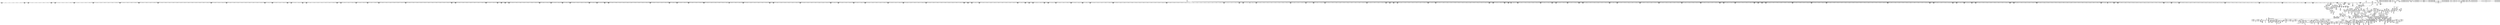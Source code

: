 digraph {
	CE0x4a00650 [shape=record,shape=Mrecord,label="{CE0x4a00650|i32_3337|*Constant*|*SummSource*}"]
	CE0x4a01960 [shape=record,shape=Mrecord,label="{CE0x4a01960|i64_4|*Constant*|*SummSink*}"]
	CE0x4ad7570 [shape=record,shape=Mrecord,label="{CE0x4ad7570|0:_i32,_4:_i32,_8:_i16,_12:_i32,_16:_i32,_20:_i32,_24:_i32,_56:_i8*,_:_SCMRE_752,756_|*MultipleSource*|*LoadInst*|include/linux/fs.h,1916|security/selinux/hooks.c,1675|Function::inode_has_perm&Arg::inode::|security/selinux/hooks.c,1611}"]
	CE0x49e4310 [shape=record,shape=Mrecord,label="{CE0x49e4310|file_has_perm:cred|Function::file_has_perm&Arg::cred::|*SummSource*}"]
	CE0x4a13480 [shape=record,shape=Mrecord,label="{CE0x4a13480|8:_i8,_32:_%struct.inode*,_%struct.selinux_audit_data*,_456:_i8*,_:_SCMRE_113,114_}"]
	CE0x4ac3af0 [shape=record,shape=Mrecord,label="{CE0x4ac3af0|0:_i32,_4:_i32,_8:_i16,_12:_i32,_16:_i32,_20:_i32,_24:_i32,_56:_i8*,_:_SCMRE_288,289_}"]
	CE0x4a12980 [shape=record,shape=Mrecord,label="{CE0x4a12980|8:_i8,_32:_%struct.inode*,_%struct.selinux_audit_data*,_456:_i8*,_:_SCMRE_105,106_}"]
	CE0x4a77f90 [shape=record,shape=Mrecord,label="{CE0x4a77f90|i64*_getelementptr_inbounds_(_12_x_i64_,_12_x_i64_*___llvm_gcov_ctr170,_i64_0,_i64_6)|*Constant*|*SummSink*}"]
	CE0x4a42090 [shape=record,shape=Mrecord,label="{CE0x4a42090|__validate_creds:tmp2|include/linux/cred.h,173|*SummSource*}"]
	CE0x6830a60 [shape=record,shape=Mrecord,label="{CE0x6830a60|selinux_file_lock:tmp3|*SummSink*}"]
	CE0x4a2bab0 [shape=record,shape=Mrecord,label="{CE0x4a2bab0|i32_8|*Constant*|*SummSink*}"]
	CE0x4ac2500 [shape=record,shape=Mrecord,label="{CE0x4ac2500|0:_i32,_4:_i32,_8:_i16,_12:_i32,_16:_i32,_20:_i32,_24:_i32,_56:_i8*,_:_SCMRE_275,276_}"]
	CE0x49fcb60 [shape=record,shape=Mrecord,label="{CE0x49fcb60|selinux_file_lock:tmp14|security/selinux/hooks.c,3337|*SummSink*}"]
	CE0x4a5b910 [shape=record,shape=Mrecord,label="{CE0x4a5b910|file_has_perm:tmp9|security/selinux/hooks.c,1683|*SummSink*}"]
	CE0x4a30700 [shape=record,shape=Mrecord,label="{CE0x4a30700|i64*_getelementptr_inbounds_(_2_x_i64_,_2_x_i64_*___llvm_gcov_ctr162,_i64_0,_i64_1)|*Constant*|*SummSource*}"]
	CE0x4a59fe0 [shape=record,shape=Mrecord,label="{CE0x4a59fe0|file_has_perm:tmp6|security/selinux/hooks.c,1683}"]
	CE0x4a44d80 [shape=record,shape=Mrecord,label="{CE0x4a44d80|8:_i8,_32:_%struct.inode*,_%struct.selinux_audit_data*,_456:_i8*,_:_SCMRE_8,9_}"]
	CE0x4acdcc0 [shape=record,shape=Mrecord,label="{CE0x4acdcc0|0:_i32,_4:_i32,_8:_i16,_12:_i32,_16:_i32,_20:_i32,_24:_i32,_56:_i8*,_:_SCMRE_559,560_}"]
	CE0x4a2de50 [shape=record,shape=Mrecord,label="{CE0x4a2de50|file_has_perm:sid2|security/selinux/hooks.c,1683|*SummSink*}"]
	CE0x4a3d3d0 [shape=record,shape=Mrecord,label="{CE0x4a3d3d0|file_has_perm:tmp29|security/selinux/hooks.c,1698}"]
	CE0x4aefaa0 [shape=record,shape=Mrecord,label="{CE0x4aefaa0|__validate_creds:tmp4|include/linux/cred.h,173}"]
	"CONST[source:1(input),value:2(dynamic)][purpose:{object}][SrcIdx:1]"
	CE0x4a75d60 [shape=record,shape=Mrecord,label="{CE0x4a75d60|file_has_perm:tmp23|security/selinux/hooks.c,1694|*SummSink*}"]
	CE0x4ad0a50 [shape=record,shape=Mrecord,label="{CE0x4ad0a50|0:_i32,_4:_i32,_8:_i16,_12:_i32,_16:_i32,_20:_i32,_24:_i32,_56:_i8*,_:_SCMRE_586,587_}"]
	CE0x4ad1110 [shape=record,shape=Mrecord,label="{CE0x4ad1110|0:_i32,_4:_i32,_8:_i16,_12:_i32,_16:_i32,_20:_i32,_24:_i32,_56:_i8*,_:_SCMRE_590,591_}"]
	CE0x4ad4c20 [shape=record,shape=Mrecord,label="{CE0x4ad4c20|0:_i32,_4:_i32,_8:_i16,_12:_i32,_16:_i32,_20:_i32,_24:_i32,_56:_i8*,_:_SCMRE_624,628_|*MultipleSource*|*LoadInst*|include/linux/fs.h,1916|security/selinux/hooks.c,1675|Function::inode_has_perm&Arg::inode::|security/selinux/hooks.c,1611}"]
	CE0x4a3a030 [shape=record,shape=Mrecord,label="{CE0x4a3a030|inode_has_perm:perms|Function::inode_has_perm&Arg::perms::|*SummSink*}"]
	CE0x49ebee0 [shape=record,shape=Mrecord,label="{CE0x49ebee0|selinux_file_lock:tobool|security/selinux/hooks.c,3337}"]
	CE0x4aab7c0 [shape=record,shape=Mrecord,label="{CE0x4aab7c0|GLOBAL:__validate_creds|*Constant*|*SummSource*}"]
	CE0x49de130 [shape=record,shape=Mrecord,label="{CE0x49de130|selinux_file_lock:land.lhs.true|*SummSource*}"]
	CE0x4a0ee80 [shape=record,shape=Mrecord,label="{CE0x4a0ee80|8:_i8,_32:_%struct.inode*,_%struct.selinux_audit_data*,_456:_i8*,_:_SCMRE_177,178_}"]
	CE0x4a26b10 [shape=record,shape=Mrecord,label="{CE0x4a26b10|0:_i32,_4:_i32,_8:_i16,_12:_i32,_16:_i32,_20:_i32,_24:_i32,_56:_i8*,_:_SCMRE_242,243_}"]
	CE0x4ae6460 [shape=record,shape=Mrecord,label="{CE0x4ae6460|inode_has_perm:tmp13|security/selinux/hooks.c,1614|*SummSink*}"]
	CE0x4a11c80 [shape=record,shape=Mrecord,label="{CE0x4a11c80|8:_i8,_32:_%struct.inode*,_%struct.selinux_audit_data*,_456:_i8*,_:_SCMRE_158,159_}"]
	CE0x4af1f80 [shape=record,shape=Mrecord,label="{CE0x4af1f80|inode_has_perm:lnot1|security/selinux/hooks.c,1611|*SummSink*}"]
	CE0x4a07330 [shape=record,shape=Mrecord,label="{CE0x4a07330|selinux_file_lock:if.then|*SummSink*}"]
	CE0x4a2e760 [shape=record,shape=Mrecord,label="{CE0x4a2e760|inode_has_perm:do.body|*SummSink*}"]
	CE0x49ef330 [shape=record,shape=Mrecord,label="{CE0x49ef330|GLOBAL:get_current|*Constant*|*SummSource*}"]
	CE0x4ae54f0 [shape=record,shape=Mrecord,label="{CE0x4ae54f0|inode_has_perm:i_security|security/selinux/hooks.c,1615|*SummSource*}"]
	CE0x4a5aed0 [shape=record,shape=Mrecord,label="{CE0x4a5aed0|GLOBAL:__llvm_gcov_ctr170|Global_var:__llvm_gcov_ctr170|*SummSource*}"]
	CE0x4aa99a0 [shape=record,shape=Mrecord,label="{CE0x4aa99a0|cred_sid:tmp6|security/selinux/hooks.c,197}"]
	CE0x4aab140 [shape=record,shape=Mrecord,label="{CE0x4aab140|inode_has_perm:if.end}"]
	CE0x4adcfc0 [shape=record,shape=Mrecord,label="{CE0x4adcfc0|0:_i32,_4:_i32,_8:_i16,_12:_i32,_16:_i32,_20:_i32,_24:_i32,_56:_i8*,_:_SCMRE_895,896_}"]
	CE0x4aea290 [shape=record,shape=Mrecord,label="{CE0x4aea290|inode_has_perm:tmp17|security/selinux/hooks.c,1617|*SummSink*}"]
	CE0x4b01360 [shape=record,shape=Mrecord,label="{CE0x4b01360|__validate_creds:tmp9|include/linux/cred.h,175}"]
	CE0x4a126a0 [shape=record,shape=Mrecord,label="{CE0x4a126a0|i64*_getelementptr_inbounds_(_2_x_i64_,_2_x_i64_*___llvm_gcov_ctr98,_i64_0,_i64_1)|*Constant*|*SummSource*}"]
	CE0x4a0f560 [shape=record,shape=Mrecord,label="{CE0x4a0f560|8:_i8,_32:_%struct.inode*,_%struct.selinux_audit_data*,_456:_i8*,_:_SCMRE_182,183_}"]
	CE0x4af4bb0 [shape=record,shape=Mrecord,label="{CE0x4af4bb0|inode_has_perm:tmp9|security/selinux/hooks.c,1611}"]
	CE0x4ae1ba0 [shape=record,shape=Mrecord,label="{CE0x4ae1ba0|0:_i32,_4:_i32,_8:_i16,_12:_i32,_16:_i32,_20:_i32,_24:_i32,_56:_i8*,_:_SCMRE_960,968_|*MultipleSource*|*LoadInst*|include/linux/fs.h,1916|security/selinux/hooks.c,1675|Function::inode_has_perm&Arg::inode::|security/selinux/hooks.c,1611}"]
	CE0x4aab200 [shape=record,shape=Mrecord,label="{CE0x4aab200|__validate_creds:tmp|*SummSink*}"]
	CE0x4ae9e90 [shape=record,shape=Mrecord,label="{CE0x4ae9e90|inode_has_perm:tmp17|security/selinux/hooks.c,1617}"]
	CE0x4a47d50 [shape=record,shape=Mrecord,label="{CE0x4a47d50|cred_sid:tmp5|security/selinux/hooks.c,196|*SummSink*}"]
	CE0x49e1260 [shape=record,shape=Mrecord,label="{CE0x49e1260|8:_i8,_32:_%struct.inode*,_%struct.selinux_audit_data*,_456:_i8*,_:_SCMRE_121,122_}"]
	CE0x4ae0770 [shape=record,shape=Mrecord,label="{CE0x4ae0770|0:_i32,_4:_i32,_8:_i16,_12:_i32,_16:_i32,_20:_i32,_24:_i32,_56:_i8*,_:_SCMRE_928,929_}"]
	CE0x4ab5910 [shape=record,shape=Mrecord,label="{CE0x4ab5910|0:_i32,_4:_i32,_8:_i16,_12:_i32,_16:_i32,_20:_i32,_24:_i32,_56:_i8*,_:_SCMRE_150,151_}"]
	CE0x4aff8a0 [shape=record,shape=Mrecord,label="{CE0x4aff8a0|__validate_creds:tmp8|include/linux/cred.h,175}"]
	CE0x4ab5ac0 [shape=record,shape=Mrecord,label="{CE0x4ab5ac0|0:_i32,_4:_i32,_8:_i16,_12:_i32,_16:_i32,_20:_i32,_24:_i32,_56:_i8*,_:_SCMRE_151,152_}"]
	CE0x4a477e0 [shape=record,shape=Mrecord,label="{CE0x4a477e0|cred_sid:tmp4|*LoadInst*|security/selinux/hooks.c,196|*SummSource*}"]
	CE0x49e8780 [shape=record,shape=Mrecord,label="{CE0x49e8780|get_current:bb|*SummSource*}"]
	CE0x4afe680 [shape=record,shape=Mrecord,label="{CE0x4afe680|__validate_creds:tmp7|include/linux/cred.h,174|*SummSink*}"]
	CE0x49ee180 [shape=record,shape=Mrecord,label="{CE0x49ee180|i64_1|*Constant*}"]
	CE0x4a0f2a0 [shape=record,shape=Mrecord,label="{CE0x4a0f2a0|8:_i8,_32:_%struct.inode*,_%struct.selinux_audit_data*,_456:_i8*,_:_SCMRE_180,181_}"]
	CE0x4a0a8b0 [shape=record,shape=Mrecord,label="{CE0x4a0a8b0|avc_has_perm:auditdata|Function::avc_has_perm&Arg::auditdata::}"]
	CE0x4a5b350 [shape=record,shape=Mrecord,label="{CE0x4a5b350|file_has_perm:tmp9|security/selinux/hooks.c,1683}"]
	CE0x4af1350 [shape=record,shape=Mrecord,label="{CE0x4af1350|inode_has_perm:tobool|security/selinux/hooks.c,1611|*SummSource*}"]
	CE0x49f84d0 [shape=record,shape=Mrecord,label="{CE0x49f84d0|8:_i8,_32:_%struct.inode*,_%struct.selinux_audit_data*,_456:_i8*,_:_SCMRE_312,316_|*MultipleSource*|security/selinux/hooks.c, 1676|security/selinux/hooks.c,1674|Function::file_has_perm&Arg::file::|Function::selinux_file_lock&Arg::file::}"]
	CE0x4ada3e0 [shape=record,shape=Mrecord,label="{CE0x4ada3e0|0:_i32,_4:_i32,_8:_i16,_12:_i32,_16:_i32,_20:_i32,_24:_i32,_56:_i8*,_:_SCMRE_869,870_}"]
	CE0x49fcfa0 [shape=record,shape=Mrecord,label="{CE0x49fcfa0|selinux_file_lock:land.lhs.true|*SummSink*}"]
	CE0x49e6080 [shape=record,shape=Mrecord,label="{CE0x49e6080|_ret_i32_%call5,_!dbg_!27741|security/selinux/hooks.c,3339|*SummSink*}"]
	CE0x49fe9d0 [shape=record,shape=Mrecord,label="{CE0x49fe9d0|selinux_file_lock:tmp6|security/selinux/hooks.c,3337}"]
	CE0x4aa36f0 [shape=record,shape=Mrecord,label="{CE0x4aa36f0|0:_i32,_4:_i32,_8:_i16,_12:_i32,_16:_i32,_20:_i32,_24:_i32,_56:_i8*,_:_SCMRE_0,2_|*MultipleSource*|*LoadInst*|include/linux/fs.h,1916|security/selinux/hooks.c,1675|Function::inode_has_perm&Arg::inode::|security/selinux/hooks.c,1611}"]
	CE0x4ab68a0 [shape=record,shape=Mrecord,label="{CE0x4ab68a0|0:_i32,_4:_i32,_8:_i16,_12:_i32,_16:_i32,_20:_i32,_24:_i32,_56:_i8*,_:_SCMRE_159,160_}"]
	CE0x4a27b00 [shape=record,shape=Mrecord,label="{CE0x4a27b00|0:_i32,_4:_i32,_8:_i16,_12:_i32,_16:_i32,_20:_i32,_24:_i32,_56:_i8*,_:_SCMRE_250,251_}"]
	CE0x4afeb50 [shape=record,shape=Mrecord,label="{CE0x4afeb50|_call_void___invalid_creds(%struct.cred*_%cred,_i8*_%file,_i32_%line)_#10,_!dbg_!27721|include/linux/cred.h,174}"]
	CE0x4ad0c00 [shape=record,shape=Mrecord,label="{CE0x4ad0c00|0:_i32,_4:_i32,_8:_i16,_12:_i32,_16:_i32,_20:_i32,_24:_i32,_56:_i8*,_:_SCMRE_587,588_}"]
	CE0x49f4f20 [shape=record,shape=Mrecord,label="{CE0x49f4f20|8:_i8,_32:_%struct.inode*,_%struct.selinux_audit_data*,_456:_i8*,_:_SCMRE_195,196_}"]
	CE0x4aba560 [shape=record,shape=Mrecord,label="{CE0x4aba560|0:_i32,_4:_i32,_8:_i16,_12:_i32,_16:_i32,_20:_i32,_24:_i32,_56:_i8*,_:_SCMRE_195,196_}"]
	CE0x49f7fd0 [shape=record,shape=Mrecord,label="{CE0x49f7fd0|8:_i8,_32:_%struct.inode*,_%struct.selinux_audit_data*,_456:_i8*,_:_SCMRE_296,304_|*MultipleSource*|security/selinux/hooks.c, 1676|security/selinux/hooks.c,1674|Function::file_has_perm&Arg::file::|Function::selinux_file_lock&Arg::file::}"]
	CE0x4a3b730 [shape=record,shape=Mrecord,label="{CE0x4a3b730|file_has_perm:tmp26|security/selinux/hooks.c,1694|*SummSink*}"]
	CE0x4acaf50 [shape=record,shape=Mrecord,label="{CE0x4acaf50|0:_i32,_4:_i32,_8:_i16,_12:_i32,_16:_i32,_20:_i32,_24:_i32,_56:_i8*,_:_SCMRE_486,487_}"]
	CE0x4ad8070 [shape=record,shape=Mrecord,label="{CE0x4ad8070|0:_i32,_4:_i32,_8:_i16,_12:_i32,_16:_i32,_20:_i32,_24:_i32,_56:_i8*,_:_SCMRE_792,800_|*MultipleSource*|*LoadInst*|include/linux/fs.h,1916|security/selinux/hooks.c,1675|Function::inode_has_perm&Arg::inode::|security/selinux/hooks.c,1611}"]
	CE0x4ae52c0 [shape=record,shape=Mrecord,label="{CE0x4ae52c0|inode_has_perm:i_security|security/selinux/hooks.c,1615|*SummSink*}"]
	CE0x4adf840 [shape=record,shape=Mrecord,label="{CE0x4adf840|0:_i32,_4:_i32,_8:_i16,_12:_i32,_16:_i32,_20:_i32,_24:_i32,_56:_i8*,_:_SCMRE_919,920_}"]
	CE0x4a35380 [shape=record,shape=Mrecord,label="{CE0x4a35380|file_has_perm:bb|*SummSource*}"]
	CE0x4ad3630 [shape=record,shape=Mrecord,label="{CE0x4ad3630|0:_i32,_4:_i32,_8:_i16,_12:_i32,_16:_i32,_20:_i32,_24:_i32,_56:_i8*,_:_SCMRE_612,613_}"]
	CE0x4a07ba0 [shape=record,shape=Mrecord,label="{CE0x4a07ba0|selinux_file_lock:tmp13|security/selinux/hooks.c,3337}"]
	CE0x4b01020 [shape=record,shape=Mrecord,label="{CE0x4b01020|inode_has_perm:sid3|security/selinux/hooks.c,1617|*SummSink*}"]
	CE0x4aaf940 [shape=record,shape=Mrecord,label="{CE0x4aaf940|__validate_creds:file|Function::__validate_creds&Arg::file::|*SummSource*}"]
	"CONST[source:0(mediator),value:0(static)][purpose:{operation}][SnkIdx:3]"
	CE0x4a341d0 [shape=record,shape=Mrecord,label="{CE0x4a341d0|file_has_perm:ad|security/selinux/hooks.c, 1676}"]
	CE0x4a468e0 [shape=record,shape=Mrecord,label="{CE0x4a468e0|8:_i8,_32:_%struct.inode*,_%struct.selinux_audit_data*,_456:_i8*,_:_SCMRE_125,126_}"]
	CE0x4a414d0 [shape=record,shape=Mrecord,label="{CE0x4a414d0|inode_has_perm:do.end}"]
	CE0x4ad7830 [shape=record,shape=Mrecord,label="{CE0x4ad7830|0:_i32,_4:_i32,_8:_i16,_12:_i32,_16:_i32,_20:_i32,_24:_i32,_56:_i8*,_:_SCMRE_760,768_|*MultipleSource*|*LoadInst*|include/linux/fs.h,1916|security/selinux/hooks.c,1675|Function::inode_has_perm&Arg::inode::|security/selinux/hooks.c,1611}"]
	CE0x4aa60c0 [shape=record,shape=Mrecord,label="{CE0x4aa60c0|0:_i32,_4:_i32,_8:_i16,_12:_i32,_16:_i32,_20:_i32,_24:_i32,_56:_i8*,_:_SCMRE_32,40_|*MultipleSource*|*LoadInst*|include/linux/fs.h,1916|security/selinux/hooks.c,1675|Function::inode_has_perm&Arg::inode::|security/selinux/hooks.c,1611}"]
	CE0x4a5d040 [shape=record,shape=Mrecord,label="{CE0x4a5d040|file_has_perm:call4|security/selinux/hooks.c,1684|*SummSink*}"]
	CE0x49e1d60 [shape=record,shape=Mrecord,label="{CE0x49e1d60|file_has_perm:if.then|*SummSink*}"]
	CE0x4a35c00 [shape=record,shape=Mrecord,label="{CE0x4a35c00|8:_i8,_32:_%struct.inode*,_%struct.selinux_audit_data*,_456:_i8*,_:_SCMRE_60,61_}"]
	CE0x4a585a0 [shape=record,shape=Mrecord,label="{CE0x4a585a0|GLOBAL:file_inode|*Constant*|*SummSource*}"]
	CE0x4ac30d0 [shape=record,shape=Mrecord,label="{CE0x4ac30d0|0:_i32,_4:_i32,_8:_i16,_12:_i32,_16:_i32,_20:_i32,_24:_i32,_56:_i8*,_:_SCMRE_282,283_}"]
	CE0x4a4fde0 [shape=record,shape=Mrecord,label="{CE0x4a4fde0|cred_sid:tmp1|*SummSource*}"]
	CE0x4a08e30 [shape=record,shape=Mrecord,label="{CE0x4a08e30|8:_i8,_32:_%struct.inode*,_%struct.selinux_audit_data*,_456:_i8*,_:_SCMRE_55,56_}"]
	CE0x49e76a0 [shape=record,shape=Mrecord,label="{CE0x49e76a0|0:_i32,_4:_i32,_8:_i32,_12:_i32,_:_CMRE_8,12_|*MultipleSource*|security/selinux/hooks.c,196|*LoadInst*|security/selinux/hooks.c,196|security/selinux/hooks.c,197}"]
	CE0x4a0ea60 [shape=record,shape=Mrecord,label="{CE0x4a0ea60|8:_i8,_32:_%struct.inode*,_%struct.selinux_audit_data*,_456:_i8*,_:_SCMRE_174,175_}"]
	CE0x49f5b80 [shape=record,shape=Mrecord,label="{CE0x49f5b80|8:_i8,_32:_%struct.inode*,_%struct.selinux_audit_data*,_456:_i8*,_:_SCMRE_204,205_}"]
	CE0x4ad8cb0 [shape=record,shape=Mrecord,label="{CE0x4ad8cb0|0:_i32,_4:_i32,_8:_i16,_12:_i32,_16:_i32,_20:_i32,_24:_i32,_56:_i8*,_:_SCMRE_824,832_|*MultipleSource*|*LoadInst*|include/linux/fs.h,1916|security/selinux/hooks.c,1675|Function::inode_has_perm&Arg::inode::|security/selinux/hooks.c,1611}"]
	CE0x4aa4430 [shape=record,shape=Mrecord,label="{CE0x4aa4430|i64*_getelementptr_inbounds_(_8_x_i64_,_8_x_i64_*___llvm_gcov_ctr154,_i64_0,_i64_1)|*Constant*}"]
	CE0x4ad5120 [shape=record,shape=Mrecord,label="{CE0x4ad5120|0:_i32,_4:_i32,_8:_i16,_12:_i32,_16:_i32,_20:_i32,_24:_i32,_56:_i8*,_:_SCMRE_648,656_|*MultipleSource*|*LoadInst*|include/linux/fs.h,1916|security/selinux/hooks.c,1675|Function::inode_has_perm&Arg::inode::|security/selinux/hooks.c,1611}"]
	CE0x4a742a0 [shape=record,shape=Mrecord,label="{CE0x4a742a0|file_has_perm:tmp15|security/selinux/hooks.c,1688}"]
	CE0x4aa7310 [shape=record,shape=Mrecord,label="{CE0x4aa7310|inode_has_perm:tmp5|security/selinux/hooks.c,1609|*SummSink*}"]
	CE0x4a2af60 [shape=record,shape=Mrecord,label="{CE0x4a2af60|file_has_perm:call1|security/selinux/hooks.c,1677}"]
	CE0x4a58040 [shape=record,shape=Mrecord,label="{CE0x4a58040|file_has_perm:tmp3|security/selinux/hooks.c,1674|*SummSource*}"]
	CE0x4a4dcf0 [shape=record,shape=Mrecord,label="{CE0x4a4dcf0|__validate_creds:lnot.ext|include/linux/cred.h,173|*SummSink*}"]
	CE0x4ab4070 [shape=record,shape=Mrecord,label="{CE0x4ab4070|0:_i32,_4:_i32,_8:_i16,_12:_i32,_16:_i32,_20:_i32,_24:_i32,_56:_i8*,_:_SCMRE_137,138_}"]
	CE0x4ac4f30 [shape=record,shape=Mrecord,label="{CE0x4ac4f30|0:_i32,_4:_i32,_8:_i16,_12:_i32,_16:_i32,_20:_i32,_24:_i32,_56:_i8*,_:_SCMRE_300,301_}"]
	CE0x4a275f0 [shape=record,shape=Mrecord,label="{CE0x4a275f0|0:_i32,_4:_i32,_8:_i16,_12:_i32,_16:_i32,_20:_i32,_24:_i32,_56:_i8*,_:_SCMRE_247,248_}"]
	CE0x49e8160 [shape=record,shape=Mrecord,label="{CE0x49e8160|cred_sid:tmp6|security/selinux/hooks.c,197}"]
	CE0x4ae59e0 [shape=record,shape=Mrecord,label="{CE0x4ae59e0|inode_has_perm:tmp16|security/selinux/hooks.c,1615}"]
	CE0x4afd240 [shape=record,shape=Mrecord,label="{CE0x4afd240|inode_has_perm:retval.0}"]
	CE0x49e3f20 [shape=record,shape=Mrecord,label="{CE0x49e3f20|selinux_file_lock:tmp21|security/selinux/hooks.c,3337|*SummSource*}"]
	CE0x4a0ebc0 [shape=record,shape=Mrecord,label="{CE0x4a0ebc0|8:_i8,_32:_%struct.inode*,_%struct.selinux_audit_data*,_456:_i8*,_:_SCMRE_175,176_}"]
	CE0x4a73d70 [shape=record,shape=Mrecord,label="{CE0x4a73d70|file_has_perm:tmp14|security/selinux/hooks.c,1688}"]
	CE0x4aaf5b0 [shape=record,shape=Mrecord,label="{CE0x4aaf5b0|__validate_creds:lnot.ext|include/linux/cred.h,173}"]
	CE0x49fc710 [shape=record,shape=Mrecord,label="{CE0x49fc710|i64*_getelementptr_inbounds_(_11_x_i64_,_11_x_i64_*___llvm_gcov_ctr259,_i64_0,_i64_0)|*Constant*|*SummSource*}"]
	CE0x4a04220 [shape=record,shape=Mrecord,label="{CE0x4a04220|i1_true|*Constant*|*SummSink*}"]
	CE0x4a27290 [shape=record,shape=Mrecord,label="{CE0x4a27290|0:_i32,_4:_i32,_8:_i16,_12:_i32,_16:_i32,_20:_i32,_24:_i32,_56:_i8*,_:_SCMRE_245,246_}"]
	CE0x4a2f1c0 [shape=record,shape=Mrecord,label="{CE0x4a2f1c0|inode_has_perm:tmp3|*SummSource*}"]
	CE0x4af3f10 [shape=record,shape=Mrecord,label="{CE0x4af3f10|inode_has_perm:tmp8|security/selinux/hooks.c,1611}"]
	CE0x4aee360 [shape=record,shape=Mrecord,label="{CE0x4aee360|__validate_creds:if.end|*SummSink*}"]
	CE0x4a24680 [shape=record,shape=Mrecord,label="{CE0x4a24680|8:_i8,_32:_%struct.inode*,_%struct.selinux_audit_data*,_456:_i8*,_:_SCMRE_392,396_|*MultipleSource*|security/selinux/hooks.c, 1676|security/selinux/hooks.c,1674|Function::file_has_perm&Arg::file::|Function::selinux_file_lock&Arg::file::}"]
	CE0x4a58360 [shape=record,shape=Mrecord,label="{CE0x4a58360|file_has_perm:call|security/selinux/hooks.c,1675|*SummSink*}"]
	CE0x4ac6660 [shape=record,shape=Mrecord,label="{CE0x4ac6660|0:_i32,_4:_i32,_8:_i16,_12:_i32,_16:_i32,_20:_i32,_24:_i32,_56:_i8*,_:_SCMRE_328,336_|*MultipleSource*|*LoadInst*|include/linux/fs.h,1916|security/selinux/hooks.c,1675|Function::inode_has_perm&Arg::inode::|security/selinux/hooks.c,1611}"]
	CE0x49ed350 [shape=record,shape=Mrecord,label="{CE0x49ed350|selinux_file_lock:do.end|*SummSink*}"]
	CE0x4a06af0 [shape=record,shape=Mrecord,label="{CE0x4a06af0|i64_2|*Constant*|*SummSink*}"]
	CE0x4a063c0 [shape=record,shape=Mrecord,label="{CE0x4a063c0|file_has_perm:if.end10}"]
	CE0x49e9910 [shape=record,shape=Mrecord,label="{CE0x49e9910|selinux_file_lock:call5|security/selinux/hooks.c,3339|*SummSource*}"]
	CE0x4a390a0 [shape=record,shape=Mrecord,label="{CE0x4a390a0|inode_has_perm:entry}"]
	CE0x5c91230 [shape=record,shape=Mrecord,label="{CE0x5c91230|i64*_getelementptr_inbounds_(_11_x_i64_,_11_x_i64_*___llvm_gcov_ctr259,_i64_0,_i64_1)|*Constant*|*SummSink*}"]
	CE0x49e1100 [shape=record,shape=Mrecord,label="{CE0x49e1100|8:_i8,_32:_%struct.inode*,_%struct.selinux_audit_data*,_456:_i8*,_:_SCMRE_120,121_}"]
	CE0x4a54740 [shape=record,shape=Mrecord,label="{CE0x4a54740|GLOBAL:cred_sid|*Constant*|*SummSource*}"]
	CE0x4a12630 [shape=record,shape=Mrecord,label="{CE0x4a12630|get_current:tmp3}"]
	CE0x4a5a0f0 [shape=record,shape=Mrecord,label="{CE0x4a5a0f0|file_has_perm:tmp6|security/selinux/hooks.c,1683|*SummSource*}"]
	CE0x4aca1d0 [shape=record,shape=Mrecord,label="{CE0x4aca1d0|0:_i32,_4:_i32,_8:_i16,_12:_i32,_16:_i32,_20:_i32,_24:_i32,_56:_i8*,_:_SCMRE_478,479_}"]
	CE0x4adb160 [shape=record,shape=Mrecord,label="{CE0x4adb160|0:_i32,_4:_i32,_8:_i16,_12:_i32,_16:_i32,_20:_i32,_24:_i32,_56:_i8*,_:_SCMRE_877,878_}"]
	CE0x4a35010 [shape=record,shape=Mrecord,label="{CE0x4a35010|8:_i8,_32:_%struct.inode*,_%struct.selinux_audit_data*,_456:_i8*,_:_SCMRE_89,90_}"]
	CE0x49f8250 [shape=record,shape=Mrecord,label="{CE0x49f8250|8:_i8,_32:_%struct.inode*,_%struct.selinux_audit_data*,_456:_i8*,_:_SCMRE_304,312_|*MultipleSource*|security/selinux/hooks.c, 1676|security/selinux/hooks.c,1674|Function::file_has_perm&Arg::file::|Function::selinux_file_lock&Arg::file::}"]
	CE0x4a0abf0 [shape=record,shape=Mrecord,label="{CE0x4a0abf0|_ret_i32_%retval.0,_!dbg_!27728|security/selinux/avc.c,775|*SummSink*}"]
	CE0x4ab7b30 [shape=record,shape=Mrecord,label="{CE0x4ab7b30|0:_i32,_4:_i32,_8:_i16,_12:_i32,_16:_i32,_20:_i32,_24:_i32,_56:_i8*,_:_SCMRE_170,171_}"]
	CE0x4af69b0 [shape=record,shape=Mrecord,label="{CE0x4af69b0|inode_has_perm:tmp12|security/selinux/hooks.c,1612|*SummSink*}"]
	CE0x4a27cb0 [shape=record,shape=Mrecord,label="{CE0x4a27cb0|0:_i32,_4:_i32,_8:_i16,_12:_i32,_16:_i32,_20:_i32,_24:_i32,_56:_i8*,_:_SCMRE_251,252_}"]
	CE0x4ab8dc0 [shape=record,shape=Mrecord,label="{CE0x4ab8dc0|0:_i32,_4:_i32,_8:_i16,_12:_i32,_16:_i32,_20:_i32,_24:_i32,_56:_i8*,_:_SCMRE_181,182_}"]
	CE0x4a45040 [shape=record,shape=Mrecord,label="{CE0x4a45040|8:_i8,_32:_%struct.inode*,_%struct.selinux_audit_data*,_456:_i8*,_:_SCMRE_10,11_}"]
	CE0x4aa2ed0 [shape=record,shape=Mrecord,label="{CE0x4aa2ed0|inode_has_perm:tmp1}"]
	CE0x49fccd0 [shape=record,shape=Mrecord,label="{CE0x49fccd0|i1_true|*Constant*|*SummSource*}"]
	CE0x4a5e360 [shape=record,shape=Mrecord,label="{CE0x4a5e360|avc_has_perm:ssid|Function::avc_has_perm&Arg::ssid::|*SummSink*}"]
	CE0x4af5d80 [shape=record,shape=Mrecord,label="{CE0x4af5d80|i64*_getelementptr_inbounds_(_8_x_i64_,_8_x_i64_*___llvm_gcov_ctr154,_i64_0,_i64_5)|*Constant*|*SummSink*}"]
	CE0x4acbf70 [shape=record,shape=Mrecord,label="{CE0x4acbf70|0:_i32,_4:_i32,_8:_i16,_12:_i32,_16:_i32,_20:_i32,_24:_i32,_56:_i8*,_:_SCMRE_512,520_|*MultipleSource*|*LoadInst*|include/linux/fs.h,1916|security/selinux/hooks.c,1675|Function::inode_has_perm&Arg::inode::|security/selinux/hooks.c,1611}"]
	CE0x4ab42c0 [shape=record,shape=Mrecord,label="{CE0x4ab42c0|0:_i32,_4:_i32,_8:_i16,_12:_i32,_16:_i32,_20:_i32,_24:_i32,_56:_i8*,_:_SCMRE_138,139_}"]
	CE0x4adeac0 [shape=record,shape=Mrecord,label="{CE0x4adeac0|0:_i32,_4:_i32,_8:_i16,_12:_i32,_16:_i32,_20:_i32,_24:_i32,_56:_i8*,_:_SCMRE_911,912_}"]
	CE0x4a580d0 [shape=record,shape=Mrecord,label="{CE0x4a580d0|file_has_perm:tmp3|security/selinux/hooks.c,1674|*SummSink*}"]
	CE0x4a37160 [shape=record,shape=Mrecord,label="{CE0x4a37160|file_inode:tmp3|*SummSource*}"]
	CE0x4aaf7f0 [shape=record,shape=Mrecord,label="{CE0x4aaf7f0|__validate_creds:file|Function::__validate_creds&Arg::file::}"]
	CE0x4a4a130 [shape=record,shape=Mrecord,label="{CE0x4a4a130|8:_i8,_32:_%struct.inode*,_%struct.selinux_audit_data*,_456:_i8*,_:_SCMRE_78,79_}"]
	CE0x4a77250 [shape=record,shape=Mrecord,label="{CE0x4a77250|file_has_perm:tmp16|security/selinux/hooks.c,1689|*SummSource*}"]
	CE0x4a42410 [shape=record,shape=Mrecord,label="{CE0x4a42410|i64*_getelementptr_inbounds_(_2_x_i64_,_2_x_i64_*___llvm_gcov_ctr131,_i64_0,_i64_0)|*Constant*|*SummSource*}"]
	CE0x4aca6e0 [shape=record,shape=Mrecord,label="{CE0x4aca6e0|0:_i32,_4:_i32,_8:_i16,_12:_i32,_16:_i32,_20:_i32,_24:_i32,_56:_i8*,_:_SCMRE_481,482_}"]
	CE0x49f5600 [shape=record,shape=Mrecord,label="{CE0x49f5600|8:_i8,_32:_%struct.inode*,_%struct.selinux_audit_data*,_456:_i8*,_:_SCMRE_200,201_}"]
	CE0x4a34570 [shape=record,shape=Mrecord,label="{CE0x4a34570|file_has_perm:if.end}"]
	CE0x4ac57a0 [shape=record,shape=Mrecord,label="{CE0x4ac57a0|0:_i32,_4:_i32,_8:_i16,_12:_i32,_16:_i32,_20:_i32,_24:_i32,_56:_i8*,_:_SCMRE_305,306_}"]
	CE0x4a8add0 [shape=record,shape=Mrecord,label="{CE0x4a8add0|file_has_perm:call9|security/selinux/hooks.c,1695}"]
	CE0x4a003a0 [shape=record,shape=Mrecord,label="{CE0x4a003a0|i32_3337|*Constant*}"]
	CE0x49f77f0 [shape=record,shape=Mrecord,label="{CE0x49f77f0|8:_i8,_32:_%struct.inode*,_%struct.selinux_audit_data*,_456:_i8*,_:_SCMRE_264,280_|*MultipleSource*|security/selinux/hooks.c, 1676|security/selinux/hooks.c,1674|Function::file_has_perm&Arg::file::|Function::selinux_file_lock&Arg::file::}"]
	CE0x4ae2a00 [shape=record,shape=Mrecord,label="{CE0x4ae2a00|0:_i32,_4:_i32,_8:_i16,_12:_i32,_16:_i32,_20:_i32,_24:_i32,_56:_i8*,_:_SCMRE_980,981_}"]
	CE0x4a54b70 [shape=record,shape=Mrecord,label="{CE0x4a54b70|cred_sid:entry|*SummSink*}"]
	CE0x4a02600 [shape=record,shape=Mrecord,label="{CE0x4a02600|selinux_file_lock:tmp1}"]
	CE0x4a3a6a0 [shape=record,shape=Mrecord,label="{CE0x4a3a6a0|_ret_i32_%retval.0,_!dbg_!27739|security/selinux/hooks.c,1618}"]
	CE0x49fee20 [shape=record,shape=Mrecord,label="{CE0x49fee20|GLOBAL:selinux_file_lock.__warned|Global_var:selinux_file_lock.__warned|*SummSource*}"]
	CE0x49e7580 [shape=record,shape=Mrecord,label="{CE0x49e7580|0:_i32,_4:_i32,_8:_i32,_12:_i32,_:_CMRE_4,8_|*MultipleSource*|security/selinux/hooks.c,196|*LoadInst*|security/selinux/hooks.c,196|security/selinux/hooks.c,197}"]
	CE0x4af46f0 [shape=record,shape=Mrecord,label="{CE0x4af46f0|GLOBAL:__llvm_gcov_ctr154|Global_var:__llvm_gcov_ctr154|*SummSource*}"]
	CE0x4aee5a0 [shape=record,shape=Mrecord,label="{CE0x4aee5a0|__validate_creds:if.then|*SummSink*}"]
	CE0x4a516f0 [shape=record,shape=Mrecord,label="{CE0x4a516f0|i32_1|*Constant*}"]
	CE0x4a2ebe0 [shape=record,shape=Mrecord,label="{CE0x4a2ebe0|cred_sid:tmp|*SummSource*}"]
	CE0x4aab080 [shape=record,shape=Mrecord,label="{CE0x4aab080|inode_has_perm:return|*SummSink*}"]
	CE0x4a47bf0 [shape=record,shape=Mrecord,label="{CE0x4a47bf0|cred_sid:tmp5|security/selinux/hooks.c,196|*SummSource*}"]
	CE0x4a0fc40 [shape=record,shape=Mrecord,label="{CE0x4a0fc40|8:_i8,_32:_%struct.inode*,_%struct.selinux_audit_data*,_456:_i8*,_:_SCMRE_187,188_}"]
	CE0x4a3c5c0 [shape=record,shape=Mrecord,label="{CE0x4a3c5c0|file_has_perm:tmp28|security/selinux/hooks.c,1698}"]
	CE0x4af6240 [shape=record,shape=Mrecord,label="{CE0x4af6240|inode_has_perm:tmp11|security/selinux/hooks.c,1612|*SummSource*}"]
	CE0x4a4b0f0 [shape=record,shape=Mrecord,label="{CE0x4a4b0f0|8:_i8,_32:_%struct.inode*,_%struct.selinux_audit_data*,_456:_i8*,_:_SCMRE_98,99_}"]
	CE0x4aef4e0 [shape=record,shape=Mrecord,label="{CE0x4aef4e0|GLOBAL:__llvm_gcov_ctr155|Global_var:__llvm_gcov_ctr155}"]
	CE0x49fc430 [shape=record,shape=Mrecord,label="{CE0x49fc430|file_has_perm:f_security|security/selinux/hooks.c,1674}"]
	CE0x4a4c030 [shape=record,shape=Mrecord,label="{CE0x4a4c030|8:_i8,_32:_%struct.inode*,_%struct.selinux_audit_data*,_456:_i8*,_:_SCMRE_65,66_}"]
	CE0x4a73ad0 [shape=record,shape=Mrecord,label="{CE0x4a73ad0|file_has_perm:tmp13|security/selinux/hooks.c,1688|*SummSource*}"]
	CE0x4a26140 [shape=record,shape=Mrecord,label="{CE0x4a26140|8:_i8,_32:_%struct.inode*,_%struct.selinux_audit_data*,_456:_i8*,_:_SCMRE_448,456_|*MultipleSource*|security/selinux/hooks.c, 1676|security/selinux/hooks.c,1674|Function::file_has_perm&Arg::file::|Function::selinux_file_lock&Arg::file::}"]
	CE0x4afc1c0 [shape=record,shape=Mrecord,label="{CE0x4afc1c0|inode_has_perm:call4|security/selinux/hooks.c,1617|*SummSource*}"]
	CE0x4a0a560 [shape=record,shape=Mrecord,label="{CE0x4a0a560|avc_has_perm:requested|Function::avc_has_perm&Arg::requested::|*SummSource*}"]
	CE0x4afd660 [shape=record,shape=Mrecord,label="{CE0x4afd660|inode_has_perm:retval.0|*SummSink*}"]
	CE0x4a0e900 [shape=record,shape=Mrecord,label="{CE0x4a0e900|8:_i8,_32:_%struct.inode*,_%struct.selinux_audit_data*,_456:_i8*,_:_SCMRE_173,174_}"]
	CE0x49f6680 [shape=record,shape=Mrecord,label="{CE0x49f6680|8:_i8,_32:_%struct.inode*,_%struct.selinux_audit_data*,_456:_i8*,_:_SCMRE_212,213_}"]
	CE0x4ad0030 [shape=record,shape=Mrecord,label="{CE0x4ad0030|0:_i32,_4:_i32,_8:_i16,_12:_i32,_16:_i32,_20:_i32,_24:_i32,_56:_i8*,_:_SCMRE_580,581_}"]
	CE0x49e9c40 [shape=record,shape=Mrecord,label="{CE0x49e9c40|GLOBAL:file_has_perm|*Constant*|*SummSource*}"]
	CE0x4adbd30 [shape=record,shape=Mrecord,label="{CE0x4adbd30|0:_i32,_4:_i32,_8:_i16,_12:_i32,_16:_i32,_20:_i32,_24:_i32,_56:_i8*,_:_SCMRE_884,885_}"]
	CE0x49ed530 [shape=record,shape=Mrecord,label="{CE0x49ed530|0:_i8,_:_GCMR_selinux_file_lock.__warned_internal_global_i8_0,_section_.data.unlikely_,_align_1:_elem_0:default:}"]
	CE0x4a475f0 [shape=record,shape=Mrecord,label="{CE0x4a475f0|COLLAPSED:_CMRE:_elem_0::|security/selinux/hooks.c,196}"]
	CE0x4ac8bb0 [shape=record,shape=Mrecord,label="{CE0x4ac8bb0|0:_i32,_4:_i32,_8:_i16,_12:_i32,_16:_i32,_20:_i32,_24:_i32,_56:_i8*,_:_SCMRE_440,448_|*MultipleSource*|*LoadInst*|include/linux/fs.h,1916|security/selinux/hooks.c,1675|Function::inode_has_perm&Arg::inode::|security/selinux/hooks.c,1611}"]
	CE0x4ab49e0 [shape=record,shape=Mrecord,label="{CE0x4ab49e0|0:_i32,_4:_i32,_8:_i16,_12:_i32,_16:_i32,_20:_i32,_24:_i32,_56:_i8*,_:_SCMRE_141,142_}"]
	CE0x4afbdd0 [shape=record,shape=Mrecord,label="{CE0x4afbdd0|inode_has_perm:tmp18|security/selinux/hooks.c,1617|*SummSink*}"]
	CE0x4a43a10 [shape=record,shape=Mrecord,label="{CE0x4a43a10|__validate_creds:tmp2|include/linux/cred.h,173}"]
	CE0x4a75330 [shape=record,shape=Mrecord,label="{CE0x4a75330|file_has_perm:tmp21|security/selinux/hooks.c,1694|*SummSink*}"]
	CE0x49ff250 [shape=record,shape=Mrecord,label="{CE0x49ff250|selinux_file_lock:call|security/selinux/hooks.c,3337}"]
	CE0x49e9050 [shape=record,shape=Mrecord,label="{CE0x49e9050|get_current:tmp3|*SummSource*}"]
	CE0x4a425d0 [shape=record,shape=Mrecord,label="{CE0x4a425d0|i64*_getelementptr_inbounds_(_2_x_i64_,_2_x_i64_*___llvm_gcov_ctr131,_i64_0,_i64_0)|*Constant*|*SummSink*}"]
	CE0x4a4c190 [shape=record,shape=Mrecord,label="{CE0x4a4c190|8:_i8,_32:_%struct.inode*,_%struct.selinux_audit_data*,_456:_i8*,_:_SCMRE_66,67_}"]
	CE0x4ac4d80 [shape=record,shape=Mrecord,label="{CE0x4ac4d80|0:_i32,_4:_i32,_8:_i16,_12:_i32,_16:_i32,_20:_i32,_24:_i32,_56:_i8*,_:_SCMRE_299,300_}"]
	CE0x4adee20 [shape=record,shape=Mrecord,label="{CE0x4adee20|0:_i32,_4:_i32,_8:_i16,_12:_i32,_16:_i32,_20:_i32,_24:_i32,_56:_i8*,_:_SCMRE_913,914_}"]
	CE0x4a58ea0 [shape=record,shape=Mrecord,label="{CE0x4a58ea0|_ret_%struct.inode*_%tmp4,_!dbg_!27713|include/linux/fs.h,1916}"]
	CE0x4a16a60 [shape=record,shape=Mrecord,label="{CE0x4a16a60|i64*_getelementptr_inbounds_(_11_x_i64_,_11_x_i64_*___llvm_gcov_ctr259,_i64_0,_i64_10)|*Constant*|*SummSink*}"]
	CE0x4aa5170 [shape=record,shape=Mrecord,label="{CE0x4aa5170|__validate_creds:lnot|include/linux/cred.h,173|*SummSink*}"]
	CE0x49e4130 [shape=record,shape=Mrecord,label="{CE0x49e4130|file_has_perm:cred|Function::file_has_perm&Arg::cred::}"]
	CE0x49f5340 [shape=record,shape=Mrecord,label="{CE0x49f5340|8:_i8,_32:_%struct.inode*,_%struct.selinux_audit_data*,_456:_i8*,_:_SCMRE_198,199_}"]
	CE0x4b01610 [shape=record,shape=Mrecord,label="{CE0x4b01610|__validate_creds:tmp9|include/linux/cred.h,175|*SummSink*}"]
	CE0x4a58fe0 [shape=record,shape=Mrecord,label="{CE0x4a58fe0|_ret_%struct.inode*_%tmp4,_!dbg_!27713|include/linux/fs.h,1916|*SummSource*}"]
	CE0x4ad1980 [shape=record,shape=Mrecord,label="{CE0x4ad1980|0:_i32,_4:_i32,_8:_i16,_12:_i32,_16:_i32,_20:_i32,_24:_i32,_56:_i8*,_:_SCMRE_595,596_}"]
	CE0x4a42cb0 [shape=record,shape=Mrecord,label="{CE0x4a42cb0|inode_has_perm:tmp2}"]
	CE0x4aaf410 [shape=record,shape=Mrecord,label="{CE0x4aaf410|__validate_creds:lnot1|include/linux/cred.h,173|*SummSink*}"]
	CE0x4b014e0 [shape=record,shape=Mrecord,label="{CE0x4b014e0|__validate_creds:tmp9|include/linux/cred.h,175|*SummSource*}"]
	CE0x4aed680 [shape=record,shape=Mrecord,label="{CE0x4aed680|inode_has_perm:tmp19|security/selinux/hooks.c,1618|*SummSource*}"]
	CE0x4adec70 [shape=record,shape=Mrecord,label="{CE0x4adec70|0:_i32,_4:_i32,_8:_i16,_12:_i32,_16:_i32,_20:_i32,_24:_i32,_56:_i8*,_:_SCMRE_912,913_}"]
	CE0x4a44ee0 [shape=record,shape=Mrecord,label="{CE0x4a44ee0|8:_i8,_32:_%struct.inode*,_%struct.selinux_audit_data*,_456:_i8*,_:_SCMRE_9,10_}"]
	CE0x49edbd0 [shape=record,shape=Mrecord,label="{CE0x49edbd0|selinux_file_lock:land.lhs.true2|*SummSource*}"]
	CE0x4a08c00 [shape=record,shape=Mrecord,label="{CE0x4a08c00|8:_i8,_32:_%struct.inode*,_%struct.selinux_audit_data*,_456:_i8*,_:_SCMRE_53,54_}"]
	CE0x49dcff0 [shape=record,shape=Mrecord,label="{CE0x49dcff0|_call_void_lockdep_rcu_suspicious(i8*_getelementptr_inbounds_(_25_x_i8_,_25_x_i8_*_.str3,_i32_0,_i32_0),_i32_3337,_i8*_getelementptr_inbounds_(_45_x_i8_,_45_x_i8_*_.str12,_i32_0,_i32_0))_#10,_!dbg_!27729|security/selinux/hooks.c,3337|*SummSource*}"]
	CE0x49fe3a0 [shape=record,shape=Mrecord,label="{CE0x49fe3a0|selinux_file_lock:tmp10|security/selinux/hooks.c,3337|*SummSink*}"]
	CE0x4ac4510 [shape=record,shape=Mrecord,label="{CE0x4ac4510|0:_i32,_4:_i32,_8:_i16,_12:_i32,_16:_i32,_20:_i32,_24:_i32,_56:_i8*,_:_SCMRE_294,295_}"]
	CE0x4a5bd70 [shape=record,shape=Mrecord,label="{CE0x4a5bd70|file_has_perm:tmp10|security/selinux/hooks.c,1683|*SummSink*}"]
	CE0x49ed420 [shape=record,shape=Mrecord,label="{CE0x49ed420|i64*_getelementptr_inbounds_(_2_x_i64_,_2_x_i64_*___llvm_gcov_ctr98,_i64_0,_i64_1)|*Constant*}"]
	CE0x4aab300 [shape=record,shape=Mrecord,label="{CE0x4aab300|__validate_creds:tmp1}"]
	CE0x4afaa30 [shape=record,shape=Mrecord,label="{CE0x4afaa30|__validate_creds:bb}"]
	CE0x4a02ee0 [shape=record,shape=Mrecord,label="{CE0x4a02ee0|selinux_file_lock:tmp6|security/selinux/hooks.c,3337|*SummSource*}"]
	CE0x4a4b670 [shape=record,shape=Mrecord,label="{CE0x4a4b670|8:_i8,_32:_%struct.inode*,_%struct.selinux_audit_data*,_456:_i8*,_:_SCMRE_102,103_}"]
	CE0x4a37e30 [shape=record,shape=Mrecord,label="{CE0x4a37e30|i32_2|*Constant*|*SummSource*}"]
	CE0x4aa8650 [shape=record,shape=Mrecord,label="{CE0x4aa8650|inode_has_perm:if.end|*SummSink*}"]
	CE0x4afdf30 [shape=record,shape=Mrecord,label="{CE0x4afdf30|i64*_getelementptr_inbounds_(_5_x_i64_,_5_x_i64_*___llvm_gcov_ctr155,_i64_0,_i64_3)|*Constant*|*SummSink*}"]
	CE0x4a451a0 [shape=record,shape=Mrecord,label="{CE0x4a451a0|8:_i8,_32:_%struct.inode*,_%struct.selinux_audit_data*,_456:_i8*,_:_SCMRE_11,12_}"]
	CE0x4af45c0 [shape=record,shape=Mrecord,label="{CE0x4af45c0|GLOBAL:__llvm_gcov_ctr154|Global_var:__llvm_gcov_ctr154}"]
	CE0x4ae6a30 [shape=record,shape=Mrecord,label="{CE0x4ae6a30|inode_has_perm:tmp14|security/selinux/hooks.c,1614|*SummSource*}"]
	CE0x4ae5420 [shape=record,shape=Mrecord,label="{CE0x4ae5420|inode_has_perm:i_security|security/selinux/hooks.c,1615}"]
	CE0x4ae0260 [shape=record,shape=Mrecord,label="{CE0x4ae0260|0:_i32,_4:_i32,_8:_i16,_12:_i32,_16:_i32,_20:_i32,_24:_i32,_56:_i8*,_:_SCMRE_925,926_}"]
	CE0x4a44650 [shape=record,shape=Mrecord,label="{CE0x4a44650|cred_sid:tmp1}"]
	CE0x49f72c0 [shape=record,shape=Mrecord,label="{CE0x49f72c0|8:_i8,_32:_%struct.inode*,_%struct.selinux_audit_data*,_456:_i8*,_:_SCMRE_248,256_|*MultipleSource*|security/selinux/hooks.c, 1676|security/selinux/hooks.c,1674|Function::file_has_perm&Arg::file::|Function::selinux_file_lock&Arg::file::}"]
	CE0x4a46520 [shape=record,shape=Mrecord,label="{CE0x4a46520|8:_i8,_32:_%struct.inode*,_%struct.selinux_audit_data*,_456:_i8*,_:_SCMRE_122,123_}"]
	CE0x4adfd50 [shape=record,shape=Mrecord,label="{CE0x4adfd50|0:_i32,_4:_i32,_8:_i16,_12:_i32,_16:_i32,_20:_i32,_24:_i32,_56:_i8*,_:_SCMRE_922,923_}"]
	CE0x4a42d90 [shape=record,shape=Mrecord,label="{CE0x4a42d90|inode_has_perm:tmp2|*SummSink*}"]
	CE0x4acabf0 [shape=record,shape=Mrecord,label="{CE0x4acabf0|0:_i32,_4:_i32,_8:_i16,_12:_i32,_16:_i32,_20:_i32,_24:_i32,_56:_i8*,_:_SCMRE_484,485_}"]
	CE0x49ff7d0 [shape=record,shape=Mrecord,label="{CE0x49ff7d0|selinux_file_lock:tobool|security/selinux/hooks.c,3337|*SummSource*}"]
	CE0x49e98a0 [shape=record,shape=Mrecord,label="{CE0x49e98a0|selinux_file_lock:call5|security/selinux/hooks.c,3339}"]
	CE0x4acb960 [shape=record,shape=Mrecord,label="{CE0x4acb960|0:_i32,_4:_i32,_8:_i16,_12:_i32,_16:_i32,_20:_i32,_24:_i32,_56:_i8*,_:_SCMRE_504,508_|*MultipleSource*|*LoadInst*|include/linux/fs.h,1916|security/selinux/hooks.c,1675|Function::inode_has_perm&Arg::inode::|security/selinux/hooks.c,1611}"]
	CE0x4acf970 [shape=record,shape=Mrecord,label="{CE0x4acf970|0:_i32,_4:_i32,_8:_i16,_12:_i32,_16:_i32,_20:_i32,_24:_i32,_56:_i8*,_:_SCMRE_576,577_}"]
	CE0x4a0d880 [shape=record,shape=Mrecord,label="{CE0x4a0d880|8:_i8,_32:_%struct.inode*,_%struct.selinux_audit_data*,_456:_i8*,_:_SCMRE_161,162_}"]
	CE0x4ab8700 [shape=record,shape=Mrecord,label="{CE0x4ab8700|0:_i32,_4:_i32,_8:_i16,_12:_i32,_16:_i32,_20:_i32,_24:_i32,_56:_i8*,_:_SCMRE_177,178_}"]
	CE0x49e1c20 [shape=record,shape=Mrecord,label="{CE0x49e1c20|file_has_perm:bb|*SummSink*}"]
	CE0x4a74000 [shape=record,shape=Mrecord,label="{CE0x4a74000|file_has_perm:tmp14|security/selinux/hooks.c,1688|*SummSource*}"]
	CE0x4ab88b0 [shape=record,shape=Mrecord,label="{CE0x4ab88b0|0:_i32,_4:_i32,_8:_i16,_12:_i32,_16:_i32,_20:_i32,_24:_i32,_56:_i8*,_:_SCMRE_178,179_}"]
	CE0x4ae2400 [shape=record,shape=Mrecord,label="{CE0x4ae2400|0:_i32,_4:_i32,_8:_i16,_12:_i32,_16:_i32,_20:_i32,_24:_i32,_56:_i8*,_:_SCMRE_978,979_}"]
	CE0x4ae70b0 [shape=record,shape=Mrecord,label="{CE0x4ae70b0|inode_has_perm:call|security/selinux/hooks.c,1614|*SummSink*}"]
	CE0x49f49a0 [shape=record,shape=Mrecord,label="{CE0x49f49a0|8:_i8,_32:_%struct.inode*,_%struct.selinux_audit_data*,_456:_i8*,_:_SCMRE_191,192_}"]
	CE0x4ac9de0 [shape=record,shape=Mrecord,label="{CE0x4ac9de0|0:_i32,_4:_i32,_8:_i16,_12:_i32,_16:_i32,_20:_i32,_24:_i32,_56:_i8*,_:_SCMRE_475,476_}"]
	CE0x49f3960 [shape=record,shape=Mrecord,label="{CE0x49f3960|selinux_file_lock:tmp1|*SummSink*}"]
	CE0x4a74d00 [shape=record,shape=Mrecord,label="{CE0x4a74d00|i64*_getelementptr_inbounds_(_12_x_i64_,_12_x_i64_*___llvm_gcov_ctr170,_i64_0,_i64_5)|*Constant*|*SummSink*}"]
	CE0x4a09c60 [shape=record,shape=Mrecord,label="{CE0x4a09c60|file_has_perm:out}"]
	CE0x4a286d0 [shape=record,shape=Mrecord,label="{CE0x4a286d0|0:_i32,_4:_i32,_8:_i16,_12:_i32,_16:_i32,_20:_i32,_24:_i32,_56:_i8*,_:_SCMRE_257,258_}"]
	CE0x4adae00 [shape=record,shape=Mrecord,label="{CE0x4adae00|0:_i32,_4:_i32,_8:_i16,_12:_i32,_16:_i32,_20:_i32,_24:_i32,_56:_i8*,_:_SCMRE_875,876_}"]
	CE0x4a2e900 [shape=record,shape=Mrecord,label="{CE0x4a2e900|inode_has_perm:bb|*SummSource*}"]
	CE0x4a26640 [shape=record,shape=Mrecord,label="{CE0x4a26640|8:_i8,_32:_%struct.inode*,_%struct.selinux_audit_data*,_456:_i8*,_:_SCMRE_464,472_|*MultipleSource*|security/selinux/hooks.c, 1676|security/selinux/hooks.c,1674|Function::file_has_perm&Arg::file::|Function::selinux_file_lock&Arg::file::}"]
	CE0x4a461c0 [shape=record,shape=Mrecord,label="{CE0x4a461c0|8:_i8,_32:_%struct.inode*,_%struct.selinux_audit_data*,_456:_i8*,_:_SCMRE_95,96_}"]
	CE0x4a096e0 [shape=record,shape=Mrecord,label="{CE0x4a096e0|8:_i8,_32:_%struct.inode*,_%struct.selinux_audit_data*,_456:_i8*,_:_SCMRE_16,24_|*MultipleSource*|security/selinux/hooks.c, 1676|security/selinux/hooks.c,1674|Function::file_has_perm&Arg::file::|Function::selinux_file_lock&Arg::file::}"]
	CE0x4adc750 [shape=record,shape=Mrecord,label="{CE0x4adc750|0:_i32,_4:_i32,_8:_i16,_12:_i32,_16:_i32,_20:_i32,_24:_i32,_56:_i8*,_:_SCMRE_890,891_}"]
	CE0x4af5260 [shape=record,shape=Mrecord,label="{CE0x4af5260|inode_has_perm:tmp10|security/selinux/hooks.c,1611}"]
	CE0x49f4690 [shape=record,shape=Mrecord,label="{CE0x49f4690|selinux_file_lock:tmp8|security/selinux/hooks.c,3337|*SummSource*}"]
	CE0x4afce70 [shape=record,shape=Mrecord,label="{CE0x4afce70|avc_has_perm:requested|Function::avc_has_perm&Arg::requested::}"]
	CE0x4ac2860 [shape=record,shape=Mrecord,label="{CE0x4ac2860|0:_i32,_4:_i32,_8:_i16,_12:_i32,_16:_i32,_20:_i32,_24:_i32,_56:_i8*,_:_SCMRE_277,278_}"]
	CE0x4a49d10 [shape=record,shape=Mrecord,label="{CE0x4a49d10|8:_i8,_32:_%struct.inode*,_%struct.selinux_audit_data*,_456:_i8*,_:_SCMRE_75,76_}"]
	CE0x4a15020 [shape=record,shape=Mrecord,label="{CE0x4a15020|8:_i8,_32:_%struct.inode*,_%struct.selinux_audit_data*,_456:_i8*,_:_SCMRE_40,48_|*MultipleSource*|security/selinux/hooks.c, 1676|security/selinux/hooks.c,1674|Function::file_has_perm&Arg::file::|Function::selinux_file_lock&Arg::file::}"]
	CE0x4ae1630 [shape=record,shape=Mrecord,label="{CE0x4ae1630|0:_i32,_4:_i32,_8:_i16,_12:_i32,_16:_i32,_20:_i32,_24:_i32,_56:_i8*,_:_SCMRE_944,952_|*MultipleSource*|*LoadInst*|include/linux/fs.h,1916|security/selinux/hooks.c,1675|Function::inode_has_perm&Arg::inode::|security/selinux/hooks.c,1611}"]
	CE0x4a74130 [shape=record,shape=Mrecord,label="{CE0x4a74130|file_has_perm:tmp14|security/selinux/hooks.c,1688|*SummSink*}"]
	CE0x4a79d40 [shape=record,shape=Mrecord,label="{CE0x4a79d40|i64_8|*Constant*}"]
	CE0x4a54170 [shape=record,shape=Mrecord,label="{CE0x4a54170|8:_i8,_32:_%struct.inode*,_%struct.selinux_audit_data*,_456:_i8*,_:_SCMRE_71,72_}"]
	CE0x4aaabb0 [shape=record,shape=Mrecord,label="{CE0x4aaabb0|cred_sid:sid|security/selinux/hooks.c,197}"]
	CE0x4aaa430 [shape=record,shape=Mrecord,label="{CE0x4aaa430|__validate_creds:call|include/linux/cred.h,173|*SummSink*}"]
	CE0x49f5080 [shape=record,shape=Mrecord,label="{CE0x49f5080|8:_i8,_32:_%struct.inode*,_%struct.selinux_audit_data*,_456:_i8*,_:_SCMRE_196,197_}"]
	CE0x49fc500 [shape=record,shape=Mrecord,label="{CE0x49fc500|file_has_perm:f_security|security/selinux/hooks.c,1674|*SummSource*}"]
	CE0x4ad5cb0 [shape=record,shape=Mrecord,label="{CE0x4ad5cb0|0:_i32,_4:_i32,_8:_i16,_12:_i32,_16:_i32,_20:_i32,_24:_i32,_56:_i8*,_:_SCMRE_680,684_|*MultipleSource*|*LoadInst*|include/linux/fs.h,1916|security/selinux/hooks.c,1675|Function::inode_has_perm&Arg::inode::|security/selinux/hooks.c,1611}"]
	CE0x4a4fe50 [shape=record,shape=Mrecord,label="{CE0x4a4fe50|cred_sid:tmp1|*SummSink*}"]
	CE0x4a5a2f0 [shape=record,shape=Mrecord,label="{CE0x4a5a2f0|file_has_perm:cmp|security/selinux/hooks.c,1683|*SummSource*}"]
	CE0x4a79400 [shape=record,shape=Mrecord,label="{CE0x4a79400|file_has_perm:tobool7|security/selinux/hooks.c,1694|*SummSource*}"]
	CE0x4ae31e0 [shape=record,shape=Mrecord,label="{CE0x4ae31e0|0:_i32,_4:_i32,_8:_i16,_12:_i32,_16:_i32,_20:_i32,_24:_i32,_56:_i8*,_:_SCMRE_984,988_|*MultipleSource*|*LoadInst*|include/linux/fs.h,1916|security/selinux/hooks.c,1675|Function::inode_has_perm&Arg::inode::|security/selinux/hooks.c,1611}"]
	CE0x4a3b6c0 [shape=record,shape=Mrecord,label="{CE0x4a3b6c0|i64*_getelementptr_inbounds_(_12_x_i64_,_12_x_i64_*___llvm_gcov_ctr170,_i64_0,_i64_10)|*Constant*|*SummSink*}"]
	CE0x4a12da0 [shape=record,shape=Mrecord,label="{CE0x4a12da0|8:_i8,_32:_%struct.inode*,_%struct.selinux_audit_data*,_456:_i8*,_:_SCMRE_108,109_}"]
	CE0x4a5a470 [shape=record,shape=Mrecord,label="{CE0x4a5a470|file_has_perm:cmp|security/selinux/hooks.c,1683|*SummSink*}"]
	CE0x4a735d0 [shape=record,shape=Mrecord,label="{CE0x4a735d0|file_has_perm:tmp13|security/selinux/hooks.c,1688}"]
	CE0x4a5ada0 [shape=record,shape=Mrecord,label="{CE0x4a5ada0|GLOBAL:__llvm_gcov_ctr170|Global_var:__llvm_gcov_ctr170}"]
	CE0x4ada2c0 [shape=record,shape=Mrecord,label="{CE0x4ada2c0|0:_i32,_4:_i32,_8:_i16,_12:_i32,_16:_i32,_20:_i32,_24:_i32,_56:_i8*,_:_SCMRE_868,869_}"]
	CE0x49fc230 [shape=record,shape=Mrecord,label="{CE0x49fc230|i32_14|*Constant*|*SummSource*}"]
	CE0x4a33aa0 [shape=record,shape=Mrecord,label="{CE0x4a33aa0|cred_sid:tmp3|*SummSource*}"]
	CE0x4a060a0 [shape=record,shape=Mrecord,label="{CE0x4a060a0|GLOBAL:__llvm_gcov_ctr259|Global_var:__llvm_gcov_ctr259}"]
	CE0x4adf9f0 [shape=record,shape=Mrecord,label="{CE0x4adf9f0|0:_i32,_4:_i32,_8:_i16,_12:_i32,_16:_i32,_20:_i32,_24:_i32,_56:_i8*,_:_SCMRE_920,921_}"]
	CE0x4ae05c0 [shape=record,shape=Mrecord,label="{CE0x4ae05c0|0:_i32,_4:_i32,_8:_i16,_12:_i32,_16:_i32,_20:_i32,_24:_i32,_56:_i8*,_:_SCMRE_927,928_}"]
	CE0x4aabc30 [shape=record,shape=Mrecord,label="{CE0x4aabc30|cred_sid:tmp4|*LoadInst*|security/selinux/hooks.c,196}"]
	CE0x4ac4bd0 [shape=record,shape=Mrecord,label="{CE0x4ac4bd0|0:_i32,_4:_i32,_8:_i16,_12:_i32,_16:_i32,_20:_i32,_24:_i32,_56:_i8*,_:_SCMRE_298,299_}"]
	CE0x4ad21f0 [shape=record,shape=Mrecord,label="{CE0x4ad21f0|0:_i32,_4:_i32,_8:_i16,_12:_i32,_16:_i32,_20:_i32,_24:_i32,_56:_i8*,_:_SCMRE_600,601_}"]
	CE0x4ad0db0 [shape=record,shape=Mrecord,label="{CE0x4ad0db0|0:_i32,_4:_i32,_8:_i16,_12:_i32,_16:_i32,_20:_i32,_24:_i32,_56:_i8*,_:_SCMRE_588,589_}"]
	CE0x4aae6b0 [shape=record,shape=Mrecord,label="{CE0x4aae6b0|__validate_creds:cred|Function::__validate_creds&Arg::cred::|*SummSource*}"]
	CE0x49f7cf0 [shape=record,shape=Mrecord,label="{CE0x49f7cf0|8:_i8,_32:_%struct.inode*,_%struct.selinux_audit_data*,_456:_i8*,_:_SCMRE_288,292_|*MultipleSource*|security/selinux/hooks.c, 1676|security/selinux/hooks.c,1674|Function::file_has_perm&Arg::file::|Function::selinux_file_lock&Arg::file::}"]
	CE0x4a5d570 [shape=record,shape=Mrecord,label="{CE0x4a5d570|0:_i32,_4:_i32,_8:_i16,_12:_i32,_16:_i32,_20:_i32,_24:_i32,_56:_i8*,_:_SCMRE_80,88_|*MultipleSource*|*LoadInst*|include/linux/fs.h,1916|security/selinux/hooks.c,1675|Function::inode_has_perm&Arg::inode::|security/selinux/hooks.c,1611}"]
	CE0x4adc240 [shape=record,shape=Mrecord,label="{CE0x4adc240|0:_i32,_4:_i32,_8:_i16,_12:_i32,_16:_i32,_20:_i32,_24:_i32,_56:_i8*,_:_SCMRE_887,888_}"]
	CE0x4aba8c0 [shape=record,shape=Mrecord,label="{CE0x4aba8c0|0:_i32,_4:_i32,_8:_i16,_12:_i32,_16:_i32,_20:_i32,_24:_i32,_56:_i8*,_:_SCMRE_197,198_}"]
	CE0x4ae63f0 [shape=record,shape=Mrecord,label="{CE0x4ae63f0|inode_has_perm:tmp13|security/selinux/hooks.c,1614|*SummSource*}"]
	CE0x49ee110 [shape=record,shape=Mrecord,label="{CE0x49ee110|get_current:tmp|*SummSink*}"]
	CE0x4a16cc0 [shape=record,shape=Mrecord,label="{CE0x4a16cc0|selinux_file_lock:tmp20|security/selinux/hooks.c,3337}"]
	CE0x4b00a90 [shape=record,shape=Mrecord,label="{CE0x4b00a90|i32_3|*Constant*}"]
	CE0x4a03010 [shape=record,shape=Mrecord,label="{CE0x4a03010|selinux_file_lock:tmp6|security/selinux/hooks.c,3337|*SummSink*}"]
	CE0x4a3d570 [shape=record,shape=Mrecord,label="{CE0x4a3d570|file_has_perm:tmp29|security/selinux/hooks.c,1698|*SummSource*}"]
	CE0x4a5c2f0 [shape=record,shape=Mrecord,label="{CE0x4a5c2f0|file_has_perm:sid3|security/selinux/hooks.c,1684|*SummSource*}"]
	CE0x4ab9cf0 [shape=record,shape=Mrecord,label="{CE0x4ab9cf0|0:_i32,_4:_i32,_8:_i16,_12:_i32,_16:_i32,_20:_i32,_24:_i32,_56:_i8*,_:_SCMRE_190,191_}"]
	CE0x4ad9230 [shape=record,shape=Mrecord,label="{CE0x4ad9230|0:_i32,_4:_i32,_8:_i16,_12:_i32,_16:_i32,_20:_i32,_24:_i32,_56:_i8*,_:_SCMRE_840,848_|*MultipleSource*|*LoadInst*|include/linux/fs.h,1916|security/selinux/hooks.c,1675|Function::inode_has_perm&Arg::inode::|security/selinux/hooks.c,1611}"]
	CE0x4ae5330 [shape=record,shape=Mrecord,label="{CE0x4ae5330|inode_has_perm:tmp15|*LoadInst*|security/selinux/hooks.c,1615}"]
	CE0x49fbe20 [shape=record,shape=Mrecord,label="{CE0x49fbe20|8:_i8,_32:_%struct.inode*,_%struct.selinux_audit_data*,_456:_i8*,_:_SCMRE_85,86_}"]
	CE0x4af3de0 [shape=record,shape=Mrecord,label="{CE0x4af3de0|inode_has_perm:tmp7|security/selinux/hooks.c,1611}"]
	CE0x4aad3c0 [shape=record,shape=Mrecord,label="{CE0x4aad3c0|i32_10|*Constant*|*SummSink*}"]
	CE0x4a584d0 [shape=record,shape=Mrecord,label="{CE0x4a584d0|GLOBAL:file_inode|*Constant*}"]
	CE0x4a783d0 [shape=record,shape=Mrecord,label="{CE0x4a783d0|file_has_perm:tmp18|security/selinux/hooks.c,1690|*SummSource*}"]
	CE0x4a38f30 [shape=record,shape=Mrecord,label="{CE0x4a38f30|GLOBAL:inode_has_perm|*Constant*|*SummSink*}"]
	CE0x6830990 [shape=record,shape=Mrecord,label="{CE0x6830990|selinux_file_lock:tmp3|*SummSource*}"]
	CE0x4a79270 [shape=record,shape=Mrecord,label="{CE0x4a79270|file_has_perm:tobool7|security/selinux/hooks.c,1694}"]
	CE0x4add4d0 [shape=record,shape=Mrecord,label="{CE0x4add4d0|0:_i32,_4:_i32,_8:_i16,_12:_i32,_16:_i32,_20:_i32,_24:_i32,_56:_i8*,_:_SCMRE_898,899_}"]
	CE0x4aac030 [shape=record,shape=Mrecord,label="{CE0x4aac030|inode_has_perm:if.then|*SummSource*}"]
	CE0x4ad82c0 [shape=record,shape=Mrecord,label="{CE0x4ad82c0|0:_i32,_4:_i32,_8:_i16,_12:_i32,_16:_i32,_20:_i32,_24:_i32,_56:_i8*,_:_SCMRE_800,804_|*MultipleSource*|*LoadInst*|include/linux/fs.h,1916|security/selinux/hooks.c,1675|Function::inode_has_perm&Arg::inode::|security/selinux/hooks.c,1611}"]
	CE0x4aca020 [shape=record,shape=Mrecord,label="{CE0x4aca020|0:_i32,_4:_i32,_8:_i16,_12:_i32,_16:_i32,_20:_i32,_24:_i32,_56:_i8*,_:_SCMRE_477,478_}"]
	CE0x4b00d80 [shape=record,shape=Mrecord,label="{CE0x4b00d80|i32_3|*Constant*|*SummSource*}"]
	CE0x4a3c450 [shape=record,shape=Mrecord,label="{CE0x4a3c450|file_has_perm:rc.1|*SummSink*}"]
	CE0x4a4f1c0 [shape=record,shape=Mrecord,label="{CE0x4a4f1c0|__validate_creds:cred|Function::__validate_creds&Arg::cred::}"]
	CE0x4ae58d0 [shape=record,shape=Mrecord,label="{CE0x4ae58d0|inode_has_perm:tmp15|*LoadInst*|security/selinux/hooks.c,1615|*SummSink*}"]
	CE0x4a48800 [shape=record,shape=Mrecord,label="{CE0x4a48800|8:_i8,_32:_%struct.inode*,_%struct.selinux_audit_data*,_456:_i8*,_:_SCMRE_3,4_}"]
	CE0x4ae17e0 [shape=record,shape=Mrecord,label="{CE0x4ae17e0|0:_i32,_4:_i32,_8:_i16,_12:_i32,_16:_i32,_20:_i32,_24:_i32,_56:_i8*,_:_SCMRE_952,960_|*MultipleSource*|*LoadInst*|include/linux/fs.h,1916|security/selinux/hooks.c,1675|Function::inode_has_perm&Arg::inode::|security/selinux/hooks.c,1611}"]
	CE0x4a0f400 [shape=record,shape=Mrecord,label="{CE0x4a0f400|8:_i8,_32:_%struct.inode*,_%struct.selinux_audit_data*,_456:_i8*,_:_SCMRE_181,182_}"]
	CE0x4ab8c10 [shape=record,shape=Mrecord,label="{CE0x4ab8c10|0:_i32,_4:_i32,_8:_i16,_12:_i32,_16:_i32,_20:_i32,_24:_i32,_56:_i8*,_:_SCMRE_180,181_}"]
	CE0x4a38e00 [shape=record,shape=Mrecord,label="{CE0x4a38e00|GLOBAL:inode_has_perm|*Constant*|*SummSource*}"]
	CE0x4af1920 [shape=record,shape=Mrecord,label="{CE0x4af1920|inode_has_perm:lnot|security/selinux/hooks.c,1611|*SummSource*}"]
	CE0x4a2ba10 [shape=record,shape=Mrecord,label="{CE0x4a2ba10|i32_8|*Constant*|*SummSource*}"]
	CE0x4a5bbf0 [shape=record,shape=Mrecord,label="{CE0x4a5bbf0|file_has_perm:tmp10|security/selinux/hooks.c,1683|*SummSource*}"]
	CE0x4a76f90 [shape=record,shape=Mrecord,label="{CE0x4a76f90|file_has_perm:tmp25|security/selinux/hooks.c,1695|*SummSource*}"]
	CE0x4ade0a0 [shape=record,shape=Mrecord,label="{CE0x4ade0a0|0:_i32,_4:_i32,_8:_i16,_12:_i32,_16:_i32,_20:_i32,_24:_i32,_56:_i8*,_:_SCMRE_905,906_}"]
	CE0x49e1c90 [shape=record,shape=Mrecord,label="{CE0x49e1c90|file_has_perm:if.then|*SummSource*}"]
	CE0x4ae3a30 [shape=record,shape=Mrecord,label="{CE0x4ae3a30|inode_has_perm:tmp6|*LoadInst*|security/selinux/hooks.c,1611|*SummSink*}"]
	CE0x4a43ef0 [shape=record,shape=Mrecord,label="{CE0x4a43ef0|inode_has_perm:tmp6|*LoadInst*|security/selinux/hooks.c,1611}"]
	CE0x49e7ff0 [shape=record,shape=Mrecord,label="{CE0x49e7ff0|0:_i32,_4:_i32,_8:_i32,_12:_i32,_:_CMRE_20,24_|*MultipleSource*|security/selinux/hooks.c,196|*LoadInst*|security/selinux/hooks.c,196|security/selinux/hooks.c,197}"]
	CE0x4a40cc0 [shape=record,shape=Mrecord,label="{CE0x4a40cc0|cred_sid:tmp6|security/selinux/hooks.c,197|*SummSource*}"]
	CE0x49f0b10 [shape=record,shape=Mrecord,label="{CE0x49f0b10|i64_5|*Constant*|*SummSource*}"]
	CE0x4a06610 [shape=record,shape=Mrecord,label="{CE0x4a06610|GLOBAL:current_task|Global_var:current_task|*SummSink*}"]
	CE0x4ae3030 [shape=record,shape=Mrecord,label="{CE0x4ae3030|inode_has_perm:tmp6|*LoadInst*|security/selinux/hooks.c,1611|*SummSource*}"]
	CE0x4aaf2e0 [shape=record,shape=Mrecord,label="{CE0x4aaf2e0|__validate_creds:lnot1|include/linux/cred.h,173|*SummSource*}"]
	CE0x4af6710 [shape=record,shape=Mrecord,label="{CE0x4af6710|inode_has_perm:tmp12|security/selinux/hooks.c,1612}"]
	CE0x4adcc60 [shape=record,shape=Mrecord,label="{CE0x4adcc60|0:_i32,_4:_i32,_8:_i16,_12:_i32,_16:_i32,_20:_i32,_24:_i32,_56:_i8*,_:_SCMRE_893,894_}"]
	CE0x4ac0bb0 [shape=record,shape=Mrecord,label="{CE0x4ac0bb0|0:_i32,_4:_i32,_8:_i16,_12:_i32,_16:_i32,_20:_i32,_24:_i32,_56:_i8*,_:_SCMRE_260,261_}"]
	CE0x4ac2bc0 [shape=record,shape=Mrecord,label="{CE0x4ac2bc0|0:_i32,_4:_i32,_8:_i16,_12:_i32,_16:_i32,_20:_i32,_24:_i32,_56:_i8*,_:_SCMRE_279,280_}"]
	CE0x4ae1ef0 [shape=record,shape=Mrecord,label="{CE0x4ae1ef0|0:_i32,_4:_i32,_8:_i16,_12:_i32,_16:_i32,_20:_i32,_24:_i32,_56:_i8*,_:_SCMRE_968,976_|*MultipleSource*|*LoadInst*|include/linux/fs.h,1916|security/selinux/hooks.c,1675|Function::inode_has_perm&Arg::inode::|security/selinux/hooks.c,1611}"]
	CE0x4aa4d30 [shape=record,shape=Mrecord,label="{CE0x4aa4d30|_call_void___validate_creds(%struct.cred*_%cred,_i8*_getelementptr_inbounds_(_25_x_i8_,_25_x_i8_*_.str3,_i32_0,_i32_0),_i32_1609)_#10,_!dbg_!27719|security/selinux/hooks.c,1609|*SummSink*}"]
	CE0x4ada1a0 [shape=record,shape=Mrecord,label="{CE0x4ada1a0|0:_i32,_4:_i32,_8:_i16,_12:_i32,_16:_i32,_20:_i32,_24:_i32,_56:_i8*,_:_SCMRE_867,868_}"]
	CE0x4ac1ff0 [shape=record,shape=Mrecord,label="{CE0x4ac1ff0|0:_i32,_4:_i32,_8:_i16,_12:_i32,_16:_i32,_20:_i32,_24:_i32,_56:_i8*,_:_SCMRE_272,273_}"]
	CE0x4a07e20 [shape=record,shape=Mrecord,label="{CE0x4a07e20|selinux_file_lock:tmp13|security/selinux/hooks.c,3337|*SummSink*}"]
	CE0x4ac3ca0 [shape=record,shape=Mrecord,label="{CE0x4ac3ca0|0:_i32,_4:_i32,_8:_i16,_12:_i32,_16:_i32,_20:_i32,_24:_i32,_56:_i8*,_:_SCMRE_289,290_}"]
	CE0x4a5b4c0 [shape=record,shape=Mrecord,label="{CE0x4a5b4c0|file_has_perm:tmp8|security/selinux/hooks.c,1683|*SummSink*}"]
	CE0x4ae1190 [shape=record,shape=Mrecord,label="{CE0x4ae1190|0:_i32,_4:_i32,_8:_i16,_12:_i32,_16:_i32,_20:_i32,_24:_i32,_56:_i8*,_:_SCMRE_934,935_}"]
	CE0x4a08450 [shape=record,shape=Mrecord,label="{CE0x4a08450|i64_4|*Constant*|*SummSource*}"]
	CE0x4a5cb40 [shape=record,shape=Mrecord,label="{CE0x4a5cb40|file_has_perm:tmp11|security/selinux/hooks.c,1684|*SummSink*}"]
	CE0x4af28c0 [shape=record,shape=Mrecord,label="{CE0x4af28c0|inode_has_perm:conv|security/selinux/hooks.c,1611|*SummSink*}"]
	CE0x4aab290 [shape=record,shape=Mrecord,label="{CE0x4aab290|i64_1|*Constant*}"]
	CE0x4add320 [shape=record,shape=Mrecord,label="{CE0x4add320|0:_i32,_4:_i32,_8:_i16,_12:_i32,_16:_i32,_20:_i32,_24:_i32,_56:_i8*,_:_SCMRE_897,898_}"]
	CE0x49e8340 [shape=record,shape=Mrecord,label="{CE0x49e8340|i32_0|*Constant*}"]
	CE0x49ed200 [shape=record,shape=Mrecord,label="{CE0x49ed200|_call_void_mcount()_#3|*SummSink*}"]
	CE0x4a43510 [shape=record,shape=Mrecord,label="{CE0x4a43510|inode_has_perm:tmp4|security/selinux/hooks.c,1609}"]
	CE0x4a0df60 [shape=record,shape=Mrecord,label="{CE0x4a0df60|8:_i8,_32:_%struct.inode*,_%struct.selinux_audit_data*,_456:_i8*,_:_SCMRE_166,167_}"]
	CE0x49ef6e0 [shape=record,shape=Mrecord,label="{CE0x49ef6e0|GLOBAL:get_current|*Constant*|*SummSink*}"]
	CE0x4ac5290 [shape=record,shape=Mrecord,label="{CE0x4ac5290|0:_i32,_4:_i32,_8:_i16,_12:_i32,_16:_i32,_20:_i32,_24:_i32,_56:_i8*,_:_SCMRE_302,303_}"]
	CE0x4a06da0 [shape=record,shape=Mrecord,label="{CE0x4a06da0|selinux_file_lock:tmp4|security/selinux/hooks.c,3337|*SummSource*}"]
	CE0x49e54d0 [shape=record,shape=Mrecord,label="{CE0x49e54d0|_ret_i32_%rc.1,_!dbg_!27749|security/selinux/hooks.c,1698}"]
	CE0x4a49150 [shape=record,shape=Mrecord,label="{CE0x4a49150|_call_void_mcount()_#3}"]
	CE0x4ab6a50 [shape=record,shape=Mrecord,label="{CE0x4ab6a50|0:_i32,_4:_i32,_8:_i16,_12:_i32,_16:_i32,_20:_i32,_24:_i32,_56:_i8*,_:_SCMRE_160,161_}"]
	CE0x4a73c00 [shape=record,shape=Mrecord,label="{CE0x4a73c00|file_has_perm:tmp13|security/selinux/hooks.c,1688|*SummSink*}"]
	CE0x4ab5fd0 [shape=record,shape=Mrecord,label="{CE0x4ab5fd0|0:_i32,_4:_i32,_8:_i16,_12:_i32,_16:_i32,_20:_i32,_24:_i32,_56:_i8*,_:_SCMRE_154,155_}"]
	CE0x4acfb20 [shape=record,shape=Mrecord,label="{CE0x4acfb20|0:_i32,_4:_i32,_8:_i16,_12:_i32,_16:_i32,_20:_i32,_24:_i32,_56:_i8*,_:_SCMRE_577,578_}"]
	CE0x4a48500 [shape=record,shape=Mrecord,label="{CE0x4a48500|0:_i32,_4:_i32,_8:_i32,_12:_i32,_:_CMRE_0,4_|*MultipleSource*|security/selinux/hooks.c,196|*LoadInst*|security/selinux/hooks.c,196|security/selinux/hooks.c,197}"]
	CE0x49f0510 [shape=record,shape=Mrecord,label="{CE0x49f0510|selinux_file_lock:entry|*SummSource*}"]
	CE0x4afbf40 [shape=record,shape=Mrecord,label="{CE0x4afbf40|inode_has_perm:call4|security/selinux/hooks.c,1617}"]
	CE0x4a46780 [shape=record,shape=Mrecord,label="{CE0x4a46780|8:_i8,_32:_%struct.inode*,_%struct.selinux_audit_data*,_456:_i8*,_:_SCMRE_124,125_}"]
	CE0x4a7a050 [shape=record,shape=Mrecord,label="{CE0x4a7a050|file_has_perm:tmp21|security/selinux/hooks.c,1694}"]
	CE0x4a2a620 [shape=record,shape=Mrecord,label="{CE0x4a2a620|i64_16|*Constant*|*SummSource*}"]
	CE0x4ab3db0 [shape=record,shape=Mrecord,label="{CE0x4ab3db0|0:_i32,_4:_i32,_8:_i16,_12:_i32,_16:_i32,_20:_i32,_24:_i32,_56:_i8*,_:_SCMRE_128,136_|*MultipleSource*|*LoadInst*|include/linux/fs.h,1916|security/selinux/hooks.c,1675|Function::inode_has_perm&Arg::inode::|security/selinux/hooks.c,1611}"]
	CE0x4a37f30 [shape=record,shape=Mrecord,label="{CE0x4a37f30|file_inode:f_inode|include/linux/fs.h,1916}"]
	CE0x4a5a200 [shape=record,shape=Mrecord,label="{CE0x4a5a200|file_has_perm:tmp6|security/selinux/hooks.c,1683|*SummSink*}"]
	CE0x4a46d00 [shape=record,shape=Mrecord,label="{CE0x4a46d00|8:_i8,_32:_%struct.inode*,_%struct.selinux_audit_data*,_456:_i8*,_:_SCMRE_128,132_|*MultipleSource*|security/selinux/hooks.c, 1676|security/selinux/hooks.c,1674|Function::file_has_perm&Arg::file::|Function::selinux_file_lock&Arg::file::}"]
	CE0x4a16440 [shape=record,shape=Mrecord,label="{CE0x4a16440|i64*_getelementptr_inbounds_(_11_x_i64_,_11_x_i64_*___llvm_gcov_ctr259,_i64_0,_i64_10)|*Constant*}"]
	CE0x4a15980 [shape=record,shape=Mrecord,label="{CE0x4a15980|selinux_file_lock:tmp17|security/selinux/hooks.c,3337|*SummSource*}"]
	CE0x4a371d0 [shape=record,shape=Mrecord,label="{CE0x4a371d0|file_inode:tmp3|*SummSink*}"]
	CE0x4ab9630 [shape=record,shape=Mrecord,label="{CE0x4ab9630|0:_i32,_4:_i32,_8:_i16,_12:_i32,_16:_i32,_20:_i32,_24:_i32,_56:_i8*,_:_SCMRE_186,187_}"]
	CE0x4a3fda0 [shape=record,shape=Mrecord,label="{CE0x4a3fda0|i64*_getelementptr_inbounds_(_5_x_i64_,_5_x_i64_*___llvm_gcov_ctr155,_i64_0,_i64_0)|*Constant*}"]
	CE0x49fb830 [shape=record,shape=Mrecord,label="{CE0x49fb830|8:_i8,_32:_%struct.inode*,_%struct.selinux_audit_data*,_456:_i8*,_:_SCMRE_80,81_}"]
	CE0x4a112e0 [shape=record,shape=Mrecord,label="{CE0x4a112e0|8:_i8,_32:_%struct.inode*,_%struct.selinux_audit_data*,_456:_i8*,_:_SCMRE_151,152_}"]
	CE0x4aad010 [shape=record,shape=Mrecord,label="{CE0x4aad010|_ret_i32_%tmp6,_!dbg_!27716|security/selinux/hooks.c,197}"]
	CE0x4a00280 [shape=record,shape=Mrecord,label="{CE0x4a00280|GLOBAL:lockdep_rcu_suspicious|*Constant*|*SummSink*}"]
	CE0x49e4c80 [shape=record,shape=Mrecord,label="{CE0x49e4c80|file_has_perm:file|Function::file_has_perm&Arg::file::|*SummSink*}"]
	CE0x4ac35e0 [shape=record,shape=Mrecord,label="{CE0x4ac35e0|0:_i32,_4:_i32,_8:_i16,_12:_i32,_16:_i32,_20:_i32,_24:_i32,_56:_i8*,_:_SCMRE_285,286_}"]
	CE0x4ab6db0 [shape=record,shape=Mrecord,label="{CE0x4ab6db0|0:_i32,_4:_i32,_8:_i16,_12:_i32,_16:_i32,_20:_i32,_24:_i32,_56:_i8*,_:_SCMRE_162,163_}"]
	CE0x4adc900 [shape=record,shape=Mrecord,label="{CE0x4adc900|0:_i32,_4:_i32,_8:_i16,_12:_i32,_16:_i32,_20:_i32,_24:_i32,_56:_i8*,_:_SCMRE_891,892_}"]
	CE0x4aacea0 [shape=record,shape=Mrecord,label="{CE0x4aacea0|cred_sid:cred|Function::cred_sid&Arg::cred::}"]
	CE0x49eba00 [shape=record,shape=Mrecord,label="{CE0x49eba00|i8*_getelementptr_inbounds_(_25_x_i8_,_25_x_i8_*_.str3,_i32_0,_i32_0)|*Constant*|*SummSource*}"]
	CE0x4a46ba0 [shape=record,shape=Mrecord,label="{CE0x4a46ba0|8:_i8,_32:_%struct.inode*,_%struct.selinux_audit_data*,_456:_i8*,_:_SCMRE_127,128_}"]
	CE0x4a00ab0 [shape=record,shape=Mrecord,label="{CE0x4a00ab0|selinux_file_lock:tmp16|security/selinux/hooks.c,3337|*SummSource*}"]
	CE0x4a082e0 [shape=record,shape=Mrecord,label="{CE0x4a082e0|selinux_file_lock:tobool1|security/selinux/hooks.c,3337|*SummSink*}"]
	CE0x4a73840 [shape=record,shape=Mrecord,label="{CE0x4a73840|file_has_perm:tmp12|security/selinux/hooks.c,1688|*SummSink*}"]
	CE0x4aa9180 [shape=record,shape=Mrecord,label="{CE0x4aa9180|__validate_creds:expval|include/linux/cred.h,173|*SummSink*}"]
	CE0x4afe960 [shape=record,shape=Mrecord,label="{CE0x4afe960|GLOBAL:__invalid_creds|*Constant*}"]
	CE0x4ab05f0 [shape=record,shape=Mrecord,label="{CE0x4ab05f0|i64*_getelementptr_inbounds_(_2_x_i64_,_2_x_i64_*___llvm_gcov_ctr131,_i64_0,_i64_1)|*Constant*}"]
	CE0x49f8bf0 [shape=record,shape=Mrecord,label="{CE0x49f8bf0|8:_i8,_32:_%struct.inode*,_%struct.selinux_audit_data*,_456:_i8*,_:_SCMRE_324,328_|*MultipleSource*|security/selinux/hooks.c, 1676|security/selinux/hooks.c,1674|Function::file_has_perm&Arg::file::|Function::selinux_file_lock&Arg::file::}"]
	CE0x49e8620 [shape=record,shape=Mrecord,label="{CE0x49e8620|get_current:bb}"]
	CE0x4ae0920 [shape=record,shape=Mrecord,label="{CE0x4ae0920|0:_i32,_4:_i32,_8:_i16,_12:_i32,_16:_i32,_20:_i32,_24:_i32,_56:_i8*,_:_SCMRE_929,930_}"]
	CE0x4afb8e0 [shape=record,shape=Mrecord,label="{CE0x4afb8e0|inode_has_perm:sclass|security/selinux/hooks.c,1617|*SummSource*}"]
	CE0x4ad2dc0 [shape=record,shape=Mrecord,label="{CE0x4ad2dc0|0:_i32,_4:_i32,_8:_i16,_12:_i32,_16:_i32,_20:_i32,_24:_i32,_56:_i8*,_:_SCMRE_607,608_}"]
	CE0x4ad8f70 [shape=record,shape=Mrecord,label="{CE0x4ad8f70|0:_i32,_4:_i32,_8:_i16,_12:_i32,_16:_i32,_20:_i32,_24:_i32,_56:_i8*,_:_SCMRE_832,840_|*MultipleSource*|*LoadInst*|include/linux/fs.h,1916|security/selinux/hooks.c,1675|Function::inode_has_perm&Arg::inode::|security/selinux/hooks.c,1611}"]
	CE0x4a06720 [shape=record,shape=Mrecord,label="{CE0x4a06720|%struct.task_struct*_(%struct.task_struct**)*_asm_movq_%gs:$_1:P_,$0_,_r,im,_dirflag_,_fpsr_,_flags_}"]
	CE0x49f9bb0 [shape=record,shape=Mrecord,label="{CE0x49f9bb0|8:_i8,_32:_%struct.inode*,_%struct.selinux_audit_data*,_456:_i8*,_:_SCMRE_376,384_|*MultipleSource*|security/selinux/hooks.c, 1676|security/selinux/hooks.c,1674|Function::file_has_perm&Arg::file::|Function::selinux_file_lock&Arg::file::}"]
	CE0x4ab0660 [shape=record,shape=Mrecord,label="{CE0x4ab0660|cred_sid:tmp2}"]
	CE0x49f6c00 [shape=record,shape=Mrecord,label="{CE0x49f6c00|8:_i8,_32:_%struct.inode*,_%struct.selinux_audit_data*,_456:_i8*,_:_SCMRE_216,224_|*MultipleSource*|security/selinux/hooks.c, 1676|security/selinux/hooks.c,1674|Function::file_has_perm&Arg::file::|Function::selinux_file_lock&Arg::file::}"]
	CE0x4ab2850 [shape=record,shape=Mrecord,label="{CE0x4ab2850|0:_i32,_4:_i32,_8:_i16,_12:_i32,_16:_i32,_20:_i32,_24:_i32,_56:_i8*,_:_SCMRE_40,48_|*MultipleSource*|*LoadInst*|include/linux/fs.h,1916|security/selinux/hooks.c,1675|Function::inode_has_perm&Arg::inode::|security/selinux/hooks.c,1611}"]
	CE0x4a78360 [shape=record,shape=Mrecord,label="{CE0x4a78360|file_has_perm:tmp18|security/selinux/hooks.c,1690}"]
	CE0x4a78b90 [shape=record,shape=Mrecord,label="{CE0x4a78b90|file_has_perm:tmp19|security/selinux/hooks.c,1690|*SummSink*}"]
	CE0x4a2a750 [shape=record,shape=Mrecord,label="{CE0x4a2a750|i64_16|*Constant*|*SummSink*}"]
	CE0x4ad1620 [shape=record,shape=Mrecord,label="{CE0x4ad1620|0:_i32,_4:_i32,_8:_i16,_12:_i32,_16:_i32,_20:_i32,_24:_i32,_56:_i8*,_:_SCMRE_593,594_}"]
	CE0x4ace530 [shape=record,shape=Mrecord,label="{CE0x4ace530|0:_i32,_4:_i32,_8:_i16,_12:_i32,_16:_i32,_20:_i32,_24:_i32,_56:_i8*,_:_SCMRE_564,565_}"]
	CE0x4ae7220 [shape=record,shape=Mrecord,label="{CE0x4ae7220|GLOBAL:cred_sid|*Constant*}"]
	CE0x4a02520 [shape=record,shape=Mrecord,label="{CE0x4a02520|i64*_getelementptr_inbounds_(_11_x_i64_,_11_x_i64_*___llvm_gcov_ctr259,_i64_0,_i64_1)|*Constant*}"]
	CE0x4a36a50 [shape=record,shape=Mrecord,label="{CE0x4a36a50|8:_i8,_32:_%struct.inode*,_%struct.selinux_audit_data*,_456:_i8*,_:_SCMRE_5,6_}"]
	CE0x4a3b480 [shape=record,shape=Mrecord,label="{CE0x4a3b480|file_has_perm:tmp26|security/selinux/hooks.c,1694|*SummSource*}"]
	CE0x4a0a160 [shape=record,shape=Mrecord,label="{CE0x4a0a160|avc_has_perm:tclass|Function::avc_has_perm&Arg::tclass::|*SummSource*}"]
	CE0x4abb490 [shape=record,shape=Mrecord,label="{CE0x4abb490|0:_i32,_4:_i32,_8:_i16,_12:_i32,_16:_i32,_20:_i32,_24:_i32,_56:_i8*,_:_SCMRE_204,205_}"]
	CE0x4af0440 [shape=record,shape=Mrecord,label="{CE0x4af0440|__validate_creds:tmp5|include/linux/cred.h,173|*SummSink*}"]
	CE0x4a305a0 [shape=record,shape=Mrecord,label="{CE0x4a305a0|file_inode:tmp1|*SummSink*}"]
	CE0x4aaa900 [shape=record,shape=Mrecord,label="{CE0x4aaa900|inode_has_perm:tmp5|security/selinux/hooks.c,1609}"]
	CE0x4acebf0 [shape=record,shape=Mrecord,label="{CE0x4acebf0|0:_i32,_4:_i32,_8:_i16,_12:_i32,_16:_i32,_20:_i32,_24:_i32,_56:_i8*,_:_SCMRE_568,569_}"]
	CE0x4a4ceb0 [shape=record,shape=Mrecord,label="{CE0x4a4ceb0|cred_sid:security|security/selinux/hooks.c,196|*SummSink*}"]
	CE0x4aafe50 [shape=record,shape=Mrecord,label="{CE0x4aafe50|cred_sid:tmp3}"]
	CE0x49e1f80 [shape=record,shape=Mrecord,label="{CE0x49e1f80|i64*_getelementptr_inbounds_(_2_x_i64_,_2_x_i64_*___llvm_gcov_ctr98,_i64_0,_i64_0)|*Constant*|*SummSink*}"]
	CE0x4af15f0 [shape=record,shape=Mrecord,label="{CE0x4af15f0|i1_true|*Constant*}"]
	CE0x49dfb40 [shape=record,shape=Mrecord,label="{CE0x49dfb40|i64_2|*Constant*}"]
	CE0x4a382b0 [shape=record,shape=Mrecord,label="{CE0x4a382b0|file_inode:f_inode|include/linux/fs.h,1916|*SummSink*}"]
	CE0x4a43c80 [shape=record,shape=Mrecord,label="{CE0x4a43c80|i32_4|*Constant*|*SummSink*}"]
	CE0x4a013b0 [shape=record,shape=Mrecord,label="{CE0x4a013b0|GLOBAL:__llvm_gcov_ctr259|Global_var:__llvm_gcov_ctr259|*SummSink*}"]
	CE0x4a59900 [shape=record,shape=Mrecord,label="{CE0x4a59900|0:_i32,_:_CRE_0,4_|*MultipleSource*|*LoadInst*|security/selinux/hooks.c,1674|security/selinux/hooks.c,1674|security/selinux/hooks.c,1683}"]
	CE0x4a3fb40 [shape=record,shape=Mrecord,label="{CE0x4a3fb40|_ret_void,_!dbg_!27722|include/linux/cred.h,175|*SummSink*}"]
	CE0x4a758c0 [shape=record,shape=Mrecord,label="{CE0x4a758c0|file_has_perm:tmp22|security/selinux/hooks.c,1694|*SummSink*}"]
	CE0x49ec100 [shape=record,shape=Mrecord,label="{CE0x49ec100|i64*_getelementptr_inbounds_(_11_x_i64_,_11_x_i64_*___llvm_gcov_ctr259,_i64_0,_i64_0)|*Constant*}"]
	CE0x4aff000 [shape=record,shape=Mrecord,label="{CE0x4aff000|_call_void___invalid_creds(%struct.cred*_%cred,_i8*_%file,_i32_%line)_#10,_!dbg_!27721|include/linux/cred.h,174|*SummSink*}"]
	CE0x4a5aae0 [shape=record,shape=Mrecord,label="{CE0x4a5aae0|file_has_perm:tmp7|security/selinux/hooks.c,1683|*SummSink*}"]
	CE0x4a2aa10 [shape=record,shape=Mrecord,label="{CE0x4a2aa10|file_has_perm:call1|security/selinux/hooks.c,1677|*SummSource*}"]
	CE0x4aa96b0 [shape=record,shape=Mrecord,label="{CE0x4aa96b0|i64*_getelementptr_inbounds_(_8_x_i64_,_8_x_i64_*___llvm_gcov_ctr154,_i64_0,_i64_0)|*Constant*|*SummSink*}"]
	CE0x49e0b80 [shape=record,shape=Mrecord,label="{CE0x49e0b80|8:_i8,_32:_%struct.inode*,_%struct.selinux_audit_data*,_456:_i8*,_:_SCMRE_116,117_}"]
	CE0x4ae14f0 [shape=record,shape=Mrecord,label="{CE0x4ae14f0|0:_i32,_4:_i32,_8:_i16,_12:_i32,_16:_i32,_20:_i32,_24:_i32,_56:_i8*,_:_SCMRE_976,977_}"]
	CE0x4ac7870 [shape=record,shape=Mrecord,label="{CE0x4ac7870|0:_i32,_4:_i32,_8:_i16,_12:_i32,_16:_i32,_20:_i32,_24:_i32,_56:_i8*,_:_SCMRE_384,388_|*MultipleSource*|*LoadInst*|include/linux/fs.h,1916|security/selinux/hooks.c,1675|Function::inode_has_perm&Arg::inode::|security/selinux/hooks.c,1611}"]
	CE0x4ab39b0 [shape=record,shape=Mrecord,label="{CE0x4ab39b0|__validate_creds:call|include/linux/cred.h,173}"]
	CE0x4a79570 [shape=record,shape=Mrecord,label="{CE0x4a79570|file_has_perm:tobool7|security/selinux/hooks.c,1694|*SummSink*}"]
	CE0x4a43ff0 [shape=record,shape=Mrecord,label="{CE0x4a43ff0|inode_has_perm:i_flags|security/selinux/hooks.c,1611}"]
	CE0x4a11b20 [shape=record,shape=Mrecord,label="{CE0x4a11b20|8:_i8,_32:_%struct.inode*,_%struct.selinux_audit_data*,_456:_i8*,_:_SCMRE_157,158_}"]
	CE0x4ad2700 [shape=record,shape=Mrecord,label="{CE0x4ad2700|0:_i32,_4:_i32,_8:_i16,_12:_i32,_16:_i32,_20:_i32,_24:_i32,_56:_i8*,_:_SCMRE_603,604_}"]
	CE0x49ee480 [shape=record,shape=Mrecord,label="{CE0x49ee480|selinux_file_lock:do.body}"]
	CE0x4a761f0 [shape=record,shape=Mrecord,label="{CE0x4a761f0|i64*_getelementptr_inbounds_(_12_x_i64_,_12_x_i64_*___llvm_gcov_ctr170,_i64_0,_i64_9)|*Constant*|*SummSource*}"]
	CE0x4ad97b0 [shape=record,shape=Mrecord,label="{CE0x4ad97b0|0:_i32,_4:_i32,_8:_i16,_12:_i32,_16:_i32,_20:_i32,_24:_i32,_56:_i8*,_:_SCMRE_856,864_|*MultipleSource*|*LoadInst*|include/linux/fs.h,1916|security/selinux/hooks.c,1675|Function::inode_has_perm&Arg::inode::|security/selinux/hooks.c,1611}"]
	CE0x49f3670 [shape=record,shape=Mrecord,label="{CE0x49f3670|i64*_getelementptr_inbounds_(_11_x_i64_,_11_x_i64_*___llvm_gcov_ctr259,_i64_0,_i64_6)|*Constant*|*SummSource*}"]
	CE0x4ad0f60 [shape=record,shape=Mrecord,label="{CE0x4ad0f60|0:_i32,_4:_i32,_8:_i16,_12:_i32,_16:_i32,_20:_i32,_24:_i32,_56:_i8*,_:_SCMRE_589,590_}"]
	CE0x4af1110 [shape=record,shape=Mrecord,label="{CE0x4af1110|inode_has_perm:and|security/selinux/hooks.c,1611|*SummSource*}"]
	CE0x4aa6730 [shape=record,shape=Mrecord,label="{CE0x4aa6730|GLOBAL:llvm.expect.i64|*Constant*}"]
	CE0x49fbc50 [shape=record,shape=Mrecord,label="{CE0x49fbc50|8:_i8,_32:_%struct.inode*,_%struct.selinux_audit_data*,_456:_i8*,_:_SCMRE_83,84_}"]
	CE0x49ee220 [shape=record,shape=Mrecord,label="{CE0x49ee220|selinux_file_lock:do.body|*SummSink*}"]
	CE0x4af61d0 [shape=record,shape=Mrecord,label="{CE0x4af61d0|inode_has_perm:tmp11|security/selinux/hooks.c,1612}"]
	CE0x4ad6d30 [shape=record,shape=Mrecord,label="{CE0x4ad6d30|0:_i32,_4:_i32,_8:_i16,_12:_i32,_16:_i32,_20:_i32,_24:_i32,_56:_i8*,_:_SCMRE_728,736_|*MultipleSource*|*LoadInst*|include/linux/fs.h,1916|security/selinux/hooks.c,1675|Function::inode_has_perm&Arg::inode::|security/selinux/hooks.c,1611}"]
	CE0x4adce10 [shape=record,shape=Mrecord,label="{CE0x4adce10|0:_i32,_4:_i32,_8:_i16,_12:_i32,_16:_i32,_20:_i32,_24:_i32,_56:_i8*,_:_SCMRE_894,895_}"]
	CE0x49fb0d0 [shape=record,shape=Mrecord,label="{CE0x49fb0d0|selinux_file_lock:tmp11|security/selinux/hooks.c,3337|*SummSource*}"]
	CE0x49ef090 [shape=record,shape=Mrecord,label="{CE0x49ef090|selinux_file_lock:call3|security/selinux/hooks.c,3337|*SummSource*}"]
	CE0x4a47910 [shape=record,shape=Mrecord,label="{CE0x4a47910|cred_sid:tmp5|security/selinux/hooks.c,196}"]
	CE0x4ae3320 [shape=record,shape=Mrecord,label="{CE0x4ae3320|0:_i32,_4:_i32,_8:_i16,_12:_i32,_16:_i32,_20:_i32,_24:_i32,_56:_i8*,_:_SCMRE_992,1000_|*MultipleSource*|*LoadInst*|include/linux/fs.h,1916|security/selinux/hooks.c,1675|Function::inode_has_perm&Arg::inode::|security/selinux/hooks.c,1611}"]
	CE0x4a28e40 [shape=record,shape=Mrecord,label="{CE0x4a28e40|cred_sid:cred|Function::cred_sid&Arg::cred::}"]
	CE0x4a131c0 [shape=record,shape=Mrecord,label="{CE0x4a131c0|8:_i8,_32:_%struct.inode*,_%struct.selinux_audit_data*,_456:_i8*,_:_SCMRE_111,112_}"]
	CE0x4a5ca10 [shape=record,shape=Mrecord,label="{CE0x4a5ca10|file_has_perm:tmp11|security/selinux/hooks.c,1684|*SummSource*}"]
	CE0x4a100f0 [shape=record,shape=Mrecord,label="{CE0x4a100f0|get_current:tmp}"]
	CE0x4aee400 [shape=record,shape=Mrecord,label="{CE0x4aee400|__validate_creds:if.then}"]
	CE0x4a35ff0 [shape=record,shape=Mrecord,label="{CE0x4a35ff0|_call_void_mcount()_#3|*SummSink*}"]
	CE0x4a38ae0 [shape=record,shape=Mrecord,label="{CE0x4a38ae0|file_inode:tmp}"]
	CE0x4a29f10 [shape=record,shape=Mrecord,label="{CE0x4a29f10|avc_has_perm:entry}"]
	CE0x4aa6920 [shape=record,shape=Mrecord,label="{CE0x4aa6920|i64_0|*Constant*}"]
	CE0x4abaf80 [shape=record,shape=Mrecord,label="{CE0x4abaf80|0:_i32,_4:_i32,_8:_i16,_12:_i32,_16:_i32,_20:_i32,_24:_i32,_56:_i8*,_:_SCMRE_201,202_}"]
	CE0x4a392f0 [shape=record,shape=Mrecord,label="{CE0x4a392f0|inode_has_perm:entry|*SummSink*}"]
	CE0x4a33ee0 [shape=record,shape=Mrecord,label="{CE0x4a33ee0|_call_void_mcount()_#3|*SummSink*}"]
	CE0x4adcab0 [shape=record,shape=Mrecord,label="{CE0x4adcab0|0:_i32,_4:_i32,_8:_i16,_12:_i32,_16:_i32,_20:_i32,_24:_i32,_56:_i8*,_:_SCMRE_892,893_}"]
	CE0x4a3ed60 [shape=record,shape=Mrecord,label="{CE0x4a3ed60|file_inode:tmp4|*LoadInst*|include/linux/fs.h,1916|*SummSource*}"]
	CE0x4ac3280 [shape=record,shape=Mrecord,label="{CE0x4ac3280|0:_i32,_4:_i32,_8:_i16,_12:_i32,_16:_i32,_20:_i32,_24:_i32,_56:_i8*,_:_SCMRE_283,284_}"]
	CE0x4a37ec0 [shape=record,shape=Mrecord,label="{CE0x4a37ec0|file_inode:tmp4|*LoadInst*|include/linux/fs.h,1916}"]
	CE0x4a2c740 [shape=record,shape=Mrecord,label="{CE0x4a2c740|file_has_perm:f_path|security/selinux/hooks.c,1681|*SummSource*}"]
	CE0x4acbcb0 [shape=record,shape=Mrecord,label="{CE0x4acbcb0|0:_i32,_4:_i32,_8:_i16,_12:_i32,_16:_i32,_20:_i32,_24:_i32,_56:_i8*,_:_SCMRE_508,512_|*MultipleSource*|*LoadInst*|include/linux/fs.h,1916|security/selinux/hooks.c,1675|Function::inode_has_perm&Arg::inode::|security/selinux/hooks.c,1611}"]
	CE0x4a125c0 [shape=record,shape=Mrecord,label="{CE0x4a125c0|get_current:tmp2|*SummSink*}"]
	CE0x4a28370 [shape=record,shape=Mrecord,label="{CE0x4a28370|0:_i32,_4:_i32,_8:_i16,_12:_i32,_16:_i32,_20:_i32,_24:_i32,_56:_i8*,_:_SCMRE_255,256_}"]
	CE0x4a068c0 [shape=record,shape=Mrecord,label="{CE0x4a068c0|%struct.task_struct*_(%struct.task_struct**)*_asm_movq_%gs:$_1:P_,$0_,_r,im,_dirflag_,_fpsr_,_flags_|*SummSink*}"]
	CE0x4acc4f0 [shape=record,shape=Mrecord,label="{CE0x4acc4f0|0:_i32,_4:_i32,_8:_i16,_12:_i32,_16:_i32,_20:_i32,_24:_i32,_56:_i8*,_:_SCMRE_528,536_|*MultipleSource*|*LoadInst*|include/linux/fs.h,1916|security/selinux/hooks.c,1675|Function::inode_has_perm&Arg::inode::|security/selinux/hooks.c,1611}"]
	CE0x4a591a0 [shape=record,shape=Mrecord,label="{CE0x4a591a0|_ret_%struct.inode*_%tmp4,_!dbg_!27713|include/linux/fs.h,1916|*SummSink*}"]
	CE0x4aa4b90 [shape=record,shape=Mrecord,label="{CE0x4aa4b90|_call_void___validate_creds(%struct.cred*_%cred,_i8*_getelementptr_inbounds_(_25_x_i8_,_25_x_i8_*_.str3,_i32_0,_i32_0),_i32_1609)_#10,_!dbg_!27719|security/selinux/hooks.c,1609}"]
	CE0x4a3ca70 [shape=record,shape=Mrecord,label="{CE0x4a3ca70|file_has_perm:tmp28|security/selinux/hooks.c,1698|*SummSource*}"]
	CE0x4aad530 [shape=record,shape=Mrecord,label="{CE0x4aad530|i32_10|*Constant*|*SummSource*}"]
	CE0x4ac0d60 [shape=record,shape=Mrecord,label="{CE0x4ac0d60|0:_i32,_4:_i32,_8:_i16,_12:_i32,_16:_i32,_20:_i32,_24:_i32,_56:_i8*,_:_SCMRE_261,262_}"]
	CE0x4afad40 [shape=record,shape=Mrecord,label="{CE0x4afad40|__validate_creds:if.end}"]
	CE0x4ad4d60 [shape=record,shape=Mrecord,label="{CE0x4ad4d60|0:_i32,_4:_i32,_8:_i16,_12:_i32,_16:_i32,_20:_i32,_24:_i32,_56:_i8*,_:_SCMRE_640,648_|*MultipleSource*|*LoadInst*|include/linux/fs.h,1916|security/selinux/hooks.c,1675|Function::inode_has_perm&Arg::inode::|security/selinux/hooks.c,1611}"]
	CE0x4a25960 [shape=record,shape=Mrecord,label="{CE0x4a25960|8:_i8,_32:_%struct.inode*,_%struct.selinux_audit_data*,_456:_i8*,_:_SCMRE_432,436_|*MultipleSource*|security/selinux/hooks.c, 1676|security/selinux/hooks.c,1674|Function::file_has_perm&Arg::file::|Function::selinux_file_lock&Arg::file::}"]
	CE0x4ac3e50 [shape=record,shape=Mrecord,label="{CE0x4ac3e50|0:_i32,_4:_i32,_8:_i16,_12:_i32,_16:_i32,_20:_i32,_24:_i32,_56:_i8*,_:_SCMRE_290,291_}"]
	CE0x4aed6f0 [shape=record,shape=Mrecord,label="{CE0x4aed6f0|inode_has_perm:tmp19|security/selinux/hooks.c,1618|*SummSink*}"]
	CE0x4a09580 [shape=record,shape=Mrecord,label="{CE0x4a09580|8:_i8,_32:_%struct.inode*,_%struct.selinux_audit_data*,_456:_i8*,_:_SCMRE_15,16_}"]
	CE0x4aa5100 [shape=record,shape=Mrecord,label="{CE0x4aa5100|__validate_creds:lnot|include/linux/cred.h,173}"]
	CE0x4a7a730 [shape=record,shape=Mrecord,label="{CE0x4a7a730|file_has_perm:tmp20|security/selinux/hooks.c,1694}"]
	CE0x4a36360 [shape=record,shape=Mrecord,label="{CE0x4a36360|_call_void_mcount()_#3|*SummSink*}"]
	CE0x4abac20 [shape=record,shape=Mrecord,label="{CE0x4abac20|0:_i32,_4:_i32,_8:_i16,_12:_i32,_16:_i32,_20:_i32,_24:_i32,_56:_i8*,_:_SCMRE_199,200_}"]
	CE0x4a58cf0 [shape=record,shape=Mrecord,label="{CE0x4a58cf0|file_inode:f|Function::file_inode&Arg::f::|*SummSource*}"]
	CE0x4a0aa70 [shape=record,shape=Mrecord,label="{CE0x4a0aa70|_ret_i32_%retval.0,_!dbg_!27728|security/selinux/avc.c,775|*SummSource*}"]
	CE0x4add680 [shape=record,shape=Mrecord,label="{CE0x4add680|0:_i32,_4:_i32,_8:_i16,_12:_i32,_16:_i32,_20:_i32,_24:_i32,_56:_i8*,_:_SCMRE_899,900_}"]
	CE0x4a076f0 [shape=record,shape=Mrecord,label="{CE0x4a076f0|i64*_getelementptr_inbounds_(_12_x_i64_,_12_x_i64_*___llvm_gcov_ctr170,_i64_0,_i64_0)|*Constant*|*SummSink*}"]
	CE0x49f4b00 [shape=record,shape=Mrecord,label="{CE0x49f4b00|8:_i8,_32:_%struct.inode*,_%struct.selinux_audit_data*,_456:_i8*,_:_SCMRE_192,193_}"]
	CE0x49fc310 [shape=record,shape=Mrecord,label="{CE0x49fc310|8:_i8,_32:_%struct.inode*,_%struct.selinux_audit_data*,_456:_i8*,_:_SCMRE_0,1_}"]
	CE0x4a42d20 [shape=record,shape=Mrecord,label="{CE0x4a42d20|inode_has_perm:tmp2|*SummSource*}"]
	CE0x4a4c940 [shape=record,shape=Mrecord,label="{CE0x4a4c940|cred_sid:tmp2|*SummSource*}"]
	CE0x49ddc20 [shape=record,shape=Mrecord,label="{CE0x49ddc20|i64_1|*Constant*}"]
	CE0x4a5c460 [shape=record,shape=Mrecord,label="{CE0x4a5c460|file_has_perm:sid3|security/selinux/hooks.c,1684|*SummSink*}"]
	CE0x4a45c40 [shape=record,shape=Mrecord,label="{CE0x4a45c40|8:_i8,_32:_%struct.inode*,_%struct.selinux_audit_data*,_456:_i8*,_:_SCMRE_91,92_}"]
	CE0x4ad9cc0 [shape=record,shape=Mrecord,label="{CE0x4ad9cc0|0:_i32,_4:_i32,_8:_i16,_12:_i32,_16:_i32,_20:_i32,_24:_i32,_56:_i8*,_:_SCMRE_866,867_}"]
	CE0x4a51f80 [shape=record,shape=Mrecord,label="{CE0x4a51f80|file_has_perm:tmp1|*SummSource*}"]
	CE0x4a54010 [shape=record,shape=Mrecord,label="{CE0x4a54010|8:_i8,_32:_%struct.inode*,_%struct.selinux_audit_data*,_456:_i8*,_:_SCMRE_70,71_}"]
	CE0x4accff0 [shape=record,shape=Mrecord,label="{CE0x4accff0|0:_i32,_4:_i32,_8:_i16,_12:_i32,_16:_i32,_20:_i32,_24:_i32,_56:_i8*,_:_SCMRE_553,554_}"]
	CE0x4aa4200 [shape=record,shape=Mrecord,label="{CE0x4aa4200|inode_has_perm:tmp1|*SummSource*}"]
	CE0x676eaf0 [shape=record,shape=Mrecord,label="{CE0x676eaf0|i64_0|*Constant*|*SummSink*}"]
	CE0x4acd960 [shape=record,shape=Mrecord,label="{CE0x4acd960|0:_i32,_4:_i32,_8:_i16,_12:_i32,_16:_i32,_20:_i32,_24:_i32,_56:_i8*,_:_SCMRE_557,558_}"]
	CE0x4a5d2b0 [shape=record,shape=Mrecord,label="{CE0x4a5d2b0|0:_i32,_4:_i32,_8:_i16,_12:_i32,_16:_i32,_20:_i32,_24:_i32,_56:_i8*,_:_SCMRE_76,80_|*MultipleSource*|*LoadInst*|include/linux/fs.h,1916|security/selinux/hooks.c,1675|Function::inode_has_perm&Arg::inode::|security/selinux/hooks.c,1611}"]
	CE0x4ab7980 [shape=record,shape=Mrecord,label="{CE0x4ab7980|0:_i32,_4:_i32,_8:_i16,_12:_i32,_16:_i32,_20:_i32,_24:_i32,_56:_i8*,_:_SCMRE_169,170_}"]
	CE0x676ee70 [shape=record,shape=Mrecord,label="{CE0x676ee70|selinux_file_lock:tmp5|security/selinux/hooks.c,3337}"]
	CE0x4ad3480 [shape=record,shape=Mrecord,label="{CE0x4ad3480|0:_i32,_4:_i32,_8:_i16,_12:_i32,_16:_i32,_20:_i32,_24:_i32,_56:_i8*,_:_SCMRE_611,612_}"]
	CE0x4af1c30 [shape=record,shape=Mrecord,label="{CE0x4af1c30|inode_has_perm:lnot|security/selinux/hooks.c,1611|*SummSink*}"]
	CE0x4afec80 [shape=record,shape=Mrecord,label="{CE0x4afec80|i64*_getelementptr_inbounds_(_5_x_i64_,_5_x_i64_*___llvm_gcov_ctr155,_i64_0,_i64_4)|*Constant*}"]
	CE0x4adff00 [shape=record,shape=Mrecord,label="{CE0x4adff00|0:_i32,_4:_i32,_8:_i16,_12:_i32,_16:_i32,_20:_i32,_24:_i32,_56:_i8*,_:_SCMRE_923,924_}"]
	CE0x4a15910 [shape=record,shape=Mrecord,label="{CE0x4a15910|selinux_file_lock:tmp17|security/selinux/hooks.c,3337}"]
	CE0x4a28880 [shape=record,shape=Mrecord,label="{CE0x4a28880|0:_i32,_4:_i32,_8:_i16,_12:_i32,_16:_i32,_20:_i32,_24:_i32,_56:_i8*,_:_SCMRE_258,259_}"]
	CE0x4af7030 [shape=record,shape=Mrecord,label="{CE0x4af7030|i64*_getelementptr_inbounds_(_8_x_i64_,_8_x_i64_*___llvm_gcov_ctr154,_i64_0,_i64_6)|*Constant*|*SummSink*}"]
	CE0x4a10160 [shape=record,shape=Mrecord,label="{CE0x4a10160|COLLAPSED:_GCMRE___llvm_gcov_ctr98_internal_global_2_x_i64_zeroinitializer:_elem_0:default:}"]
	CE0x4ac72f0 [shape=record,shape=Mrecord,label="{CE0x4ac72f0|0:_i32,_4:_i32,_8:_i16,_12:_i32,_16:_i32,_20:_i32,_24:_i32,_56:_i8*,_:_SCMRE_360,376_|*MultipleSource*|*LoadInst*|include/linux/fs.h,1916|security/selinux/hooks.c,1675|Function::inode_has_perm&Arg::inode::|security/selinux/hooks.c,1611}"]
	CE0x4a28520 [shape=record,shape=Mrecord,label="{CE0x4a28520|0:_i32,_4:_i32,_8:_i16,_12:_i32,_16:_i32,_20:_i32,_24:_i32,_56:_i8*,_:_SCMRE_256,257_}"]
	CE0x4a77820 [shape=record,shape=Mrecord,label="{CE0x4a77820|file_has_perm:tmp17|security/selinux/hooks.c,1689|*SummSource*}"]
	CE0x4ad5470 [shape=record,shape=Mrecord,label="{CE0x4ad5470|0:_i32,_4:_i32,_8:_i16,_12:_i32,_16:_i32,_20:_i32,_24:_i32,_56:_i8*,_:_SCMRE_656,664_|*MultipleSource*|*LoadInst*|include/linux/fs.h,1916|security/selinux/hooks.c,1675|Function::inode_has_perm&Arg::inode::|security/selinux/hooks.c,1611}"]
	CE0x4ab64e0 [shape=record,shape=Mrecord,label="{CE0x4ab64e0|0:_i32,_4:_i32,_8:_i16,_12:_i32,_16:_i32,_20:_i32,_24:_i32,_56:_i8*,_:_SCMRE_157,158_}"]
	CE0x4afcb40 [shape=record,shape=Mrecord,label="{CE0x4afcb40|avc_has_perm:tclass|Function::avc_has_perm&Arg::tclass::}"]
	CE0x4b00290 [shape=record,shape=Mrecord,label="{CE0x4b00290|__validate_creds:tmp6|include/linux/cred.h,174}"]
	CE0x4adaaa0 [shape=record,shape=Mrecord,label="{CE0x4adaaa0|0:_i32,_4:_i32,_8:_i16,_12:_i32,_16:_i32,_20:_i32,_24:_i32,_56:_i8*,_:_SCMRE_873,874_}"]
	CE0x4acc230 [shape=record,shape=Mrecord,label="{CE0x4acc230|0:_i32,_4:_i32,_8:_i16,_12:_i32,_16:_i32,_20:_i32,_24:_i32,_56:_i8*,_:_SCMRE_520,528_|*MultipleSource*|*LoadInst*|include/linux/fs.h,1916|security/selinux/hooks.c,1675|Function::inode_has_perm&Arg::inode::|security/selinux/hooks.c,1611}"]
	CE0x4ab83a0 [shape=record,shape=Mrecord,label="{CE0x4ab83a0|0:_i32,_4:_i32,_8:_i16,_12:_i32,_16:_i32,_20:_i32,_24:_i32,_56:_i8*,_:_SCMRE_175,176_}"]
	CE0x4a39450 [shape=record,shape=Mrecord,label="{CE0x4a39450|inode_has_perm:cred|Function::inode_has_perm&Arg::cred::}"]
	CE0x4ad2f70 [shape=record,shape=Mrecord,label="{CE0x4ad2f70|0:_i32,_4:_i32,_8:_i16,_12:_i32,_16:_i32,_20:_i32,_24:_i32,_56:_i8*,_:_SCMRE_608,609_}"]
	CE0x4a2e590 [shape=record,shape=Mrecord,label="{CE0x4a2e590|inode_has_perm:if.then|*SummSink*}"]
	CE0x49f5ce0 [shape=record,shape=Mrecord,label="{CE0x49f5ce0|8:_i8,_32:_%struct.inode*,_%struct.selinux_audit_data*,_456:_i8*,_:_SCMRE_205,206_}"]
	CE0x4a43770 [shape=record,shape=Mrecord,label="{CE0x4a43770|__validate_creds:tobool|include/linux/cred.h,173|*SummSource*}"]
	CE0x4aae770 [shape=record,shape=Mrecord,label="{CE0x4aae770|__validate_creds:cred|Function::__validate_creds&Arg::cred::|*SummSink*}"]
	CE0x4af1e50 [shape=record,shape=Mrecord,label="{CE0x4af1e50|inode_has_perm:lnot1|security/selinux/hooks.c,1611|*SummSource*}"]
	CE0x49ebad0 [shape=record,shape=Mrecord,label="{CE0x49ebad0|i8*_getelementptr_inbounds_(_25_x_i8_,_25_x_i8_*_.str3,_i32_0,_i32_0)|*Constant*|*SummSink*}"]
	CE0x49e5740 [shape=record,shape=Mrecord,label="{CE0x49e5740|file_has_perm:av|Function::file_has_perm&Arg::av::|*SummSink*}"]
	CE0x49f9490 [shape=record,shape=Mrecord,label="{CE0x49f9490|8:_i8,_32:_%struct.inode*,_%struct.selinux_audit_data*,_456:_i8*,_:_SCMRE_344,360_|*MultipleSource*|security/selinux/hooks.c, 1676|security/selinux/hooks.c,1674|Function::file_has_perm&Arg::file::|Function::selinux_file_lock&Arg::file::}"]
	CE0x4acfcd0 [shape=record,shape=Mrecord,label="{CE0x4acfcd0|0:_i32,_4:_i32,_8:_i16,_12:_i32,_16:_i32,_20:_i32,_24:_i32,_56:_i8*,_:_SCMRE_578,579_}"]
	CE0x4af3d70 [shape=record,shape=Mrecord,label="{CE0x4af3d70|i64_3|*Constant*}"]
	CE0x49e4c10 [shape=record,shape=Mrecord,label="{CE0x49e4c10|file_has_perm:file|Function::file_has_perm&Arg::file::|*SummSource*}"]
	CE0x49e4dd0 [shape=record,shape=Mrecord,label="{CE0x49e4dd0|i32_64|*Constant*}"]
	CE0x4a00210 [shape=record,shape=Mrecord,label="{CE0x4a00210|GLOBAL:lockdep_rcu_suspicious|*Constant*|*SummSource*}"]
	CE0x49e3db0 [shape=record,shape=Mrecord,label="{CE0x49e3db0|selinux_file_lock:tmp21|security/selinux/hooks.c,3337|*SummSink*}"]
	CE0x4ad06f0 [shape=record,shape=Mrecord,label="{CE0x4ad06f0|0:_i32,_4:_i32,_8:_i16,_12:_i32,_16:_i32,_20:_i32,_24:_i32,_56:_i8*,_:_SCMRE_584,585_}"]
	CE0x4ae21b0 [shape=record,shape=Mrecord,label="{CE0x4ae21b0|0:_i32,_4:_i32,_8:_i16,_12:_i32,_16:_i32,_20:_i32,_24:_i32,_56:_i8*,_:_SCMRE_977,978_}"]
	CE0x4af0110 [shape=record,shape=Mrecord,label="{CE0x4af0110|__validate_creds:tmp5|include/linux/cred.h,173}"]
	CE0x4a48650 [shape=record,shape=Mrecord,label="{CE0x4a48650|8:_i8,_32:_%struct.inode*,_%struct.selinux_audit_data*,_456:_i8*,_:_SCMRE_1,2_}"]
	CE0x49fe6b0 [shape=record,shape=Mrecord,label="{CE0x49fe6b0|selinux_file_lock:tmp5|security/selinux/hooks.c,3337|*SummSource*}"]
	CE0x4adc090 [shape=record,shape=Mrecord,label="{CE0x4adc090|0:_i32,_4:_i32,_8:_i16,_12:_i32,_16:_i32,_20:_i32,_24:_i32,_56:_i8*,_:_SCMRE_886,887_}"]
	CE0x4a30ce0 [shape=record,shape=Mrecord,label="{CE0x4a30ce0|file_inode:tmp2|*SummSink*}"]
	CE0x49ff2f0 [shape=record,shape=Mrecord,label="{CE0x49ff2f0|selinux_file_lock:call|security/selinux/hooks.c,3337|*SummSource*}"]
	CE0x4a0ad80 [shape=record,shape=Mrecord,label="{CE0x4a0ad80|file_has_perm:tobool|security/selinux/hooks.c,1688|*SummSink*}"]
	CE0x4af1a90 [shape=record,shape=Mrecord,label="{CE0x4af1a90|inode_has_perm:lnot1|security/selinux/hooks.c,1611}"]
	CE0x4a5e750 [shape=record,shape=Mrecord,label="{CE0x4a5e750|avc_has_perm:tsid|Function::avc_has_perm&Arg::tsid::|*SummSink*}"]
	CE0x4a46320 [shape=record,shape=Mrecord,label="{CE0x4a46320|8:_i8,_32:_%struct.inode*,_%struct.selinux_audit_data*,_456:_i8*,_:_SCMRE_96,97_}"]
	CE0x4a5c9a0 [shape=record,shape=Mrecord,label="{CE0x4a5c9a0|file_has_perm:tmp11|security/selinux/hooks.c,1684}"]
	CE0x4aaefd0 [shape=record,shape=Mrecord,label="{CE0x4aaefd0|__validate_creds:line|Function::__validate_creds&Arg::line::|*SummSource*}"]
	CE0x4a0a6d0 [shape=record,shape=Mrecord,label="{CE0x4a0a6d0|avc_has_perm:requested|Function::avc_has_perm&Arg::requested::|*SummSink*}"]
	CE0x4a3b610 [shape=record,shape=Mrecord,label="{CE0x4a3b610|i64*_getelementptr_inbounds_(_12_x_i64_,_12_x_i64_*___llvm_gcov_ctr170,_i64_0,_i64_10)|*Constant*|*SummSource*}"]
	CE0x4a0a0f0 [shape=record,shape=Mrecord,label="{CE0x4a0a0f0|avc_has_perm:tclass|Function::avc_has_perm&Arg::tclass::}"]
	CE0x49e3400 [shape=record,shape=Mrecord,label="{CE0x49e3400|i32_78|*Constant*|*SummSink*}"]
	CE0x4a3a850 [shape=record,shape=Mrecord,label="{CE0x4a3a850|_ret_i32_%retval.0,_!dbg_!27739|security/selinux/hooks.c,1618|*SummSource*}"]
	CE0x4a59aa0 [shape=record,shape=Mrecord,label="{CE0x4a59aa0|0:_i32,_:_CRE_8,12_|*MultipleSource*|*LoadInst*|security/selinux/hooks.c,1674|security/selinux/hooks.c,1674|security/selinux/hooks.c,1683}"]
	CE0x4a2d700 [shape=record,shape=Mrecord,label="{CE0x4a2d700|file_has_perm:type|security/selinux/hooks.c,1680|*SummSource*}"]
	CE0x4ade910 [shape=record,shape=Mrecord,label="{CE0x4ade910|0:_i32,_4:_i32,_8:_i16,_12:_i32,_16:_i32,_20:_i32,_24:_i32,_56:_i8*,_:_SCMRE_910,911_}"]
	CE0x4a3cd70 [shape=record,shape=Mrecord,label="{CE0x4a3cd70|file_has_perm:tmp28|security/selinux/hooks.c,1698|*SummSink*}"]
	CE0x4a30c70 [shape=record,shape=Mrecord,label="{CE0x4a30c70|file_inode:tmp2|*SummSource*}"]
	CE0x4af3200 [shape=record,shape=Mrecord,label="{CE0x4af3200|inode_has_perm:expval|security/selinux/hooks.c,1611}"]
	CE0x4af1480 [shape=record,shape=Mrecord,label="{CE0x4af1480|inode_has_perm:tobool|security/selinux/hooks.c,1611|*SummSink*}"]
	CE0x4a08900 [shape=record,shape=Mrecord,label="{CE0x4a08900|8:_i8,_32:_%struct.inode*,_%struct.selinux_audit_data*,_456:_i8*,_:_SCMRE_51,52_}"]
	CE0x4a290a0 [shape=record,shape=Mrecord,label="{CE0x4a290a0|cred_sid:cred|Function::cred_sid&Arg::cred::|*SummSink*}"]
	CE0x4a37fd0 [shape=record,shape=Mrecord,label="{CE0x4a37fd0|file_inode:f_inode|include/linux/fs.h,1916|*SummSource*}"]
	CE0x4abb2e0 [shape=record,shape=Mrecord,label="{CE0x4abb2e0|0:_i32,_4:_i32,_8:_i16,_12:_i32,_16:_i32,_20:_i32,_24:_i32,_56:_i8*,_:_SCMRE_203,204_}"]
	CE0x4a504e0 [shape=record,shape=Mrecord,label="{CE0x4a504e0|_call_void_mcount()_#3}"]
	CE0x4abbe40 [shape=record,shape=Mrecord,label="{CE0x4abbe40|0:_i32,_4:_i32,_8:_i16,_12:_i32,_16:_i32,_20:_i32,_24:_i32,_56:_i8*,_:_SCMRE_216,224_|*MultipleSource*|*LoadInst*|include/linux/fs.h,1916|security/selinux/hooks.c,1675|Function::inode_has_perm&Arg::inode::|security/selinux/hooks.c,1611}"]
	CE0x4ae75d0 [shape=record,shape=Mrecord,label="{CE0x4ae75d0|cred_sid:entry}"]
	CE0x4a47150 [shape=record,shape=Mrecord,label="{CE0x4a47150|COLLAPSED:_GCMRE___llvm_gcov_ctr162_internal_global_2_x_i64_zeroinitializer:_elem_0:default:}"]
	CE0x4abb130 [shape=record,shape=Mrecord,label="{CE0x4abb130|0:_i32,_4:_i32,_8:_i16,_12:_i32,_16:_i32,_20:_i32,_24:_i32,_56:_i8*,_:_SCMRE_202,203_}"]
	CE0x4ac6370 [shape=record,shape=Mrecord,label="{CE0x4ac6370|0:_i32,_4:_i32,_8:_i16,_12:_i32,_16:_i32,_20:_i32,_24:_i32,_56:_i8*,_:_SCMRE_472,473_}"]
	CE0x4afcff0 [shape=record,shape=Mrecord,label="{CE0x4afcff0|avc_has_perm:auditdata|Function::avc_has_perm&Arg::auditdata::}"]
	CE0x4a481a0 [shape=record,shape=Mrecord,label="{CE0x4a481a0|i32_1|*Constant*}"]
	CE0x4af4a30 [shape=record,shape=Mrecord,label="{CE0x4af4a30|inode_has_perm:tmp8|security/selinux/hooks.c,1611|*SummSource*}"]
	CE0x4a4eb50 [shape=record,shape=Mrecord,label="{CE0x4a4eb50|inode_has_perm:tmp3|*SummSink*}"]
	CE0x49ed160 [shape=record,shape=Mrecord,label="{CE0x49ed160|_call_void_mcount()_#3|*SummSource*}"]
	CE0x4aa8340 [shape=record,shape=Mrecord,label="{CE0x4aa8340|GLOBAL:creds_are_invalid|*Constant*|*SummSink*}"]
	CE0x4ab47a0 [shape=record,shape=Mrecord,label="{CE0x4ab47a0|0:_i32,_4:_i32,_8:_i16,_12:_i32,_16:_i32,_20:_i32,_24:_i32,_56:_i8*,_:_SCMRE_139,140_}"]
	CE0x49e0640 [shape=record,shape=Mrecord,label="{CE0x49e0640|file_has_perm:if.end6}"]
	CE0x4a49bb0 [shape=record,shape=Mrecord,label="{CE0x4a49bb0|8:_i8,_32:_%struct.inode*,_%struct.selinux_audit_data*,_456:_i8*,_:_SCMRE_74,75_}"]
	CE0x4a41c70 [shape=record,shape=Mrecord,label="{CE0x4a41c70|i64*_getelementptr_inbounds_(_8_x_i64_,_8_x_i64_*___llvm_gcov_ctr154,_i64_0,_i64_2)|*Constant*}"]
	CE0x4aab370 [shape=record,shape=Mrecord,label="{CE0x4aab370|__validate_creds:tmp1|*SummSource*}"]
	CE0x4a357e0 [shape=record,shape=Mrecord,label="{CE0x4a357e0|8:_i8,_32:_%struct.inode*,_%struct.selinux_audit_data*,_456:_i8*,_:_SCMRE_57,58_}"]
	CE0x49f3a90 [shape=record,shape=Mrecord,label="{CE0x49f3a90|selinux_file_lock:call|security/selinux/hooks.c,3337|*SummSink*}"]
	CE0x4ad08a0 [shape=record,shape=Mrecord,label="{CE0x4ad08a0|0:_i32,_4:_i32,_8:_i16,_12:_i32,_16:_i32,_20:_i32,_24:_i32,_56:_i8*,_:_SCMRE_585,586_}"]
	CE0x4a45640 [shape=record,shape=Mrecord,label="{CE0x4a45640|i32_14|*Constant*|*SummSink*}"]
	CE0x4a2c870 [shape=record,shape=Mrecord,label="{CE0x4a2c870|file_has_perm:f_path|security/selinux/hooks.c,1681|*SummSink*}"]
	CE0x4aa7a20 [shape=record,shape=Mrecord,label="{CE0x4aa7a20|0:_i32,_4:_i32,_8:_i16,_12:_i32,_16:_i32,_20:_i32,_24:_i32,_56:_i8*,_:_SCMRE_4,8_|*MultipleSource*|*LoadInst*|include/linux/fs.h,1916|security/selinux/hooks.c,1675|Function::inode_has_perm&Arg::inode::|security/selinux/hooks.c,1611}"]
	CE0x4ac6520 [shape=record,shape=Mrecord,label="{CE0x4ac6520|0:_i32,_4:_i32,_8:_i16,_12:_i32,_16:_i32,_20:_i32,_24:_i32,_56:_i8*,_:_SCMRE_312,320_|*MultipleSource*|*LoadInst*|include/linux/fs.h,1916|security/selinux/hooks.c,1675|Function::inode_has_perm&Arg::inode::|security/selinux/hooks.c,1611}"]
	CE0x4aed7c0 [shape=record,shape=Mrecord,label="{CE0x4aed7c0|inode_has_perm:tmp19|security/selinux/hooks.c,1618}"]
	CE0x4a0fae0 [shape=record,shape=Mrecord,label="{CE0x4a0fae0|8:_i8,_32:_%struct.inode*,_%struct.selinux_audit_data*,_456:_i8*,_:_SCMRE_186,187_}"]
	CE0x4addef0 [shape=record,shape=Mrecord,label="{CE0x4addef0|0:_i32,_4:_i32,_8:_i16,_12:_i32,_16:_i32,_20:_i32,_24:_i32,_56:_i8*,_:_SCMRE_904,905_}"]
	CE0x4a7a1e0 [shape=record,shape=Mrecord,label="{CE0x4a7a1e0|i64_7|*Constant*|*SummSource*}"]
	CE0x4a50030 [shape=record,shape=Mrecord,label="{CE0x4a50030|i64*_getelementptr_inbounds_(_2_x_i64_,_2_x_i64_*___llvm_gcov_ctr131,_i64_0,_i64_1)|*Constant*}"]
	CE0x4aef790 [shape=record,shape=Mrecord,label="{CE0x4aef790|GLOBAL:__llvm_gcov_ctr155|Global_var:__llvm_gcov_ctr155|*SummSink*}"]
	CE0x4ad4560 [shape=record,shape=Mrecord,label="{CE0x4ad4560|0:_i32,_4:_i32,_8:_i16,_12:_i32,_16:_i32,_20:_i32,_24:_i32,_56:_i8*,_:_SCMRE_621,622_}"]
	CE0x4ab48c0 [shape=record,shape=Mrecord,label="{CE0x4ab48c0|0:_i32,_4:_i32,_8:_i16,_12:_i32,_16:_i32,_20:_i32,_24:_i32,_56:_i8*,_:_SCMRE_140,141_}"]
	CE0x49e43b0 [shape=record,shape=Mrecord,label="{CE0x49e43b0|file_has_perm:cred|Function::file_has_perm&Arg::cred::|*SummSink*}"]
	CE0x49fb200 [shape=record,shape=Mrecord,label="{CE0x49fb200|selinux_file_lock:tmp11|security/selinux/hooks.c,3337|*SummSink*}"]
	CE0x4ad2040 [shape=record,shape=Mrecord,label="{CE0x4ad2040|0:_i32,_4:_i32,_8:_i16,_12:_i32,_16:_i32,_20:_i32,_24:_i32,_56:_i8*,_:_SCMRE_599,600_}"]
	CE0x4ab9120 [shape=record,shape=Mrecord,label="{CE0x4ab9120|0:_i32,_4:_i32,_8:_i16,_12:_i32,_16:_i32,_20:_i32,_24:_i32,_56:_i8*,_:_SCMRE_183,184_}"]
	CE0x4a03180 [shape=record,shape=Mrecord,label="{CE0x4a03180|selinux_file_lock:tmp7|security/selinux/hooks.c,3337}"]
	CE0x4af34a0 [shape=record,shape=Mrecord,label="{CE0x4af34a0|inode_has_perm:expval|security/selinux/hooks.c,1611|*SummSink*}"]
	CE0x49f9dd0 [shape=record,shape=Mrecord,label="{CE0x49f9dd0|i8*_getelementptr_inbounds_(_45_x_i8_,_45_x_i8_*_.str12,_i32_0,_i32_0)|*Constant*|*SummSource*}"]
	CE0x4ac75b0 [shape=record,shape=Mrecord,label="{CE0x4ac75b0|0:_i32,_4:_i32,_8:_i16,_12:_i32,_16:_i32,_20:_i32,_24:_i32,_56:_i8*,_:_SCMRE_376,384_|*MultipleSource*|*LoadInst*|include/linux/fs.h,1916|security/selinux/hooks.c,1675|Function::inode_has_perm&Arg::inode::|security/selinux/hooks.c,1611}"]
	CE0x49fb540 [shape=record,shape=Mrecord,label="{CE0x49fb540|selinux_file_lock:bb|*SummSource*}"]
	CE0x4ade760 [shape=record,shape=Mrecord,label="{CE0x4ade760|0:_i32,_4:_i32,_8:_i16,_12:_i32,_16:_i32,_20:_i32,_24:_i32,_56:_i8*,_:_SCMRE_909,910_}"]
	CE0x4a45f00 [shape=record,shape=Mrecord,label="{CE0x4a45f00|8:_i8,_32:_%struct.inode*,_%struct.selinux_audit_data*,_456:_i8*,_:_SCMRE_93,94_}"]
	CE0x4a4bd70 [shape=record,shape=Mrecord,label="{CE0x4a4bd70|8:_i8,_32:_%struct.inode*,_%struct.selinux_audit_data*,_456:_i8*,_:_SCMRE_63,64_}"]
	CE0x4a35e70 [shape=record,shape=Mrecord,label="{CE0x4a35e70|_call_void_mcount()_#3|*SummSource*}"]
	CE0x49e3470 [shape=record,shape=Mrecord,label="{CE0x49e3470|i32_78|*Constant*|*SummSource*}"]
	CE0x4a27950 [shape=record,shape=Mrecord,label="{CE0x4a27950|0:_i32,_4:_i32,_8:_i16,_12:_i32,_16:_i32,_20:_i32,_24:_i32,_56:_i8*,_:_SCMRE_249,250_}"]
	CE0x4ac4a20 [shape=record,shape=Mrecord,label="{CE0x4ac4a20|0:_i32,_4:_i32,_8:_i16,_12:_i32,_16:_i32,_20:_i32,_24:_i32,_56:_i8*,_:_SCMRE_297,298_}"]
	CE0x4ac21a0 [shape=record,shape=Mrecord,label="{CE0x4ac21a0|0:_i32,_4:_i32,_8:_i16,_12:_i32,_16:_i32,_20:_i32,_24:_i32,_56:_i8*,_:_SCMRE_273,274_}"]
	CE0x4a2b6d0 [shape=record,shape=Mrecord,label="{CE0x4a2b6d0|i64_16|*Constant*}"]
	CE0x4a3efb0 [shape=record,shape=Mrecord,label="{CE0x4a3efb0|cred_sid:bb}"]
	CE0x4ac5b00 [shape=record,shape=Mrecord,label="{CE0x4ac5b00|0:_i32,_4:_i32,_8:_i16,_12:_i32,_16:_i32,_20:_i32,_24:_i32,_56:_i8*,_:_SCMRE_307,308_}"]
	CE0x4ad7af0 [shape=record,shape=Mrecord,label="{CE0x4ad7af0|0:_i32,_4:_i32,_8:_i16,_12:_i32,_16:_i32,_20:_i32,_24:_i32,_56:_i8*,_:_SCMRE_768,776_|*MultipleSource*|*LoadInst*|include/linux/fs.h,1916|security/selinux/hooks.c,1675|Function::inode_has_perm&Arg::inode::|security/selinux/hooks.c,1611}"]
	CE0x4ad37e0 [shape=record,shape=Mrecord,label="{CE0x4ad37e0|0:_i32,_4:_i32,_8:_i16,_12:_i32,_16:_i32,_20:_i32,_24:_i32,_56:_i8*,_:_SCMRE_613,614_}"]
	CE0x4acb460 [shape=record,shape=Mrecord,label="{CE0x4acb460|0:_i32,_4:_i32,_8:_i16,_12:_i32,_16:_i32,_20:_i32,_24:_i32,_56:_i8*,_:_SCMRE_488,496_|*MultipleSource*|*LoadInst*|include/linux/fs.h,1916|security/selinux/hooks.c,1675|Function::inode_has_perm&Arg::inode::|security/selinux/hooks.c,1611}"]
	CE0x4a75ed0 [shape=record,shape=Mrecord,label="{CE0x4a75ed0|i64*_getelementptr_inbounds_(_12_x_i64_,_12_x_i64_*___llvm_gcov_ctr170,_i64_0,_i64_9)|*Constant*}"]
	CE0x4af54a0 [shape=record,shape=Mrecord,label="{CE0x4af54a0|inode_has_perm:tmp10|security/selinux/hooks.c,1611|*SummSource*}"]
	CE0x4aad2b0 [shape=record,shape=Mrecord,label="{CE0x4aad2b0|i32_10|*Constant*}"]
	CE0x4ad3b40 [shape=record,shape=Mrecord,label="{CE0x4ad3b40|0:_i32,_4:_i32,_8:_i16,_12:_i32,_16:_i32,_20:_i32,_24:_i32,_56:_i8*,_:_SCMRE_615,616_}"]
	CE0x4a768a0 [shape=record,shape=Mrecord,label="{CE0x4a768a0|file_has_perm:tmp24|security/selinux/hooks.c,1695}"]
	CE0x4ac96b0 [shape=record,shape=Mrecord,label="{CE0x4ac96b0|0:_i32,_4:_i32,_8:_i16,_12:_i32,_16:_i32,_20:_i32,_24:_i32,_56:_i8*,_:_SCMRE_473,474_}"]
	CE0x49f6940 [shape=record,shape=Mrecord,label="{CE0x49f6940|8:_i8,_32:_%struct.inode*,_%struct.selinux_audit_data*,_456:_i8*,_:_SCMRE_214,215_}"]
	CE0x4abbd00 [shape=record,shape=Mrecord,label="{CE0x4abbd00|0:_i32,_4:_i32,_8:_i16,_12:_i32,_16:_i32,_20:_i32,_24:_i32,_56:_i8*,_:_SCMRE_208,210_|*MultipleSource*|*LoadInst*|include/linux/fs.h,1916|security/selinux/hooks.c,1675|Function::inode_has_perm&Arg::inode::|security/selinux/hooks.c,1611}"]
	CE0x49ec770 [shape=record,shape=Mrecord,label="{CE0x49ec770|__validate_creds:file|Function::__validate_creds&Arg::file::|*SummSink*}"]
	CE0x4a081b0 [shape=record,shape=Mrecord,label="{CE0x4a081b0|selinux_file_lock:tobool1|security/selinux/hooks.c,3337|*SummSource*}"]
	CE0x4a43e20 [shape=record,shape=Mrecord,label="{CE0x4a43e20|inode_has_perm:i_flags|security/selinux/hooks.c,1611|*SummSink*}"]
	CE0x4a2a010 [shape=record,shape=Mrecord,label="{CE0x4a2a010|avc_has_perm:entry|*SummSource*}"]
	CE0x4af32d0 [shape=record,shape=Mrecord,label="{CE0x4af32d0|inode_has_perm:expval|security/selinux/hooks.c,1611|*SummSource*}"]
	CE0x4ae2b20 [shape=record,shape=Mrecord,label="{CE0x4ae2b20|0:_i32,_4:_i32,_8:_i16,_12:_i32,_16:_i32,_20:_i32,_24:_i32,_56:_i8*,_:_SCMRE_981,982_}"]
	CE0x49e6da0 [shape=record,shape=Mrecord,label="{CE0x49e6da0|8:_i8,_32:_%struct.inode*,_%struct.selinux_audit_data*,_456:_i8*,_:_SCMRE_149,150_}"]
	CE0x49ea040 [shape=record,shape=Mrecord,label="{CE0x49ea040|file_has_perm:entry}"]
	CE0x49f8750 [shape=record,shape=Mrecord,label="{CE0x49f8750|8:_i8,_32:_%struct.inode*,_%struct.selinux_audit_data*,_456:_i8*,_:_SCMRE_316,320_|*MultipleSource*|security/selinux/hooks.c, 1676|security/selinux/hooks.c,1674|Function::file_has_perm&Arg::file::|Function::selinux_file_lock&Arg::file::}"]
	CE0x4a35170 [shape=record,shape=Mrecord,label="{CE0x4a35170|8:_i8,_32:_%struct.inode*,_%struct.selinux_audit_data*,_456:_i8*,_:_SCMRE_90,91_}"]
	CE0x49e6b00 [shape=record,shape=Mrecord,label="{CE0x49e6b00|8:_i8,_32:_%struct.inode*,_%struct.selinux_audit_data*,_456:_i8*,_:_SCMRE_147,148_}"]
	CE0x4a30360 [shape=record,shape=Mrecord,label="{CE0x4a30360|i64*_getelementptr_inbounds_(_2_x_i64_,_2_x_i64_*___llvm_gcov_ctr162,_i64_0,_i64_1)|*Constant*}"]
	CE0x4a471c0 [shape=record,shape=Mrecord,label="{CE0x4a471c0|file_inode:tmp|*SummSource*}"]
	CE0x49e08c0 [shape=record,shape=Mrecord,label="{CE0x49e08c0|8:_i8,_32:_%struct.inode*,_%struct.selinux_audit_data*,_456:_i8*,_:_SCMRE_114,115_}"]
	CE0x4ad3120 [shape=record,shape=Mrecord,label="{CE0x4ad3120|0:_i32,_4:_i32,_8:_i16,_12:_i32,_16:_i32,_20:_i32,_24:_i32,_56:_i8*,_:_SCMRE_609,610_}"]
	CE0x4ae3fb0 [shape=record,shape=Mrecord,label="{CE0x4ae3fb0|i32_512|*Constant*|*SummSink*}"]
	CE0x49e6210 [shape=record,shape=Mrecord,label="{CE0x49e6210|8:_i8,_32:_%struct.inode*,_%struct.selinux_audit_data*,_456:_i8*,_:_SCMRE_144,145_}"]
	CE0x4a0ca50 [shape=record,shape=Mrecord,label="{CE0x4a0ca50|get_current:entry|*SummSink*}"]
	CE0x4a2fef0 [shape=record,shape=Mrecord,label="{CE0x4a2fef0|file_inode:tmp|*SummSink*}"]
	CE0x4aee4e0 [shape=record,shape=Mrecord,label="{CE0x4aee4e0|__validate_creds:if.then|*SummSource*}"]
	CE0x4a38610 [shape=record,shape=Mrecord,label="{CE0x4a38610|i64_2|*Constant*}"]
	CE0x4a2bea0 [shape=record,shape=Mrecord,label="{CE0x4a2bea0|file_has_perm:u|security/selinux/hooks.c,1681|*SummSource*}"]
	CE0x4ae16a0 [shape=record,shape=Mrecord,label="{CE0x4ae16a0|0:_i32,_4:_i32,_8:_i16,_12:_i32,_16:_i32,_20:_i32,_24:_i32,_56:_i8*,_:_SCMRE_936,944_|*MultipleSource*|*LoadInst*|include/linux/fs.h,1916|security/selinux/hooks.c,1675|Function::inode_has_perm&Arg::inode::|security/selinux/hooks.c,1611}"]
	CE0x4a2c210 [shape=record,shape=Mrecord,label="{CE0x4a2c210|file_has_perm:path|security/selinux/hooks.c,1681}"]
	CE0x49fe270 [shape=record,shape=Mrecord,label="{CE0x49fe270|selinux_file_lock:tmp10|security/selinux/hooks.c,3337|*SummSource*}"]
	CE0x4a8af70 [shape=record,shape=Mrecord,label="{CE0x4a8af70|file_has_perm:call9|security/selinux/hooks.c,1695|*SummSink*}"]
	CE0x4aa71a0 [shape=record,shape=Mrecord,label="{CE0x4aa71a0|inode_has_perm:tmp5|security/selinux/hooks.c,1609|*SummSource*}"]
	CE0x4a4d1b0 [shape=record,shape=Mrecord,label="{CE0x4a4d1b0|cred_sid:security|security/selinux/hooks.c,196}"]
	CE0x49f3cb0 [shape=record,shape=Mrecord,label="{CE0x49f3cb0|i32_0|*Constant*|*SummSink*}"]
	CE0x4a59230 [shape=record,shape=Mrecord,label="{CE0x4a59230|GLOBAL:cred_sid|*Constant*}"]
	CE0x4a734f0 [shape=record,shape=Mrecord,label="{CE0x4a734f0|file_has_perm:tmp12|security/selinux/hooks.c,1688}"]
	CE0x4acd840 [shape=record,shape=Mrecord,label="{CE0x4acd840|0:_i32,_4:_i32,_8:_i16,_12:_i32,_16:_i32,_20:_i32,_24:_i32,_56:_i8*,_:_SCMRE_556,557_}"]
	CE0x4ac2d70 [shape=record,shape=Mrecord,label="{CE0x4ac2d70|0:_i32,_4:_i32,_8:_i16,_12:_i32,_16:_i32,_20:_i32,_24:_i32,_56:_i8*,_:_SCMRE_280,281_}"]
	CE0x4aa8de0 [shape=record,shape=Mrecord,label="{CE0x4aa8de0|GLOBAL:__validate_creds|*Constant*}"]
	CE0x49ee4f0 [shape=record,shape=Mrecord,label="{CE0x49ee4f0|selinux_file_lock:do.body|*SummSource*}"]
	CE0x4a29480 [shape=record,shape=Mrecord,label="{CE0x4a29480|_ret_i32_%tmp6,_!dbg_!27716|security/selinux/hooks.c,197|*SummSink*}"]
	CE0x49f67e0 [shape=record,shape=Mrecord,label="{CE0x49f67e0|8:_i8,_32:_%struct.inode*,_%struct.selinux_audit_data*,_456:_i8*,_:_SCMRE_213,214_}"]
	CE0x4a5d7f0 [shape=record,shape=Mrecord,label="{CE0x4a5d7f0|0:_i32,_4:_i32,_8:_i16,_12:_i32,_16:_i32,_20:_i32,_24:_i32,_56:_i8*,_:_SCMRE_88,96_|*MultipleSource*|*LoadInst*|include/linux/fs.h,1916|security/selinux/hooks.c,1675|Function::inode_has_perm&Arg::inode::|security/selinux/hooks.c,1611}"]
	CE0x4a41b40 [shape=record,shape=Mrecord,label="{CE0x4a41b40|_call_void_mcount()_#3|*SummSink*}"]
	CE0x4ac2f20 [shape=record,shape=Mrecord,label="{CE0x4ac2f20|0:_i32,_4:_i32,_8:_i16,_12:_i32,_16:_i32,_20:_i32,_24:_i32,_56:_i8*,_:_SCMRE_281,282_}"]
	CE0x4ab8f70 [shape=record,shape=Mrecord,label="{CE0x4ab8f70|0:_i32,_4:_i32,_8:_i16,_12:_i32,_16:_i32,_20:_i32,_24:_i32,_56:_i8*,_:_SCMRE_182,183_}"]
	CE0x4a4de20 [shape=record,shape=Mrecord,label="{CE0x4a4de20|__validate_creds:conv|include/linux/cred.h,173|*SummSource*}"]
	CE0x49fbdb0 [shape=record,shape=Mrecord,label="{CE0x49fbdb0|8:_i8,_32:_%struct.inode*,_%struct.selinux_audit_data*,_456:_i8*,_:_SCMRE_84,85_}"]
	CE0x4a2c3e0 [shape=record,shape=Mrecord,label="{CE0x4a2c3e0|file_has_perm:path|security/selinux/hooks.c,1681|*SummSink*}"]
	CE0x4a3c320 [shape=record,shape=Mrecord,label="{CE0x4a3c320|file_has_perm:rc.1|*SummSource*}"]
	CE0x4a457d0 [shape=record,shape=Mrecord,label="{CE0x4a457d0|get_current:tmp4|./arch/x86/include/asm/current.h,14|*SummSink*}"]
	CE0x4a0a230 [shape=record,shape=Mrecord,label="{CE0x4a0a230|avc_has_perm:tclass|Function::avc_has_perm&Arg::tclass::|*SummSink*}"]
	CE0x4a43ba0 [shape=record,shape=Mrecord,label="{CE0x4a43ba0|i32_4|*Constant*|*SummSource*}"]
	CE0x4a483a0 [shape=record,shape=Mrecord,label="{CE0x4a483a0|cred_sid:sid|security/selinux/hooks.c,197|*SummSource*}"]
	CE0x49fd890 [shape=record,shape=Mrecord,label="{CE0x49fd890|i64*_getelementptr_inbounds_(_11_x_i64_,_11_x_i64_*___llvm_gcov_ctr259,_i64_0,_i64_9)|*Constant*|*SummSink*}"]
	CE0x4a352a0 [shape=record,shape=Mrecord,label="{CE0x4a352a0|file_has_perm:if.end6|*SummSink*}"]
	CE0x4afb400 [shape=record,shape=Mrecord,label="{CE0x4afb400|__validate_creds:if.end|*SummSource*}"]
	CE0x4a2dde0 [shape=record,shape=Mrecord,label="{CE0x4a2dde0|file_has_perm:u|security/selinux/hooks.c,1681|*SummSink*}"]
	CE0x4ad32d0 [shape=record,shape=Mrecord,label="{CE0x4ad32d0|0:_i32,_4:_i32,_8:_i16,_12:_i32,_16:_i32,_20:_i32,_24:_i32,_56:_i8*,_:_SCMRE_610,611_}"]
	CE0x4a2a2f0 [shape=record,shape=Mrecord,label="{CE0x4a2a2f0|avc_has_perm:entry|*SummSink*}"]
	CE0x4adb9d0 [shape=record,shape=Mrecord,label="{CE0x4adb9d0|0:_i32,_4:_i32,_8:_i16,_12:_i32,_16:_i32,_20:_i32,_24:_i32,_56:_i8*,_:_SCMRE_882,883_}"]
	CE0x4a75a30 [shape=record,shape=Mrecord,label="{CE0x4a75a30|file_has_perm:tmp23|security/selinux/hooks.c,1694}"]
	CE0x4ab36b0 [shape=record,shape=Mrecord,label="{CE0x4ab36b0|__validate_creds:tmp1|*SummSink*}"]
	CE0x4a044c0 [shape=record,shape=Mrecord,label="{CE0x4a044c0|i64*_getelementptr_inbounds_(_11_x_i64_,_11_x_i64_*___llvm_gcov_ctr259,_i64_0,_i64_8)|*Constant*}"]
	CE0x4a8b0e0 [shape=record,shape=Mrecord,label="{CE0x4a8b0e0|GLOBAL:inode_has_perm|*Constant*}"]
	CE0x49e9270 [shape=record,shape=Mrecord,label="{CE0x49e9270|COLLAPSED:_GCMRE___llvm_gcov_ctr170_internal_global_12_x_i64_zeroinitializer:_elem_0:default:}"]
	CE0x4aa7b70 [shape=record,shape=Mrecord,label="{CE0x4aa7b70|0:_i32,_4:_i32,_8:_i16,_12:_i32,_16:_i32,_20:_i32,_24:_i32,_56:_i8*,_:_SCMRE_8,12_|*MultipleSource*|*LoadInst*|include/linux/fs.h,1916|security/selinux/hooks.c,1675|Function::inode_has_perm&Arg::inode::|security/selinux/hooks.c,1611}"]
	CE0x4a04ce0 [shape=record,shape=Mrecord,label="{CE0x4a04ce0|selinux_file_lock:tmp15|security/selinux/hooks.c,3337}"]
	CE0x49fc9c0 [shape=record,shape=Mrecord,label="{CE0x49fc9c0|selinux_file_lock:tmp14|security/selinux/hooks.c,3337}"]
	CE0x4a28c60 [shape=record,shape=Mrecord,label="{CE0x4a28c60|file_has_perm:tmp3|security/selinux/hooks.c,1674}"]
	CE0x4ac9f00 [shape=record,shape=Mrecord,label="{CE0x4ac9f00|0:_i32,_4:_i32,_8:_i16,_12:_i32,_16:_i32,_20:_i32,_24:_i32,_56:_i8*,_:_SCMRE_476,477_}"]
	CE0x4adf4e0 [shape=record,shape=Mrecord,label="{CE0x4adf4e0|0:_i32,_4:_i32,_8:_i16,_12:_i32,_16:_i32,_20:_i32,_24:_i32,_56:_i8*,_:_SCMRE_917,918_}"]
	CE0x4a54870 [shape=record,shape=Mrecord,label="{CE0x4a54870|GLOBAL:cred_sid|*Constant*|*SummSink*}"]
	CE0x4a13320 [shape=record,shape=Mrecord,label="{CE0x4a13320|8:_i8,_32:_%struct.inode*,_%struct.selinux_audit_data*,_456:_i8*,_:_SCMRE_112,113_}"]
	CE0x4aa3e60 [shape=record,shape=Mrecord,label="{CE0x4aa3e60|COLLAPSED:_GCMRE___llvm_gcov_ctr155_internal_global_5_x_i64_zeroinitializer:_elem_0:default:}"]
	CE0x4af1180 [shape=record,shape=Mrecord,label="{CE0x4af1180|inode_has_perm:and|security/selinux/hooks.c,1611|*SummSink*}"]
	CE0x4ace6e0 [shape=record,shape=Mrecord,label="{CE0x4ace6e0|0:_i32,_4:_i32,_8:_i16,_12:_i32,_16:_i32,_20:_i32,_24:_i32,_56:_i8*,_:_SCMRE_565,566_}"]
	CE0x4a542d0 [shape=record,shape=Mrecord,label="{CE0x4a542d0|8:_i8,_32:_%struct.inode*,_%struct.selinux_audit_data*,_456:_i8*,_:_SCMRE_72,73_}"]
	CE0x4ae3f40 [shape=record,shape=Mrecord,label="{CE0x4ae3f40|inode_has_perm:tobool|security/selinux/hooks.c,1611}"]
	CE0x4ab9990 [shape=record,shape=Mrecord,label="{CE0x4ab9990|0:_i32,_4:_i32,_8:_i16,_12:_i32,_16:_i32,_20:_i32,_24:_i32,_56:_i8*,_:_SCMRE_188,189_}"]
	CE0x4ad9a70 [shape=record,shape=Mrecord,label="{CE0x4ad9a70|0:_i32,_4:_i32,_8:_i16,_12:_i32,_16:_i32,_20:_i32,_24:_i32,_56:_i8*,_:_SCMRE_865,866_}"]
	CE0x4a3c970 [shape=record,shape=Mrecord,label="{CE0x4a3c970|i64*_getelementptr_inbounds_(_12_x_i64_,_12_x_i64_*___llvm_gcov_ctr170,_i64_0,_i64_11)|*Constant*}"]
	CE0x4a58160 [shape=record,shape=Mrecord,label="{CE0x4a58160|file_has_perm:call|security/selinux/hooks.c,1675}"]
	CE0x4a53740 [shape=record,shape=Mrecord,label="{CE0x4a53740|file_has_perm:if.then}"]
	CE0x49e1e00 [shape=record,shape=Mrecord,label="{CE0x49e1e00|file_has_perm:if.then8}"]
	CE0x4a2c9e0 [shape=record,shape=Mrecord,label="{CE0x4a2c9e0|file_has_perm:tmp4|security/selinux/hooks.c,1681}"]
	CE0x4a35dd0 [shape=record,shape=Mrecord,label="{CE0x4a35dd0|8:_i8,_32:_%struct.inode*,_%struct.selinux_audit_data*,_456:_i8*,_:_SCMRE_62,63_}"]
	CE0x4ae3c80 [shape=record,shape=Mrecord,label="{CE0x4ae3c80|i32_512|*Constant*|*SummSource*}"]
	CE0x4aeec50 [shape=record,shape=Mrecord,label="{CE0x4aeec50|__validate_creds:tmp}"]
	CE0x4a07880 [shape=record,shape=Mrecord,label="{CE0x4a07880|i64_3|*Constant*|*SummSource*}"]
	CE0x4ad0390 [shape=record,shape=Mrecord,label="{CE0x4ad0390|0:_i32,_4:_i32,_8:_i16,_12:_i32,_16:_i32,_20:_i32,_24:_i32,_56:_i8*,_:_SCMRE_582,583_}"]
	CE0x4a73010 [shape=record,shape=Mrecord,label="{CE0x4a73010|file_has_perm:tobool|security/selinux/hooks.c,1688|*SummSource*}"]
	CE0x4a24fc0 [shape=record,shape=Mrecord,label="{CE0x4a24fc0|8:_i8,_32:_%struct.inode*,_%struct.selinux_audit_data*,_456:_i8*,_:_SCMRE_408,416_|*MultipleSource*|security/selinux/hooks.c, 1676|security/selinux/hooks.c,1674|Function::file_has_perm&Arg::file::|Function::selinux_file_lock&Arg::file::}"]
	CE0x4a24900 [shape=record,shape=Mrecord,label="{CE0x4a24900|8:_i8,_32:_%struct.inode*,_%struct.selinux_audit_data*,_456:_i8*,_:_SCMRE_396,400_|*MultipleSource*|security/selinux/hooks.c, 1676|security/selinux/hooks.c,1674|Function::file_has_perm&Arg::file::|Function::selinux_file_lock&Arg::file::}"]
	CE0x4aef920 [shape=record,shape=Mrecord,label="{CE0x4aef920|__validate_creds:tmp3|include/linux/cred.h,173|*SummSource*}"]
	CE0x4a3f840 [shape=record,shape=Mrecord,label="{CE0x4a3f840|_ret_void,_!dbg_!27722|include/linux/cred.h,175}"]
	"CONST[source:0(mediator),value:2(dynamic)][purpose:{object}][SnkIdx:1]"
	CE0x4a02670 [shape=record,shape=Mrecord,label="{CE0x4a02670|selinux_file_lock:tmp1|*SummSource*}"]
	CE0x4ac6a20 [shape=record,shape=Mrecord,label="{CE0x4ac6a20|0:_i32,_4:_i32,_8:_i16,_12:_i32,_16:_i32,_20:_i32,_24:_i32,_56:_i8*,_:_SCMRE_336,344_|*MultipleSource*|*LoadInst*|include/linux/fs.h,1916|security/selinux/hooks.c,1675|Function::inode_has_perm&Arg::inode::|security/selinux/hooks.c,1611}"]
	CE0x4a372a0 [shape=record,shape=Mrecord,label="{CE0x4a372a0|_call_void_mcount()_#3}"]
	CE0x4a49e70 [shape=record,shape=Mrecord,label="{CE0x4a49e70|8:_i8,_32:_%struct.inode*,_%struct.selinux_audit_data*,_456:_i8*,_:_SCMRE_76,77_}"]
	CE0x4a16570 [shape=record,shape=Mrecord,label="{CE0x4a16570|selinux_file_lock:tmp19|security/selinux/hooks.c,3337}"]
	CE0x4a5b240 [shape=record,shape=Mrecord,label="{CE0x4a5b240|file_has_perm:tmp8|security/selinux/hooks.c,1683|*SummSource*}"]
	CE0x4a5dd70 [shape=record,shape=Mrecord,label="{CE0x4a5dd70|0:_i32,_4:_i32,_8:_i16,_12:_i32,_16:_i32,_20:_i32,_24:_i32,_56:_i8*,_:_SCMRE_104,112_|*MultipleSource*|*LoadInst*|include/linux/fs.h,1916|security/selinux/hooks.c,1675|Function::inode_has_perm&Arg::inode::|security/selinux/hooks.c,1611}"]
	CE0x4ad17d0 [shape=record,shape=Mrecord,label="{CE0x4ad17d0|0:_i32,_4:_i32,_8:_i16,_12:_i32,_16:_i32,_20:_i32,_24:_i32,_56:_i8*,_:_SCMRE_594,595_}"]
	CE0x4a51ff0 [shape=record,shape=Mrecord,label="{CE0x4a51ff0|file_has_perm:tmp1|*SummSink*}"]
	CE0x4ab5e20 [shape=record,shape=Mrecord,label="{CE0x4ab5e20|0:_i32,_4:_i32,_8:_i16,_12:_i32,_16:_i32,_20:_i32,_24:_i32,_56:_i8*,_:_SCMRE_153,154_}"]
	CE0x49e0fa0 [shape=record,shape=Mrecord,label="{CE0x49e0fa0|8:_i8,_32:_%struct.inode*,_%struct.selinux_audit_data*,_456:_i8*,_:_SCMRE_119,120_}"]
	CE0x4a4c3e0 [shape=record,shape=Mrecord,label="{CE0x4a4c3e0|i64*_getelementptr_inbounds_(_2_x_i64_,_2_x_i64_*___llvm_gcov_ctr131,_i64_0,_i64_1)|*Constant*|*SummSource*}"]
	CE0x4ae0ad0 [shape=record,shape=Mrecord,label="{CE0x4ae0ad0|0:_i32,_4:_i32,_8:_i16,_12:_i32,_16:_i32,_20:_i32,_24:_i32,_56:_i8*,_:_SCMRE_930,931_}"]
	CE0x4a2d620 [shape=record,shape=Mrecord,label="{CE0x4a2d620|file_has_perm:type|security/selinux/hooks.c,1680}"]
	CE0x49f54a0 [shape=record,shape=Mrecord,label="{CE0x49f54a0|8:_i8,_32:_%struct.inode*,_%struct.selinux_audit_data*,_456:_i8*,_:_SCMRE_199,200_}"]
	CE0x4aa8760 [shape=record,shape=Mrecord,label="{CE0x4aa8760|i64*_getelementptr_inbounds_(_8_x_i64_,_8_x_i64_*___llvm_gcov_ctr154,_i64_0,_i64_0)|*Constant*}"]
	CE0x4a39220 [shape=record,shape=Mrecord,label="{CE0x4a39220|inode_has_perm:entry|*SummSource*}"]
	CE0x4a08140 [shape=record,shape=Mrecord,label="{CE0x4a08140|selinux_file_lock:tobool1|security/selinux/hooks.c,3337}"]
	CE0x49e5df0 [shape=record,shape=Mrecord,label="{CE0x49e5df0|_ret_i32_%call5,_!dbg_!27741|security/selinux/hooks.c,3339}"]
	CE0x4a8aae0 [shape=record,shape=Mrecord,label="{CE0x4a8aae0|file_has_perm:tmp25|security/selinux/hooks.c,1695|*SummSink*}"]
	CE0x4a3b380 [shape=record,shape=Mrecord,label="{CE0x4a3b380|i64*_getelementptr_inbounds_(_12_x_i64_,_12_x_i64_*___llvm_gcov_ctr170,_i64_0,_i64_10)|*Constant*}"]
	CE0x4a34630 [shape=record,shape=Mrecord,label="{CE0x4a34630|file_has_perm:if.end|*SummSource*}"]
	CE0x4a2cf20 [shape=record,shape=Mrecord,label="{CE0x4a2cf20|file_has_perm:tmp5|security/selinux/hooks.c,1681}"]
	CE0x49e6cd0 [shape=record,shape=Mrecord,label="{CE0x49e6cd0|8:_i8,_32:_%struct.inode*,_%struct.selinux_audit_data*,_456:_i8*,_:_SCMRE_148,149_}"]
	CE0x4a29c70 [shape=record,shape=Mrecord,label="{CE0x4a29c70|file_inode:bb|*SummSource*}"]
	CE0x4a5e2c0 [shape=record,shape=Mrecord,label="{CE0x4a5e2c0|avc_has_perm:ssid|Function::avc_has_perm&Arg::ssid::|*SummSource*}"]
	CE0x4ae2e80 [shape=record,shape=Mrecord,label="{CE0x4ae2e80|0:_i32,_4:_i32,_8:_i16,_12:_i32,_16:_i32,_20:_i32,_24:_i32,_56:_i8*,_:_SCMRE_983,984_}"]
	CE0x4a0e640 [shape=record,shape=Mrecord,label="{CE0x4a0e640|8:_i8,_32:_%struct.inode*,_%struct.selinux_audit_data*,_456:_i8*,_:_SCMRE_171,172_}"]
	CE0x49eeb80 [shape=record,shape=Mrecord,label="{CE0x49eeb80|selinux_file_lock:tmp20|security/selinux/hooks.c,3337|*SummSink*}"]
	CE0x4a51960 [shape=record,shape=Mrecord,label="{CE0x4a51960|i32_1|*Constant*|*SummSource*}"]
	CE0x4a01c50 [shape=record,shape=Mrecord,label="{CE0x4a01c50|i64_5|*Constant*}"]
	CE0x4a59b80 [shape=record,shape=Mrecord,label="{CE0x4a59b80|file_has_perm:cmp|security/selinux/hooks.c,1683}"]
	CE0x4ab8040 [shape=record,shape=Mrecord,label="{CE0x4ab8040|0:_i32,_4:_i32,_8:_i16,_12:_i32,_16:_i32,_20:_i32,_24:_i32,_56:_i8*,_:_SCMRE_173,174_}"]
	CE0x4a25520 [shape=record,shape=Mrecord,label="{CE0x4a25520|8:_i8,_32:_%struct.inode*,_%struct.selinux_audit_data*,_456:_i8*,_:_SCMRE_424,428_|*MultipleSource*|security/selinux/hooks.c, 1676|security/selinux/hooks.c,1674|Function::file_has_perm&Arg::file::|Function::selinux_file_lock&Arg::file::}"]
	CE0x4af5740 [shape=record,shape=Mrecord,label="{CE0x4af5740|i64*_getelementptr_inbounds_(_8_x_i64_,_8_x_i64_*___llvm_gcov_ctr154,_i64_0,_i64_5)|*Constant*}"]
	CE0x4a33e70 [shape=record,shape=Mrecord,label="{CE0x4a33e70|_call_void_mcount()_#3|*SummSource*}"]
	CE0x4a0de00 [shape=record,shape=Mrecord,label="{CE0x4a0de00|8:_i8,_32:_%struct.inode*,_%struct.selinux_audit_data*,_456:_i8*,_:_SCMRE_165,166_}"]
	CE0x4a52ce0 [shape=record,shape=Mrecord,label="{CE0x4a52ce0|8:_i8,_32:_%struct.inode*,_%struct.selinux_audit_data*,_456:_i8*,_:_SCMRE_496,504_|*MultipleSource*|security/selinux/hooks.c, 1676|security/selinux/hooks.c,1674|Function::file_has_perm&Arg::file::|Function::selinux_file_lock&Arg::file::}"]
	CE0x4a3fec0 [shape=record,shape=Mrecord,label="{CE0x4a3fec0|i64*_getelementptr_inbounds_(_5_x_i64_,_5_x_i64_*___llvm_gcov_ctr155,_i64_0,_i64_0)|*Constant*|*SummSource*}"]
	CE0x49fe510 [shape=record,shape=Mrecord,label="{CE0x49fe510|selinux_file_lock:tmp11|security/selinux/hooks.c,3337}"]
	CE0x4accd30 [shape=record,shape=Mrecord,label="{CE0x4accd30|0:_i32,_4:_i32,_8:_i16,_12:_i32,_16:_i32,_20:_i32,_24:_i32,_56:_i8*,_:_SCMRE_544,552_|*MultipleSource*|*LoadInst*|include/linux/fs.h,1916|security/selinux/hooks.c,1675|Function::inode_has_perm&Arg::inode::|security/selinux/hooks.c,1611}"]
	CE0x49f0bf0 [shape=record,shape=Mrecord,label="{CE0x49f0bf0|i64_5|*Constant*|*SummSink*}"]
	CE0x4a5eb90 [shape=record,shape=Mrecord,label="{CE0x4a5eb90|i16_8|*Constant*|*SummSink*}"]
	CE0x4a37cc0 [shape=record,shape=Mrecord,label="{CE0x4a37cc0|i32_2|*Constant*|*SummSink*}"]
	CE0x4ad89f0 [shape=record,shape=Mrecord,label="{CE0x4ad89f0|0:_i32,_4:_i32,_8:_i16,_12:_i32,_16:_i32,_20:_i32,_24:_i32,_56:_i8*,_:_SCMRE_816,824_|*MultipleSource*|*LoadInst*|include/linux/fs.h,1916|security/selinux/hooks.c,1675|Function::inode_has_perm&Arg::inode::|security/selinux/hooks.c,1611}"]
	CE0x4a2ff80 [shape=record,shape=Mrecord,label="{CE0x4a2ff80|i64_1|*Constant*}"]
	CE0x4a16e60 [shape=record,shape=Mrecord,label="{CE0x4a16e60|selinux_file_lock:tmp20|security/selinux/hooks.c,3337|*SummSource*}"]
	CE0x4ae0fe0 [shape=record,shape=Mrecord,label="{CE0x4ae0fe0|0:_i32,_4:_i32,_8:_i16,_12:_i32,_16:_i32,_20:_i32,_24:_i32,_56:_i8*,_:_SCMRE_933,934_}"]
	CE0x4a3cc00 [shape=record,shape=Mrecord,label="{CE0x4a3cc00|i64*_getelementptr_inbounds_(_12_x_i64_,_12_x_i64_*___llvm_gcov_ctr170,_i64_0,_i64_11)|*Constant*|*SummSource*}"]
	CE0x4a06c90 [shape=record,shape=Mrecord,label="{CE0x4a06c90|selinux_file_lock:tmp4|security/selinux/hooks.c,3337}"]
	CE0x4a45da0 [shape=record,shape=Mrecord,label="{CE0x4a45da0|8:_i8,_32:_%struct.inode*,_%struct.selinux_audit_data*,_456:_i8*,_:_SCMRE_92,93_}"]
	CE0x4af50f0 [shape=record,shape=Mrecord,label="{CE0x4af50f0|inode_has_perm:tmp9|security/selinux/hooks.c,1611|*SummSink*}"]
	CE0x4ad64f0 [shape=record,shape=Mrecord,label="{CE0x4ad64f0|0:_i32,_4:_i32,_8:_i16,_12:_i32,_16:_i32,_20:_i32,_24:_i32,_56:_i8*,_:_SCMRE_696,704_|*MultipleSource*|*LoadInst*|include/linux/fs.h,1916|security/selinux/hooks.c,1675|Function::inode_has_perm&Arg::inode::|security/selinux/hooks.c,1611}"]
	CE0x4a10f10 [shape=record,shape=Mrecord,label="{CE0x4a10f10|get_current:tmp2}"]
	CE0x4ae3cf0 [shape=record,shape=Mrecord,label="{CE0x4ae3cf0|i32_512|*Constant*}"]
	CE0x4a04c70 [shape=record,shape=Mrecord,label="{CE0x4a04c70|i8_1|*Constant*}"]
	CE0x49ea1b0 [shape=record,shape=Mrecord,label="{CE0x49ea1b0|file_has_perm:entry|*SummSource*}"]
	CE0x4a52a60 [shape=record,shape=Mrecord,label="{CE0x4a52a60|8:_i8,_32:_%struct.inode*,_%struct.selinux_audit_data*,_456:_i8*,_:_SCMRE_488,496_|*MultipleSource*|security/selinux/hooks.c, 1676|security/selinux/hooks.c,1674|Function::file_has_perm&Arg::file::|Function::selinux_file_lock&Arg::file::}"]
	CE0x4a388e0 [shape=record,shape=Mrecord,label="{CE0x4a388e0|i64*_getelementptr_inbounds_(_2_x_i64_,_2_x_i64_*___llvm_gcov_ctr162,_i64_0,_i64_0)|*Constant*|*SummSink*}"]
	CE0x4abb640 [shape=record,shape=Mrecord,label="{CE0x4abb640|0:_i32,_4:_i32,_8:_i16,_12:_i32,_16:_i32,_20:_i32,_24:_i32,_56:_i8*,_:_SCMRE_205,206_}"]
	CE0x49e7c30 [shape=record,shape=Mrecord,label="{CE0x49e7c30|0:_i32,_4:_i32,_8:_i32,_12:_i32,_:_CMRE_12,16_|*MultipleSource*|security/selinux/hooks.c,196|*LoadInst*|security/selinux/hooks.c,196|security/selinux/hooks.c,197}"]
	CE0x4a28a40 [shape=record,shape=Mrecord,label="{CE0x4a28a40|file_has_perm:tmp2|*LoadInst*|security/selinux/hooks.c,1674|*SummSink*}"]
	CE0x4a5ea60 [shape=record,shape=Mrecord,label="{CE0x4a5ea60|i16_8|*Constant*|*SummSource*}"]
	CE0x4a2d1a0 [shape=record,shape=Mrecord,label="{CE0x4a2d1a0|file_has_perm:tmp5|security/selinux/hooks.c,1681|*SummSource*}"]
	CE0x4abc200 [shape=record,shape=Mrecord,label="{CE0x4abc200|0:_i32,_4:_i32,_8:_i16,_12:_i32,_16:_i32,_20:_i32,_24:_i32,_56:_i8*,_:_SCMRE_224,232_|*MultipleSource*|*LoadInst*|include/linux/fs.h,1916|security/selinux/hooks.c,1675|Function::inode_has_perm&Arg::inode::|security/selinux/hooks.c,1611}"]
	CE0x4a36fa0 [shape=record,shape=Mrecord,label="{CE0x4a36fa0|file_inode:tmp3}"]
	CE0x4a12ae0 [shape=record,shape=Mrecord,label="{CE0x4a12ae0|8:_i8,_32:_%struct.inode*,_%struct.selinux_audit_data*,_456:_i8*,_:_SCMRE_106,107_}"]
	CE0x4aae540 [shape=record,shape=Mrecord,label="{CE0x4aae540|i32_22|*Constant*}"]
	CE0x4ac3790 [shape=record,shape=Mrecord,label="{CE0x4ac3790|0:_i32,_4:_i32,_8:_i16,_12:_i32,_16:_i32,_20:_i32,_24:_i32,_56:_i8*,_:_SCMRE_286,287_}"]
	CE0x4a5ccb0 [shape=record,shape=Mrecord,label="{CE0x4a5ccb0|file_has_perm:call4|security/selinux/hooks.c,1684}"]
	CE0x4aa8220 [shape=record,shape=Mrecord,label="{CE0x4aa8220|GLOBAL:creds_are_invalid|*Constant*}"]
	CE0x4a2b3c0 [shape=record,shape=Mrecord,label="{CE0x4a2b3c0|i32_(i32,_i32,_i16,_i32,_%struct.common_audit_data*)*_bitcast_(i32_(i32,_i32,_i16,_i32,_%struct.common_audit_data.495*)*_avc_has_perm_to_i32_(i32,_i32,_i16,_i32,_%struct.common_audit_data*)*)|*Constant*|*SummSource*}"]
	CE0x4af23b0 [shape=record,shape=Mrecord,label="{CE0x4af23b0|inode_has_perm:lnot.ext|security/selinux/hooks.c,1611}"]
	CE0x4a34eb0 [shape=record,shape=Mrecord,label="{CE0x4a34eb0|8:_i8,_32:_%struct.inode*,_%struct.selinux_audit_data*,_456:_i8*,_:_SCMRE_88,89_}"]
	CE0x4a268c0 [shape=record,shape=Mrecord,label="{CE0x4a268c0|8:_i8,_32:_%struct.inode*,_%struct.selinux_audit_data*,_456:_i8*,_:_SCMRE_472,480_|*MultipleSource*|security/selinux/hooks.c, 1676|security/selinux/hooks.c,1674|Function::file_has_perm&Arg::file::|Function::selinux_file_lock&Arg::file::}"]
	CE0x49f4c60 [shape=record,shape=Mrecord,label="{CE0x49f4c60|8:_i8,_32:_%struct.inode*,_%struct.selinux_audit_data*,_456:_i8*,_:_SCMRE_193,194_}"]
	CE0x4af0ae0 [shape=record,shape=Mrecord,label="{CE0x4af0ae0|inode_has_perm:tmp20|security/selinux/hooks.c,1618}"]
	CE0x49f63c0 [shape=record,shape=Mrecord,label="{CE0x49f63c0|8:_i8,_32:_%struct.inode*,_%struct.selinux_audit_data*,_456:_i8*,_:_SCMRE_210,211_}"]
	CE0x4a252a0 [shape=record,shape=Mrecord,label="{CE0x4a252a0|8:_i8,_32:_%struct.inode*,_%struct.selinux_audit_data*,_456:_i8*,_:_SCMRE_416,424_|*MultipleSource*|security/selinux/hooks.c, 1676|security/selinux/hooks.c,1674|Function::file_has_perm&Arg::file::|Function::selinux_file_lock&Arg::file::}"]
	CE0x4a0e0c0 [shape=record,shape=Mrecord,label="{CE0x4a0e0c0|8:_i8,_32:_%struct.inode*,_%struct.selinux_audit_data*,_456:_i8*,_:_SCMRE_167,168_}"]
	CE0x4ac9130 [shape=record,shape=Mrecord,label="{CE0x4ac9130|0:_i32,_4:_i32,_8:_i16,_12:_i32,_16:_i32,_20:_i32,_24:_i32,_56:_i8*,_:_SCMRE_456,464_|*MultipleSource*|*LoadInst*|include/linux/fs.h,1916|security/selinux/hooks.c,1675|Function::inode_has_perm&Arg::inode::|security/selinux/hooks.c,1611}"]
	CE0x4ad4050 [shape=record,shape=Mrecord,label="{CE0x4ad4050|0:_i32,_4:_i32,_8:_i16,_12:_i32,_16:_i32,_20:_i32,_24:_i32,_56:_i8*,_:_SCMRE_618,619_}"]
	CE0x4a10940 [shape=record,shape=Mrecord,label="{CE0x4a10940|get_current:tmp4|./arch/x86/include/asm/current.h,14|*SummSource*}"]
	CE0x4a5b7e0 [shape=record,shape=Mrecord,label="{CE0x4a5b7e0|file_has_perm:tmp9|security/selinux/hooks.c,1683|*SummSource*}"]
	CE0x4ac5cb0 [shape=record,shape=Mrecord,label="{CE0x4ac5cb0|0:_i32,_4:_i32,_8:_i16,_12:_i32,_16:_i32,_20:_i32,_24:_i32,_56:_i8*,_:_SCMRE_308,309_}"]
	CE0x4af4280 [shape=record,shape=Mrecord,label="{CE0x4af4280|inode_has_perm:tmp7|security/selinux/hooks.c,1611|*SummSink*}"]
	CE0x4a7a690 [shape=record,shape=Mrecord,label="{CE0x4a7a690|i64_7|*Constant*|*SummSink*}"]
	CE0x4ab4ef0 [shape=record,shape=Mrecord,label="{CE0x4ab4ef0|0:_i32,_4:_i32,_8:_i16,_12:_i32,_16:_i32,_20:_i32,_24:_i32,_56:_i8*,_:_SCMRE_144,145_}"]
	CE0x4a12f00 [shape=record,shape=Mrecord,label="{CE0x4a12f00|8:_i8,_32:_%struct.inode*,_%struct.selinux_audit_data*,_456:_i8*,_:_SCMRE_109,110_}"]
	CE0x4a776f0 [shape=record,shape=Mrecord,label="{CE0x4a776f0|file_has_perm:tmp17|security/selinux/hooks.c,1689}"]
	CE0x49ffa40 [shape=record,shape=Mrecord,label="{CE0x49ffa40|i64_3|*Constant*}"]
	CE0x49ddfc0 [shape=record,shape=Mrecord,label="{CE0x49ddfc0|selinux_file_lock:do.end|*SummSource*}"]
	CE0x49e92e0 [shape=record,shape=Mrecord,label="{CE0x49e92e0|file_has_perm:tmp|*SummSource*}"]
	CE0x4af4d20 [shape=record,shape=Mrecord,label="{CE0x4af4d20|inode_has_perm:tmp9|security/selinux/hooks.c,1611|*SummSource*}"]
	CE0x49f0e20 [shape=record,shape=Mrecord,label="{CE0x49f0e20|selinux_file_lock:tmp9|security/selinux/hooks.c,3337}"]
	CE0x4a09ff0 [shape=record,shape=Mrecord,label="{CE0x4a09ff0|_ret_i32_%retval.0,_!dbg_!27728|security/selinux/avc.c,775}"]
	CE0x49df9d0 [shape=record,shape=Mrecord,label="{CE0x49df9d0|selinux_file_lock:tmp4|security/selinux/hooks.c,3337|*SummSink*}"]
	CE0x4ab8550 [shape=record,shape=Mrecord,label="{CE0x4ab8550|0:_i32,_4:_i32,_8:_i16,_12:_i32,_16:_i32,_20:_i32,_24:_i32,_56:_i8*,_:_SCMRE_176,177_}"]
	CE0x4a2e820 [shape=record,shape=Mrecord,label="{CE0x4a2e820|inode_has_perm:bb}"]
	CE0x4a09840 [shape=record,shape=Mrecord,label="{CE0x4a09840|8:_i8,_32:_%struct.inode*,_%struct.selinux_audit_data*,_456:_i8*,_:_SCMRE_24,32_|*MultipleSource*|security/selinux/hooks.c, 1676|security/selinux/hooks.c,1674|Function::file_has_perm&Arg::file::|Function::selinux_file_lock&Arg::file::}"]
	CE0x4a771e0 [shape=record,shape=Mrecord,label="{CE0x4a771e0|file_has_perm:tmp16|security/selinux/hooks.c,1689}"]
	CE0x4a15690 [shape=record,shape=Mrecord,label="{CE0x4a15690|8:_i8,_32:_%struct.inode*,_%struct.selinux_audit_data*,_456:_i8*,_:_SCMRE_49,50_}"]
	CE0x4ae6f10 [shape=record,shape=Mrecord,label="{CE0x4ae6f10|inode_has_perm:call|security/selinux/hooks.c,1614}"]
	CE0x4a12c40 [shape=record,shape=Mrecord,label="{CE0x4a12c40|8:_i8,_32:_%struct.inode*,_%struct.selinux_audit_data*,_456:_i8*,_:_SCMRE_107,108_}"]
	CE0x49f5e40 [shape=record,shape=Mrecord,label="{CE0x49f5e40|8:_i8,_32:_%struct.inode*,_%struct.selinux_audit_data*,_456:_i8*,_:_SCMRE_206,207_}"]
	CE0x4abb9a0 [shape=record,shape=Mrecord,label="{CE0x4abb9a0|0:_i32,_4:_i32,_8:_i16,_12:_i32,_16:_i32,_20:_i32,_24:_i32,_56:_i8*,_:_SCMRE_207,208_}"]
	CE0x4a0e380 [shape=record,shape=Mrecord,label="{CE0x4a0e380|8:_i8,_32:_%struct.inode*,_%struct.selinux_audit_data*,_456:_i8*,_:_SCMRE_169,170_}"]
	CE0x49f44b0 [shape=record,shape=Mrecord,label="{CE0x49f44b0|selinux_file_lock:tmp8|security/selinux/hooks.c,3337|*SummSink*}"]
	CE0x49f1770 [shape=record,shape=Mrecord,label="{CE0x49f1770|GLOBAL:selinux_file_lock.__warned|Global_var:selinux_file_lock.__warned|*SummSink*}"]
	CE0x4ae2cd0 [shape=record,shape=Mrecord,label="{CE0x4ae2cd0|0:_i32,_4:_i32,_8:_i16,_12:_i32,_16:_i32,_20:_i32,_24:_i32,_56:_i8*,_:_SCMRE_982,983_}"]
	CE0x4aa4c00 [shape=record,shape=Mrecord,label="{CE0x4aa4c00|_call_void___validate_creds(%struct.cred*_%cred,_i8*_getelementptr_inbounds_(_25_x_i8_,_25_x_i8_*_.str3,_i32_0,_i32_0),_i32_1609)_#10,_!dbg_!27719|security/selinux/hooks.c,1609|*SummSource*}"]
	CE0x4a29320 [shape=record,shape=Mrecord,label="{CE0x4a29320|_ret_i32_%tmp6,_!dbg_!27716|security/selinux/hooks.c,197|*SummSource*}"]
	CE0x4aff290 [shape=record,shape=Mrecord,label="{CE0x4aff290|GLOBAL:__invalid_creds|*Constant*|*SummSink*}"]
	CE0x4a39780 [shape=record,shape=Mrecord,label="{CE0x4a39780|inode_has_perm:inode|Function::inode_has_perm&Arg::inode::}"]
	CE0x4ad1ce0 [shape=record,shape=Mrecord,label="{CE0x4ad1ce0|0:_i32,_4:_i32,_8:_i16,_12:_i32,_16:_i32,_20:_i32,_24:_i32,_56:_i8*,_:_SCMRE_597,598_}"]
	CE0x49ee010 [shape=record,shape=Mrecord,label="{CE0x49ee010|selinux_file_lock:if.end}"]
	CE0x4a3b890 [shape=record,shape=Mrecord,label="{CE0x4a3b890|file_has_perm:tmp27|security/selinux/hooks.c,1694|*SummSource*}"]
	CE0x4a3cd00 [shape=record,shape=Mrecord,label="{CE0x4a3cd00|i64*_getelementptr_inbounds_(_12_x_i64_,_12_x_i64_*___llvm_gcov_ctr170,_i64_0,_i64_11)|*Constant*|*SummSink*}"]
	CE0x4a310c0 [shape=record,shape=Mrecord,label="{CE0x4a310c0|i64*_getelementptr_inbounds_(_2_x_i64_,_2_x_i64_*___llvm_gcov_ctr162,_i64_0,_i64_0)|*Constant*|*SummSource*}"]
	CE0x49e3bc0 [shape=record,shape=Mrecord,label="{CE0x49e3bc0|GLOBAL:file_has_perm|*Constant*}"]
	CE0x4aaf620 [shape=record,shape=Mrecord,label="{CE0x4aaf620|__validate_creds:lnot.ext|include/linux/cred.h,173|*SummSource*}"]
	CE0x4a0e220 [shape=record,shape=Mrecord,label="{CE0x4a0e220|8:_i8,_32:_%struct.inode*,_%struct.selinux_audit_data*,_456:_i8*,_:_SCMRE_168,169_}"]
	CE0x4a0d150 [shape=record,shape=Mrecord,label="{CE0x4a0d150|i32_78|*Constant*}"]
	CE0x4affee0 [shape=record,shape=Mrecord,label="{CE0x4affee0|__validate_creds:tmp8|include/linux/cred.h,175|*SummSink*}"]
	CE0x4a316b0 [shape=record,shape=Mrecord,label="{CE0x4a316b0|get_current:tmp1|*SummSink*}"]
	CE0x49fecb0 [shape=record,shape=Mrecord,label="{CE0x49fecb0|selinux_file_lock:tmp7|security/selinux/hooks.c,3337|*SummSink*}"]
	CE0x4a435f0 [shape=record,shape=Mrecord,label="{CE0x4a435f0|inode_has_perm:tmp4|security/selinux/hooks.c,1609|*SummSink*}"]
	CE0x4ab8a60 [shape=record,shape=Mrecord,label="{CE0x4ab8a60|0:_i32,_4:_i32,_8:_i16,_12:_i32,_16:_i32,_20:_i32,_24:_i32,_56:_i8*,_:_SCMRE_179,180_}"]
	"CONST[source:0(mediator),value:0(static)][purpose:{operation}][SrcIdx:2]"
	CE0x4abaa70 [shape=record,shape=Mrecord,label="{CE0x4abaa70|0:_i32,_4:_i32,_8:_i16,_12:_i32,_16:_i32,_20:_i32,_24:_i32,_56:_i8*,_:_SCMRE_198,199_}"]
	CE0x4aae4d0 [shape=record,shape=Mrecord,label="{CE0x4aae4d0|_call_void_mcount()_#3}"]
	CE0x4acb100 [shape=record,shape=Mrecord,label="{CE0x4acb100|0:_i32,_4:_i32,_8:_i16,_12:_i32,_16:_i32,_20:_i32,_24:_i32,_56:_i8*,_:_SCMRE_487,488_}"]
	CE0x49dd9c0 [shape=record,shape=Mrecord,label="{CE0x49dd9c0|selinux_file_lock:do.end}"]
	CE0x4a4f150 [shape=record,shape=Mrecord,label="{CE0x4a4f150|__validate_creds:entry|*SummSink*}"]
	CE0x49e9f10 [shape=record,shape=Mrecord,label="{CE0x49e9f10|GLOBAL:file_has_perm|*Constant*|*SummSink*}"]
	CE0x4ae00b0 [shape=record,shape=Mrecord,label="{CE0x4ae00b0|0:_i32,_4:_i32,_8:_i16,_12:_i32,_16:_i32,_20:_i32,_24:_i32,_56:_i8*,_:_SCMRE_924,925_}"]
	CE0x4aaa330 [shape=record,shape=Mrecord,label="{CE0x4aaa330|__validate_creds:call|include/linux/cred.h,173|*SummSource*}"]
	CE0x4a0dca0 [shape=record,shape=Mrecord,label="{CE0x4a0dca0|8:_i8,_32:_%struct.inode*,_%struct.selinux_audit_data*,_456:_i8*,_:_SCMRE_164,165_}"]
	CE0x4a12550 [shape=record,shape=Mrecord,label="{CE0x4a12550|get_current:tmp2|*SummSource*}"]
	CE0x4a43b30 [shape=record,shape=Mrecord,label="{CE0x4a43b30|i32_4|*Constant*}"]
	CE0x4a4d220 [shape=record,shape=Mrecord,label="{CE0x4a4d220|cred_sid:security|security/selinux/hooks.c,196|*SummSource*}"]
	CE0x49f7a70 [shape=record,shape=Mrecord,label="{CE0x49f7a70|8:_i8,_32:_%struct.inode*,_%struct.selinux_audit_data*,_456:_i8*,_:_SCMRE_280,288_|*MultipleSource*|security/selinux/hooks.c, 1676|security/selinux/hooks.c,1674|Function::file_has_perm&Arg::file::|Function::selinux_file_lock&Arg::file::}"]
	CE0x4a06200 [shape=record,shape=Mrecord,label="{CE0x4a06200|file_has_perm:if.then5|*SummSource*}"]
	CE0x4a53d50 [shape=record,shape=Mrecord,label="{CE0x4a53d50|8:_i8,_32:_%struct.inode*,_%struct.selinux_audit_data*,_456:_i8*,_:_SCMRE_68,69_}"]
	CE0x4a07c10 [shape=record,shape=Mrecord,label="{CE0x4a07c10|selinux_file_lock:tmp13|security/selinux/hooks.c,3337|*SummSource*}"]
	CE0x4ac50e0 [shape=record,shape=Mrecord,label="{CE0x4ac50e0|0:_i32,_4:_i32,_8:_i16,_12:_i32,_16:_i32,_20:_i32,_24:_i32,_56:_i8*,_:_SCMRE_301,302_}"]
	CE0x4ae6380 [shape=record,shape=Mrecord,label="{CE0x4ae6380|inode_has_perm:tmp13|security/selinux/hooks.c,1614}"]
	"CONST[source:0(mediator),value:2(dynamic)][purpose:{subject}][SrcIdx:4]"
	CE0x4af3060 [shape=record,shape=Mrecord,label="{CE0x4af3060|GLOBAL:llvm.expect.i64|*Constant*|*SummSink*}"]
	CE0x4adb4c0 [shape=record,shape=Mrecord,label="{CE0x4adb4c0|0:_i32,_4:_i32,_8:_i16,_12:_i32,_16:_i32,_20:_i32,_24:_i32,_56:_i8*,_:_SCMRE_879,880_}"]
	CE0x4a3a1d0 [shape=record,shape=Mrecord,label="{CE0x4a3a1d0|inode_has_perm:adp|Function::inode_has_perm&Arg::adp::}"]
	CE0x4abb7f0 [shape=record,shape=Mrecord,label="{CE0x4abb7f0|0:_i32,_4:_i32,_8:_i16,_12:_i32,_16:_i32,_20:_i32,_24:_i32,_56:_i8*,_:_SCMRE_206,207_}"]
	CE0x4ad23a0 [shape=record,shape=Mrecord,label="{CE0x4ad23a0|0:_i32,_4:_i32,_8:_i16,_12:_i32,_16:_i32,_20:_i32,_24:_i32,_56:_i8*,_:_SCMRE_601,602_}"]
	CE0x49fa6e0 [shape=record,shape=Mrecord,label="{CE0x49fa6e0|%struct.task_struct*_(%struct.task_struct**)*_asm_movq_%gs:$_1:P_,$0_,_r,im,_dirflag_,_fpsr_,_flags_|*SummSource*}"]
	CE0x4a0cb60 [shape=record,shape=Mrecord,label="{CE0x4a0cb60|_ret_%struct.task_struct*_%tmp4,_!dbg_!27714|./arch/x86/include/asm/current.h,14|*SummSource*}"]
	CE0x4a58a80 [shape=record,shape=Mrecord,label="{CE0x4a58a80|file_inode:entry|*SummSink*}"]
	CE0x4a74740 [shape=record,shape=Mrecord,label="{CE0x4a74740|i64*_getelementptr_inbounds_(_12_x_i64_,_12_x_i64_*___llvm_gcov_ctr170,_i64_0,_i64_5)|*Constant*}"]
	CE0x4a73350 [shape=record,shape=Mrecord,label="{CE0x4a73350|i64_4|*Constant*}"]
	CE0x4a27170 [shape=record,shape=Mrecord,label="{CE0x4a27170|0:_i32,_4:_i32,_8:_i16,_12:_i32,_16:_i32,_20:_i32,_24:_i32,_56:_i8*,_:_SCMRE_244,245_}"]
	CE0x49f5fa0 [shape=record,shape=Mrecord,label="{CE0x49f5fa0|8:_i8,_32:_%struct.inode*,_%struct.selinux_audit_data*,_456:_i8*,_:_SCMRE_207,208_}"]
	CE0x4a39670 [shape=record,shape=Mrecord,label="{CE0x4a39670|inode_has_perm:cred|Function::inode_has_perm&Arg::cred::|*SummSink*}"]
	CE0x49e0350 [shape=record,shape=Mrecord,label="{CE0x49e0350|selinux_file_lock:tmp|*SummSink*}"]
	CE0x4a549e0 [shape=record,shape=Mrecord,label="{CE0x4a549e0|cred_sid:entry}"]
	CE0x4a10060 [shape=record,shape=Mrecord,label="{CE0x4a10060|8:_i8,_32:_%struct.inode*,_%struct.selinux_audit_data*,_456:_i8*,_:_SCMRE_190,191_}"]
	CE0x4ab5760 [shape=record,shape=Mrecord,label="{CE0x4ab5760|0:_i32,_4:_i32,_8:_i16,_12:_i32,_16:_i32,_20:_i32,_24:_i32,_56:_i8*,_:_SCMRE_149,150_}"]
	CE0x4ab5c70 [shape=record,shape=Mrecord,label="{CE0x4ab5c70|0:_i32,_4:_i32,_8:_i16,_12:_i32,_16:_i32,_20:_i32,_24:_i32,_56:_i8*,_:_SCMRE_152,153_}"]
	CE0x4aba710 [shape=record,shape=Mrecord,label="{CE0x4aba710|0:_i32,_4:_i32,_8:_i16,_12:_i32,_16:_i32,_20:_i32,_24:_i32,_56:_i8*,_:_SCMRE_196,197_}"]
	CE0x4ab9b40 [shape=record,shape=Mrecord,label="{CE0x4ab9b40|0:_i32,_4:_i32,_8:_i16,_12:_i32,_16:_i32,_20:_i32,_24:_i32,_56:_i8*,_:_SCMRE_189,190_}"]
	CE0x4a2d210 [shape=record,shape=Mrecord,label="{CE0x4a2d210|file_has_perm:tmp5|security/selinux/hooks.c,1681|*SummSink*}"]
	CE0x49e0ce0 [shape=record,shape=Mrecord,label="{CE0x49e0ce0|8:_i8,_32:_%struct.inode*,_%struct.selinux_audit_data*,_456:_i8*,_:_SCMRE_117,118_}"]
	CE0x4a02360 [shape=record,shape=Mrecord,label="{CE0x4a02360|selinux_file_lock:entry}"]
	CE0x4ab55b0 [shape=record,shape=Mrecord,label="{CE0x4ab55b0|0:_i32,_4:_i32,_8:_i16,_12:_i32,_16:_i32,_20:_i32,_24:_i32,_56:_i8*,_:_SCMRE_148,149_}"]
	CE0x49f6d60 [shape=record,shape=Mrecord,label="{CE0x49f6d60|8:_i8,_32:_%struct.inode*,_%struct.selinux_audit_data*,_456:_i8*,_:_SCMRE_224,232_|*MultipleSource*|security/selinux/hooks.c, 1676|security/selinux/hooks.c,1674|Function::file_has_perm&Arg::file::|Function::selinux_file_lock&Arg::file::}"]
	CE0x4a78440 [shape=record,shape=Mrecord,label="{CE0x4a78440|file_has_perm:tmp18|security/selinux/hooks.c,1690|*SummSink*}"]
	CE0x4ac41b0 [shape=record,shape=Mrecord,label="{CE0x4ac41b0|0:_i32,_4:_i32,_8:_i16,_12:_i32,_16:_i32,_20:_i32,_24:_i32,_56:_i8*,_:_SCMRE_292,293_}"]
	CE0x4ac4360 [shape=record,shape=Mrecord,label="{CE0x4ac4360|0:_i32,_4:_i32,_8:_i16,_12:_i32,_16:_i32,_20:_i32,_24:_i32,_56:_i8*,_:_SCMRE_293,294_}"]
	CE0x4aaadf0 [shape=record,shape=Mrecord,label="{CE0x4aaadf0|inode_has_perm:bb|*SummSink*}"]
	CE0x4ae6900 [shape=record,shape=Mrecord,label="{CE0x4ae6900|inode_has_perm:tmp14|security/selinux/hooks.c,1614}"]
	CE0x4aa88d0 [shape=record,shape=Mrecord,label="{CE0x4aa88d0|i64*_getelementptr_inbounds_(_8_x_i64_,_8_x_i64_*___llvm_gcov_ctr154,_i64_0,_i64_0)|*Constant*|*SummSource*}"]
	CE0x4ac5440 [shape=record,shape=Mrecord,label="{CE0x4ac5440|0:_i32,_4:_i32,_8:_i16,_12:_i32,_16:_i32,_20:_i32,_24:_i32,_56:_i8*,_:_SCMRE_303,304_}"]
	CE0x4ad6a70 [shape=record,shape=Mrecord,label="{CE0x4ad6a70|0:_i32,_4:_i32,_8:_i16,_12:_i32,_16:_i32,_20:_i32,_24:_i32,_56:_i8*,_:_SCMRE_712,728_|*MultipleSource*|*LoadInst*|include/linux/fs.h,1916|security/selinux/hooks.c,1675|Function::inode_has_perm&Arg::inode::|security/selinux/hooks.c,1611}"]
	CE0x49f75d0 [shape=record,shape=Mrecord,label="{CE0x49f75d0|8:_i8,_32:_%struct.inode*,_%struct.selinux_audit_data*,_456:_i8*,_:_SCMRE_256,264_|*MultipleSource*|security/selinux/hooks.c, 1676|security/selinux/hooks.c,1674|Function::file_has_perm&Arg::file::|Function::selinux_file_lock&Arg::file::}"]
	CE0x4a344d0 [shape=record,shape=Mrecord,label="{CE0x4a344d0|file_has_perm:if.then8|*SummSink*}"]
	CE0x4ad1470 [shape=record,shape=Mrecord,label="{CE0x4ad1470|0:_i32,_4:_i32,_8:_i16,_12:_i32,_16:_i32,_20:_i32,_24:_i32,_56:_i8*,_:_SCMRE_592,593_}"]
	CE0x4a5cec0 [shape=record,shape=Mrecord,label="{CE0x4a5cec0|file_has_perm:call4|security/selinux/hooks.c,1684|*SummSource*}"]
	CE0x49e5c80 [shape=record,shape=Mrecord,label="{CE0x49e5c80|i64*_getelementptr_inbounds_(_2_x_i64_,_2_x_i64_*___llvm_gcov_ctr98,_i64_0,_i64_0)|*Constant*}"]
	CE0x4a77990 [shape=record,shape=Mrecord,label="{CE0x4a77990|file_has_perm:tmp17|security/selinux/hooks.c,1689|*SummSink*}"]
	CE0x4ab2e10 [shape=record,shape=Mrecord,label="{CE0x4ab2e10|0:_i32,_4:_i32,_8:_i16,_12:_i32,_16:_i32,_20:_i32,_24:_i32,_56:_i8*,_:_SCMRE_56,64_|*MultipleSource*|*LoadInst*|include/linux/fs.h,1916|security/selinux/hooks.c,1675|Function::inode_has_perm&Arg::inode::|security/selinux/hooks.c,1611}"]
	CE0x676ed70 [shape=record,shape=Mrecord,label="{CE0x676ed70|GLOBAL:selinux_file_lock.__warned|Global_var:selinux_file_lock.__warned}"]
	CE0x49de090 [shape=record,shape=Mrecord,label="{CE0x49de090|selinux_file_lock:land.lhs.true}"]
	CE0x4aaafb0 [shape=record,shape=Mrecord,label="{CE0x4aaafb0|inode_has_perm:return|*SummSource*}"]
	CE0x49fb6d0 [shape=record,shape=Mrecord,label="{CE0x49fb6d0|8:_i8,_32:_%struct.inode*,_%struct.selinux_audit_data*,_456:_i8*,_:_SCMRE_79,80_}"]
	CE0x49f9270 [shape=record,shape=Mrecord,label="{CE0x49f9270|8:_i8,_32:_%struct.inode*,_%struct.selinux_audit_data*,_456:_i8*,_:_SCMRE_336,344_|*MultipleSource*|security/selinux/hooks.c, 1676|security/selinux/hooks.c,1674|Function::file_has_perm&Arg::file::|Function::selinux_file_lock&Arg::file::}"]
	CE0x4a11860 [shape=record,shape=Mrecord,label="{CE0x4a11860|8:_i8,_32:_%struct.inode*,_%struct.selinux_audit_data*,_456:_i8*,_:_SCMRE_155,156_}"]
	CE0x4a047f0 [shape=record,shape=Mrecord,label="{CE0x4a047f0|i64*_getelementptr_inbounds_(_11_x_i64_,_11_x_i64_*___llvm_gcov_ctr259,_i64_0,_i64_8)|*Constant*|*SummSource*}"]
	CE0x49ef810 [shape=record,shape=Mrecord,label="{CE0x49ef810|get_current:entry}"]
	CE0x4a77cf0 [shape=record,shape=Mrecord,label="{CE0x4a77cf0|i64*_getelementptr_inbounds_(_12_x_i64_,_12_x_i64_*___llvm_gcov_ctr170,_i64_0,_i64_6)|*Constant*|*SummSource*}"]
	CE0x4a40310 [shape=record,shape=Mrecord,label="{CE0x4a40310|i64*_getelementptr_inbounds_(_8_x_i64_,_8_x_i64_*___llvm_gcov_ctr154,_i64_0,_i64_1)|*Constant*|*SummSink*}"]
	CE0x4a5c170 [shape=record,shape=Mrecord,label="{CE0x4a5c170|file_has_perm:sid3|security/selinux/hooks.c,1684}"]
	CE0x4af2b60 [shape=record,shape=Mrecord,label="{CE0x4af2b60|i64_0|*Constant*}"]
	CE0x49ec2b0 [shape=record,shape=Mrecord,label="{CE0x49ec2b0|selinux_file_lock:tmp2}"]
	CE0x4a00c30 [shape=record,shape=Mrecord,label="{CE0x4a00c30|selinux_file_lock:tmp16|security/selinux/hooks.c,3337|*SummSink*}"]
	CE0x4af24e0 [shape=record,shape=Mrecord,label="{CE0x4af24e0|inode_has_perm:lnot.ext|security/selinux/hooks.c,1611|*SummSource*}"]
	CE0x4a4af90 [shape=record,shape=Mrecord,label="{CE0x4a4af90|8:_i8,_32:_%struct.inode*,_%struct.selinux_audit_data*,_456:_i8*,_:_SCMRE_97,98_}"]
	CE0x4acf460 [shape=record,shape=Mrecord,label="{CE0x4acf460|0:_i32,_4:_i32,_8:_i16,_12:_i32,_16:_i32,_20:_i32,_24:_i32,_56:_i8*,_:_SCMRE_573,574_}"]
	CE0x4a30840 [shape=record,shape=Mrecord,label="{CE0x4a30840|i64*_getelementptr_inbounds_(_2_x_i64_,_2_x_i64_*___llvm_gcov_ctr162,_i64_0,_i64_1)|*Constant*|*SummSink*}"]
	CE0x49edae0 [shape=record,shape=Mrecord,label="{CE0x49edae0|selinux_file_lock:land.lhs.true2}"]
	CE0x4a16ad0 [shape=record,shape=Mrecord,label="{CE0x4a16ad0|selinux_file_lock:tmp19|security/selinux/hooks.c,3337|*SummSource*}"]
	CE0x4a2b1a0 [shape=record,shape=Mrecord,label="{CE0x4a2b1a0|file_has_perm:sid2|security/selinux/hooks.c,1683|*SummSource*}"]
	CE0x4afe550 [shape=record,shape=Mrecord,label="{CE0x4afe550|__validate_creds:tmp7|include/linux/cred.h,174|*SummSource*}"]
	CE0x4ac9900 [shape=record,shape=Mrecord,label="{CE0x4ac9900|0:_i32,_4:_i32,_8:_i16,_12:_i32,_16:_i32,_20:_i32,_24:_i32,_56:_i8*,_:_SCMRE_474,475_}"]
	CE0x4ad4710 [shape=record,shape=Mrecord,label="{CE0x4ad4710|0:_i32,_4:_i32,_8:_i16,_12:_i32,_16:_i32,_20:_i32,_24:_i32,_56:_i8*,_:_SCMRE_622,623_}"]
	CE0x4ab4d40 [shape=record,shape=Mrecord,label="{CE0x4ab4d40|0:_i32,_4:_i32,_8:_i16,_12:_i32,_16:_i32,_20:_i32,_24:_i32,_56:_i8*,_:_SCMRE_143,144_}"]
	CE0x4a07240 [shape=record,shape=Mrecord,label="{CE0x4a07240|selinux_file_lock:if.then|*SummSource*}"]
	CE0x4a53eb0 [shape=record,shape=Mrecord,label="{CE0x4a53eb0|8:_i8,_32:_%struct.inode*,_%struct.selinux_audit_data*,_456:_i8*,_:_SCMRE_69,70_}"]
	CE0x4a13060 [shape=record,shape=Mrecord,label="{CE0x4a13060|8:_i8,_32:_%struct.inode*,_%struct.selinux_audit_data*,_456:_i8*,_:_SCMRE_110,111_}"]
	CE0x4a5b1d0 [shape=record,shape=Mrecord,label="{CE0x4a5b1d0|file_has_perm:tmp8|security/selinux/hooks.c,1683}"]
	CE0x4a589a0 [shape=record,shape=Mrecord,label="{CE0x4a589a0|file_inode:entry|*SummSource*}"]
	CE0x4b00eb0 [shape=record,shape=Mrecord,label="{CE0x4b00eb0|i32_3|*Constant*|*SummSink*}"]
	CE0x4a39ee0 [shape=record,shape=Mrecord,label="{CE0x4a39ee0|inode_has_perm:perms|Function::inode_has_perm&Arg::perms::|*SummSource*}"]
	CE0x4a37540 [shape=record,shape=Mrecord,label="{CE0x4a37540|_call_void_mcount()_#3|*SummSource*}"]
	CE0x4a3aff0 [shape=record,shape=Mrecord,label="{CE0x4a3aff0|file_has_perm:rc.0|*SummSink*}"]
	CE0x4a49090 [shape=record,shape=Mrecord,label="{CE0x4a49090|get_current:tmp3|*SummSink*}"]
	CE0x4ac64b0 [shape=record,shape=Mrecord,label="{CE0x4ac64b0|0:_i32,_4:_i32,_8:_i16,_12:_i32,_16:_i32,_20:_i32,_24:_i32,_56:_i8*,_:_SCMRE_320,328_|*MultipleSource*|*LoadInst*|include/linux/fs.h,1916|security/selinux/hooks.c,1675|Function::inode_has_perm&Arg::inode::|security/selinux/hooks.c,1611}"]
	CE0x5dc3430 [shape=record,shape=Mrecord,label="{CE0x5dc3430|selinux_file_lock:if.end|*SummSource*}"]
	CE0x4a4f080 [shape=record,shape=Mrecord,label="{CE0x4a4f080|__validate_creds:entry|*SummSource*}"]
	CE0x4ab5400 [shape=record,shape=Mrecord,label="{CE0x4ab5400|0:_i32,_4:_i32,_8:_i16,_12:_i32,_16:_i32,_20:_i32,_24:_i32,_56:_i8*,_:_SCMRE_147,148_}"]
	CE0x4a44100 [shape=record,shape=Mrecord,label="{CE0x4a44100|inode_has_perm:i_flags|security/selinux/hooks.c,1611|*SummSource*}"]
	CE0x4af2650 [shape=record,shape=Mrecord,label="{CE0x4af2650|inode_has_perm:lnot.ext|security/selinux/hooks.c,1611|*SummSink*}"]
	CE0x49ede00 [shape=record,shape=Mrecord,label="{CE0x49ede00|selinux_file_lock:tmp2|*SummSource*}"]
	CE0x4ad2c10 [shape=record,shape=Mrecord,label="{CE0x4ad2c10|0:_i32,_4:_i32,_8:_i16,_12:_i32,_16:_i32,_20:_i32,_24:_i32,_56:_i8*,_:_SCMRE_606,607_}"]
	CE0x4a2eb00 [shape=record,shape=Mrecord,label="{CE0x4a2eb00|cred_sid:tmp}"]
	CE0x4af4080 [shape=record,shape=Mrecord,label="{CE0x4af4080|inode_has_perm:tmp7|security/selinux/hooks.c,1611|*SummSource*}"]
	CE0x4affe70 [shape=record,shape=Mrecord,label="{CE0x4affe70|__validate_creds:tmp8|include/linux/cred.h,175|*SummSource*}"]
	CE0x49e2fd0 [shape=record,shape=Mrecord,label="{CE0x49e2fd0|i1_true|*Constant*}"]
	CE0x4afb9c0 [shape=record,shape=Mrecord,label="{CE0x4afb9c0|inode_has_perm:sclass|security/selinux/hooks.c,1617|*SummSink*}"]
	CE0x49f5a20 [shape=record,shape=Mrecord,label="{CE0x49f5a20|8:_i8,_32:_%struct.inode*,_%struct.selinux_audit_data*,_456:_i8*,_:_SCMRE_203,204_}"]
	CE0x4ad94f0 [shape=record,shape=Mrecord,label="{CE0x4ad94f0|0:_i32,_4:_i32,_8:_i16,_12:_i32,_16:_i32,_20:_i32,_24:_i32,_56:_i8*,_:_SCMRE_848,856_|*MultipleSource*|*LoadInst*|include/linux/fs.h,1916|security/selinux/hooks.c,1675|Function::inode_has_perm&Arg::inode::|security/selinux/hooks.c,1611}"]
	CE0x4a15e00 [shape=record,shape=Mrecord,label="{CE0x4a15e00|selinux_file_lock:tmp18|security/selinux/hooks.c,3337}"]
	CE0x4af0cf0 [shape=record,shape=Mrecord,label="{CE0x4af0cf0|inode_has_perm:tmp20|security/selinux/hooks.c,1618|*SummSink*}"]
	CE0x4adb820 [shape=record,shape=Mrecord,label="{CE0x4adb820|0:_i32,_4:_i32,_8:_i16,_12:_i32,_16:_i32,_20:_i32,_24:_i32,_56:_i8*,_:_SCMRE_881,882_}"]
	CE0x4a2e670 [shape=record,shape=Mrecord,label="{CE0x4a2e670|inode_has_perm:do.body|*SummSource*}"]
	CE0x4a169b0 [shape=record,shape=Mrecord,label="{CE0x4a169b0|i64*_getelementptr_inbounds_(_11_x_i64_,_11_x_i64_*___llvm_gcov_ctr259,_i64_0,_i64_10)|*Constant*|*SummSource*}"]
	CE0x4af62b0 [shape=record,shape=Mrecord,label="{CE0x4af62b0|inode_has_perm:tmp11|security/selinux/hooks.c,1612|*SummSink*}"]
	CE0x4a733c0 [shape=record,shape=Mrecord,label="{CE0x4a733c0|i64_3|*Constant*}"]
	CE0x4a3e940 [shape=record,shape=Mrecord,label="{CE0x4a3e940|i64*_getelementptr_inbounds_(_2_x_i64_,_2_x_i64_*___llvm_gcov_ctr162,_i64_0,_i64_0)|*Constant*}"]
	CE0x4a24400 [shape=record,shape=Mrecord,label="{CE0x4a24400|8:_i8,_32:_%struct.inode*,_%struct.selinux_audit_data*,_456:_i8*,_:_SCMRE_384,392_|*MultipleSource*|security/selinux/hooks.c, 1676|security/selinux/hooks.c,1674|Function::file_has_perm&Arg::file::|Function::selinux_file_lock&Arg::file::}"]
	CE0x4a4b250 [shape=record,shape=Mrecord,label="{CE0x4a4b250|8:_i8,_32:_%struct.inode*,_%struct.selinux_audit_data*,_456:_i8*,_:_SCMRE_99,100_}"]
	CE0x4af2850 [shape=record,shape=Mrecord,label="{CE0x4af2850|inode_has_perm:conv|security/selinux/hooks.c,1611|*SummSource*}"]
	CE0x4a04fe0 [shape=record,shape=Mrecord,label="{CE0x4a04fe0|selinux_file_lock:tmp15|security/selinux/hooks.c,3337|*SummSink*}"]
	CE0x4a51c70 [shape=record,shape=Mrecord,label="{CE0x4a51c70|i32_1609|*Constant*|*SummSink*}"]
	CE0x4a15ff0 [shape=record,shape=Mrecord,label="{CE0x4a15ff0|selinux_file_lock:tmp18|security/selinux/hooks.c,3337|*SummSink*}"]
	CE0x4a58b60 [shape=record,shape=Mrecord,label="{CE0x4a58b60|file_inode:f|Function::file_inode&Arg::f::}"]
	CE0x4a04d50 [shape=record,shape=Mrecord,label="{CE0x4a04d50|selinux_file_lock:tmp15|security/selinux/hooks.c,3337|*SummSource*}"]
	CE0x49f9d10 [shape=record,shape=Mrecord,label="{CE0x49f9d10|i8*_getelementptr_inbounds_(_45_x_i8_,_45_x_i8_*_.str12,_i32_0,_i32_0)|*Constant*}"]
	CE0x4ad12c0 [shape=record,shape=Mrecord,label="{CE0x4ad12c0|0:_i32,_4:_i32,_8:_i16,_12:_i32,_16:_i32,_20:_i32,_24:_i32,_56:_i8*,_:_SCMRE_591,592_}"]
	CE0x4ac8e70 [shape=record,shape=Mrecord,label="{CE0x4ac8e70|0:_i32,_4:_i32,_8:_i16,_12:_i32,_16:_i32,_20:_i32,_24:_i32,_56:_i8*,_:_SCMRE_448,456_|*MultipleSource*|*LoadInst*|include/linux/fs.h,1916|security/selinux/hooks.c,1675|Function::inode_has_perm&Arg::inode::|security/selinux/hooks.c,1611}"]
	CE0x4adefd0 [shape=record,shape=Mrecord,label="{CE0x4adefd0|0:_i32,_4:_i32,_8:_i16,_12:_i32,_16:_i32,_20:_i32,_24:_i32,_56:_i8*,_:_SCMRE_914,915_}"]
	CE0x4ab9ea0 [shape=record,shape=Mrecord,label="{CE0x4ab9ea0|0:_i32,_4:_i32,_8:_i16,_12:_i32,_16:_i32,_20:_i32,_24:_i32,_56:_i8*,_:_SCMRE_191,192_}"]
	CE0x4a35680 [shape=record,shape=Mrecord,label="{CE0x4a35680|8:_i8,_32:_%struct.inode*,_%struct.selinux_audit_data*,_456:_i8*,_:_SCMRE_56,57_}"]
	CE0x4a0d9e0 [shape=record,shape=Mrecord,label="{CE0x4a0d9e0|8:_i8,_32:_%struct.inode*,_%struct.selinux_audit_data*,_456:_i8*,_:_SCMRE_162,163_}"]
	CE0x4add9e0 [shape=record,shape=Mrecord,label="{CE0x4add9e0|0:_i32,_4:_i32,_8:_i16,_12:_i32,_16:_i32,_20:_i32,_24:_i32,_56:_i8*,_:_SCMRE_901,902_}"]
	CE0x4a0efe0 [shape=record,shape=Mrecord,label="{CE0x4a0efe0|8:_i8,_32:_%struct.inode*,_%struct.selinux_audit_data*,_456:_i8*,_:_SCMRE_178,179_}"]
	CE0x4a5e420 [shape=record,shape=Mrecord,label="{CE0x4a5e420|avc_has_perm:tsid|Function::avc_has_perm&Arg::tsid::}"]
	CE0x4aa84c0 [shape=record,shape=Mrecord,label="{CE0x4aa84c0|GLOBAL:creds_are_invalid|*Constant*|*SummSource*}"]
	CE0x4a9b820 [shape=record,shape=Mrecord,label="{CE0x4a9b820|cred_sid:bb|*SummSource*}"]
	"CONST[source:0(mediator),value:2(dynamic)][purpose:{object}][SnkIdx:6]"
	CE0x4a29c00 [shape=record,shape=Mrecord,label="{CE0x4a29c00|file_inode:bb}"]
	CE0x4a432f0 [shape=record,shape=Mrecord,label="{CE0x4a432f0|i64*_getelementptr_inbounds_(_8_x_i64_,_8_x_i64_*___llvm_gcov_ctr154,_i64_0,_i64_2)|*Constant*|*SummSink*}"]
	CE0x49ebfe0 [shape=record,shape=Mrecord,label="{CE0x49ebfe0|selinux_file_lock:land.lhs.true2|*SummSink*}"]
	CE0x4aa98e0 [shape=record,shape=Mrecord,label="{CE0x4aa98e0|inode_has_perm:tmp}"]
	CE0x49f3c40 [shape=record,shape=Mrecord,label="{CE0x49f3c40|i32_0|*Constant*|*SummSource*}"]
	CE0x4a3ace0 [shape=record,shape=Mrecord,label="{CE0x4a3ace0|file_has_perm:rc.0}"]
	CE0x4a0e4e0 [shape=record,shape=Mrecord,label="{CE0x4a0e4e0|8:_i8,_32:_%struct.inode*,_%struct.selinux_audit_data*,_456:_i8*,_:_SCMRE_170,171_}"]
	CE0x4adc5a0 [shape=record,shape=Mrecord,label="{CE0x4adc5a0|0:_i32,_4:_i32,_8:_i16,_12:_i32,_16:_i32,_20:_i32,_24:_i32,_56:_i8*,_:_SCMRE_889,890_}"]
	CE0x4a45300 [shape=record,shape=Mrecord,label="{CE0x4a45300|8:_i8,_32:_%struct.inode*,_%struct.selinux_audit_data*,_456:_i8*,_:_SCMRE_12,13_}"]
	CE0x4ae28e0 [shape=record,shape=Mrecord,label="{CE0x4ae28e0|0:_i32,_4:_i32,_8:_i16,_12:_i32,_16:_i32,_20:_i32,_24:_i32,_56:_i8*,_:_SCMRE_979,980_}"]
	CE0x4a31240 [shape=record,shape=Mrecord,label="{CE0x4a31240|file_has_perm:if.end6|*SummSource*}"]
	CE0x4ac80b0 [shape=record,shape=Mrecord,label="{CE0x4ac80b0|0:_i32,_4:_i32,_8:_i16,_12:_i32,_16:_i32,_20:_i32,_24:_i32,_56:_i8*,_:_SCMRE_408,416_|*MultipleSource*|*LoadInst*|include/linux/fs.h,1916|security/selinux/hooks.c,1675|Function::inode_has_perm&Arg::inode::|security/selinux/hooks.c,1611}"]
	CE0x49e88f0 [shape=record,shape=Mrecord,label="{CE0x49e88f0|get_current:bb|*SummSink*}"]
	CE0x4a3f9c0 [shape=record,shape=Mrecord,label="{CE0x4a3f9c0|_ret_void,_!dbg_!27722|include/linux/cred.h,175|*SummSource*}"]
	CE0x4a0ce10 [shape=record,shape=Mrecord,label="{CE0x4a0ce10|_ret_%struct.task_struct*_%tmp4,_!dbg_!27714|./arch/x86/include/asm/current.h,14|*SummSink*}"]
	CE0x49f2360 [shape=record,shape=Mrecord,label="{CE0x49f2360|i8*_getelementptr_inbounds_(_45_x_i8_,_45_x_i8_*_.str12,_i32_0,_i32_0)|*Constant*|*SummSink*}"]
	CE0x5dc34d0 [shape=record,shape=Mrecord,label="{CE0x5dc34d0|selinux_file_lock:if.end|*SummSink*}"]
	CE0x4a2c280 [shape=record,shape=Mrecord,label="{CE0x4a2c280|file_has_perm:path|security/selinux/hooks.c,1681|*SummSource*}"]
	CE0x4a375b0 [shape=record,shape=Mrecord,label="{CE0x4a375b0|_call_void_mcount()_#3|*SummSink*}"]
	CE0x49e52a0 [shape=record,shape=Mrecord,label="{CE0x49e52a0|i32_64|*Constant*|*SummSink*}"]
	CE0x4ad4a70 [shape=record,shape=Mrecord,label="{CE0x4ad4a70|0:_i32,_4:_i32,_8:_i16,_12:_i32,_16:_i32,_20:_i32,_24:_i32,_56:_i8*,_:_SCMRE_864,865_}"]
	CE0x4adafb0 [shape=record,shape=Mrecord,label="{CE0x4adafb0|0:_i32,_4:_i32,_8:_i16,_12:_i32,_16:_i32,_20:_i32,_24:_i32,_56:_i8*,_:_SCMRE_876,877_}"]
	CE0x4ab9480 [shape=record,shape=Mrecord,label="{CE0x4ab9480|0:_i32,_4:_i32,_8:_i16,_12:_i32,_16:_i32,_20:_i32,_24:_i32,_56:_i8*,_:_SCMRE_185,186_}"]
	CE0x4a4df70 [shape=record,shape=Mrecord,label="{CE0x4a4df70|__validate_creds:conv|include/linux/cred.h,173|*SummSink*}"]
	CE0x4afaaa0 [shape=record,shape=Mrecord,label="{CE0x4afaaa0|__validate_creds:bb|*SummSource*}"]
	CE0x4acde70 [shape=record,shape=Mrecord,label="{CE0x4acde70|0:_i32,_4:_i32,_8:_i16,_12:_i32,_16:_i32,_20:_i32,_24:_i32,_56:_i8*,_:_SCMRE_560,561_}"]
	CE0x4a10350 [shape=record,shape=Mrecord,label="{CE0x4a10350|get_current:tmp|*SummSource*}"]
	CE0x49e9200 [shape=record,shape=Mrecord,label="{CE0x49e9200|file_has_perm:tmp}"]
	CE0x4af6d20 [shape=record,shape=Mrecord,label="{CE0x4af6d20|i64*_getelementptr_inbounds_(_8_x_i64_,_8_x_i64_*___llvm_gcov_ctr154,_i64_0,_i64_6)|*Constant*}"]
	CE0x4ad6230 [shape=record,shape=Mrecord,label="{CE0x4ad6230|0:_i32,_4:_i32,_8:_i16,_12:_i32,_16:_i32,_20:_i32,_24:_i32,_56:_i8*,_:_SCMRE_688,692_|*MultipleSource*|*LoadInst*|include/linux/fs.h,1916|security/selinux/hooks.c,1675|Function::inode_has_perm&Arg::inode::|security/selinux/hooks.c,1611}"]
	CE0x49ee870 [shape=record,shape=Mrecord,label="{CE0x49ee870|selinux_file_lock:bb|*SummSink*}"]
	CE0x4a00da0 [shape=record,shape=Mrecord,label="{CE0x4a00da0|i8_1|*Constant*|*SummSource*}"]
	CE0x4a09020 [shape=record,shape=Mrecord,label="{CE0x4a09020|i64*_getelementptr_inbounds_(_11_x_i64_,_11_x_i64_*___llvm_gcov_ctr259,_i64_0,_i64_9)|*Constant*}"]
	CE0x4a39ca0 [shape=record,shape=Mrecord,label="{CE0x4a39ca0|inode_has_perm:perms|Function::inode_has_perm&Arg::perms::}"]
	CE0x4ab2b50 [shape=record,shape=Mrecord,label="{CE0x4ab2b50|0:_i32,_4:_i32,_8:_i16,_12:_i32,_16:_i32,_20:_i32,_24:_i32,_56:_i8*,_:_SCMRE_48,56_|*MultipleSource*|*LoadInst*|include/linux/fs.h,1916|security/selinux/hooks.c,1675|Function::inode_has_perm&Arg::inode::|security/selinux/hooks.c,1611}"]
	CE0x49f98d0 [shape=record,shape=Mrecord,label="{CE0x49f98d0|8:_i8,_32:_%struct.inode*,_%struct.selinux_audit_data*,_456:_i8*,_:_SCMRE_368,372_|*MultipleSource*|security/selinux/hooks.c, 1676|security/selinux/hooks.c,1674|Function::file_has_perm&Arg::file::|Function::selinux_file_lock&Arg::file::}"]
	CE0x4ad8730 [shape=record,shape=Mrecord,label="{CE0x4ad8730|0:_i32,_4:_i32,_8:_i16,_12:_i32,_16:_i32,_20:_i32,_24:_i32,_56:_i8*,_:_SCMRE_808,816_|*MultipleSource*|*LoadInst*|include/linux/fs.h,1916|security/selinux/hooks.c,1675|Function::inode_has_perm&Arg::inode::|security/selinux/hooks.c,1611}"]
	CE0x4af39e0 [shape=record,shape=Mrecord,label="{CE0x4af39e0|inode_has_perm:tobool2|security/selinux/hooks.c,1611|*SummSource*}"]
	CE0x4ab7620 [shape=record,shape=Mrecord,label="{CE0x4ab7620|0:_i32,_4:_i32,_8:_i16,_12:_i32,_16:_i32,_20:_i32,_24:_i32,_56:_i8*,_:_SCMRE_167,168_}"]
	CE0x4ade5b0 [shape=record,shape=Mrecord,label="{CE0x4ade5b0|0:_i32,_4:_i32,_8:_i16,_12:_i32,_16:_i32,_20:_i32,_24:_i32,_56:_i8*,_:_SCMRE_908,909_}"]
	CE0x4a79db0 [shape=record,shape=Mrecord,label="{CE0x4a79db0|i64_8|*Constant*|*SummSource*}"]
	CE0x49e3640 [shape=record,shape=Mrecord,label="{CE0x49e3640|selinux_file_lock:cred4|security/selinux/hooks.c,3337|*SummSink*}"]
	CE0x4ad3ea0 [shape=record,shape=Mrecord,label="{CE0x4ad3ea0|0:_i32,_4:_i32,_8:_i16,_12:_i32,_16:_i32,_20:_i32,_24:_i32,_56:_i8*,_:_SCMRE_617,618_}"]
	CE0x4af3860 [shape=record,shape=Mrecord,label="{CE0x4af3860|inode_has_perm:tobool2|security/selinux/hooks.c,1611}"]
	CE0x4acdb10 [shape=record,shape=Mrecord,label="{CE0x4acdb10|0:_i32,_4:_i32,_8:_i16,_12:_i32,_16:_i32,_20:_i32,_24:_i32,_56:_i8*,_:_SCMRE_558,559_}"]
	CE0x4ae0e30 [shape=record,shape=Mrecord,label="{CE0x4ae0e30|0:_i32,_4:_i32,_8:_i16,_12:_i32,_16:_i32,_20:_i32,_24:_i32,_56:_i8*,_:_SCMRE_932,933_}"]
	CE0x4af20f0 [shape=record,shape=Mrecord,label="{CE0x4af20f0|inode_has_perm:conv|security/selinux/hooks.c,1611}"]
	CE0x4ac2350 [shape=record,shape=Mrecord,label="{CE0x4ac2350|0:_i32,_4:_i32,_8:_i16,_12:_i32,_16:_i32,_20:_i32,_24:_i32,_56:_i8*,_:_SCMRE_274,275_}"]
	CE0x4a79ee0 [shape=record,shape=Mrecord,label="{CE0x4a79ee0|i64_8|*Constant*|*SummSink*}"]
	CE0x4af6d90 [shape=record,shape=Mrecord,label="{CE0x4af6d90|i64*_getelementptr_inbounds_(_8_x_i64_,_8_x_i64_*___llvm_gcov_ctr154,_i64_0,_i64_6)|*Constant*|*SummSource*}"]
	CE0x4a5a9d0 [shape=record,shape=Mrecord,label="{CE0x4a5a9d0|i64_0|*Constant*}"]
	CE0x4ac2a10 [shape=record,shape=Mrecord,label="{CE0x4ac2a10|0:_i32,_4:_i32,_8:_i16,_12:_i32,_16:_i32,_20:_i32,_24:_i32,_56:_i8*,_:_SCMRE_278,279_}"]
	CE0x49fc2a0 [shape=record,shape=Mrecord,label="{CE0x49fc2a0|file_has_perm:f_security|security/selinux/hooks.c,1674|*SummSink*}"]
	CE0x4a29030 [shape=record,shape=Mrecord,label="{CE0x4a29030|cred_sid:cred|Function::cred_sid&Arg::cred::|*SummSource*}"]
	CE0x4a2cdb0 [shape=record,shape=Mrecord,label="{CE0x4a2cdb0|file_has_perm:tmp4|security/selinux/hooks.c,1681|*SummSink*}"]
	CE0x4afbaa0 [shape=record,shape=Mrecord,label="{CE0x4afbaa0|inode_has_perm:tmp18|security/selinux/hooks.c,1617}"]
	CE0x4a46fc0 [shape=record,shape=Mrecord,label="{CE0x4a46fc0|8:_i8,_32:_%struct.inode*,_%struct.selinux_audit_data*,_456:_i8*,_:_SCMRE_136,140_|*MultipleSource*|security/selinux/hooks.c, 1676|security/selinux/hooks.c,1674|Function::file_has_perm&Arg::file::|Function::selinux_file_lock&Arg::file::}"]
	CE0x4a3a3e0 [shape=record,shape=Mrecord,label="{CE0x4a3a3e0|inode_has_perm:adp|Function::inode_has_perm&Arg::adp::|*SummSource*}"]
	CE0x49e5b10 [shape=record,shape=Mrecord,label="{CE0x49e5b10|_ret_i32_%rc.1,_!dbg_!27749|security/selinux/hooks.c,1698|*SummSink*}"]
	CE0x4a76490 [shape=record,shape=Mrecord,label="{CE0x4a76490|i64*_getelementptr_inbounds_(_12_x_i64_,_12_x_i64_*___llvm_gcov_ctr170,_i64_0,_i64_9)|*Constant*|*SummSink*}"]
	"CONST[source:0(mediator),value:2(dynamic)][purpose:{object}][SnkIdx:5]"
	CE0x4ae5cc0 [shape=record,shape=Mrecord,label="{CE0x4ae5cc0|inode_has_perm:sid3|security/selinux/hooks.c,1617}"]
	CE0x4a35aa0 [shape=record,shape=Mrecord,label="{CE0x4a35aa0|8:_i8,_32:_%struct.inode*,_%struct.selinux_audit_data*,_456:_i8*,_:_SCMRE_59,60_}"]
	CE0x4ac6d70 [shape=record,shape=Mrecord,label="{CE0x4ac6d70|0:_i32,_4:_i32,_8:_i16,_12:_i32,_16:_i32,_20:_i32,_24:_i32,_56:_i8*,_:_SCMRE_344,352_|*MultipleSource*|*LoadInst*|include/linux/fs.h,1916|security/selinux/hooks.c,1675|Function::inode_has_perm&Arg::inode::|security/selinux/hooks.c,1611}"]
	CE0x4a53240 [shape=record,shape=Mrecord,label="{CE0x4a53240|file_has_perm:tmp2|*LoadInst*|security/selinux/hooks.c,1674}"]
	CE0x4ad1e90 [shape=record,shape=Mrecord,label="{CE0x4ad1e90|0:_i32,_4:_i32,_8:_i16,_12:_i32,_16:_i32,_20:_i32,_24:_i32,_56:_i8*,_:_SCMRE_598,599_}"]
	CE0x4a099a0 [shape=record,shape=Mrecord,label="{CE0x4a099a0|8:_i8,_32:_%struct.inode*,_%struct.selinux_audit_data*,_456:_i8*,_:_SCMRE_32,40_|*MultipleSource*|security/selinux/hooks.c, 1676|security/selinux/hooks.c,1674|Function::file_has_perm&Arg::file::|Function::selinux_file_lock&Arg::file::}"]
	CE0x49fd900 [shape=record,shape=Mrecord,label="{CE0x49fd900|GLOBAL:get_current|*Constant*}"]
	CE0x49db540 [shape=record,shape=Mrecord,label="{CE0x49db540|i64*_getelementptr_inbounds_(_11_x_i64_,_11_x_i64_*___llvm_gcov_ctr259,_i64_0,_i64_0)|*Constant*|*SummSink*}"]
	CE0x4addb90 [shape=record,shape=Mrecord,label="{CE0x4addb90|0:_i32,_4:_i32,_8:_i16,_12:_i32,_16:_i32,_20:_i32,_24:_i32,_56:_i8*,_:_SCMRE_902,903_}"]
	CE0x4a73770 [shape=record,shape=Mrecord,label="{CE0x4a73770|file_has_perm:tmp12|security/selinux/hooks.c,1688|*SummSource*}"]
	CE0x676ec00 [shape=record,shape=Mrecord,label="{CE0x676ec00|selinux_file_lock:tmp5|security/selinux/hooks.c,3337|*SummSink*}"]
	CE0x49f0f30 [shape=record,shape=Mrecord,label="{CE0x49f0f30|selinux_file_lock:tmp9|security/selinux/hooks.c,3337|*SummSource*}"]
	CE0x4a2dc40 [shape=record,shape=Mrecord,label="{CE0x4a2dc40|file_has_perm:u|security/selinux/hooks.c,1681}"]
	CE0x4ac1ae0 [shape=record,shape=Mrecord,label="{CE0x4ac1ae0|0:_i32,_4:_i32,_8:_i16,_12:_i32,_16:_i32,_20:_i32,_24:_i32,_56:_i8*,_:_SCMRE_269,270_}"]
	CE0x4aae880 [shape=record,shape=Mrecord,label="{CE0x4aae880|i8*_getelementptr_inbounds_(_25_x_i8_,_25_x_i8_*_.str3,_i32_0,_i32_0)|*Constant*}"]
	CE0x4ab7110 [shape=record,shape=Mrecord,label="{CE0x4ab7110|0:_i32,_4:_i32,_8:_i16,_12:_i32,_16:_i32,_20:_i32,_24:_i32,_56:_i8*,_:_SCMRE_164,165_}"]
	CE0x4a33b40 [shape=record,shape=Mrecord,label="{CE0x4a33b40|cred_sid:tmp3|*SummSink*}"]
	CE0x4a36400 [shape=record,shape=Mrecord,label="{CE0x4a36400|get_current:tmp4|./arch/x86/include/asm/current.h,14}"]
	CE0x4a0fda0 [shape=record,shape=Mrecord,label="{CE0x4a0fda0|8:_i8,_32:_%struct.inode*,_%struct.selinux_audit_data*,_456:_i8*,_:_SCMRE_188,189_}"]
	CE0x4a5a8f0 [shape=record,shape=Mrecord,label="{CE0x4a5a8f0|file_has_perm:tmp7|security/selinux/hooks.c,1683|*SummSource*}"]
	CE0x4afd4b0 [shape=record,shape=Mrecord,label="{CE0x4afd4b0|i64*_getelementptr_inbounds_(_8_x_i64_,_8_x_i64_*___llvm_gcov_ctr154,_i64_0,_i64_7)|*Constant*}"]
	CE0x4aef170 [shape=record,shape=Mrecord,label="{CE0x4aef170|__validate_creds:tmp2|include/linux/cred.h,173|*SummSink*}"]
	CE0x4a421c0 [shape=record,shape=Mrecord,label="{CE0x4a421c0|__validate_creds:tmp3|include/linux/cred.h,173}"]
	CE0x4ab6f60 [shape=record,shape=Mrecord,label="{CE0x4ab6f60|0:_i32,_4:_i32,_8:_i16,_12:_i32,_16:_i32,_20:_i32,_24:_i32,_56:_i8*,_:_SCMRE_163,164_}"]
	CE0x4ac1270 [shape=record,shape=Mrecord,label="{CE0x4ac1270|0:_i32,_4:_i32,_8:_i16,_12:_i32,_16:_i32,_20:_i32,_24:_i32,_56:_i8*,_:_SCMRE_264,265_}"]
	CE0x4a000e0 [shape=record,shape=Mrecord,label="{CE0x4a000e0|GLOBAL:lockdep_rcu_suspicious|*Constant*}"]
	CE0x4af3b50 [shape=record,shape=Mrecord,label="{CE0x4af3b50|inode_has_perm:tobool2|security/selinux/hooks.c,1611|*SummSink*}"]
	CE0x4a5a550 [shape=record,shape=Mrecord,label="{CE0x4a5a550|i64_2|*Constant*}"]
	CE0x4a34240 [shape=record,shape=Mrecord,label="{CE0x4a34240|file_has_perm:ad|security/selinux/hooks.c, 1676|*SummSource*}"]
	CE0x4a745d0 [shape=record,shape=Mrecord,label="{CE0x4a745d0|file_has_perm:tmp15|security/selinux/hooks.c,1688|*SummSink*}"]
	CE0x4a76910 [shape=record,shape=Mrecord,label="{CE0x4a76910|file_has_perm:tmp24|security/selinux/hooks.c,1695|*SummSource*}"]
	CE0x4af6840 [shape=record,shape=Mrecord,label="{CE0x4af6840|inode_has_perm:tmp12|security/selinux/hooks.c,1612|*SummSource*}"]
	CE0x4ac0990 [shape=record,shape=Mrecord,label="{CE0x4ac0990|0:_i32,_4:_i32,_8:_i16,_12:_i32,_16:_i32,_20:_i32,_24:_i32,_56:_i8*,_:_SCMRE_259,260_}"]
	CE0x4a3bf80 [shape=record,shape=Mrecord,label="{CE0x4a3bf80|file_has_perm:rc.1}"]
	CE0x4a347e0 [shape=record,shape=Mrecord,label="{CE0x4a347e0|file_has_perm:if.then5}"]
	CE0x4a48910 [shape=record,shape=Mrecord,label="{CE0x4a48910|8:_i8,_32:_%struct.inode*,_%struct.selinux_audit_data*,_456:_i8*,_:_SCMRE_4,5_}"]
	CE0x49f4dc0 [shape=record,shape=Mrecord,label="{CE0x49f4dc0|8:_i8,_32:_%struct.inode*,_%struct.selinux_audit_data*,_456:_i8*,_:_SCMRE_194,195_}"]
	CE0x4adb310 [shape=record,shape=Mrecord,label="{CE0x4adb310|0:_i32,_4:_i32,_8:_i16,_12:_i32,_16:_i32,_20:_i32,_24:_i32,_56:_i8*,_:_SCMRE_878,879_}"]
	CE0x4a438a0 [shape=record,shape=Mrecord,label="{CE0x4a438a0|__validate_creds:tobool|include/linux/cred.h,173|*SummSink*}"]
	CE0x4ace020 [shape=record,shape=Mrecord,label="{CE0x4ace020|0:_i32,_4:_i32,_8:_i16,_12:_i32,_16:_i32,_20:_i32,_24:_i32,_56:_i8*,_:_SCMRE_561,562_}"]
	CE0x4a35310 [shape=record,shape=Mrecord,label="{CE0x4a35310|file_has_perm:bb}"]
	CE0x4af0570 [shape=record,shape=Mrecord,label="{CE0x4af0570|i64*_getelementptr_inbounds_(_5_x_i64_,_5_x_i64_*___llvm_gcov_ctr155,_i64_0,_i64_3)|*Constant*}"]
	CE0x4ad28b0 [shape=record,shape=Mrecord,label="{CE0x4ad28b0|0:_i32,_4:_i32,_8:_i16,_12:_i32,_16:_i32,_20:_i32,_24:_i32,_56:_i8*,_:_SCMRE_604,605_}"]
	CE0x4ac8370 [shape=record,shape=Mrecord,label="{CE0x4ac8370|0:_i32,_4:_i32,_8:_i16,_12:_i32,_16:_i32,_20:_i32,_24:_i32,_56:_i8*,_:_SCMRE_416,424_|*MultipleSource*|*LoadInst*|include/linux/fs.h,1916|security/selinux/hooks.c,1675|Function::inode_has_perm&Arg::inode::|security/selinux/hooks.c,1611}"]
	CE0x49ec890 [shape=record,shape=Mrecord,label="{CE0x49ec890|i32_1609|*Constant*}"]
	CE0x4a545a0 [shape=record,shape=Mrecord,label="{CE0x4a545a0|file_has_perm:call1|security/selinux/hooks.c,1677|*SummSink*}"]
	CE0x4a399c0 [shape=record,shape=Mrecord,label="{CE0x4a399c0|inode_has_perm:inode|Function::inode_has_perm&Arg::inode::|*SummSource*}"]
	CE0x4a07810 [shape=record,shape=Mrecord,label="{CE0x4a07810|selinux_file_lock:tobool|security/selinux/hooks.c,3337|*SummSink*}"]
	CE0x4af17a0 [shape=record,shape=Mrecord,label="{CE0x4af17a0|inode_has_perm:lnot|security/selinux/hooks.c,1611}"]
	CE0x4a40ee0 [shape=record,shape=Mrecord,label="{CE0x4a40ee0|cred_sid:tmp6|security/selinux/hooks.c,197|*SummSink*}"]
	CE0x4a25ec0 [shape=record,shape=Mrecord,label="{CE0x4a25ec0|8:_i8,_32:_%struct.inode*,_%struct.selinux_audit_data*,_456:_i8*,_:_SCMRE_440,448_|*MultipleSource*|security/selinux/hooks.c, 1676|security/selinux/hooks.c,1674|Function::file_has_perm&Arg::file::|Function::selinux_file_lock&Arg::file::}"]
	CE0x4a073a0 [shape=record,shape=Mrecord,label="{CE0x4a073a0|i64*_getelementptr_inbounds_(_12_x_i64_,_12_x_i64_*___llvm_gcov_ctr170,_i64_0,_i64_0)|*Constant*}"]
	CE0x4a281c0 [shape=record,shape=Mrecord,label="{CE0x4a281c0|0:_i32,_4:_i32,_8:_i16,_12:_i32,_16:_i32,_20:_i32,_24:_i32,_56:_i8*,_:_SCMRE_254,255_}"]
	CE0x4a49a50 [shape=record,shape=Mrecord,label="{CE0x4a49a50|8:_i8,_32:_%struct.inode*,_%struct.selinux_audit_data*,_456:_i8*,_:_SCMRE_73,74_}"]
	"CONST[source:0(mediator),value:2(dynamic)][purpose:{subject}][SnkIdx:4]"
	CE0x4ae3170 [shape=record,shape=Mrecord,label="{CE0x4ae3170|0:_i32,_4:_i32,_8:_i16,_12:_i32,_16:_i32,_20:_i32,_24:_i32,_56:_i8*,_:_SCMRE_988,992_|*MultipleSource*|*LoadInst*|include/linux/fs.h,1916|security/selinux/hooks.c,1675|Function::inode_has_perm&Arg::inode::|security/selinux/hooks.c,1611}"]
	CE0x4a52fc0 [shape=record,shape=Mrecord,label="{CE0x4a52fc0|8:_i8,_32:_%struct.inode*,_%struct.selinux_audit_data*,_456:_i8*,_:_SCMRE_504,512_|*MultipleSource*|security/selinux/hooks.c, 1676|security/selinux/hooks.c,1674|Function::file_has_perm&Arg::file::|Function::selinux_file_lock&Arg::file::}"]
	CE0x4a29da0 [shape=record,shape=Mrecord,label="{CE0x4a29da0|file_inode:bb|*SummSink*}"]
	CE0x49e5f50 [shape=record,shape=Mrecord,label="{CE0x49e5f50|_ret_i32_%call5,_!dbg_!27741|security/selinux/hooks.c,3339|*SummSource*}"]
	CE0x4aaae90 [shape=record,shape=Mrecord,label="{CE0x4aaae90|inode_has_perm:return}"]
	CE0x4a59970 [shape=record,shape=Mrecord,label="{CE0x4a59970|0:_i32,_:_CRE_4,8_|*MultipleSource*|*LoadInst*|security/selinux/hooks.c,1674|security/selinux/hooks.c,1674|security/selinux/hooks.c,1683}"]
	CE0x4a479c0 [shape=record,shape=Mrecord,label="{CE0x4a479c0|cred_sid:tmp4|*LoadInst*|security/selinux/hooks.c,196|*SummSink*}"]
	CE0x4a2b0d0 [shape=record,shape=Mrecord,label="{CE0x4a2b0d0|file_has_perm:sid2|security/selinux/hooks.c,1683}"]
	CE0x4a263c0 [shape=record,shape=Mrecord,label="{CE0x4a263c0|8:_i8,_32:_%struct.inode*,_%struct.selinux_audit_data*,_456:_i8*,_:_SCMRE_456,464_|*MultipleSource*|security/selinux/hooks.c, 1676|security/selinux/hooks.c,1674|Function::file_has_perm&Arg::file::|Function::selinux_file_lock&Arg::file::}"]
	CE0x49f33d0 [shape=record,shape=Mrecord,label="{CE0x49f33d0|selinux_file_lock:tmp12|security/selinux/hooks.c,3337|*SummSource*}"]
	CE0x4a75200 [shape=record,shape=Mrecord,label="{CE0x4a75200|file_has_perm:tmp21|security/selinux/hooks.c,1694|*SummSource*}"]
	CE0x4a33c10 [shape=record,shape=Mrecord,label="{CE0x4a33c10|_call_void_mcount()_#3}"]
	CE0x49ee580 [shape=record,shape=Mrecord,label="{CE0x49ee580|get_current:tmp1}"]
	CE0x4a07510 [shape=record,shape=Mrecord,label="{CE0x4a07510|i64*_getelementptr_inbounds_(_12_x_i64_,_12_x_i64_*___llvm_gcov_ctr170,_i64_0,_i64_0)|*Constant*|*SummSource*}"]
	CE0x4a75c30 [shape=record,shape=Mrecord,label="{CE0x4a75c30|file_has_perm:tmp23|security/selinux/hooks.c,1694|*SummSource*}"]
	CE0x4a47660 [shape=record,shape=Mrecord,label="{CE0x4a47660|cred_sid:tmp4|*LoadInst*|security/selinux/hooks.c,196}"]
	CE0x4a0d5c0 [shape=record,shape=Mrecord,label="{CE0x4a0d5c0|8:_i8,_32:_%struct.inode*,_%struct.selinux_audit_data*,_456:_i8*,_:_SCMRE_159,160_}"]
	CE0x4a06a20 [shape=record,shape=Mrecord,label="{CE0x4a06a20|i64_2|*Constant*|*SummSource*}"]
	CE0x49ee5f0 [shape=record,shape=Mrecord,label="{CE0x49ee5f0|get_current:tmp1|*SummSource*}"]
	CE0x4a2df20 [shape=record,shape=Mrecord,label="{CE0x4a2df20|i32_8|*Constant*}"]
	CE0x4aa85b0 [shape=record,shape=Mrecord,label="{CE0x4aa85b0|inode_has_perm:if.end|*SummSource*}"]
	CE0x49e4a30 [shape=record,shape=Mrecord,label="{CE0x49e4a30|selinux_file_lock:file|Function::selinux_file_lock&Arg::file::|*SummSink*}"]
	CE0x49f8f90 [shape=record,shape=Mrecord,label="{CE0x49f8f90|8:_i8,_32:_%struct.inode*,_%struct.selinux_audit_data*,_456:_i8*,_:_SCMRE_328,336_|*MultipleSource*|security/selinux/hooks.c, 1676|security/selinux/hooks.c,1674|Function::file_has_perm&Arg::file::|Function::selinux_file_lock&Arg::file::}"]
	CE0x4afef20 [shape=record,shape=Mrecord,label="{CE0x4afef20|_call_void___invalid_creds(%struct.cred*_%cred,_i8*_%file,_i32_%line)_#10,_!dbg_!27721|include/linux/cred.h,174|*SummSource*}"]
	CE0x4abc810 [shape=record,shape=Mrecord,label="{CE0x4abc810|0:_i32,_4:_i32,_8:_i16,_12:_i32,_16:_i32,_20:_i32,_24:_i32,_56:_i8*,_:_SCMRE_241,242_}"]
	CE0x49edee0 [shape=record,shape=Mrecord,label="{CE0x49edee0|selinux_file_lock:tmp3}"]
	CE0x4a15c10 [shape=record,shape=Mrecord,label="{CE0x4a15c10|selinux_file_lock:tmp17|security/selinux/hooks.c,3337|*SummSink*}"]
	CE0x4ad48c0 [shape=record,shape=Mrecord,label="{CE0x4ad48c0|0:_i32,_4:_i32,_8:_i16,_12:_i32,_16:_i32,_20:_i32,_24:_i32,_56:_i8*,_:_SCMRE_623,624_}"]
	CE0x4a7a830 [shape=record,shape=Mrecord,label="{CE0x4a7a830|file_has_perm:tmp20|security/selinux/hooks.c,1694|*SummSource*}"]
	CE0x4a51e20 [shape=record,shape=Mrecord,label="{CE0x4a51e20|__validate_creds:line|Function::__validate_creds&Arg::line::}"]
	CE0x4a11700 [shape=record,shape=Mrecord,label="{CE0x4a11700|8:_i8,_32:_%struct.inode*,_%struct.selinux_audit_data*,_456:_i8*,_:_SCMRE_154,155_}"]
	CE0x4a34d50 [shape=record,shape=Mrecord,label="{CE0x4a34d50|8:_i8,_32:_%struct.inode*,_%struct.selinux_audit_data*,_456:_i8*,_:_SCMRE_87,88_}"]
	CE0x4a02770 [shape=record,shape=Mrecord,label="{CE0x4a02770|i64*_getelementptr_inbounds_(_11_x_i64_,_11_x_i64_*___llvm_gcov_ctr259,_i64_0,_i64_1)|*Constant*|*SummSource*}"]
	CE0x4a34720 [shape=record,shape=Mrecord,label="{CE0x4a34720|file_has_perm:if.end|*SummSink*}"]
	CE0x49e7290 [shape=record,shape=Mrecord,label="{CE0x49e7290|cred_sid:sid|security/selinux/hooks.c,197|*SummSink*}"]
	CE0x4ac4870 [shape=record,shape=Mrecord,label="{CE0x4ac4870|0:_i32,_4:_i32,_8:_i16,_12:_i32,_16:_i32,_20:_i32,_24:_i32,_56:_i8*,_:_SCMRE_296,297_}"]
	CE0x4ad59f0 [shape=record,shape=Mrecord,label="{CE0x4ad59f0|0:_i32,_4:_i32,_8:_i16,_12:_i32,_16:_i32,_20:_i32,_24:_i32,_56:_i8*,_:_SCMRE_672,680_|*MultipleSource*|*LoadInst*|include/linux/fs.h,1916|security/selinux/hooks.c,1675|Function::inode_has_perm&Arg::inode::|security/selinux/hooks.c,1611}"]
	CE0x4b00880 [shape=record,shape=Mrecord,label="{CE0x4b00880|inode_has_perm:tmp16|security/selinux/hooks.c,1615|*SummSink*}"]
	CE0x4adbee0 [shape=record,shape=Mrecord,label="{CE0x4adbee0|0:_i32,_4:_i32,_8:_i16,_12:_i32,_16:_i32,_20:_i32,_24:_i32,_56:_i8*,_:_SCMRE_885,886_}"]
	CE0x49f6260 [shape=record,shape=Mrecord,label="{CE0x49f6260|8:_i8,_32:_%struct.inode*,_%struct.selinux_audit_data*,_456:_i8*,_:_SCMRE_209,210_}"]
	CE0x49e48c0 [shape=record,shape=Mrecord,label="{CE0x49e48c0|selinux_file_lock:file|Function::selinux_file_lock&Arg::file::|*SummSource*}"]
	CE0x4ae36e0 [shape=record,shape=Mrecord,label="{CE0x4ae36e0|0:_i32,_4:_i32,_8:_i16,_12:_i32,_16:_i32,_20:_i32,_24:_i32,_56:_i8*,_:_SCMRE_1000,1008_|*MultipleSource*|*LoadInst*|include/linux/fs.h,1916|security/selinux/hooks.c,1675|Function::inode_has_perm&Arg::inode::|security/selinux/hooks.c,1611}"]
	CE0x4ad5730 [shape=record,shape=Mrecord,label="{CE0x4ad5730|0:_i32,_4:_i32,_8:_i16,_12:_i32,_16:_i32,_20:_i32,_24:_i32,_56:_i8*,_:_SCMRE_664,672_|*MultipleSource*|*LoadInst*|include/linux/fs.h,1916|security/selinux/hooks.c,1675|Function::inode_has_perm&Arg::inode::|security/selinux/hooks.c,1611}"]
	CE0x4a2f280 [shape=record,shape=Mrecord,label="{CE0x4a2f280|_call_void_mcount()_#3}"]
	CE0x4a46680 [shape=record,shape=Mrecord,label="{CE0x4a46680|8:_i8,_32:_%struct.inode*,_%struct.selinux_audit_data*,_456:_i8*,_:_SCMRE_123,124_}"]
	CE0x4a39600 [shape=record,shape=Mrecord,label="{CE0x4a39600|inode_has_perm:cred|Function::inode_has_perm&Arg::cred::|*SummSource*}"]
	CE0x4ab5250 [shape=record,shape=Mrecord,label="{CE0x4ab5250|0:_i32,_4:_i32,_8:_i16,_12:_i32,_16:_i32,_20:_i32,_24:_i32,_56:_i8*,_:_SCMRE_146,147_}"]
	CE0x4a7a170 [shape=record,shape=Mrecord,label="{CE0x4a7a170|i64_7|*Constant*}"]
	CE0x4ad6ff0 [shape=record,shape=Mrecord,label="{CE0x4ad6ff0|0:_i32,_4:_i32,_8:_i16,_12:_i32,_16:_i32,_20:_i32,_24:_i32,_56:_i8*,_:_SCMRE_736,740_|*MultipleSource*|*LoadInst*|include/linux/fs.h,1916|security/selinux/hooks.c,1675|Function::inode_has_perm&Arg::inode::|security/selinux/hooks.c,1611}"]
	CE0x4acf7c0 [shape=record,shape=Mrecord,label="{CE0x4acf7c0|0:_i32,_4:_i32,_8:_i16,_12:_i32,_16:_i32,_20:_i32,_24:_i32,_56:_i8*,_:_SCMRE_575,576_}"]
	CE0x4ad43b0 [shape=record,shape=Mrecord,label="{CE0x4ad43b0|0:_i32,_4:_i32,_8:_i16,_12:_i32,_16:_i32,_20:_i32,_24:_i32,_56:_i8*,_:_SCMRE_620,621_}"]
	CE0x4a09b80 [shape=record,shape=Mrecord,label="{CE0x4a09b80|file_has_perm:if.end10|*SummSink*}"]
	CE0x49f89d0 [shape=record,shape=Mrecord,label="{CE0x49f89d0|8:_i8,_32:_%struct.inode*,_%struct.selinux_audit_data*,_456:_i8*,_:_SCMRE_320,324_|*MultipleSource*|security/selinux/hooks.c, 1676|security/selinux/hooks.c,1674|Function::file_has_perm&Arg::file::|Function::selinux_file_lock&Arg::file::}"]
	CE0x4a40160 [shape=record,shape=Mrecord,label="{CE0x4a40160|i64*_getelementptr_inbounds_(_8_x_i64_,_8_x_i64_*___llvm_gcov_ctr154,_i64_0,_i64_1)|*Constant*|*SummSource*}"]
	CE0x4a5d1b0 [shape=record,shape=Mrecord,label="{CE0x4a5d1b0|i32_(i32,_i32,_i16,_i32,_%struct.common_audit_data*)*_bitcast_(i32_(i32,_i32,_i16,_i32,_%struct.common_audit_data.495*)*_avc_has_perm_to_i32_(i32,_i32,_i16,_i32,_%struct.common_audit_data*)*)|*Constant*}"]
	CE0x4a24da0 [shape=record,shape=Mrecord,label="{CE0x4a24da0|8:_i8,_32:_%struct.inode*,_%struct.selinux_audit_data*,_456:_i8*,_:_SCMRE_404,408_|*MultipleSource*|security/selinux/hooks.c, 1676|security/selinux/hooks.c,1674|Function::file_has_perm&Arg::file::|Function::selinux_file_lock&Arg::file::}"]
	CE0x4aa7f80 [shape=record,shape=Mrecord,label="{CE0x4aa7f80|0:_i32,_4:_i32,_8:_i16,_12:_i32,_16:_i32,_20:_i32,_24:_i32,_56:_i8*,_:_SCMRE_12,16_|*MultipleSource*|*LoadInst*|include/linux/fs.h,1916|security/selinux/hooks.c,1675|Function::inode_has_perm&Arg::inode::|security/selinux/hooks.c,1611}"]
	CE0x4a428b0 [shape=record,shape=Mrecord,label="{CE0x4a428b0|__validate_creds:conv|include/linux/cred.h,173}"]
	CE0x4af55d0 [shape=record,shape=Mrecord,label="{CE0x4af55d0|inode_has_perm:tmp10|security/selinux/hooks.c,1611|*SummSink*}"]
	CE0x4aad790 [shape=record,shape=Mrecord,label="{CE0x4aad790|_call_void_mcount()_#3}"]
	CE0x4a45580 [shape=record,shape=Mrecord,label="{CE0x4a45580|i32_14|*Constant*}"]
	CE0x4a0e7a0 [shape=record,shape=Mrecord,label="{CE0x4a0e7a0|8:_i8,_32:_%struct.inode*,_%struct.selinux_audit_data*,_456:_i8*,_:_SCMRE_172,173_}"]
	CE0x4ac0f10 [shape=record,shape=Mrecord,label="{CE0x4ac0f10|0:_i32,_4:_i32,_8:_i16,_12:_i32,_16:_i32,_20:_i32,_24:_i32,_56:_i8*,_:_SCMRE_262,263_}"]
	CE0x4ad0540 [shape=record,shape=Mrecord,label="{CE0x4ad0540|0:_i32,_4:_i32,_8:_i16,_12:_i32,_16:_i32,_20:_i32,_24:_i32,_56:_i8*,_:_SCMRE_583,584_}"]
	CE0x49fbaf0 [shape=record,shape=Mrecord,label="{CE0x49fbaf0|8:_i8,_32:_%struct.inode*,_%struct.selinux_audit_data*,_456:_i8*,_:_SCMRE_82,83_}"]
	CE0x4a5ba80 [shape=record,shape=Mrecord,label="{CE0x4a5ba80|file_has_perm:tmp10|security/selinux/hooks.c,1683}"]
	CE0x4a0cd70 [shape=record,shape=Mrecord,label="{CE0x4a0cd70|_ret_%struct.task_struct*_%tmp4,_!dbg_!27714|./arch/x86/include/asm/current.h,14}"]
	CE0x4ac1e40 [shape=record,shape=Mrecord,label="{CE0x4ac1e40|0:_i32,_4:_i32,_8:_i16,_12:_i32,_16:_i32,_20:_i32,_24:_i32,_56:_i8*,_:_SCMRE_271,272_}"]
	CE0x4a3b7a0 [shape=record,shape=Mrecord,label="{CE0x4a3b7a0|file_has_perm:tmp27|security/selinux/hooks.c,1694}"]
	CE0x49f6100 [shape=record,shape=Mrecord,label="{CE0x49f6100|8:_i8,_32:_%struct.inode*,_%struct.selinux_audit_data*,_456:_i8*,_:_SCMRE_208,209_}"]
	CE0x49eecf0 [shape=record,shape=Mrecord,label="{CE0x49eecf0|selinux_file_lock:call3|security/selinux/hooks.c,3337}"]
	CE0x4abc550 [shape=record,shape=Mrecord,label="{CE0x4abc550|0:_i32,_4:_i32,_8:_i16,_12:_i32,_16:_i32,_20:_i32,_24:_i32,_56:_i8*,_:_SCMRE_232,236_|*MultipleSource*|*LoadInst*|include/linux/fs.h,1916|security/selinux/hooks.c,1675|Function::inode_has_perm&Arg::inode::|security/selinux/hooks.c,1611}"]
	CE0x4afef90 [shape=record,shape=Mrecord,label="{CE0x4afef90|GLOBAL:__invalid_creds|*Constant*|*SummSource*}"]
	CE0x49e0e40 [shape=record,shape=Mrecord,label="{CE0x49e0e40|8:_i8,_32:_%struct.inode*,_%struct.selinux_audit_data*,_456:_i8*,_:_SCMRE_118,119_}"]
	CE0x4acc7b0 [shape=record,shape=Mrecord,label="{CE0x4acc7b0|0:_i32,_4:_i32,_8:_i16,_12:_i32,_16:_i32,_20:_i32,_24:_i32,_56:_i8*,_:_SCMRE_536,540_|*MultipleSource*|*LoadInst*|include/linux/fs.h,1916|security/selinux/hooks.c,1675|Function::inode_has_perm&Arg::inode::|security/selinux/hooks.c,1611}"]
	CE0x49e2e60 [shape=record,shape=Mrecord,label="{CE0x49e2e60|i64*_getelementptr_inbounds_(_11_x_i64_,_11_x_i64_*___llvm_gcov_ctr259,_i64_0,_i64_6)|*Constant*|*SummSink*}"]
	CE0x4af0880 [shape=record,shape=Mrecord,label="{CE0x4af0880|i64*_getelementptr_inbounds_(_5_x_i64_,_5_x_i64_*___llvm_gcov_ctr155,_i64_0,_i64_3)|*Constant*|*SummSource*}"]
	CE0x4aabf50 [shape=record,shape=Mrecord,label="{CE0x4aabf50|inode_has_perm:do.end|*SummSink*}"]
	CE0x4adac50 [shape=record,shape=Mrecord,label="{CE0x4adac50|0:_i32,_4:_i32,_8:_i16,_12:_i32,_16:_i32,_20:_i32,_24:_i32,_56:_i8*,_:_SCMRE_874,875_}"]
	CE0x4a7a900 [shape=record,shape=Mrecord,label="{CE0x4a7a900|file_has_perm:tmp20|security/selinux/hooks.c,1694|*SummSink*}"]
	CE0x4a3ba30 [shape=record,shape=Mrecord,label="{CE0x4a3ba30|file_has_perm:tmp27|security/selinux/hooks.c,1694|*SummSink*}"]
	CE0x49ecad0 [shape=record,shape=Mrecord,label="{CE0x49ecad0|i32_1609|*Constant*|*SummSource*}"]
	CE0x4ad01e0 [shape=record,shape=Mrecord,label="{CE0x4ad01e0|0:_i32,_4:_i32,_8:_i16,_12:_i32,_16:_i32,_20:_i32,_24:_i32,_56:_i8*,_:_SCMRE_581,582_}"]
	CE0x4a46060 [shape=record,shape=Mrecord,label="{CE0x4a46060|8:_i8,_32:_%struct.inode*,_%struct.selinux_audit_data*,_456:_i8*,_:_SCMRE_94,95_}"]
	CE0x4a46a40 [shape=record,shape=Mrecord,label="{CE0x4a46a40|8:_i8,_32:_%struct.inode*,_%struct.selinux_audit_data*,_456:_i8*,_:_SCMRE_126,127_}"]
	CE0x4ab50a0 [shape=record,shape=Mrecord,label="{CE0x4ab50a0|0:_i32,_4:_i32,_8:_i16,_12:_i32,_16:_i32,_20:_i32,_24:_i32,_56:_i8*,_:_SCMRE_145,146_}"]
	CE0x4a5b040 [shape=record,shape=Mrecord,label="{CE0x4a5b040|GLOBAL:__llvm_gcov_ctr170|Global_var:__llvm_gcov_ctr170|*SummSink*}"]
	CE0x4ab3390 [shape=record,shape=Mrecord,label="{CE0x4ab3390|0:_i32,_4:_i32,_8:_i16,_12:_i32,_16:_i32,_20:_i32,_24:_i32,_56:_i8*,_:_SCMRE_72,76_|*MultipleSource*|*LoadInst*|include/linux/fs.h,1916|security/selinux/hooks.c,1675|Function::inode_has_perm&Arg::inode::|security/selinux/hooks.c,1611}"]
	CE0x4a4b3b0 [shape=record,shape=Mrecord,label="{CE0x4a4b3b0|8:_i8,_32:_%struct.inode*,_%struct.selinux_audit_data*,_456:_i8*,_:_SCMRE_100,101_}"]
	CE0x4b00370 [shape=record,shape=Mrecord,label="{CE0x4b00370|__validate_creds:tmp6|include/linux/cred.h,174|*SummSink*}"]
	CE0x4add170 [shape=record,shape=Mrecord,label="{CE0x4add170|0:_i32,_4:_i32,_8:_i16,_12:_i32,_16:_i32,_20:_i32,_24:_i32,_56:_i8*,_:_SCMRE_896,897_}"]
	CE0x4a2f510 [shape=record,shape=Mrecord,label="{CE0x4a2f510|_call_void_mcount()_#3|*SummSource*}"]
	CE0x4a36d10 [shape=record,shape=Mrecord,label="{CE0x4a36d10|8:_i8,_32:_%struct.inode*,_%struct.selinux_audit_data*,_456:_i8*,_:_SCMRE_7,8_}"]
	CE0x4a8ae40 [shape=record,shape=Mrecord,label="{CE0x4a8ae40|file_has_perm:call9|security/selinux/hooks.c,1695|*SummSource*}"]
	CE0x4b01890 [shape=record,shape=Mrecord,label="{CE0x4b01890|cred_sid:bb}"]
	CE0x4a4c9b0 [shape=record,shape=Mrecord,label="{CE0x4a4c9b0|cred_sid:tmp2|*SummSink*}"]
	CE0x4a76980 [shape=record,shape=Mrecord,label="{CE0x4a76980|file_has_perm:tmp24|security/selinux/hooks.c,1695|*SummSink*}"]
	CE0x4a5e620 [shape=record,shape=Mrecord,label="{CE0x4a5e620|avc_has_perm:tsid|Function::avc_has_perm&Arg::tsid::|*SummSource*}"]
	CE0x4aff3f0 [shape=record,shape=Mrecord,label="{CE0x4aff3f0|i64*_getelementptr_inbounds_(_5_x_i64_,_5_x_i64_*___llvm_gcov_ctr155,_i64_0,_i64_4)|*Constant*|*SummSource*}"]
	CE0x4a9baa0 [shape=record,shape=Mrecord,label="{CE0x4a9baa0|i64*_getelementptr_inbounds_(_2_x_i64_,_2_x_i64_*___llvm_gcov_ctr131,_i64_0,_i64_0)|*Constant*}"]
	"CONST[source:0(mediator),value:2(dynamic)][purpose:{subject}][SnkIdx:0]"
	CE0x4ab7ce0 [shape=record,shape=Mrecord,label="{CE0x4ab7ce0|0:_i32,_4:_i32,_8:_i16,_12:_i32,_16:_i32,_20:_i32,_24:_i32,_56:_i8*,_:_SCMRE_171,172_}"]
	CE0x49e4700 [shape=record,shape=Mrecord,label="{CE0x49e4700|selinux_file_lock:file|Function::selinux_file_lock&Arg::file::}"]
	CE0x4ac88f0 [shape=record,shape=Mrecord,label="{CE0x4ac88f0|0:_i32,_4:_i32,_8:_i16,_12:_i32,_16:_i32,_20:_i32,_24:_i32,_56:_i8*,_:_SCMRE_432,440_|*MultipleSource*|*LoadInst*|include/linux/fs.h,1916|security/selinux/hooks.c,1675|Function::inode_has_perm&Arg::inode::|security/selinux/hooks.c,1611}"]
	CE0x4aac7f0 [shape=record,shape=Mrecord,label="{CE0x4aac7f0|__validate_creds:entry}"]
	CE0x4a4b930 [shape=record,shape=Mrecord,label="{CE0x4a4b930|8:_i8,_32:_%struct.inode*,_%struct.selinux_audit_data*,_456:_i8*,_:_SCMRE_104,105_}"]
	CE0x4af5ae0 [shape=record,shape=Mrecord,label="{CE0x4af5ae0|i64*_getelementptr_inbounds_(_8_x_i64_,_8_x_i64_*___llvm_gcov_ctr154,_i64_0,_i64_5)|*Constant*|*SummSource*}"]
	CE0x49fb370 [shape=record,shape=Mrecord,label="{CE0x49fb370|selinux_file_lock:tmp12|security/selinux/hooks.c,3337}"]
	CE0x4a78a20 [shape=record,shape=Mrecord,label="{CE0x4a78a20|file_has_perm:tmp19|security/selinux/hooks.c,1690|*SummSource*}"]
	CE0x4ace890 [shape=record,shape=Mrecord,label="{CE0x4ace890|0:_i32,_4:_i32,_8:_i16,_12:_i32,_16:_i32,_20:_i32,_24:_i32,_56:_i8*,_:_SCMRE_566,567_}"]
	CE0x4ada590 [shape=record,shape=Mrecord,label="{CE0x4ada590|0:_i32,_4:_i32,_8:_i16,_12:_i32,_16:_i32,_20:_i32,_24:_i32,_56:_i8*,_:_SCMRE_870,871_}"]
	CE0x4adc3f0 [shape=record,shape=Mrecord,label="{CE0x4adc3f0|0:_i32,_4:_i32,_8:_i16,_12:_i32,_16:_i32,_20:_i32,_24:_i32,_56:_i8*,_:_SCMRE_888,889_}"]
	CE0x49fb990 [shape=record,shape=Mrecord,label="{CE0x49fb990|8:_i8,_32:_%struct.inode*,_%struct.selinux_audit_data*,_456:_i8*,_:_SCMRE_81,82_}"]
	CE0x4ab30d0 [shape=record,shape=Mrecord,label="{CE0x4ab30d0|0:_i32,_4:_i32,_8:_i16,_12:_i32,_16:_i32,_20:_i32,_24:_i32,_56:_i8*,_:_SCMRE_64,72_|*MultipleSource*|*LoadInst*|include/linux/fs.h,1916|security/selinux/hooks.c,1675|Function::inode_has_perm&Arg::inode::|security/selinux/hooks.c,1611}"]
	CE0x4a0c830 [shape=record,shape=Mrecord,label="{CE0x4a0c830|get_current:entry|*SummSource*}"]
	CE0x4a3ae70 [shape=record,shape=Mrecord,label="{CE0x4a3ae70|file_has_perm:rc.0|*SummSource*}"]
	CE0x4a09420 [shape=record,shape=Mrecord,label="{CE0x4a09420|8:_i8,_32:_%struct.inode*,_%struct.selinux_audit_data*,_456:_i8*,_:_SCMRE_14,15_}"]
	CE0x4b00300 [shape=record,shape=Mrecord,label="{CE0x4b00300|__validate_creds:tmp6|include/linux/cred.h,174|*SummSource*}"]
	CE0x4acd720 [shape=record,shape=Mrecord,label="{CE0x4acd720|0:_i32,_4:_i32,_8:_i16,_12:_i32,_16:_i32,_20:_i32,_24:_i32,_56:_i8*,_:_SCMRE_555,556_}"]
	CE0x4a34bf0 [shape=record,shape=Mrecord,label="{CE0x4a34bf0|8:_i8,_32:_%struct.inode*,_%struct.selinux_audit_data*,_456:_i8*,_:_SCMRE_86,87_}"]
	CE0x4ab38a0 [shape=record,shape=Mrecord,label="{CE0x4ab38a0|_call_void_mcount()_#3|*SummSink*}"]
	CE0x4acf610 [shape=record,shape=Mrecord,label="{CE0x4acf610|0:_i32,_4:_i32,_8:_i16,_12:_i32,_16:_i32,_20:_i32,_24:_i32,_56:_i8*,_:_SCMRE_574,575_}"]
	CE0x4aeffe0 [shape=record,shape=Mrecord,label="{CE0x4aeffe0|__validate_creds:tmp4|include/linux/cred.h,173|*SummSink*}"]
	CE0x4a09e80 [shape=record,shape=Mrecord,label="{CE0x4a09e80|file_has_perm:out|*SummSink*}"]
	CE0x4a527e0 [shape=record,shape=Mrecord,label="{CE0x4a527e0|8:_i8,_32:_%struct.inode*,_%struct.selinux_audit_data*,_456:_i8*,_:_SCMRE_480,488_|*MultipleSource*|security/selinux/hooks.c, 1676|security/selinux/hooks.c,1674|Function::file_has_perm&Arg::file::|Function::selinux_file_lock&Arg::file::}"]
	CE0x4ac3940 [shape=record,shape=Mrecord,label="{CE0x4ac3940|0:_i32,_4:_i32,_8:_i16,_12:_i32,_16:_i32,_20:_i32,_24:_i32,_56:_i8*,_:_SCMRE_287,288_}"]
	CE0x4acea40 [shape=record,shape=Mrecord,label="{CE0x4acea40|0:_i32,_4:_i32,_8:_i16,_12:_i32,_16:_i32,_20:_i32,_24:_i32,_56:_i8*,_:_SCMRE_567,568_}"]
	CE0x4ab4b90 [shape=record,shape=Mrecord,label="{CE0x4ab4b90|0:_i32,_4:_i32,_8:_i16,_12:_i32,_16:_i32,_20:_i32,_24:_i32,_56:_i8*,_:_SCMRE_142,143_}"]
	CE0x4afcd40 [shape=record,shape=Mrecord,label="{CE0x4afcd40|_ret_i32_%retval.0,_!dbg_!27728|security/selinux/avc.c,775}"]
	CE0x4a02590 [shape=record,shape=Mrecord,label="{CE0x4a02590|i64_1|*Constant*|*SummSink*}"]
	CE0x4afd440 [shape=record,shape=Mrecord,label="{CE0x4afd440|inode_has_perm:retval.0|*SummSource*}"]
	CE0x4a2cc30 [shape=record,shape=Mrecord,label="{CE0x4a2cc30|file_has_perm:tmp4|security/selinux/hooks.c,1681|*SummSource*}"]
	CE0x4aabb20 [shape=record,shape=Mrecord,label="{CE0x4aabb20|i32_1|*Constant*}"]
	CE0x4a078f0 [shape=record,shape=Mrecord,label="{CE0x4a078f0|i64_3|*Constant*|*SummSink*}"]
	CE0x4afc6c0 [shape=record,shape=Mrecord,label="{CE0x4afc6c0|avc_has_perm:entry}"]
	CE0x4a376c0 [shape=record,shape=Mrecord,label="{CE0x4a376c0|i32_0|*Constant*}"]
	CE0x4a58720 [shape=record,shape=Mrecord,label="{CE0x4a58720|GLOBAL:file_inode|*Constant*|*SummSink*}"]
	CE0x4a01aa0 [shape=record,shape=Mrecord,label="{CE0x4a01aa0|selinux_file_lock:tmp9|security/selinux/hooks.c,3337|*SummSink*}"]
	CE0x4a534c0 [shape=record,shape=Mrecord,label="{CE0x4a534c0|file_has_perm:tmp2|*LoadInst*|security/selinux/hooks.c,1674|*SummSource*}"]
	CE0x4a36290 [shape=record,shape=Mrecord,label="{CE0x4a36290|_call_void_mcount()_#3|*SummSource*}"]
	CE0x4aa3680 [shape=record,shape=Mrecord,label="{CE0x4aa3680|0:_i32,_4:_i32,_8:_i16,_12:_i32,_16:_i32,_20:_i32,_24:_i32,_56:_i8*,_:_SCMRE_136,137_}"]
	CE0x4a342b0 [shape=record,shape=Mrecord,label="{CE0x4a342b0|file_has_perm:ad|security/selinux/hooks.c, 1676|*SummSink*}"]
	CE0x49ef1c0 [shape=record,shape=Mrecord,label="{CE0x49ef1c0|selinux_file_lock:call3|security/selinux/hooks.c,3337|*SummSink*}"]
	CE0x49dd170 [shape=record,shape=Mrecord,label="{CE0x49dd170|selinux_file_lock:entry|*SummSink*}"]
	CE0x49f96b0 [shape=record,shape=Mrecord,label="{CE0x49f96b0|8:_i8,_32:_%struct.inode*,_%struct.selinux_audit_data*,_456:_i8*,_:_SCMRE_360,368_|*MultipleSource*|security/selinux/hooks.c, 1676|security/selinux/hooks.c,1674|Function::file_has_perm&Arg::file::|Function::selinux_file_lock&Arg::file::}"]
	CE0x4af3340 [shape=record,shape=Mrecord,label="{CE0x4af3340|i64_4|*Constant*}"]
	CE0x4ad4bb0 [shape=record,shape=Mrecord,label="{CE0x4ad4bb0|0:_i32,_4:_i32,_8:_i16,_12:_i32,_16:_i32,_20:_i32,_24:_i32,_56:_i8*,_:_SCMRE_632,640_|*MultipleSource*|*LoadInst*|include/linux/fs.h,1916|security/selinux/hooks.c,1675|Function::inode_has_perm&Arg::inode::|security/selinux/hooks.c,1611}"]
	CE0x4ad2a60 [shape=record,shape=Mrecord,label="{CE0x4ad2a60|0:_i32,_4:_i32,_8:_i16,_12:_i32,_16:_i32,_20:_i32,_24:_i32,_56:_i8*,_:_SCMRE_605,606_}"]
	CE0x4ab6180 [shape=record,shape=Mrecord,label="{CE0x4ab6180|0:_i32,_4:_i32,_8:_i16,_12:_i32,_16:_i32,_20:_i32,_24:_i32,_56:_i8*,_:_SCMRE_155,156_}"]
	CE0x4ad7db0 [shape=record,shape=Mrecord,label="{CE0x4ad7db0|0:_i32,_4:_i32,_8:_i16,_12:_i32,_16:_i32,_20:_i32,_24:_i32,_56:_i8*,_:_SCMRE_776,792_|*MultipleSource*|*LoadInst*|include/linux/fs.h,1916|security/selinux/hooks.c,1675|Function::inode_has_perm&Arg::inode::|security/selinux/hooks.c,1611}"]
	CE0x4aebcf0 [shape=record,shape=Mrecord,label="{CE0x4aebcf0|28:_i32,_32:_i16,_:_CRE_28,32_|*MultipleSource*|*LoadInst*|security/selinux/hooks.c,1615|security/selinux/hooks.c,1615|security/selinux/hooks.c,1617}"]
	CE0x4addd40 [shape=record,shape=Mrecord,label="{CE0x4addd40|0:_i32,_4:_i32,_8:_i16,_12:_i32,_16:_i32,_20:_i32,_24:_i32,_56:_i8*,_:_SCMRE_903,904_}"]
	CE0x4ac1420 [shape=record,shape=Mrecord,label="{CE0x4ac1420|0:_i32,_4:_i32,_8:_i16,_12:_i32,_16:_i32,_20:_i32,_24:_i32,_56:_i8*,_:_SCMRE_265,266_}"]
	CE0x4aca890 [shape=record,shape=Mrecord,label="{CE0x4aca890|0:_i32,_4:_i32,_8:_i16,_12:_i32,_16:_i32,_20:_i32,_24:_i32,_56:_i8*,_:_SCMRE_482,483_}"]
	CE0x4ab92d0 [shape=record,shape=Mrecord,label="{CE0x4ab92d0|0:_i32,_4:_i32,_8:_i16,_12:_i32,_16:_i32,_20:_i32,_24:_i32,_56:_i8*,_:_SCMRE_184,185_}"]
	CE0x4ac7df0 [shape=record,shape=Mrecord,label="{CE0x4ac7df0|0:_i32,_4:_i32,_8:_i16,_12:_i32,_16:_i32,_20:_i32,_24:_i32,_56:_i8*,_:_SCMRE_400,408_|*MultipleSource*|*LoadInst*|include/linux/fs.h,1916|security/selinux/hooks.c,1675|Function::inode_has_perm&Arg::inode::|security/selinux/hooks.c,1611}"]
	CE0x49e4fb0 [shape=record,shape=Mrecord,label="{CE0x49e4fb0|i32_64|*Constant*|*SummSource*}"]
	CE0x4a76e60 [shape=record,shape=Mrecord,label="{CE0x4a76e60|file_has_perm:tmp25|security/selinux/hooks.c,1695}"]
	CE0x4afc2f0 [shape=record,shape=Mrecord,label="{CE0x4afc2f0|inode_has_perm:call4|security/selinux/hooks.c,1617|*SummSink*}"]
	CE0x4a5e030 [shape=record,shape=Mrecord,label="{CE0x4a5e030|0:_i32,_4:_i32,_8:_i16,_12:_i32,_16:_i32,_20:_i32,_24:_i32,_56:_i8*,_:_SCMRE_112,120_|*MultipleSource*|*LoadInst*|include/linux/fs.h,1916|security/selinux/hooks.c,1675|Function::inode_has_perm&Arg::inode::|security/selinux/hooks.c,1611}"]
	CE0x4a2fff0 [shape=record,shape=Mrecord,label="{CE0x4a2fff0|file_inode:tmp1}"]
	CE0x4a25c40 [shape=record,shape=Mrecord,label="{CE0x4a25c40|8:_i8,_32:_%struct.inode*,_%struct.selinux_audit_data*,_456:_i8*,_:_SCMRE_436,440_|*MultipleSource*|security/selinux/hooks.c, 1676|security/selinux/hooks.c,1674|Function::file_has_perm&Arg::file::|Function::selinux_file_lock&Arg::file::}"]
	CE0x4ad72b0 [shape=record,shape=Mrecord,label="{CE0x4ad72b0|0:_i32,_4:_i32,_8:_i16,_12:_i32,_16:_i32,_20:_i32,_24:_i32,_56:_i8*,_:_SCMRE_744,752_|*MultipleSource*|*LoadInst*|include/linux/fs.h,1916|security/selinux/hooks.c,1675|Function::inode_has_perm&Arg::inode::|security/selinux/hooks.c,1611}"]
	CE0x4afe3d0 [shape=record,shape=Mrecord,label="{CE0x4afe3d0|__validate_creds:tmp7|include/linux/cred.h,174}"]
	CE0x4acfe80 [shape=record,shape=Mrecord,label="{CE0x4acfe80|0:_i32,_4:_i32,_8:_i16,_12:_i32,_16:_i32,_20:_i32,_24:_i32,_56:_i8*,_:_SCMRE_579,580_}"]
	CE0x4aeea20 [shape=record,shape=Mrecord,label="{CE0x4aeea20|i64*_getelementptr_inbounds_(_5_x_i64_,_5_x_i64_*___llvm_gcov_ctr155,_i64_0,_i64_0)|*Constant*|*SummSink*}"]
	CE0x4afc460 [shape=record,shape=Mrecord,label="{CE0x4afc460|i32_(i32,_i32,_i16,_i32,_%struct.common_audit_data*)*_bitcast_(i32_(i32,_i32,_i16,_i32,_%struct.common_audit_data.495*)*_avc_has_perm_to_i32_(i32,_i32,_i16,_i32,_%struct.common_audit_data*)*)|*Constant*}"]
	CE0x4a06110 [shape=record,shape=Mrecord,label="{CE0x4a06110|GLOBAL:__llvm_gcov_ctr259|Global_var:__llvm_gcov_ctr259|*SummSource*}"]
	CE0x4ac61c0 [shape=record,shape=Mrecord,label="{CE0x4ac61c0|0:_i32,_4:_i32,_8:_i16,_12:_i32,_16:_i32,_20:_i32,_24:_i32,_56:_i8*,_:_SCMRE_311,312_}"]
	CE0x4a28010 [shape=record,shape=Mrecord,label="{CE0x4a28010|0:_i32,_4:_i32,_8:_i16,_12:_i32,_16:_i32,_20:_i32,_24:_i32,_56:_i8*,_:_SCMRE_253,254_}"]
	CE0x4a51060 [shape=record,shape=Mrecord,label="{CE0x4a51060|file_has_perm:tmp|*SummSink*}"]
	CE0x49f6520 [shape=record,shape=Mrecord,label="{CE0x49f6520|8:_i8,_32:_%struct.inode*,_%struct.selinux_audit_data*,_456:_i8*,_:_SCMRE_211,212_}"]
	CE0x4afc960 [shape=record,shape=Mrecord,label="{CE0x4afc960|avc_has_perm:tsid|Function::avc_has_perm&Arg::tsid::}"]
	CE0x49e67c0 [shape=record,shape=Mrecord,label="{CE0x49e67c0|8:_i8,_32:_%struct.inode*,_%struct.selinux_audit_data*,_456:_i8*,_:_SCMRE_146,147_}"]
	CE0x4a4c2f0 [shape=record,shape=Mrecord,label="{CE0x4a4c2f0|8:_i8,_32:_%struct.inode*,_%struct.selinux_audit_data*,_456:_i8*,_:_SCMRE_67,68_}"]
	CE0x4a3a530 [shape=record,shape=Mrecord,label="{CE0x4a3a530|inode_has_perm:adp|Function::inode_has_perm&Arg::adp::|*SummSink*}"]
	CE0x4ad67b0 [shape=record,shape=Mrecord,label="{CE0x4ad67b0|0:_i32,_4:_i32,_8:_i16,_12:_i32,_16:_i32,_20:_i32,_24:_i32,_56:_i8*,_:_SCMRE_704,712_|*MultipleSource*|*LoadInst*|include/linux/fs.h,1916|security/selinux/hooks.c,1675|Function::inode_has_perm&Arg::inode::|security/selinux/hooks.c,1611}"]
	CE0x4aba200 [shape=record,shape=Mrecord,label="{CE0x4aba200|0:_i32,_4:_i32,_8:_i16,_12:_i32,_16:_i32,_20:_i32,_24:_i32,_56:_i8*,_:_SCMRE_193,194_}"]
	CE0x4a0ae80 [shape=record,shape=Mrecord,label="{CE0x4a0ae80|avc_has_perm:auditdata|Function::avc_has_perm&Arg::auditdata::|*SummSink*}"]
	CE0x4a35940 [shape=record,shape=Mrecord,label="{CE0x4a35940|8:_i8,_32:_%struct.inode*,_%struct.selinux_audit_data*,_456:_i8*,_:_SCMRE_58,59_}"]
	CE0x4ae6f80 [shape=record,shape=Mrecord,label="{CE0x4ae6f80|inode_has_perm:call|security/selinux/hooks.c,1614|*SummSource*}"]
	CE0x4aaf070 [shape=record,shape=Mrecord,label="{CE0x4aaf070|__validate_creds:line|Function::__validate_creds&Arg::line::|*SummSink*}"]
	"CONST[source:0(mediator),value:0(static)][purpose:{operation}][SnkIdx:7]"
	CE0x4ab6c00 [shape=record,shape=Mrecord,label="{CE0x4ab6c00|0:_i32,_4:_i32,_8:_i16,_12:_i32,_16:_i32,_20:_i32,_24:_i32,_56:_i8*,_:_SCMRE_161,162_}"]
	CE0x4a2daa0 [shape=record,shape=Mrecord,label="{CE0x4a2daa0|i8_1|*Constant*}"]
	CE0x4a3ab20 [shape=record,shape=Mrecord,label="{CE0x4a3ab20|file_has_perm:tmp26|security/selinux/hooks.c,1694}"]
	CE0x4a72e70 [shape=record,shape=Mrecord,label="{CE0x4a72e70|file_has_perm:tobool|security/selinux/hooks.c,1688}"]
	CE0x49dcbd0 [shape=record,shape=Mrecord,label="{CE0x49dcbd0|_call_void_lockdep_rcu_suspicious(i8*_getelementptr_inbounds_(_25_x_i8_,_25_x_i8_*_.str3,_i32_0,_i32_0),_i32_3337,_i8*_getelementptr_inbounds_(_45_x_i8_,_45_x_i8_*_.str12,_i32_0,_i32_0))_#10,_!dbg_!27729|security/selinux/hooks.c,3337}"]
	CE0x4acf2b0 [shape=record,shape=Mrecord,label="{CE0x4acf2b0|0:_i32,_4:_i32,_8:_i16,_12:_i32,_16:_i32,_20:_i32,_24:_i32,_56:_i8*,_:_SCMRE_572,573_}"]
	CE0x4aab650 [shape=record,shape=Mrecord,label="{CE0x4aab650|GLOBAL:__validate_creds|*Constant*|*SummSink*}"]
	CE0x4aa3870 [shape=record,shape=Mrecord,label="{CE0x4aa3870|0:_i32,_4:_i32,_8:_i16,_12:_i32,_16:_i32,_20:_i32,_24:_i32,_56:_i8*,_:_SCMRE_2,4_|*MultipleSource*|*LoadInst*|include/linux/fs.h,1916|security/selinux/hooks.c,1675|Function::inode_has_perm&Arg::inode::|security/selinux/hooks.c,1611}"]
	CE0x4ab77d0 [shape=record,shape=Mrecord,label="{CE0x4ab77d0|0:_i32,_4:_i32,_8:_i16,_12:_i32,_16:_i32,_20:_i32,_24:_i32,_56:_i8*,_:_SCMRE_168,169_}"]
	CE0x4af02c0 [shape=record,shape=Mrecord,label="{CE0x4af02c0|__validate_creds:tmp5|include/linux/cred.h,173|*SummSource*}"]
	CE0x4a31820 [shape=record,shape=Mrecord,label="{CE0x4a31820|i64*_getelementptr_inbounds_(_2_x_i64_,_2_x_i64_*___llvm_gcov_ctr98,_i64_0,_i64_0)|*Constant*|*SummSource*}"]
	CE0x4a45460 [shape=record,shape=Mrecord,label="{CE0x4a45460|8:_i8,_32:_%struct.inode*,_%struct.selinux_audit_data*,_456:_i8*,_:_SCMRE_13,14_}"]
	CE0x4a05610 [shape=record,shape=Mrecord,label="{CE0x4a05610|_call_void_lockdep_rcu_suspicious(i8*_getelementptr_inbounds_(_25_x_i8_,_25_x_i8_*_.str3,_i32_0,_i32_0),_i32_3337,_i8*_getelementptr_inbounds_(_45_x_i8_,_45_x_i8_*_.str12,_i32_0,_i32_0))_#10,_!dbg_!27729|security/selinux/hooks.c,3337|*SummSink*}"]
	CE0x4a35d60 [shape=record,shape=Mrecord,label="{CE0x4a35d60|8:_i8,_32:_%struct.inode*,_%struct.selinux_audit_data*,_456:_i8*,_:_SCMRE_61,62_}"]
	CE0x49f0d20 [shape=record,shape=Mrecord,label="{CE0x49f0d20|i64*_getelementptr_inbounds_(_11_x_i64_,_11_x_i64_*___llvm_gcov_ctr259,_i64_0,_i64_6)|*Constant*}"]
	CE0x49e44c0 [shape=record,shape=Mrecord,label="{CE0x49e44c0|file_has_perm:file|Function::file_has_perm&Arg::file::}"]
	CE0x4ae5d90 [shape=record,shape=Mrecord,label="{CE0x4ae5d90|inode_has_perm:sid3|security/selinux/hooks.c,1617|*SummSource*}"]
	CE0x4acca70 [shape=record,shape=Mrecord,label="{CE0x4acca70|0:_i32,_4:_i32,_8:_i16,_12:_i32,_16:_i32,_20:_i32,_24:_i32,_56:_i8*,_:_SCMRE_540,544_|*MultipleSource*|*LoadInst*|include/linux/fs.h,1916|security/selinux/hooks.c,1675|Function::inode_has_perm&Arg::inode::|security/selinux/hooks.c,1611}"]
	CE0x4aff740 [shape=record,shape=Mrecord,label="{CE0x4aff740|i64*_getelementptr_inbounds_(_5_x_i64_,_5_x_i64_*___llvm_gcov_ctr155,_i64_0,_i64_4)|*Constant*|*SummSink*}"]
	CE0x49e7e80 [shape=record,shape=Mrecord,label="{CE0x49e7e80|0:_i32,_4:_i32,_8:_i32,_12:_i32,_:_CMRE_16,20_|*MultipleSource*|security/selinux/hooks.c,196|*LoadInst*|security/selinux/hooks.c,196|security/selinux/hooks.c,197}"]
	CE0x4add830 [shape=record,shape=Mrecord,label="{CE0x4add830|0:_i32,_4:_i32,_8:_i16,_12:_i32,_16:_i32,_20:_i32,_24:_i32,_56:_i8*,_:_SCMRE_900,901_}"]
	CE0x4a08730 [shape=record,shape=Mrecord,label="{CE0x4a08730|8:_i8,_32:_%struct.inode*,_%struct.selinux_audit_data*,_456:_i8*,_:_SCMRE_50,51_}"]
	CE0x4a51f10 [shape=record,shape=Mrecord,label="{CE0x4a51f10|file_has_perm:tmp1}"]
	CE0x4ac55f0 [shape=record,shape=Mrecord,label="{CE0x4ac55f0|0:_i32,_4:_i32,_8:_i16,_12:_i32,_16:_i32,_20:_i32,_24:_i32,_56:_i8*,_:_SCMRE_304,305_}"]
	CE0x49db5b0 [shape=record,shape=Mrecord,label="{CE0x49db5b0|selinux_file_lock:tmp}"]
	CE0x4a27050 [shape=record,shape=Mrecord,label="{CE0x4a27050|0:_i32,_4:_i32,_8:_i16,_12:_i32,_16:_i32,_20:_i32,_24:_i32,_56:_i8*,_:_SCMRE_243,244_}"]
	CE0x4acf100 [shape=record,shape=Mrecord,label="{CE0x4acf100|0:_i32,_4:_i32,_8:_i16,_12:_i32,_16:_i32,_20:_i32,_24:_i32,_56:_i8*,_:_SCMRE_571,572_}"]
	CE0x4ade400 [shape=record,shape=Mrecord,label="{CE0x4ade400|0:_i32,_4:_i32,_8:_i16,_12:_i32,_16:_i32,_20:_i32,_24:_i32,_56:_i8*,_:_SCMRE_907,908_}"]
	CE0x4a2c510 [shape=record,shape=Mrecord,label="{CE0x4a2c510|file_has_perm:f_path|security/selinux/hooks.c,1681}"]
	CE0x65f2d30 [shape=record,shape=Mrecord,label="{CE0x65f2d30|COLLAPSED:_GCMRE___llvm_gcov_ctr259_internal_global_11_x_i64_zeroinitializer:_elem_0:default:}"]
	CE0x4a42920 [shape=record,shape=Mrecord,label="{CE0x4a42920|__validate_creds:lnot1|include/linux/cred.h,173}"]
	CE0x4adfba0 [shape=record,shape=Mrecord,label="{CE0x4adfba0|0:_i32,_4:_i32,_8:_i16,_12:_i32,_16:_i32,_20:_i32,_24:_i32,_56:_i8*,_:_SCMRE_921,922_}"]
	CE0x4a062d0 [shape=record,shape=Mrecord,label="{CE0x4a062d0|file_has_perm:if.then5|*SummSink*}"]
	CE0x4ac3430 [shape=record,shape=Mrecord,label="{CE0x4ac3430|0:_i32,_4:_i32,_8:_i16,_12:_i32,_16:_i32,_20:_i32,_24:_i32,_56:_i8*,_:_SCMRE_284,285_}"]
	CE0x4abbb50 [shape=record,shape=Mrecord,label="{CE0x4abbb50|0:_i32,_4:_i32,_8:_i16,_12:_i32,_16:_i32,_20:_i32,_24:_i32,_56:_i8*,_:_SCMRE_240,241_}"]
	CE0x4a54b00 [shape=record,shape=Mrecord,label="{CE0x4a54b00|cred_sid:entry|*SummSource*}"]
	CE0x4ab7470 [shape=record,shape=Mrecord,label="{CE0x4ab7470|0:_i32,_4:_i32,_8:_i16,_12:_i32,_16:_i32,_20:_i32,_24:_i32,_56:_i8*,_:_SCMRE_166,167_}"]
	CE0x4aa2f40 [shape=record,shape=Mrecord,label="{CE0x4aa2f40|inode_has_perm:tmp1|*SummSink*}"]
	CE0x4afdbd0 [shape=record,shape=Mrecord,label="{CE0x4afdbd0|i64*_getelementptr_inbounds_(_8_x_i64_,_8_x_i64_*___llvm_gcov_ctr154,_i64_0,_i64_7)|*Constant*|*SummSink*}"]
	CE0x4a11180 [shape=record,shape=Mrecord,label="{CE0x4a11180|8:_i8,_32:_%struct.inode*,_%struct.selinux_audit_data*,_456:_i8*,_:_SCMRE_150,151_}"]
	CE0x4aa2e60 [shape=record,shape=Mrecord,label="{CE0x4aa2e60|inode_has_perm:tmp|*SummSink*}"]
	CE0x4ab97e0 [shape=record,shape=Mrecord,label="{CE0x4ab97e0|0:_i32,_4:_i32,_8:_i16,_12:_i32,_16:_i32,_20:_i32,_24:_i32,_56:_i8*,_:_SCMRE_187,188_}"]
	CE0x4adb670 [shape=record,shape=Mrecord,label="{CE0x4adb670|0:_i32,_4:_i32,_8:_i16,_12:_i32,_16:_i32,_20:_i32,_24:_i32,_56:_i8*,_:_SCMRE_880,881_}"]
	CE0x4aceda0 [shape=record,shape=Mrecord,label="{CE0x4aceda0|0:_i32,_4:_i32,_8:_i16,_12:_i32,_16:_i32,_20:_i32,_24:_i32,_56:_i8*,_:_SCMRE_569,570_}"]
	CE0x4a0f980 [shape=record,shape=Mrecord,label="{CE0x4a0f980|8:_i8,_32:_%struct.inode*,_%struct.selinux_audit_data*,_456:_i8*,_:_SCMRE_185,186_}"]
	CE0x4a09d90 [shape=record,shape=Mrecord,label="{CE0x4a09d90|file_has_perm:out|*SummSource*}"]
	CE0x4a25740 [shape=record,shape=Mrecord,label="{CE0x4a25740|8:_i8,_32:_%struct.inode*,_%struct.selinux_audit_data*,_456:_i8*,_:_SCMRE_428,432_|*MultipleSource*|security/selinux/hooks.c, 1676|security/selinux/hooks.c,1674|Function::file_has_perm&Arg::file::|Function::selinux_file_lock&Arg::file::}"]
	CE0x4aacc20 [shape=record,shape=Mrecord,label="{CE0x4aacc20|cred_sid:security|security/selinux/hooks.c,196}"]
	CE0x4ac5950 [shape=record,shape=Mrecord,label="{CE0x4ac5950|0:_i32,_4:_i32,_8:_i16,_12:_i32,_16:_i32,_20:_i32,_24:_i32,_56:_i8*,_:_SCMRE_306,307_}"]
	CE0x49f51e0 [shape=record,shape=Mrecord,label="{CE0x49f51e0|8:_i8,_32:_%struct.inode*,_%struct.selinux_audit_data*,_456:_i8*,_:_SCMRE_197,198_}"]
	CE0x4adf330 [shape=record,shape=Mrecord,label="{CE0x4adf330|0:_i32,_4:_i32,_8:_i16,_12:_i32,_16:_i32,_20:_i32,_24:_i32,_56:_i8*,_:_SCMRE_916,917_}"]
	CE0x4a58d90 [shape=record,shape=Mrecord,label="{CE0x4a58d90|file_inode:f|Function::file_inode&Arg::f::|*SummSink*}"]
	CE0x49fd4a0 [shape=record,shape=Mrecord,label="{CE0x49fd4a0|i32_3337|*Constant*|*SummSink*}"]
	CE0x4a06b90 [shape=record,shape=Mrecord,label="{CE0x4a06b90|i64_0|*Constant*}"]
	CE0x4afda50 [shape=record,shape=Mrecord,label="{CE0x4afda50|i64*_getelementptr_inbounds_(_8_x_i64_,_8_x_i64_*___llvm_gcov_ctr154,_i64_0,_i64_7)|*Constant*|*SummSource*}"]
	CE0x49f5760 [shape=record,shape=Mrecord,label="{CE0x49f5760|8:_i8,_32:_%struct.inode*,_%struct.selinux_audit_data*,_456:_i8*,_:_SCMRE_201,202_}"]
	CE0x4a5e8c0 [shape=record,shape=Mrecord,label="{CE0x4a5e8c0|i16_8|*Constant*}"]
	CE0x49f58c0 [shape=record,shape=Mrecord,label="{CE0x49f58c0|8:_i8,_32:_%struct.inode*,_%struct.selinux_audit_data*,_456:_i8*,_:_SCMRE_202,203_}"]
	CE0x4ab6330 [shape=record,shape=Mrecord,label="{CE0x4ab6330|0:_i32,_4:_i32,_8:_i16,_12:_i32,_16:_i32,_20:_i32,_24:_i32,_56:_i8*,_:_SCMRE_156,157_}"]
	CE0x4a16b40 [shape=record,shape=Mrecord,label="{CE0x4a16b40|selinux_file_lock:tmp19|security/selinux/hooks.c,3337|*SummSink*}"]
	CE0x49e0a20 [shape=record,shape=Mrecord,label="{CE0x49e0a20|8:_i8,_32:_%struct.inode*,_%struct.selinux_audit_data*,_456:_i8*,_:_SCMRE_115,116_}"]
	CE0x4a0ff00 [shape=record,shape=Mrecord,label="{CE0x4a0ff00|8:_i8,_32:_%struct.inode*,_%struct.selinux_audit_data*,_456:_i8*,_:_SCMRE_189,190_}"]
	CE0x4ade250 [shape=record,shape=Mrecord,label="{CE0x4ade250|0:_i32,_4:_i32,_8:_i16,_12:_i32,_16:_i32,_20:_i32,_24:_i32,_56:_i8*,_:_SCMRE_906,907_}"]
	CE0x4aea960 [shape=record,shape=Mrecord,label="{CE0x4aea960|inode_has_perm:sclass|security/selinux/hooks.c,1617}"]
	CE0x4ac15d0 [shape=record,shape=Mrecord,label="{CE0x4ac15d0|0:_i32,_4:_i32,_8:_i16,_12:_i32,_16:_i32,_20:_i32,_24:_i32,_56:_i8*,_:_SCMRE_266,267_}"]
	CE0x4a01e10 [shape=record,shape=Mrecord,label="{CE0x4a01e10|selinux_file_lock:bb}"]
	CE0x4a754a0 [shape=record,shape=Mrecord,label="{CE0x4a754a0|file_has_perm:tmp22|security/selinux/hooks.c,1694}"]
	CE0x4abbc90 [shape=record,shape=Mrecord,label="{CE0x4abbc90|0:_i32,_4:_i32,_8:_i16,_12:_i32,_16:_i32,_20:_i32,_24:_i32,_56:_i8*,_:_SCMRE_212,216_|*MultipleSource*|*LoadInst*|include/linux/fs.h,1916|security/selinux/hooks.c,1675|Function::inode_has_perm&Arg::inode::|security/selinux/hooks.c,1611}"]
	CE0x4a0a480 [shape=record,shape=Mrecord,label="{CE0x4a0a480|avc_has_perm:requested|Function::avc_has_perm&Arg::requested::}"]
	CE0x4ac7030 [shape=record,shape=Mrecord,label="{CE0x4ac7030|0:_i32,_4:_i32,_8:_i16,_12:_i32,_16:_i32,_20:_i32,_24:_i32,_56:_i8*,_:_SCMRE_352,360_|*MultipleSource*|*LoadInst*|include/linux/fs.h,1916|security/selinux/hooks.c,1675|Function::inode_has_perm&Arg::inode::|security/selinux/hooks.c,1611}"]
	CE0x4b01900 [shape=record,shape=Mrecord,label="{CE0x4b01900|i64*_getelementptr_inbounds_(_2_x_i64_,_2_x_i64_*___llvm_gcov_ctr131,_i64_0,_i64_0)|*Constant*}"]
	CE0x4a41560 [shape=record,shape=Mrecord,label="{CE0x4a41560|inode_has_perm:do.end|*SummSource*}"]
	CE0x4a37ad0 [shape=record,shape=Mrecord,label="{CE0x4a37ad0|i32_2|*Constant*}"]
	CE0x4aba050 [shape=record,shape=Mrecord,label="{CE0x4aba050|0:_i32,_4:_i32,_8:_i16,_12:_i32,_16:_i32,_20:_i32,_24:_i32,_56:_i8*,_:_SCMRE_192,193_}"]
	CE0x4ad1b30 [shape=record,shape=Mrecord,label="{CE0x4ad1b30|0:_i32,_4:_i32,_8:_i16,_12:_i32,_16:_i32,_20:_i32,_24:_i32,_56:_i8*,_:_SCMRE_596,597_}"]
	CE0x4ae5b50 [shape=record,shape=Mrecord,label="{CE0x4ae5b50|inode_has_perm:tmp16|security/selinux/hooks.c,1615|*SummSource*}"]
	CE0x4afc7f0 [shape=record,shape=Mrecord,label="{CE0x4afc7f0|avc_has_perm:ssid|Function::avc_has_perm&Arg::ssid::}"]
	CE0x4aabd00 [shape=record,shape=Mrecord,label="{CE0x4aabd00|cred_sid:tmp5|security/selinux/hooks.c,196}"]
	CE0x4ace380 [shape=record,shape=Mrecord,label="{CE0x4ace380|0:_i32,_4:_i32,_8:_i16,_12:_i32,_16:_i32,_20:_i32,_24:_i32,_56:_i8*,_:_SCMRE_563,564_}"]
	CE0x4ac1780 [shape=record,shape=Mrecord,label="{CE0x4ac1780|0:_i32,_4:_i32,_8:_i16,_12:_i32,_16:_i32,_20:_i32,_24:_i32,_56:_i8*,_:_SCMRE_267,268_}"]
	CE0x4ad5f70 [shape=record,shape=Mrecord,label="{CE0x4ad5f70|0:_i32,_4:_i32,_8:_i16,_12:_i32,_16:_i32,_20:_i32,_24:_i32,_56:_i8*,_:_SCMRE_684,688_|*MultipleSource*|*LoadInst*|include/linux/fs.h,1916|security/selinux/hooks.c,1675|Function::inode_has_perm&Arg::inode::|security/selinux/hooks.c,1611}"]
	CE0x4a772c0 [shape=record,shape=Mrecord,label="{CE0x4a772c0|file_has_perm:tmp16|security/selinux/hooks.c,1689|*SummSink*}"]
	CE0x49e59e0 [shape=record,shape=Mrecord,label="{CE0x49e59e0|_ret_i32_%rc.1,_!dbg_!27749|security/selinux/hooks.c,1698|*SummSource*}"]
	CE0x49feb80 [shape=record,shape=Mrecord,label="{CE0x49feb80|selinux_file_lock:tmp7|security/selinux/hooks.c,3337|*SummSource*}"]
	CE0x4a5dab0 [shape=record,shape=Mrecord,label="{CE0x4a5dab0|0:_i32,_4:_i32,_8:_i16,_12:_i32,_16:_i32,_20:_i32,_24:_i32,_56:_i8*,_:_SCMRE_96,104_|*MultipleSource*|*LoadInst*|include/linux/fs.h,1916|security/selinux/hooks.c,1675|Function::inode_has_perm&Arg::inode::|security/selinux/hooks.c,1611}"]
	CE0x49e64b0 [shape=record,shape=Mrecord,label="{CE0x49e64b0|8:_i8,_32:_%struct.inode*,_%struct.selinux_audit_data*,_456:_i8*,_:_SCMRE_145,146_}"]
	CE0x4a4e0a0 [shape=record,shape=Mrecord,label="{CE0x4a4e0a0|i64*_getelementptr_inbounds_(_8_x_i64_,_8_x_i64_*___llvm_gcov_ctr154,_i64_0,_i64_2)|*Constant*|*SummSource*}"]
	CE0x4aa5e00 [shape=record,shape=Mrecord,label="{CE0x4aa5e00|0:_i32,_4:_i32,_8:_i16,_12:_i32,_16:_i32,_20:_i32,_24:_i32,_56:_i8*,_:_SCMRE_24,32_|*MultipleSource*|*LoadInst*|include/linux/fs.h,1916|security/selinux/hooks.c,1675|Function::inode_has_perm&Arg::inode::|security/selinux/hooks.c,1611}"]
	CE0x4ae0c80 [shape=record,shape=Mrecord,label="{CE0x4ae0c80|0:_i32,_4:_i32,_8:_i16,_12:_i32,_16:_i32,_20:_i32,_24:_i32,_56:_i8*,_:_SCMRE_931,932_}"]
	CE0x4a0a920 [shape=record,shape=Mrecord,label="{CE0x4a0a920|avc_has_perm:auditdata|Function::avc_has_perm&Arg::auditdata::|*SummSource*}"]
	CE0x4a39b30 [shape=record,shape=Mrecord,label="{CE0x4a39b30|inode_has_perm:inode|Function::inode_has_perm&Arg::inode::|*SummSink*}"]
	CE0x4ab0460 [shape=record,shape=Mrecord,label="{CE0x4ab0460|cred_sid:tmp1}"]
	CE0x4acb3f0 [shape=record,shape=Mrecord,label="{CE0x4acb3f0|0:_i32,_4:_i32,_8:_i16,_12:_i32,_16:_i32,_20:_i32,_24:_i32,_56:_i8*,_:_SCMRE_496,500_|*MultipleSource*|*LoadInst*|include/linux/fs.h,1916|security/selinux/hooks.c,1675|Function::inode_has_perm&Arg::inode::|security/selinux/hooks.c,1611}"]
	CE0x4a34460 [shape=record,shape=Mrecord,label="{CE0x4a34460|file_has_perm:if.then8|*SummSource*}"]
	CE0x4a788f0 [shape=record,shape=Mrecord,label="{CE0x4a788f0|file_has_perm:tmp19|security/selinux/hooks.c,1690}"]
	CE0x4ac7b30 [shape=record,shape=Mrecord,label="{CE0x4ac7b30|0:_i32,_4:_i32,_8:_i16,_12:_i32,_16:_i32,_20:_i32,_24:_i32,_56:_i8*,_:_SCMRE_392,400_|*MultipleSource*|*LoadInst*|include/linux/fs.h,1916|security/selinux/hooks.c,1675|Function::inode_has_perm&Arg::inode::|security/selinux/hooks.c,1611}"]
	CE0x4a45990 [shape=record,shape=Mrecord,label="{CE0x4a45990|GLOBAL:current_task|Global_var:current_task|*SummSource*}"]
	CE0x4ac26b0 [shape=record,shape=Mrecord,label="{CE0x4ac26b0|0:_i32,_4:_i32,_8:_i16,_12:_i32,_16:_i32,_20:_i32,_24:_i32,_56:_i8*,_:_SCMRE_276,277_}"]
	CE0x4a4cd50 [shape=record,shape=Mrecord,label="{CE0x4a4cd50|i32_22|*Constant*|*SummSource*}"]
	CE0x4a2bd20 [shape=record,shape=Mrecord,label="{CE0x4a2bd20|file_has_perm:tmp5|security/selinux/hooks.c,1681}"]
	CE0x4ac1c90 [shape=record,shape=Mrecord,label="{CE0x4ac1c90|0:_i32,_4:_i32,_8:_i16,_12:_i32,_16:_i32,_20:_i32,_24:_i32,_56:_i8*,_:_SCMRE_270,271_}"]
	CE0x4a582d0 [shape=record,shape=Mrecord,label="{CE0x4a582d0|file_has_perm:call|security/selinux/hooks.c,1675|*SummSource*}"]
	CE0x4af10a0 [shape=record,shape=Mrecord,label="{CE0x4af10a0|inode_has_perm:and|security/selinux/hooks.c,1611}"]
	CE0x4a0f140 [shape=record,shape=Mrecord,label="{CE0x4a0f140|8:_i8,_32:_%struct.inode*,_%struct.selinux_audit_data*,_456:_i8*,_:_SCMRE_179,180_}"]
	CE0x4a4b510 [shape=record,shape=Mrecord,label="{CE0x4a4b510|8:_i8,_32:_%struct.inode*,_%struct.selinux_audit_data*,_456:_i8*,_:_SCMRE_101,102_}"]
	CE0x4a119c0 [shape=record,shape=Mrecord,label="{CE0x4a119c0|8:_i8,_32:_%struct.inode*,_%struct.selinux_audit_data*,_456:_i8*,_:_SCMRE_156,157_}"]
	CE0x4a08cd0 [shape=record,shape=Mrecord,label="{CE0x4a08cd0|8:_i8,_32:_%struct.inode*,_%struct.selinux_audit_data*,_456:_i8*,_:_SCMRE_54,55_}"]
	CE0x4aa52b0 [shape=record,shape=Mrecord,label="{CE0x4aa52b0|inode_has_perm:tmp|*SummSource*}"]
	CE0x4a43700 [shape=record,shape=Mrecord,label="{CE0x4a43700|__validate_creds:tobool|include/linux/cred.h,173}"]
	CE0x4ab6690 [shape=record,shape=Mrecord,label="{CE0x4ab6690|0:_i32,_4:_i32,_8:_i16,_12:_i32,_16:_i32,_20:_i32,_24:_i32,_56:_i8*,_:_SCMRE_158,159_}"]
	CE0x4ada8f0 [shape=record,shape=Mrecord,label="{CE0x4ada8f0|0:_i32,_4:_i32,_8:_i16,_12:_i32,_16:_i32,_20:_i32,_24:_i32,_56:_i8*,_:_SCMRE_872,873_}"]
	CE0x4a2a380 [shape=record,shape=Mrecord,label="{CE0x4a2a380|avc_has_perm:ssid|Function::avc_has_perm&Arg::ssid::}"]
	CE0x49ede70 [shape=record,shape=Mrecord,label="{CE0x49ede70|selinux_file_lock:tmp2|*SummSink*}"]
	CE0x4a46e60 [shape=record,shape=Mrecord,label="{CE0x4a46e60|8:_i8,_32:_%struct.inode*,_%struct.selinux_audit_data*,_456:_i8*,_:_SCMRE_132,136_|*MultipleSource*|security/selinux/hooks.c, 1676|security/selinux/hooks.c,1674|Function::file_has_perm&Arg::file::|Function::selinux_file_lock&Arg::file::}"]
	CE0x49ddc90 [shape=record,shape=Mrecord,label="{CE0x49ddc90|i64_1|*Constant*|*SummSource*}"]
	CE0x4a74a60 [shape=record,shape=Mrecord,label="{CE0x4a74a60|i64*_getelementptr_inbounds_(_12_x_i64_,_12_x_i64_*___llvm_gcov_ctr170,_i64_0,_i64_5)|*Constant*|*SummSource*}"]
	CE0x4ab3b30 [shape=record,shape=Mrecord,label="{CE0x4ab3b30|0:_i32,_4:_i32,_8:_i16,_12:_i32,_16:_i32,_20:_i32,_24:_i32,_56:_i8*,_:_SCMRE_120,128_|*MultipleSource*|*LoadInst*|include/linux/fs.h,1916|security/selinux/hooks.c,1675|Function::inode_has_perm&Arg::inode::|security/selinux/hooks.c,1611}"]
	CE0x4a295b0 [shape=record,shape=Mrecord,label="{CE0x4a295b0|file_has_perm:type|security/selinux/hooks.c,1680|*SummSink*}"]
	CE0x4a30060 [shape=record,shape=Mrecord,label="{CE0x4a30060|file_inode:tmp1|*SummSource*}"]
	CE0x4aef990 [shape=record,shape=Mrecord,label="{CE0x4aef990|__validate_creds:tmp3|include/linux/cred.h,173|*SummSink*}"]
	CE0x4ada740 [shape=record,shape=Mrecord,label="{CE0x4ada740|0:_i32,_4:_i32,_8:_i16,_12:_i32,_16:_i32,_20:_i32,_24:_i32,_56:_i8*,_:_SCMRE_871,872_}"]
	CE0x4ac5e60 [shape=record,shape=Mrecord,label="{CE0x4ac5e60|0:_i32,_4:_i32,_8:_i16,_12:_i32,_16:_i32,_20:_i32,_24:_i32,_56:_i8*,_:_SCMRE_309,310_}"]
	CE0x4acada0 [shape=record,shape=Mrecord,label="{CE0x4acada0|0:_i32,_4:_i32,_8:_i16,_12:_i32,_16:_i32,_20:_i32,_24:_i32,_56:_i8*,_:_SCMRE_485,486_}"]
	CE0x4ac6010 [shape=record,shape=Mrecord,label="{CE0x4ac6010|0:_i32,_4:_i32,_8:_i16,_12:_i32,_16:_i32,_20:_i32,_24:_i32,_56:_i8*,_:_SCMRE_310,311_}"]
	CE0x49fd700 [shape=record,shape=Mrecord,label="{CE0x49fd700|i64*_getelementptr_inbounds_(_11_x_i64_,_11_x_i64_*___llvm_gcov_ctr259,_i64_0,_i64_9)|*Constant*|*SummSource*}"]
	CE0x49e38c0 [shape=record,shape=Mrecord,label="{CE0x49e38c0|selinux_file_lock:cred4|security/selinux/hooks.c,3337|*SummSource*}"]
	CE0x4aebe20 [shape=record,shape=Mrecord,label="{CE0x4aebe20|28:_i32,_32:_i16,_:_CRE_32,34_|*MultipleSource*|*LoadInst*|security/selinux/hooks.c,1615|security/selinux/hooks.c,1615|security/selinux/hooks.c,1617}"]
	CE0x49fd040 [shape=record,shape=Mrecord,label="{CE0x49fd040|selinux_file_lock:if.then}"]
	CE0x4a49fd0 [shape=record,shape=Mrecord,label="{CE0x4a49fd0|8:_i8,_32:_%struct.inode*,_%struct.selinux_audit_data*,_456:_i8*,_:_SCMRE_77,78_}"]
	CE0x49f6ec0 [shape=record,shape=Mrecord,label="{CE0x49f6ec0|8:_i8,_32:_%struct.inode*,_%struct.selinux_audit_data*,_456:_i8*,_:_SCMRE_232,240_|*MultipleSource*|security/selinux/hooks.c, 1676|security/selinux/hooks.c,1674|Function::file_has_perm&Arg::file::|Function::selinux_file_lock&Arg::file::}"]
	CE0x4ab7e90 [shape=record,shape=Mrecord,label="{CE0x4ab7e90|0:_i32,_4:_i32,_8:_i16,_12:_i32,_16:_i32,_20:_i32,_24:_i32,_56:_i8*,_:_SCMRE_172,173_}"]
	CE0x49ef9d0 [shape=record,shape=Mrecord,label="{CE0x49ef9d0|i32_0|*Constant*}"]
	CE0x4a30c00 [shape=record,shape=Mrecord,label="{CE0x4a30c00|file_inode:tmp2}"]
	CE0x4ab81f0 [shape=record,shape=Mrecord,label="{CE0x4ab81f0|0:_i32,_4:_i32,_8:_i16,_12:_i32,_16:_i32,_20:_i32,_24:_i32,_56:_i8*,_:_SCMRE_174,175_}"]
	CE0x4aa3df0 [shape=record,shape=Mrecord,label="{CE0x4aa3df0|__validate_creds:tmp|*SummSource*}"]
	CE0x4ad3990 [shape=record,shape=Mrecord,label="{CE0x4ad3990|0:_i32,_4:_i32,_8:_i16,_12:_i32,_16:_i32,_20:_i32,_24:_i32,_56:_i8*,_:_SCMRE_614,615_}"]
	CE0x4a27440 [shape=record,shape=Mrecord,label="{CE0x4a27440|0:_i32,_4:_i32,_8:_i16,_12:_i32,_16:_i32,_20:_i32,_24:_i32,_56:_i8*,_:_SCMRE_246,247_}"]
	CE0x4af2ef0 [shape=record,shape=Mrecord,label="{CE0x4af2ef0|GLOBAL:llvm.expect.i64|*Constant*|*SummSource*}"]
	CE0x4aea090 [shape=record,shape=Mrecord,label="{CE0x4aea090|inode_has_perm:tmp17|security/selinux/hooks.c,1617|*SummSource*}"]
	CE0x4aefc10 [shape=record,shape=Mrecord,label="{CE0x4aefc10|__validate_creds:tmp4|include/linux/cred.h,173|*SummSource*}"]
	CE0x4ab3830 [shape=record,shape=Mrecord,label="{CE0x4ab3830|_call_void_mcount()_#3|*SummSource*}"]
	CE0x4ac4000 [shape=record,shape=Mrecord,label="{CE0x4ac4000|0:_i32,_4:_i32,_8:_i16,_12:_i32,_16:_i32,_20:_i32,_24:_i32,_56:_i8*,_:_SCMRE_291,292_}"]
	CE0x4a43580 [shape=record,shape=Mrecord,label="{CE0x4a43580|inode_has_perm:tmp4|security/selinux/hooks.c,1609|*SummSource*}"]
	CE0x4ae6ba0 [shape=record,shape=Mrecord,label="{CE0x4ae6ba0|inode_has_perm:tmp14|security/selinux/hooks.c,1614|*SummSink*}"]
	CE0x4a04350 [shape=record,shape=Mrecord,label="{CE0x4a04350|i64*_getelementptr_inbounds_(_11_x_i64_,_11_x_i64_*___llvm_gcov_ctr259,_i64_0,_i64_8)|*Constant*|*SummSink*}"]
	CE0x4ae1340 [shape=record,shape=Mrecord,label="{CE0x4ae1340|0:_i32,_4:_i32,_8:_i16,_12:_i32,_16:_i32,_20:_i32,_24:_i32,_56:_i8*,_:_SCMRE_935,936_}"]
	CE0x4aac0a0 [shape=record,shape=Mrecord,label="{CE0x4aac0a0|inode_has_perm:do.body}"]
	CE0x4a75790 [shape=record,shape=Mrecord,label="{CE0x4a75790|file_has_perm:tmp22|security/selinux/hooks.c,1694|*SummSource*}"]
	CE0x4a11440 [shape=record,shape=Mrecord,label="{CE0x4a11440|8:_i8,_32:_%struct.inode*,_%struct.selinux_audit_data*,_456:_i8*,_:_SCMRE_152,153_}"]
	CE0x4adbb80 [shape=record,shape=Mrecord,label="{CE0x4adbb80|0:_i32,_4:_i32,_8:_i16,_12:_i32,_16:_i32,_20:_i32,_24:_i32,_56:_i8*,_:_SCMRE_883,884_}"]
	CE0x4acef50 [shape=record,shape=Mrecord,label="{CE0x4acef50|0:_i32,_4:_i32,_8:_i16,_12:_i32,_16:_i32,_20:_i32,_24:_i32,_56:_i8*,_:_SCMRE_570,571_}"]
	CE0x4a4bed0 [shape=record,shape=Mrecord,label="{CE0x4a4bed0|8:_i8,_32:_%struct.inode*,_%struct.selinux_audit_data*,_456:_i8*,_:_SCMRE_64,65_}"]
	CE0x4a4c8d0 [shape=record,shape=Mrecord,label="{CE0x4a4c8d0|cred_sid:tmp2}"]
	CE0x4ac1930 [shape=record,shape=Mrecord,label="{CE0x4ac1930|0:_i32,_4:_i32,_8:_i16,_12:_i32,_16:_i32,_20:_i32,_24:_i32,_56:_i8*,_:_SCMRE_268,269_}"]
	CE0x4a486c0 [shape=record,shape=Mrecord,label="{CE0x4a486c0|8:_i8,_32:_%struct.inode*,_%struct.selinux_audit_data*,_456:_i8*,_:_SCMRE_2,3_}"]
	CE0x49e3c30 [shape=record,shape=Mrecord,label="{CE0x49e3c30|selinux_file_lock:tmp21|security/selinux/hooks.c,3337}"]
	CE0x4af29f0 [shape=record,shape=Mrecord,label="{CE0x4af29f0|GLOBAL:llvm.expect.i64|*Constant*}"]
	CE0x4afbca0 [shape=record,shape=Mrecord,label="{CE0x4afbca0|inode_has_perm:tmp18|security/selinux/hooks.c,1617|*SummSource*}"]
	CE0x4acb2b0 [shape=record,shape=Mrecord,label="{CE0x4acb2b0|0:_i32,_4:_i32,_8:_i16,_12:_i32,_16:_i32,_20:_i32,_24:_i32,_56:_i8*,_:_SCMRE_552,553_}"]
	CE0x49f3500 [shape=record,shape=Mrecord,label="{CE0x49f3500|selinux_file_lock:tmp12|security/selinux/hooks.c,3337|*SummSink*}"]
	CE0x4a08b30 [shape=record,shape=Mrecord,label="{CE0x4a08b30|8:_i8,_32:_%struct.inode*,_%struct.selinux_audit_data*,_456:_i8*,_:_SCMRE_52,53_}"]
	CE0x4a36bb0 [shape=record,shape=Mrecord,label="{CE0x4a36bb0|8:_i8,_32:_%struct.inode*,_%struct.selinux_audit_data*,_456:_i8*,_:_SCMRE_6,7_}"]
	CE0x4a29170 [shape=record,shape=Mrecord,label="{CE0x4a29170|_ret_i32_%tmp6,_!dbg_!27716|security/selinux/hooks.c,197}"]
	CE0x4a48310 [shape=record,shape=Mrecord,label="{CE0x4a48310|cred_sid:sid|security/selinux/hooks.c,197}"]
	CE0x4a152a0 [shape=record,shape=Mrecord,label="{CE0x4a152a0|8:_i8,_32:_%struct.inode*,_%struct.selinux_audit_data*,_456:_i8*,_:_SCMRE_48,49_}"]
	CE0x4a4c510 [shape=record,shape=Mrecord,label="{CE0x4a4c510|i64*_getelementptr_inbounds_(_2_x_i64_,_2_x_i64_*___llvm_gcov_ctr131,_i64_0,_i64_1)|*Constant*|*SummSink*}"]
	CE0x49e94d0 [shape=record,shape=Mrecord,label="{CE0x49e94d0|i64*_getelementptr_inbounds_(_2_x_i64_,_2_x_i64_*___llvm_gcov_ctr98,_i64_0,_i64_1)|*Constant*|*SummSink*}"]
	CE0x4a29830 [shape=record,shape=Mrecord,label="{CE0x4a29830|file_has_perm:tmp29|security/selinux/hooks.c,1698|*SummSink*}"]
	CE0x4ac8630 [shape=record,shape=Mrecord,label="{CE0x4ac8630|0:_i32,_4:_i32,_8:_i16,_12:_i32,_16:_i32,_20:_i32,_24:_i32,_56:_i8*,_:_SCMRE_424,432_|*MultipleSource*|*LoadInst*|include/linux/fs.h,1916|security/selinux/hooks.c,1675|Function::inode_has_perm&Arg::inode::|security/selinux/hooks.c,1611}"]
	CE0x4a0db40 [shape=record,shape=Mrecord,label="{CE0x4a0db40|8:_i8,_32:_%struct.inode*,_%struct.selinux_audit_data*,_456:_i8*,_:_SCMRE_163,164_}"]
	CE0x4a59e40 [shape=record,shape=Mrecord,label="{CE0x4a59e40|0:_i32,_:_CRE_12,16_|*MultipleSource*|*LoadInst*|security/selinux/hooks.c,1674|security/selinux/hooks.c,1674|security/selinux/hooks.c,1683}"]
	CE0x4afabd0 [shape=record,shape=Mrecord,label="{CE0x4afabd0|__validate_creds:bb|*SummSink*}"]
	CE0x4a0ed20 [shape=record,shape=Mrecord,label="{CE0x4a0ed20|8:_i8,_32:_%struct.inode*,_%struct.selinux_audit_data*,_456:_i8*,_:_SCMRE_176,177_}"]
	CE0x49fe200 [shape=record,shape=Mrecord,label="{CE0x49fe200|selinux_file_lock:tmp10|security/selinux/hooks.c,3337}"]
	CE0x4a588f0 [shape=record,shape=Mrecord,label="{CE0x4a588f0|file_inode:entry}"]
	CE0x4aa4ed0 [shape=record,shape=Mrecord,label="{CE0x4aa4ed0|i1_true|*Constant*}"]
	CE0x4a33fa0 [shape=record,shape=Mrecord,label="{CE0x4a33fa0|i32_22|*Constant*}"]
	CE0x49eb7b0 [shape=record,shape=Mrecord,label="{CE0x49eb7b0|i8*_getelementptr_inbounds_(_25_x_i8_,_25_x_i8_*_.str3,_i32_0,_i32_0)|*Constant*}"]
	CE0x4aa5b00 [shape=record,shape=Mrecord,label="{CE0x4aa5b00|0:_i32,_4:_i32,_8:_i16,_12:_i32,_16:_i32,_20:_i32,_24:_i32,_56:_i8*,_:_SCMRE_16,24_|*MultipleSource*|*LoadInst*|include/linux/fs.h,1916|security/selinux/hooks.c,1675|Function::inode_has_perm&Arg::inode::|security/selinux/hooks.c,1611}"]
	CE0x4aabfc0 [shape=record,shape=Mrecord,label="{CE0x4aabfc0|inode_has_perm:if.then}"]
	CE0x49f7020 [shape=record,shape=Mrecord,label="{CE0x49f7020|8:_i8,_32:_%struct.inode*,_%struct.selinux_audit_data*,_456:_i8*,_:_SCMRE_240,248_|*MultipleSource*|security/selinux/hooks.c, 1676|security/selinux/hooks.c,1674|Function::file_has_perm&Arg::file::|Function::selinux_file_lock&Arg::file::}"]
	CE0x4a0d720 [shape=record,shape=Mrecord,label="{CE0x4a0d720|8:_i8,_32:_%struct.inode*,_%struct.selinux_audit_data*,_456:_i8*,_:_SCMRE_160,161_}"]
	CE0x4aa5240 [shape=record,shape=Mrecord,label="{CE0x4aa5240|COLLAPSED:_GCMRE___llvm_gcov_ctr154_internal_global_8_x_i64_zeroinitializer:_elem_0:default:}"]
	CE0x4a38740 [shape=record,shape=Mrecord,label="{CE0x4a38740|__validate_creds:expval|include/linux/cred.h,173}"]
	CE0x4a0f820 [shape=record,shape=Mrecord,label="{CE0x4a0f820|8:_i8,_32:_%struct.inode*,_%struct.selinux_audit_data*,_456:_i8*,_:_SCMRE_184,185_}"]
	CE0x4aca380 [shape=record,shape=Mrecord,label="{CE0x4aca380|0:_i32,_4:_i32,_8:_i16,_12:_i32,_16:_i32,_20:_i32,_24:_i32,_56:_i8*,_:_SCMRE_479,480_}"]
	CE0x4acd240 [shape=record,shape=Mrecord,label="{CE0x4acd240|0:_i32,_4:_i32,_8:_i16,_12:_i32,_16:_i32,_20:_i32,_24:_i32,_56:_i8*,_:_SCMRE_554,555_}"]
	CE0x4ad2550 [shape=record,shape=Mrecord,label="{CE0x4ad2550|0:_i32,_4:_i32,_8:_i16,_12:_i32,_16:_i32,_20:_i32,_24:_i32,_56:_i8*,_:_SCMRE_602,603_}"]
	CE0x4a51a00 [shape=record,shape=Mrecord,label="{CE0x4a51a00|i32_1|*Constant*|*SummSink*}"]
	CE0x4a4cdf0 [shape=record,shape=Mrecord,label="{CE0x4a4cdf0|i32_22|*Constant*|*SummSink*}"]
	CE0x4a77c80 [shape=record,shape=Mrecord,label="{CE0x4a77c80|i64*_getelementptr_inbounds_(_12_x_i64_,_12_x_i64_*___llvm_gcov_ctr170,_i64_0,_i64_6)|*Constant*}"]
	"CONST[source:0(mediator),value:2(dynamic)][purpose:{object}][SnkIdx:2]"
	CE0x4b02290 [shape=record,shape=Mrecord,label="{CE0x4b02290|cred_sid:tmp}"]
	CE0x4a085e0 [shape=record,shape=Mrecord,label="{CE0x4a085e0|i64_4|*Constant*}"]
	CE0x49e56a0 [shape=record,shape=Mrecord,label="{CE0x49e56a0|file_has_perm:av|Function::file_has_perm&Arg::av::|*SummSource*}"]
	CE0x4a3a980 [shape=record,shape=Mrecord,label="{CE0x4a3a980|_ret_i32_%retval.0,_!dbg_!27739|security/selinux/hooks.c,1618|*SummSink*}"]
	CE0x4aa92a0 [shape=record,shape=Mrecord,label="{CE0x4aa92a0|__validate_creds:expval|include/linux/cred.h,173|*SummSource*}"]
	CE0x4aca530 [shape=record,shape=Mrecord,label="{CE0x4aca530|0:_i32,_4:_i32,_8:_i16,_12:_i32,_16:_i32,_20:_i32,_24:_i32,_56:_i8*,_:_SCMRE_480,481_}"]
	CE0x4ad3cf0 [shape=record,shape=Mrecord,label="{CE0x4ad3cf0|0:_i32,_4:_i32,_8:_i16,_12:_i32,_16:_i32,_20:_i32,_24:_i32,_56:_i8*,_:_SCMRE_616,617_}"]
	CE0x4a3eee0 [shape=record,shape=Mrecord,label="{CE0x4a3eee0|file_inode:tmp4|*LoadInst*|include/linux/fs.h,1916|*SummSink*}"]
	CE0x4af4860 [shape=record,shape=Mrecord,label="{CE0x4af4860|GLOBAL:__llvm_gcov_ctr154|Global_var:__llvm_gcov_ctr154|*SummSink*}"]
	CE0x4a00a40 [shape=record,shape=Mrecord,label="{CE0x4a00a40|selinux_file_lock:tmp16|security/selinux/hooks.c,3337}"]
	CE0x4a339a0 [shape=record,shape=Mrecord,label="{CE0x4a339a0|cred_sid:tmp3}"]
	CE0x4adf180 [shape=record,shape=Mrecord,label="{CE0x4adf180|0:_i32,_4:_i32,_8:_i16,_12:_i32,_16:_i32,_20:_i32,_24:_i32,_56:_i8*,_:_SCMRE_915,916_}"]
	CE0x49ed680 [shape=record,shape=Mrecord,label="{CE0x49ed680|selinux_file_lock:tmp8|security/selinux/hooks.c,3337}"]
	CE0x4abadd0 [shape=record,shape=Mrecord,label="{CE0x4abadd0|0:_i32,_4:_i32,_8:_i16,_12:_i32,_16:_i32,_20:_i32,_24:_i32,_56:_i8*,_:_SCMRE_200,201_}"]
	CE0x4a01520 [shape=record,shape=Mrecord,label="{CE0x4a01520|i64_0|*Constant*|*SummSource*}"]
	CE0x4a064f0 [shape=record,shape=Mrecord,label="{CE0x4a064f0|file_has_perm:if.end10|*SummSource*}"]
	CE0x4a445c0 [shape=record,shape=Mrecord,label="{CE0x4a445c0|cred_sid:tmp|*SummSink*}"]
	CE0x4a4b7d0 [shape=record,shape=Mrecord,label="{CE0x4a4b7d0|8:_i8,_32:_%struct.inode*,_%struct.selinux_audit_data*,_456:_i8*,_:_SCMRE_103,104_}"]
	CE0x4a2eb70 [shape=record,shape=Mrecord,label="{CE0x4a2eb70|COLLAPSED:_GCMRE___llvm_gcov_ctr131_internal_global_2_x_i64_zeroinitializer:_elem_0:default:}"]
	CE0x4a115a0 [shape=record,shape=Mrecord,label="{CE0x4a115a0|8:_i8,_32:_%struct.inode*,_%struct.selinux_audit_data*,_456:_i8*,_:_SCMRE_153,154_}"]
	CE0x65f2da0 [shape=record,shape=Mrecord,label="{CE0x65f2da0|selinux_file_lock:tmp|*SummSource*}"]
	CE0x4a24b80 [shape=record,shape=Mrecord,label="{CE0x4a24b80|8:_i8,_32:_%struct.inode*,_%struct.selinux_audit_data*,_456:_i8*,_:_SCMRE_400,404_|*MultipleSource*|security/selinux/hooks.c, 1676|security/selinux/hooks.c,1674|Function::file_has_perm&Arg::file::|Function::selinux_file_lock&Arg::file::}"]
	CE0x4af4aa0 [shape=record,shape=Mrecord,label="{CE0x4af4aa0|inode_has_perm:tmp8|security/selinux/hooks.c,1611|*SummSink*}"]
	CE0x4ad4200 [shape=record,shape=Mrecord,label="{CE0x4ad4200|0:_i32,_4:_i32,_8:_i16,_12:_i32,_16:_i32,_20:_i32,_24:_i32,_56:_i8*,_:_SCMRE_619,620_}"]
	CE0x4ac93f0 [shape=record,shape=Mrecord,label="{CE0x4ac93f0|0:_i32,_4:_i32,_8:_i16,_12:_i32,_16:_i32,_20:_i32,_24:_i32,_56:_i8*,_:_SCMRE_464,472_|*MultipleSource*|*LoadInst*|include/linux/fs.h,1916|security/selinux/hooks.c,1675|Function::inode_has_perm&Arg::inode::|security/selinux/hooks.c,1611}"]
	CE0x4ac10c0 [shape=record,shape=Mrecord,label="{CE0x4ac10c0|0:_i32,_4:_i32,_8:_i16,_12:_i32,_16:_i32,_20:_i32,_24:_i32,_56:_i8*,_:_SCMRE_263,264_}"]
	CE0x49e35d0 [shape=record,shape=Mrecord,label="{CE0x49e35d0|COLLAPSED:_GCMRE_current_task_external_global_%struct.task_struct*:_elem_0::|security/selinux/hooks.c,3337}"]
	CE0x4a4e970 [shape=record,shape=Mrecord,label="{CE0x4a4e970|inode_has_perm:tmp3}"]
	CE0x4acb5a0 [shape=record,shape=Mrecord,label="{CE0x4acb5a0|0:_i32,_4:_i32,_8:_i16,_12:_i32,_16:_i32,_20:_i32,_24:_i32,_56:_i8*,_:_SCMRE_500,504_|*MultipleSource*|*LoadInst*|include/linux/fs.h,1916|security/selinux/hooks.c,1675|Function::inode_has_perm&Arg::inode::|security/selinux/hooks.c,1611}"]
	CE0x4a15e70 [shape=record,shape=Mrecord,label="{CE0x4a15e70|selinux_file_lock:tmp18|security/selinux/hooks.c,3337|*SummSource*}"]
	CE0x49dc930 [shape=record,shape=Mrecord,label="{CE0x49dc930|i8_1|*Constant*|*SummSink*}"]
	CE0x49ecfb0 [shape=record,shape=Mrecord,label="{CE0x49ecfb0|_call_void_mcount()_#3}"]
	CE0x4acaa40 [shape=record,shape=Mrecord,label="{CE0x4acaa40|0:_i32,_4:_i32,_8:_i16,_12:_i32,_16:_i32,_20:_i32,_24:_i32,_56:_i8*,_:_SCMRE_483,484_}"]
	CE0x4ab72c0 [shape=record,shape=Mrecord,label="{CE0x4ab72c0|0:_i32,_4:_i32,_8:_i16,_12:_i32,_16:_i32,_20:_i32,_24:_i32,_56:_i8*,_:_SCMRE_165,166_}"]
	CE0x4ae0410 [shape=record,shape=Mrecord,label="{CE0x4ae0410|0:_i32,_4:_i32,_8:_i16,_12:_i32,_16:_i32,_20:_i32,_24:_i32,_56:_i8*,_:_SCMRE_926,927_}"]
	CE0x4aae5b0 [shape=record,shape=Mrecord,label="{CE0x4aae5b0|i32_0|*Constant*}"]
	CE0x49e5630 [shape=record,shape=Mrecord,label="{CE0x49e5630|file_has_perm:av|Function::file_has_perm&Arg::av::}"]
	CE0x4aef660 [shape=record,shape=Mrecord,label="{CE0x4aef660|GLOBAL:__llvm_gcov_ctr155|Global_var:__llvm_gcov_ctr155|*SummSource*}"]
	CE0x49f6aa0 [shape=record,shape=Mrecord,label="{CE0x49f6aa0|8:_i8,_32:_%struct.inode*,_%struct.selinux_audit_data*,_456:_i8*,_:_SCMRE_215,216_}"]
	CE0x4af0b80 [shape=record,shape=Mrecord,label="{CE0x4af0b80|inode_has_perm:tmp20|security/selinux/hooks.c,1618|*SummSource*}"]
	CE0x4ac46c0 [shape=record,shape=Mrecord,label="{CE0x4ac46c0|0:_i32,_4:_i32,_8:_i16,_12:_i32,_16:_i32,_20:_i32,_24:_i32,_56:_i8*,_:_SCMRE_295,296_}"]
	CE0x4a0f6c0 [shape=record,shape=Mrecord,label="{CE0x4a0f6c0|8:_i8,_32:_%struct.inode*,_%struct.selinux_audit_data*,_456:_i8*,_:_SCMRE_183,184_}"]
	CE0x49e37f0 [shape=record,shape=Mrecord,label="{CE0x49e37f0|selinux_file_lock:cred4|security/selinux/hooks.c,3337}"]
	"CONST[source:2(external),value:2(dynamic)][purpose:{subject}][SrcIdx:3]"
	CE0x4adf690 [shape=record,shape=Mrecord,label="{CE0x4adf690|0:_i32,_4:_i32,_8:_i16,_12:_i32,_16:_i32,_20:_i32,_24:_i32,_56:_i8*,_:_SCMRE_918,919_}"]
	CE0x49fca30 [shape=record,shape=Mrecord,label="{CE0x49fca30|selinux_file_lock:tmp14|security/selinux/hooks.c,3337|*SummSource*}"]
	CE0x4ace1d0 [shape=record,shape=Mrecord,label="{CE0x4ace1d0|0:_i32,_4:_i32,_8:_i16,_12:_i32,_16:_i32,_20:_i32,_24:_i32,_56:_i8*,_:_SCMRE_562,563_}"]
	CE0x4a277a0 [shape=record,shape=Mrecord,label="{CE0x4a277a0|0:_i32,_4:_i32,_8:_i16,_12:_i32,_16:_i32,_20:_i32,_24:_i32,_56:_i8*,_:_SCMRE_248,249_}"]
	CE0x4a2b4f0 [shape=record,shape=Mrecord,label="{CE0x4a2b4f0|i32_(i32,_i32,_i16,_i32,_%struct.common_audit_data*)*_bitcast_(i32_(i32,_i32,_i16,_i32,_%struct.common_audit_data.495*)*_avc_has_perm_to_i32_(i32,_i32,_i16,_i32,_%struct.common_audit_data*)*)|*Constant*|*SummSink*}"]
	CE0x49e9a40 [shape=record,shape=Mrecord,label="{CE0x49e9a40|selinux_file_lock:call5|security/selinux/hooks.c,3339|*SummSink*}"]
	CE0x4a9b930 [shape=record,shape=Mrecord,label="{CE0x4a9b930|cred_sid:bb|*SummSink*}"]
	CE0x49e4020 [shape=record,shape=Mrecord,label="{CE0x49e4020|file_has_perm:entry|*SummSink*}"]
	CE0x4ae5860 [shape=record,shape=Mrecord,label="{CE0x4ae5860|inode_has_perm:tmp15|*LoadInst*|security/selinux/hooks.c,1615|*SummSource*}"]
	CE0x4a744a0 [shape=record,shape=Mrecord,label="{CE0x4a744a0|file_has_perm:tmp15|security/selinux/hooks.c,1688|*SummSource*}"]
	CE0x4a45890 [shape=record,shape=Mrecord,label="{CE0x4a45890|GLOBAL:current_task|Global_var:current_task}"]
	CE0x4a5a770 [shape=record,shape=Mrecord,label="{CE0x4a5a770|file_has_perm:tmp7|security/selinux/hooks.c,1683}"]
	CE0x4a426e0 [shape=record,shape=Mrecord,label="{CE0x4a426e0|__validate_creds:lnot|include/linux/cred.h,173|*SummSource*}"]
	CE0x4aba3b0 [shape=record,shape=Mrecord,label="{CE0x4aba3b0|0:_i32,_4:_i32,_8:_i16,_12:_i32,_16:_i32,_20:_i32,_24:_i32,_56:_i8*,_:_SCMRE_194,195_}"]
	CE0x4a27e60 [shape=record,shape=Mrecord,label="{CE0x4a27e60|0:_i32,_4:_i32,_8:_i16,_12:_i32,_16:_i32,_20:_i32,_24:_i32,_56:_i8*,_:_SCMRE_252,253_}"]
	CE0x4a5a2f0 -> CE0x4a59b80
	"CONST[source:1(input),value:2(dynamic)][purpose:{object}][SrcIdx:1]" -> CE0x4acdcc0
	"CONST[source:1(input),value:2(dynamic)][purpose:{object}][SrcIdx:1]" -> CE0x4ad8cb0
	"CONST[source:1(input),value:2(dynamic)][purpose:{object}][SrcIdx:1]" -> CE0x49fbdb0
	"CONST[source:1(input),value:2(dynamic)][purpose:{object}][SrcIdx:1]" -> CE0x4adc750
	CE0x4af3340 -> CE0x4af3de0
	"CONST[source:1(input),value:2(dynamic)][purpose:{object}][SrcIdx:1]" -> CE0x4a46780
	CE0x49ecfb0 -> CE0x49ed200
	"CONST[source:1(input),value:2(dynamic)][purpose:{object}][SrcIdx:1]" -> CE0x4ade250
	"CONST[source:1(input),value:2(dynamic)][purpose:{object}][SrcIdx:1]" -> CE0x4ac8bb0
	CE0x4a43ba0 -> CE0x4a43b30
	"CONST[source:1(input),value:2(dynamic)][purpose:{object}][SrcIdx:1]" -> CE0x4a26140
	"CONST[source:0(mediator),value:2(dynamic)][purpose:{subject}][SrcIdx:4]" -> CE0x49e7580
	CE0x4afc460 -> CE0x4a2b4f0
	CE0x4a15e00 -> CE0x65f2d30
	CE0x4a2f510 -> CE0x4a2f280
	CE0x49e35d0 -> CE0x49e3c30
	CE0x4a16570 -> CE0x4a16cc0
	CE0x4afcd40 -> CE0x4a0abf0
	CE0x49ee580 -> CE0x4a10160
	"CONST[source:0(mediator),value:2(dynamic)][purpose:{subject}][SrcIdx:4]" -> CE0x49e7c30
	"CONST[source:1(input),value:2(dynamic)][purpose:{object}][SrcIdx:1]" -> CE0x4ab3b30
	"CONST[source:1(input),value:2(dynamic)][purpose:{object}][SrcIdx:1]" -> CE0x4ab5fd0
	"CONST[source:1(input),value:2(dynamic)][purpose:{object}][SrcIdx:1]" -> CE0x4adb310
	"CONST[source:1(input),value:2(dynamic)][purpose:{object}][SrcIdx:1]" -> CE0x4a275f0
	"CONST[source:1(input),value:2(dynamic)][purpose:{object}][SrcIdx:1]" -> CE0x4ac61c0
	CE0x4a38740 -> CE0x4aa9180
	CE0x4ae5420 -> CE0x4ae52c0
	CE0x4afd240 -> CE0x4a3a6a0
	CE0x49ddc20 -> CE0x4a15e00
	CE0x4a3cc00 -> CE0x4a3c970
	CE0x4a4c8d0 -> CE0x4a339a0
	"CONST[source:1(input),value:2(dynamic)][purpose:{object}][SrcIdx:1]" -> CE0x4ac72f0
	"CONST[source:1(input),value:2(dynamic)][purpose:{object}][SrcIdx:1]" -> CE0x4adeac0
	"CONST[source:1(input),value:2(dynamic)][purpose:{object}][SrcIdx:1]" -> CE0x4adac50
	CE0x4a3f9c0 -> CE0x4a3f840
	"CONST[source:1(input),value:2(dynamic)][purpose:{object}][SrcIdx:1]" -> CE0x4a468e0
	CE0x49ef330 -> CE0x49fd900
	CE0x4a060a0 -> CE0x4a013b0
	CE0x4ae6a30 -> CE0x4ae6900
	"CONST[source:1(input),value:2(dynamic)][purpose:{object}][SrcIdx:1]" -> CE0x4acbf70
	CE0x49f0510 -> CE0x4a02360
	"CONST[source:1(input),value:2(dynamic)][purpose:{object}][SrcIdx:1]" -> CE0x4ab47a0
	"CONST[source:1(input),value:2(dynamic)][purpose:{object}][SrcIdx:1]" -> CE0x4aba8c0
	CE0x4ae75d0 -> CE0x4a54b70
	CE0x4a7a730 -> CE0x4a7a050
	CE0x4aa84c0 -> CE0x4aa8220
	CE0x4a4f1c0 -> CE0x4aae770
	CE0x4a263c0 -> CE0x4a53240
	CE0x4a2c510 -> CE0x4a2c870
	CE0x4af0880 -> CE0x4af0570
	CE0x49dcbd0 -> CE0x4a05610
	CE0x4af3d70 -> CE0x4a078f0
	CE0x4aa3e60 -> CE0x4aeec50
	"CONST[source:1(input),value:2(dynamic)][purpose:{object}][SrcIdx:1]" -> CE0x4ab7980
	"CONST[source:1(input),value:2(dynamic)][purpose:{object}][SrcIdx:1]" -> CE0x4abb7f0
	"CONST[source:1(input),value:2(dynamic)][purpose:{object}][SrcIdx:1]" -> CE0x4acb3f0
	CE0x49fccd0 -> CE0x49e2fd0
	CE0x4a2ff80 -> CE0x4af5260
	"CONST[source:1(input),value:2(dynamic)][purpose:{object}][SrcIdx:1]" -> CE0x4ace1d0
	CE0x4a73350 -> CE0x4a734f0
	CE0x4a3fec0 -> CE0x4a3fda0
	"CONST[source:1(input),value:2(dynamic)][purpose:{object}][SrcIdx:1]" -> CE0x4ad1e90
	CE0x49ec100 -> CE0x49db5b0
	CE0x4afd4b0 -> CE0x4aed7c0
	"CONST[source:1(input),value:2(dynamic)][purpose:{object}][SrcIdx:1]" -> CE0x4a45c40
	CE0x4affe70 -> CE0x4aff8a0
	CE0x49fe6b0 -> CE0x676ee70
	CE0x4a5a9d0 -> CE0x676eaf0
	CE0x4a2ff80 -> CE0x4a339a0
	"CONST[source:1(input),value:2(dynamic)][purpose:{object}][SrcIdx:1]" -> CE0x4acd840
	"CONST[source:1(input),value:2(dynamic)][purpose:{object}][SrcIdx:1]" -> CE0x4ad17d0
	CE0x4aea090 -> CE0x4ae9e90
	CE0x4a376c0 -> CE0x4aea960
	"CONST[source:1(input),value:2(dynamic)][purpose:{object}][SrcIdx:1]" -> CE0x4ad5f70
	CE0x4a42410 -> CE0x4a9baa0
	"CONST[source:1(input),value:2(dynamic)][purpose:{object}][SrcIdx:1]" -> CE0x4ada740
	CE0x4af0ae0 -> CE0x4af0cf0
	"CONST[source:1(input),value:2(dynamic)][purpose:{object}][SrcIdx:1]" -> CE0x4adfba0
	"CONST[source:1(input),value:2(dynamic)][purpose:{object}][SrcIdx:1]" -> CE0x4adaaa0
	"CONST[source:1(input),value:2(dynamic)][purpose:{object}][SrcIdx:1]" -> CE0x49e1260
	CE0x4aa52b0 -> CE0x4aa98e0
	CE0x4a5ada0 -> CE0x4a5b1d0
	"CONST[source:1(input),value:2(dynamic)][purpose:{object}][SrcIdx:1]" -> CE0x4a0d880
	CE0x4afaaa0 -> CE0x4afaa30
	"CONST[source:1(input),value:2(dynamic)][purpose:{object}][SrcIdx:1]" -> CE0x49f72c0
	"CONST[source:1(input),value:2(dynamic)][purpose:{object}][SrcIdx:1]" -> CE0x4ad2c10
	"CONST[source:1(input),value:2(dynamic)][purpose:{object}][SrcIdx:1]" -> CE0x4ab8c10
	"CONST[source:1(input),value:2(dynamic)][purpose:{object}][SrcIdx:1]" -> CE0x4ab6180
	CE0x4a5c170 -> CE0x4a5c460
	CE0x4a5e2c0 -> CE0x4a2a380
	CE0x4a5cec0 -> CE0x4a5ccb0
	CE0x4a0a560 -> CE0x4a0a480
	CE0x4a43a10 -> CE0x4a421c0
	CE0x49ed680 -> CE0x49f44b0
	"CONST[source:1(input),value:2(dynamic)][purpose:{object}][SrcIdx:1]" -> CE0x4ade5b0
	"CONST[source:1(input),value:2(dynamic)][purpose:{object}][SrcIdx:1]" -> CE0x4a25520
	"CONST[source:1(input),value:2(dynamic)][purpose:{object}][SrcIdx:1]" -> CE0x4abb490
	"CONST[source:1(input),value:2(dynamic)][purpose:{object}][SrcIdx:1]" -> CE0x4ac5b00
	"CONST[source:1(input),value:2(dynamic)][purpose:{object}][SrcIdx:1]" -> CE0x4acf610
	CE0x4aa6920 -> CE0x4a421c0
	CE0x4a8ae40 -> CE0x4a8add0
	CE0x4a43510 -> CE0x4a435f0
	CE0x4aea960 -> CE0x4afb9c0
	CE0x49e4dd0 -> CE0x49e5630
	"CONST[source:1(input),value:2(dynamic)][purpose:{object}][SrcIdx:1]" -> CE0x4abbc90
	"CONST[source:1(input),value:2(dynamic)][purpose:{object}][SrcIdx:1]" -> CE0x4abb130
	CE0x4af29f0 -> CE0x4af3060
	CE0x4af6840 -> CE0x4af6710
	"CONST[source:1(input),value:2(dynamic)][purpose:{object}][SrcIdx:1]" -> CE0x4ab5e20
	CE0x4a3fda0 -> CE0x4aeec50
	CE0x49fccd0 -> CE0x4af15f0
	CE0x4af17a0 -> CE0x4af1c30
	CE0x4afb400 -> CE0x4afad40
	"CONST[source:1(input),value:2(dynamic)][purpose:{object}][SrcIdx:1]" -> CE0x4a24b80
	CE0x4a471c0 -> CE0x4a38ae0
	CE0x4aae540 -> CE0x4a4cdf0
	"CONST[source:1(input),value:2(dynamic)][purpose:{object}][SrcIdx:1]" -> CE0x4acfcd0
	CE0x4a29170 -> CE0x4a2af60
	"CONST[source:1(input),value:2(dynamic)][purpose:{object}][SrcIdx:1]" -> CE0x4ac2a10
	CE0x4af5260 -> CE0x4af55d0
	CE0x49fc9c0 -> CE0x65f2d30
	CE0x4afcff0 -> CE0x4a0ae80
	CE0x49f0d20 -> CE0x49e2e60
	"CONST[source:1(input),value:2(dynamic)][purpose:{object}][SrcIdx:1]" -> CE0x4a27950
	CE0x4a2eb70 -> CE0x4b02290
	CE0x4aad790 -> CE0x4ab38a0
	CE0x4a734f0 -> CE0x4a735d0
	CE0x4a78a20 -> CE0x4a788f0
	CE0x4a073a0 -> CE0x4a076f0
	CE0x4a733c0 -> CE0x4a078f0
	CE0x4aae880 -> CE0x49ebad0
	CE0x4a74000 -> CE0x4a73d70
	"CONST[source:1(input),value:2(dynamic)][purpose:{object}][SrcIdx:1]" -> CE0x49e6b00
	"CONST[source:1(input),value:2(dynamic)][purpose:{object}][SrcIdx:1]" -> CE0x4a4c2f0
	CE0x4a3a1d0 -> CE0x4afcff0
	"CONST[source:1(input),value:2(dynamic)][purpose:{object}][SrcIdx:1]" -> CE0x4ac6010
	"CONST[source:1(input),value:2(dynamic)][purpose:{object}][SrcIdx:1]" -> CE0x4ac4a20
	CE0x4af45c0 -> CE0x4af4860
	"CONST[source:1(input),value:2(dynamic)][purpose:{object}][SrcIdx:1]" -> CE0x4ae21b0
	CE0x4a2ebe0 -> CE0x4a2eb00
	CE0x4a044c0 -> CE0x4a04ce0
	CE0x4a9baa0 -> CE0x4a2eb00
	"CONST[source:1(input),value:2(dynamic)][purpose:{object}][SrcIdx:1]" -> CE0x4acd240
	"CONST[source:1(input),value:2(dynamic)][purpose:{object}][SrcIdx:1]" -> CE0x4ad89f0
	CE0x4a04c70 -> CE0x49dc930
	CE0x4aab290 -> CE0x4b01360
	CE0x4aa4200 -> CE0x4aa2ed0
	CE0x4a2bea0 -> CE0x4a2dc40
	"CONST[source:1(input),value:2(dynamic)][purpose:{object}][SrcIdx:1]" -> CE0x4ad6a70
	CE0x4a2cc30 -> CE0x4a2c9e0
	CE0x4af1a90 -> CE0x4af23b0
	"CONST[source:1(input),value:2(dynamic)][purpose:{object}][SrcIdx:1]" -> CE0x49f4b00
	CE0x49de130 -> CE0x49de090
	"CONST[source:1(input),value:2(dynamic)][purpose:{object}][SrcIdx:1]" -> CE0x4ac0d60
	CE0x4af15f0 -> CE0x4a04220
	CE0x4ae5330 -> CE0x4ae59e0
	CE0x4a3a1d0 -> CE0x4a3a530
	"CONST[source:1(input),value:2(dynamic)][purpose:{object}][SrcIdx:1]" -> CE0x4aca530
	CE0x4a40160 -> CE0x4aa4430
	CE0x4a744a0 -> CE0x4a742a0
	CE0x4a483a0 -> CE0x4aaabb0
	CE0x4a47150 -> CE0x4a38ae0
	"CONST[source:1(input),value:2(dynamic)][purpose:{object}][SrcIdx:1]" -> CE0x4ab6690
	"CONST[source:1(input),value:2(dynamic)][purpose:{object}][SrcIdx:1]" -> CE0x4ad9cc0
	CE0x4b01900 -> CE0x4a425d0
	CE0x4a2a010 -> CE0x4a29f10
	CE0x4a16570 -> CE0x4a16b40
	CE0x4a06b90 -> CE0x676eaf0
	CE0x4a421c0 -> CE0x4aefaa0
	CE0x4a30360 -> CE0x4a30c00
	"CONST[source:1(input),value:2(dynamic)][purpose:{object}][SrcIdx:1]" -> CE0x4ab9480
	"CONST[source:1(input),value:2(dynamic)][purpose:{object}][SrcIdx:1]" -> CE0x49f6520
	CE0x4a4c940 -> CE0x4a4c8d0
	CE0x4aa6730 -> CE0x4a38740
	CE0x4a7a730 -> CE0x4a7a900
	CE0x4a35310 -> CE0x49e1c20
	"CONST[source:1(input),value:2(dynamic)][purpose:{object}][SrcIdx:1]" -> CE0x49f5a20
	CE0x4ae3f40 -> CE0x4af1480
	CE0x4a2ba10 -> CE0x4a2df20
	"CONST[source:1(input),value:2(dynamic)][purpose:{object}][SrcIdx:1]" -> CE0x4ac50e0
	CE0x4a43b30 -> CE0x4aea960
	"CONST[source:1(input),value:2(dynamic)][purpose:{object}][SrcIdx:1]" -> CE0x4ab5910
	"CONST[source:1(input),value:2(dynamic)][purpose:{object}][SrcIdx:1]" -> CE0x4a131c0
	"CONST[source:1(input),value:2(dynamic)][purpose:{object}][SrcIdx:1]" -> CE0x4ac15d0
	CE0x49fe9d0 -> CE0x4a03180
	"CONST[source:1(input),value:2(dynamic)][purpose:{object}][SrcIdx:1]" -> CE0x4ace020
	CE0x4af1e50 -> CE0x4af1a90
	CE0x4a07c10 -> CE0x4a07ba0
	CE0x49e4130 -> CE0x4a28e40
	CE0x4af61d0 -> CE0x4af6710
	CE0x4a2b0d0 -> CE0x4a59fe0
	CE0x4aaefd0 -> CE0x4a51e20
	"CONST[source:1(input),value:2(dynamic)][purpose:{object}][SrcIdx:1]" -> CE0x4a15020
	CE0x4a34240 -> CE0x4a341d0
	CE0x4a2dc40 -> CE0x4a2c210
	"CONST[source:1(input),value:2(dynamic)][purpose:{object}][SrcIdx:1]" -> CE0x4ad7db0
	CE0x49e38c0 -> CE0x49e37f0
	"CONST[source:1(input),value:2(dynamic)][purpose:{object}][SrcIdx:1]" -> CE0x4a59aa0
	CE0x4a372a0 -> CE0x4a375b0
	"CONST[source:1(input),value:2(dynamic)][purpose:{object}][SrcIdx:1]" -> CE0x4a36bb0
	CE0x4ae3030 -> CE0x4a43ef0
	"CONST[source:1(input),value:2(dynamic)][purpose:{object}][SrcIdx:1]" -> CE0x4ac2f20
	"CONST[source:1(input),value:2(dynamic)][purpose:{object}][SrcIdx:1]" -> CE0x4aca1d0
	CE0x4a36fa0 -> CE0x4a47150
	"CONST[source:1(input),value:2(dynamic)][purpose:{object}][SrcIdx:1]" -> CE0x4a48650
	CE0x4aa5240 -> CE0x4a43510
	CE0x49e8340 -> CE0x4a2dc40
	"CONST[source:1(input),value:2(dynamic)][purpose:{object}][SrcIdx:1]" -> CE0x4ad0540
	CE0x49fc710 -> CE0x49ec100
	CE0x4a01520 -> CE0x4a5a9d0
	CE0x4a5a0f0 -> CE0x4a59fe0
	CE0x4a06c90 -> CE0x676ee70
	CE0x4a07880 -> CE0x4af3d70
	"CONST[source:1(input),value:2(dynamic)][purpose:{object}][SrcIdx:1]" -> CE0x4a49fd0
	CE0x4a3a6a0 -> CE0x4a3a980
	"CONST[source:1(input),value:2(dynamic)][purpose:{object}][SrcIdx:1]" -> CE0x4ae31e0
	CE0x49db5b0 -> CE0x4a02600
	CE0x4af4d20 -> CE0x4af4bb0
	CE0x4af3f10 -> CE0x4af4bb0
	CE0x4a4c3e0 -> CE0x4ab05f0
	CE0x4a5a9d0 -> CE0x4a5b1d0
	"CONST[source:1(input),value:2(dynamic)][purpose:{object}][SrcIdx:1]" -> CE0x4a11c80
	CE0x49ebee0 -> CE0x4a06c90
	CE0x4a5a8f0 -> CE0x4a5a770
	"CONST[source:1(input),value:2(dynamic)][purpose:{object}][SrcIdx:1]" -> CE0x4adb4c0
	"CONST[source:1(input),value:2(dynamic)][purpose:{object}][SrcIdx:1]" -> CE0x4a0e4e0
	CE0x4aebcf0 -> CE0x4ae9e90
	"CONST[source:1(input),value:2(dynamic)][purpose:{object}][SrcIdx:1]" -> CE0x4abb2e0
	CE0x4afbaa0 -> CE0x4afcb40
	"CONST[source:1(input),value:2(dynamic)][purpose:{object}][SrcIdx:1]" -> CE0x4acf460
	CE0x4ab3830 -> CE0x4aad790
	CE0x4aa4c00 -> CE0x4aa4b90
	"CONST[source:1(input),value:2(dynamic)][purpose:{object}][SrcIdx:1]" -> CE0x4a45da0
	CE0x49e1c90 -> CE0x4a53740
	CE0x4ae3cf0 -> CE0x4af10a0
	CE0x4a33fa0 -> CE0x4a4cdf0
	CE0x4a3ca70 -> CE0x4a3c5c0
	CE0x4a2ff80 -> CE0x4a2fff0
	CE0x4a47910 -> CE0x4a48310
	"CONST[source:1(input),value:2(dynamic)][purpose:{object}][SrcIdx:1]" -> CE0x4a11b20
	CE0x4afec80 -> CE0x4aff8a0
	CE0x4a47660 -> CE0x4a47910
	"CONST[source:1(input),value:2(dynamic)][purpose:{object}][SrcIdx:1]" -> CE0x4a4af90
	"CONST[source:1(input),value:2(dynamic)][purpose:{object}][SrcIdx:1]" -> CE0x4ace380
	"CONST[source:1(input),value:2(dynamic)][purpose:{object}][SrcIdx:1]" -> CE0x4a35aa0
	"CONST[source:1(input),value:2(dynamic)][purpose:{object}][SrcIdx:1]" -> CE0x49fb990
	CE0x4a42410 -> CE0x4b01900
	CE0x49e54d0 -> CE0x49e5b10
	"CONST[source:1(input),value:2(dynamic)][purpose:{object}][SrcIdx:1]" -> CE0x4a35170
	"CONST[source:1(input),value:2(dynamic)][purpose:{object}][SrcIdx:1]" -> CE0x4ad8730
	CE0x4a4d220 -> CE0x4a4d1b0
	"CONST[source:1(input),value:2(dynamic)][purpose:{object}][SrcIdx:1]" -> CE0x4ab97e0
	"CONST[source:1(input),value:2(dynamic)][purpose:{object}][SrcIdx:1]" -> CE0x4ab7620
	CE0x49e3c30 -> CE0x49e3db0
	CE0x4a754a0 -> CE0x4a758c0
	"CONST[source:1(input),value:2(dynamic)][purpose:{object}][SrcIdx:1]" -> CE0x4a0f560
	"CONST[source:1(input),value:2(dynamic)][purpose:{object}][SrcIdx:1]" -> CE0x49f5600
	CE0x4a33e70 -> CE0x4aae4d0
	CE0x4a073a0 -> CE0x49e9200
	CE0x4a59230 -> CE0x4a54870
	CE0x4af3200 -> CE0x4af34a0
	"CONST[source:1(input),value:2(dynamic)][purpose:{object}][SrcIdx:1]" -> CE0x4addb90
	CE0x4a39600 -> CE0x4a39450
	CE0x49ddc20 -> CE0x4a00a40
	CE0x4a76f90 -> CE0x4a76e60
	"CONST[source:1(input),value:2(dynamic)][purpose:{object}][SrcIdx:1]" -> CE0x4aceda0
	"CONST[source:1(input),value:2(dynamic)][purpose:{object}][SrcIdx:1]" -> CE0x4abac20
	CE0x4af17a0 -> CE0x4af1a90
	CE0x4a504e0 -> CE0x4a35ff0
	CE0x4a42d20 -> CE0x4a42cb0
	CE0x49ddc20 -> CE0x4a03180
	CE0x49e5630 -> CE0x49e5740
	CE0x4a2ff80 -> CE0x4aaa900
	"CONST[source:1(input),value:2(dynamic)][purpose:{object}][SrcIdx:1]" -> CE0x49f4f20
	CE0x4afec80 -> CE0x4aff740
	"CONST[source:1(input),value:2(dynamic)][purpose:{object}][SrcIdx:1]" -> CE0x4ace890
	CE0x4aa3e60 -> CE0x4aff8a0
	CE0x4a7a050 -> CE0x4a75330
	CE0x4a15980 -> CE0x4a15910
	CE0x4a47bf0 -> CE0x4a47910
	CE0x4a58cf0 -> CE0x4a58b60
	CE0x49e9270 -> CE0x4a3c5c0
	"CONST[source:1(input),value:2(dynamic)][purpose:{object}][SrcIdx:1]" -> CE0x4aa3680
	CE0x65f2d30 -> CE0x49ec2b0
	CE0x49ef810 -> CE0x4a0ca50
	CE0x4aaabb0 -> CE0x4aa99a0
	"CONST[source:1(input),value:2(dynamic)][purpose:{object}][SrcIdx:1]" -> CE0x4adb820
	"CONST[source:1(input),value:2(dynamic)][purpose:{object}][SrcIdx:1]" -> CE0x4ad7830
	CE0x4a04c70 -> CE0x49ed530
	CE0x4a3b610 -> CE0x4a3b380
	"CONST[source:1(input),value:2(dynamic)][purpose:{object}][SrcIdx:1]" -> CE0x4a25740
	CE0x49fd900 -> CE0x49ef6e0
	CE0x49ef9d0 -> CE0x49e37f0
	CE0x49ee180 -> CE0x4a76e60
	CE0x4a7a170 -> CE0x4a7a730
	"CONST[source:1(input),value:2(dynamic)][purpose:{object}][SrcIdx:1]" -> CE0x4ad0030
	"CONST[source:1(input),value:2(dynamic)][purpose:{object}][SrcIdx:1]" -> CE0x4a46680
	CE0x4aeec50 -> CE0x4aab300
	CE0x4a29030 -> CE0x4a28e40
	CE0x4afef20 -> CE0x4afeb50
	CE0x4a2fff0 -> CE0x4a47150
	CE0x4a2eb00 -> CE0x4a445c0
	CE0x4a3f840 -> CE0x4a3fb40
	"CONST[source:1(input),value:2(dynamic)][purpose:{object}][SrcIdx:1]" -> CE0x4ab2850
	CE0x4af46f0 -> CE0x4af45c0
	"CONST[source:1(input),value:2(dynamic)][purpose:{object}][SrcIdx:1]" -> CE0x4ab4070
	CE0x65f2d30 -> CE0x49db5b0
	"CONST[source:1(input),value:2(dynamic)][purpose:{object}][SrcIdx:1]" -> CE0x4a461c0
	"CONST[source:1(input),value:2(dynamic)][purpose:{object}][SrcIdx:1]" -> CE0x4a28880
	"CONST[source:1(input),value:2(dynamic)][purpose:{object}][SrcIdx:1]" -> CE0x4adf840
	"CONST[source:1(input),value:2(dynamic)][purpose:{object}][SrcIdx:1]" -> CE0x49e0a20
	CE0x49f3c40 -> CE0x49ef9d0
	CE0x49e35d0 -> CE0x49e35d0
	CE0x4a49150 -> CE0x4a36360
	"CONST[source:1(input),value:2(dynamic)][purpose:{object}][SrcIdx:1]" -> CE0x4ab9cf0
	CE0x4b01890 -> CE0x4a9b930
	CE0x4a28c60 -> CE0x4a5c170
	CE0x49ecad0 -> CE0x49ec890
	CE0x49fc9c0 -> CE0x49fcb60
	CE0x4a37ec0 -> CE0x4a3eee0
	"CONST[source:1(input),value:2(dynamic)][purpose:{object}][SrcIdx:1]" -> CE0x4ac4bd0
	"CONST[source:1(input),value:2(dynamic)][purpose:{object}][SrcIdx:1]" -> CE0x4a0fc40
	"CONST[source:1(input),value:2(dynamic)][purpose:{object}][SrcIdx:1]" -> CE0x4ab88b0
	CE0x49e8340 -> CE0x49f3cb0
	CE0x49f0b10 -> CE0x4a01c50
	CE0x49f3c40 -> CE0x4a376c0
	CE0x4a39ca0 -> CE0x4afce70
	CE0x4a5e2c0 -> CE0x4afc7f0
	"CONST[source:1(input),value:2(dynamic)][purpose:{object}][SrcIdx:1]" -> CE0x4acfe80
	CE0x4a099a0 -> CE0x4a37ec0
	CE0x49ddc20 -> CE0x4a16cc0
	"CONST[source:1(input),value:2(dynamic)][purpose:{object}][SrcIdx:1]" -> CE0x49f7fd0
	"CONST[source:1(input),value:2(dynamic)][purpose:{object}][SrcIdx:1]" -> CE0x4ace530
	CE0x4a3ab20 -> CE0x4a3b7a0
	"CONST[source:1(input),value:2(dynamic)][purpose:{object}][SrcIdx:1]" -> CE0x4a24680
	"CONST[source:1(input),value:2(dynamic)][purpose:{object}][SrcIdx:1]" -> CE0x4adefd0
	CE0x4a15e00 -> CE0x4a15ff0
	"CONST[source:1(input),value:2(dynamic)][purpose:{object}][SrcIdx:1]" -> CE0x4ad6230
	"CONST[source:1(input),value:2(dynamic)][purpose:{object}][SrcIdx:1]" -> CE0x4a09840
	"CONST[source:1(input),value:2(dynamic)][purpose:{object}][SrcIdx:1]" -> CE0x4ad1980
	CE0x4a06c90 -> CE0x49df9d0
	CE0x4aa4ed0 -> CE0x4aa5100
	"CONST[source:1(input),value:2(dynamic)][purpose:{object}][SrcIdx:1]" -> CE0x4a13320
	CE0x4a2c510 -> CE0x4a2cf20
	CE0x4a483a0 -> CE0x4a48310
	"CONST[source:1(input),value:2(dynamic)][purpose:{object}][SrcIdx:1]" -> CE0x4ac6a20
	CE0x4aea960 -> CE0x4afbaa0
	CE0x4a5ea60 -> CE0x4a5e8c0
	CE0x4a42920 -> CE0x4aaf410
	CE0x4af3de0 -> CE0x4af3f10
	CE0x4a43700 -> CE0x4a43a10
	CE0x4a02600 -> CE0x65f2d30
	CE0x4aa3df0 -> CE0x4aeec50
	"CONST[source:1(input),value:2(dynamic)][purpose:{object}][SrcIdx:1]" -> CE0x4a08cd0
	"CONST[source:1(input),value:2(dynamic)][purpose:{object}][SrcIdx:1]" -> CE0x4ae0920
	CE0x4afe550 -> CE0x4afe3d0
	"CONST[source:1(input),value:2(dynamic)][purpose:{object}][SrcIdx:1]" -> CE0x4ab92d0
	"CONST[source:1(input),value:2(dynamic)][purpose:{object}][SrcIdx:1]" -> CE0x4a4bd70
	CE0x4a2d1a0 -> CE0x4a2cf20
	"CONST[source:1(input),value:2(dynamic)][purpose:{object}][SrcIdx:1]" -> CE0x4a4c190
	CE0x49ef9d0 -> CE0x49ebee0
	CE0x4aabd00 -> CE0x4a47d50
	"CONST[source:1(input),value:2(dynamic)][purpose:{object}][SrcIdx:1]" -> CE0x4adc900
	CE0x4a376c0 -> CE0x4a43ff0
	"CONST[source:1(input),value:2(dynamic)][purpose:{object}][SrcIdx:1]" -> CE0x4ade400
	"CONST[source:1(input),value:2(dynamic)][purpose:{object}][SrcIdx:1]" -> CE0x49e0b80
	CE0x4af5740 -> CE0x4af61d0
	CE0x4aab140 -> CE0x4aa8650
	CE0x4a73010 -> CE0x4a72e70
	CE0x4a3bf80 -> CE0x4a3c450
	CE0x4a341d0 -> CE0x4a2dc40
	"CONST[source:1(input),value:2(dynamic)][purpose:{object}][SrcIdx:1]" -> CE0x4abbb50
	CE0x4a39450 -> CE0x4aacea0
	"CONST[source:1(input),value:2(dynamic)][purpose:{object}][SrcIdx:1]" -> CE0x4ac2bc0
	"CONST[source:1(input),value:2(dynamic)][purpose:{object}][SrcIdx:1]" -> CE0x4a115a0
	"CONST[source:1(input),value:2(dynamic)][purpose:{object}][SrcIdx:1]" -> CE0x4a25ec0
	CE0x4a39780 -> CE0x4a43ff0
	"CONST[source:1(input),value:2(dynamic)][purpose:{object}][SrcIdx:1]" -> CE0x4ac9900
	CE0x4aab290 -> CE0x4a43a10
	"CONST[source:1(input),value:2(dynamic)][purpose:{object}][SrcIdx:1]" -> CE0x4aa3870
	"CONST[source:1(input),value:2(dynamic)][purpose:{object}][SrcIdx:1]" -> CE0x4aa5e00
	CE0x4a10f10 -> CE0x4a12630
	CE0x4a2daa0 -> CE0x49fc310
	"CONST[source:1(input),value:2(dynamic)][purpose:{object}][SrcIdx:1]" -> CE0x4ac3af0
	CE0x49ed680 -> CE0x4a08140
	"CONST[source:1(input),value:2(dynamic)][purpose:{object}][SrcIdx:1]" -> CE0x4ab7ce0
	CE0x4aa88d0 -> CE0x4aa8760
	CE0x4a4de20 -> CE0x4a428b0
	"CONST[source:1(input),value:2(dynamic)][purpose:{object}][SrcIdx:1]" -> CE0x4a28370
	"CONST[source:1(input),value:2(dynamic)][purpose:{object}][SrcIdx:1]" -> CE0x4ad8f70
	"CONST[source:1(input),value:2(dynamic)][purpose:{object}][SrcIdx:1]" -> CE0x4a0ff00
	CE0x4b014e0 -> CE0x4b01360
	CE0x4a5c9a0 -> CE0x4a5cb40
	CE0x4a07510 -> CE0x4a073a0
	"CONST[source:1(input),value:2(dynamic)][purpose:{object}][SrcIdx:1]" -> CE0x4ac57a0
	CE0x49ec890 -> CE0x4a51c70
	CE0x4a2eb70 -> CE0x4a2eb00
	CE0x4af2850 -> CE0x4af20f0
	CE0x49edbd0 -> CE0x49edae0
	CE0x4a4cd50 -> CE0x4aae540
	CE0x49e98a0 -> CE0x49e5df0
	"CONST[source:1(input),value:2(dynamic)][purpose:{object}][SrcIdx:1]" -> CE0x4ad4200
	"CONST[source:1(input),value:2(dynamic)][purpose:{object}][SrcIdx:1]" -> CE0x4ac1780
	CE0x4a761f0 -> CE0x4a75ed0
	CE0x4afcb40 -> CE0x4a0a230
	CE0x4a2cf20 -> CE0x4a2d210
	CE0x4a516f0 -> CE0x4a0a480
	CE0x4af45c0 -> CE0x4af3f10
	CE0x4a51960 -> CE0x4a516f0
	CE0x49fc430 -> CE0x4a53240
	"CONST[source:1(input),value:2(dynamic)][purpose:{object}][SrcIdx:1]" -> CE0x4acf100
	"CONST[source:1(input),value:2(dynamic)][purpose:{object}][SrcIdx:1]" -> CE0x4a35dd0
	"CONST[source:1(input),value:2(dynamic)][purpose:{object}][SrcIdx:1]" -> CE0x4ae17e0
	CE0x4a16e60 -> CE0x4a16cc0
	CE0x49ec100 -> CE0x49db540
	"CONST[source:1(input),value:2(dynamic)][purpose:{object}][SrcIdx:1]" -> CE0x4adf330
	"CONST[source:1(input),value:2(dynamic)][purpose:{object}][SrcIdx:1]" -> CE0x4a46a40
	CE0x4a58ea0 -> CE0x4a58160
	"CONST[source:1(input),value:2(dynamic)][purpose:{object}][SrcIdx:1]" -> CE0x4adbb80
	CE0x49ffa40 -> CE0x4a078f0
	"CONST[source:1(input),value:2(dynamic)][purpose:{object}][SrcIdx:1]" -> CE0x4a13060
	CE0x4ae63f0 -> CE0x4ae6380
	CE0x4a5e8c0 -> CE0x4a0a0f0
	CE0x4a3d3d0 -> CE0x49e9270
	CE0x4a2e670 -> CE0x4aac0a0
	CE0x4a516f0 -> CE0x4a2c510
	CE0x4a77820 -> CE0x4a776f0
	CE0x4a37ad0 -> CE0x4a37cc0
	CE0x4a16cc0 -> CE0x65f2d30
	"CONST[source:1(input),value:2(dynamic)][purpose:{object}][SrcIdx:1]" -> CE0x4ad82c0
	CE0x4af4bb0 -> CE0x4af50f0
	CE0x4a37fd0 -> CE0x4a37f30
	"CONST[source:1(input),value:2(dynamic)][purpose:{object}][SrcIdx:1]" -> CE0x4ac7df0
	CE0x49f0d20 -> CE0x4a07ba0
	"CONST[source:1(input),value:2(dynamic)][purpose:{object}][SrcIdx:1]" -> CE0x4ae0410
	"CONST[source:1(input),value:2(dynamic)][purpose:{object}][SrcIdx:1]" -> CE0x4ab8a60
	CE0x4a5aed0 -> CE0x4a5ada0
	"CONST[source:1(input),value:2(dynamic)][purpose:{object}][SrcIdx:1]" -> CE0x4adcfc0
	CE0x4afd4b0 -> CE0x4afdbd0
	"CONST[source:1(input),value:2(dynamic)][purpose:{object}][SrcIdx:1]" -> CE0x4ae3170
	CE0x4a5c170 -> CE0x4a5c9a0
	CE0x4a75ed0 -> CE0x4a76490
	"CONST[source:1(input),value:2(dynamic)][purpose:{object}][SrcIdx:1]" -> CE0x4a24da0
	CE0x4a4cd50 -> CE0x4a33fa0
	"CONST[source:1(input),value:2(dynamic)][purpose:{object}][SrcIdx:1]" -> CE0x4ac46c0
	CE0x49ddc20 -> CE0x4a02600
	CE0x4aaf940 -> CE0x4aaf7f0
	CE0x4a2a620 -> CE0x4a2b6d0
	CE0x4a3d570 -> CE0x4a3d3d0
	CE0x4a3efb0 -> CE0x4a9b930
	CE0x4a06720 -> CE0x4a068c0
	CE0x4a73770 -> CE0x4a734f0
	"CONST[source:1(input),value:2(dynamic)][purpose:{object}][SrcIdx:1]" -> CE0x49f8bf0
	CE0x4aab290 -> CE0x4af0110
	CE0x49ddc90 -> CE0x49ddc20
	CE0x4a34460 -> CE0x49e1e00
	CE0x4a50030 -> CE0x4a4c510
	"CONST[source:1(input),value:2(dynamic)][purpose:{object}][SrcIdx:1]" -> CE0x4adf690
	"CONST[source:1(input),value:2(dynamic)][purpose:{object}][SrcIdx:1]" -> CE0x4a54170
	CE0x49f3c40 -> CE0x4aae5b0
	CE0x4ae6f10 -> CE0x4afc7f0
	CE0x49ee480 -> CE0x49ee220
	CE0x4a4d1b0 -> CE0x4a47660
	CE0x676ed70 -> CE0x49ed680
	"CONST[source:1(input),value:2(dynamic)][purpose:{object}][SrcIdx:1]" -> CE0x4a28010
	CE0x4aabb20 -> CE0x4aaabb0
	CE0x4b00a90 -> CE0x4b00eb0
	"CONST[source:1(input),value:2(dynamic)][purpose:{object}][SrcIdx:1]" -> CE0x49f6ec0
	CE0x4ae9e90 -> CE0x4afc960
	"CONST[source:1(input),value:2(dynamic)][purpose:{object}][SrcIdx:1]" -> CE0x4ad3cf0
	CE0x65f2d30 -> CE0x4a15910
	CE0x49dd9c0 -> CE0x49ed350
	CE0x4a3a6a0 -> CE0x4a8add0
	"CONST[source:0(mediator),value:2(dynamic)][purpose:{subject}][SrcIdx:4]" -> CE0x49e3f20
	CE0x4a06200 -> CE0x4a347e0
	"CONST[source:1(input),value:2(dynamic)][purpose:{object}][SrcIdx:1]" -> CE0x4a0fda0
	CE0x4ab2e10 -> CE0x4ae5330
	CE0x4a5ca10 -> CE0x4a5c9a0
	CE0x4a5b1d0 -> CE0x4a5b4c0
	"CONST[source:1(input),value:2(dynamic)][purpose:{object}][SrcIdx:1]" -> CE0x4ab3db0
	CE0x49ee5f0 -> CE0x49ee580
	CE0x4a0cb60 -> CE0x4a0cd70
	"CONST[source:1(input),value:2(dynamic)][purpose:{object}][SrcIdx:1]" -> CE0x4ac2860
	"CONST[source:1(input),value:2(dynamic)][purpose:{object}][SrcIdx:1]" -> CE0x4ab7110
	CE0x4a39450 -> CE0x4a4f1c0
	"CONST[source:1(input),value:2(dynamic)][purpose:{object}][SrcIdx:1]" -> CE0x4a0e380
	"CONST[source:1(input),value:2(dynamic)][purpose:{object}][SrcIdx:1]" -> CE0x4a27cb0
	"CONST[source:1(input),value:2(dynamic)][purpose:{object}][SrcIdx:1]" -> CE0x4a0ea60
	"CONST[source:1(input),value:2(dynamic)][purpose:{object}][SrcIdx:1]" -> CE0x4a45040
	CE0x4af1110 -> CE0x4af10a0
	"CONST[source:1(input),value:2(dynamic)][purpose:{object}][SrcIdx:1]" -> CE0x4ab7b30
	CE0x4a2d1a0 -> CE0x4a2bd20
	CE0x4a8b0e0 -> CE0x4a38f30
	CE0x4a5eb90 -> "CONST[source:0(mediator),value:2(dynamic)][purpose:{object}][SnkIdx:2]"
	CE0x4a75ed0 -> CE0x4a768a0
	CE0x4aff3f0 -> CE0x4afec80
	"CONST[source:1(input),value:2(dynamic)][purpose:{object}][SrcIdx:1]" -> CE0x4a08b30
	"CONST[source:1(input),value:2(dynamic)][purpose:{object}][SrcIdx:1]" -> CE0x4acaa40
	CE0x676ee70 -> CE0x49fe9d0
	CE0x4aab300 -> CE0x4aa3e60
	CE0x4aab290 -> CE0x4aafe50
	CE0x4a0a480 -> CE0x4a0a6d0
	"CONST[source:1(input),value:2(dynamic)][purpose:{object}][SrcIdx:1]" -> CE0x4acfb20
	CE0x49e8160 -> CE0x4a29170
	CE0x4a16440 -> CE0x4a16a60
	CE0x4af0110 -> CE0x4af0440
	"CONST[source:0(mediator),value:2(dynamic)][purpose:{subject}][SrcIdx:4]" -> CE0x4a48500
	CE0x4a481a0 -> CE0x4a48310
	"CONST[source:1(input),value:2(dynamic)][purpose:{object}][SrcIdx:1]" -> CE0x49f51e0
	CE0x4a534c0 -> CE0x4a53240
	CE0x4a5bbf0 -> CE0x4a5ba80
	"CONST[source:1(input),value:2(dynamic)][purpose:{object}][SrcIdx:1]" -> CE0x4a11180
	CE0x49ee180 -> CE0x4a3b7a0
	CE0x49ff7d0 -> CE0x49ebee0
	CE0x4a3a3e0 -> CE0x4a3a1d0
	"CONST[source:1(input),value:2(dynamic)][purpose:{object}][SrcIdx:1]" -> CE0x4a252a0
	CE0x4af2b60 -> CE0x4af3200
	CE0x4af5ae0 -> CE0x4af5740
	CE0x4aa6920 -> CE0x676eaf0
	CE0x4a75a30 -> CE0x4a75d60
	"CONST[source:1(input),value:2(dynamic)][purpose:{object}][SrcIdx:1]" -> CE0x4a45f00
	CE0x49e98a0 -> CE0x49e9a40
	CE0x4a79270 -> CE0x4a79570
	CE0x4af0570 -> CE0x4b00290
	CE0x4a48310 -> CE0x49e8160
	CE0x4a29f10 -> CE0x4a2a2f0
	"CONST[source:1(input),value:2(dynamic)][purpose:{object}][SrcIdx:1]" -> CE0x4adfd50
	CE0x49fe510 -> CE0x49fb200
	"CONST[source:1(input),value:2(dynamic)][purpose:{object}][SrcIdx:1]" -> CE0x4a44d80
	"CONST[source:1(input),value:2(dynamic)][purpose:{object}][SrcIdx:1]" -> CE0x4add680
	"CONST[source:1(input),value:2(dynamic)][purpose:{object}][SrcIdx:1]" -> CE0x4a59e40
	CE0x4a3c320 -> CE0x4a3bf80
	CE0x4ae54f0 -> CE0x4ae5420
	CE0x4a060a0 -> CE0x49fe200
	"CONST[source:1(input),value:2(dynamic)][purpose:{object}][SrcIdx:1]" -> CE0x4ac8630
	"CONST[source:1(input),value:2(dynamic)][purpose:{object}][SrcIdx:1]" -> CE0x4abb9a0
	CE0x4aac7f0 -> CE0x4a4f150
	"CONST[source:1(input),value:2(dynamic)][purpose:{object}][SrcIdx:1]" -> CE0x4adbee0
	"CONST[source:1(input),value:2(dynamic)][purpose:{object}][SrcIdx:1]" -> CE0x4ad06f0
	CE0x4a771e0 -> CE0x4a776f0
	CE0x49e5c80 -> CE0x49e1f80
	CE0x4a10350 -> CE0x4a100f0
	CE0x4af32d0 -> CE0x4af3200
	CE0x4a376c0 -> CE0x4a48310
	"CONST[source:1(input),value:2(dynamic)][purpose:{object}][SrcIdx:1]" -> CE0x4ac6370
	CE0x4aabb20 -> CE0x4a51a00
	"CONST[source:1(input),value:2(dynamic)][purpose:{object}][SrcIdx:1]" -> CE0x4ac7030
	"CONST[source:1(input),value:2(dynamic)][purpose:{object}][SrcIdx:1]" -> CE0x4ad48c0
	CE0x4a01520 -> CE0x4af2b60
	CE0x4aed680 -> CE0x4aed7c0
	"CONST[source:1(input),value:2(dynamic)][purpose:{object}][SrcIdx:1]" -> CE0x4ac1e40
	"CONST[source:1(input),value:2(dynamic)][purpose:{object}][SrcIdx:1]" -> CE0x4a12c40
	CE0x49e1e00 -> CE0x4a344d0
	"CONST[source:1(input),value:2(dynamic)][purpose:{object}][SrcIdx:1]" -> CE0x49fbc50
	"CONST[source:1(input),value:2(dynamic)][purpose:{object}][SrcIdx:1]" -> CE0x4ab2b50
	CE0x4aacea0 -> CE0x4a290a0
	CE0x4a9b820 -> CE0x4b01890
	CE0x4a42cb0 -> CE0x4a4e970
	CE0x4aae5b0 -> CE0x4aaabb0
	"CONST[source:1(input),value:2(dynamic)][purpose:{object}][SrcIdx:1]" -> CE0x4a0f980
	CE0x49ff2f0 -> CE0x49ff250
	CE0x4aab7c0 -> CE0x4aa8de0
	"CONST[source:1(input),value:2(dynamic)][purpose:{object}][SrcIdx:1]" -> CE0x4add9e0
	CE0x4a06da0 -> CE0x4a06c90
	CE0x4af1a90 -> CE0x4af1f80
	CE0x4af20f0 -> CE0x4af3200
	CE0x4a30c00 -> CE0x4a30ce0
	"CONST[source:1(input),value:2(dynamic)][purpose:{object}][SrcIdx:1]" -> CE0x4ae0c80
	CE0x4a39ca0 -> CE0x4a3a030
	CE0x4aa6920 -> CE0x4a38740
	"CONST[source:1(input),value:2(dynamic)][purpose:{object}][SrcIdx:1]" -> CE0x4a53d50
	"CONST[source:1(input),value:2(dynamic)][purpose:{object}][SrcIdx:1]" -> CE0x4adae00
	"CONST[source:1(input),value:2(dynamic)][purpose:{object}][SrcIdx:1]" -> CE0x49e0fa0
	CE0x4af6710 -> CE0x4aa5240
	"CONST[source:1(input),value:2(dynamic)][purpose:{object}][SrcIdx:1]" -> CE0x4a49a50
	CE0x49e37f0 -> CE0x49e3640
	CE0x4a2af60 -> CE0x4a59b80
	CE0x4a73d70 -> CE0x4a74130
	CE0x4aa99a0 -> CE0x4a40ee0
	"CONST[source:1(input),value:2(dynamic)][purpose:{object}][SrcIdx:1]" -> CE0x4a0ebc0
	"CONST[source:1(input),value:2(dynamic)][purpose:{object}][SrcIdx:1]" -> CE0x4a0db40
	"CONST[source:1(input),value:2(dynamic)][purpose:{object}][SrcIdx:1]" -> CE0x4ac1930
	CE0x4aee400 -> CE0x4aee5a0
	CE0x4a43a10 -> CE0x4aef170
	"CONST[source:1(input),value:2(dynamic)][purpose:{object}][SrcIdx:1]" -> CE0x4a0dca0
	"CONST[source:1(input),value:2(dynamic)][purpose:{object}][SrcIdx:1]" -> CE0x4accd30
	CE0x4a2af60 -> CE0x4a2a380
	CE0x4a47bf0 -> CE0x4aabd00
	CE0x4a06b90 -> CE0x676ee70
	CE0x4a58160 -> CE0x4a58360
	CE0x4a2a380 -> CE0x4a5e360
	"CONST[source:1(input),value:2(dynamic)][purpose:{object}][SrcIdx:1]" -> CE0x4ac4f30
	CE0x4aa8760 -> CE0x4aa98e0
	CE0x49e4c10 -> CE0x49e44c0
	CE0x4a76910 -> CE0x4a768a0
	CE0x4afeb50 -> CE0x4aff000
	"CONST[source:1(input),value:2(dynamic)][purpose:{object}][SrcIdx:1]" -> CE0x4acc7b0
	CE0x4a45890 -> CE0x4a06610
	"CONST[source:1(input),value:2(dynamic)][purpose:{object}][SrcIdx:1]" -> CE0x4ac5440
	CE0x4a5ba80 -> CE0x49e9270
	"CONST[source:1(input),value:2(dynamic)][purpose:{object}][SrcIdx:1]" -> CE0x4acb5a0
	"CONST[source:1(input),value:2(dynamic)][purpose:{object}][SrcIdx:1]" -> CE0x4ae1ba0
	CE0x4a5a770 -> CE0x4a5aae0
	CE0x4a54740 -> CE0x4ae7220
	"CONST[source:1(input),value:2(dynamic)][purpose:{object}][SrcIdx:1]" -> CE0x4a0fae0
	CE0x4a29c70 -> CE0x4a29c00
	"CONST[source:1(input),value:2(dynamic)][purpose:{object}][SrcIdx:1]" -> CE0x4a35680
	CE0x4a33aa0 -> CE0x4aafe50
	CE0x4afbdd0 -> "CONST[source:0(mediator),value:2(dynamic)][purpose:{object}][SnkIdx:6]"
	"CONST[source:1(input),value:2(dynamic)][purpose:{object}][SrcIdx:1]" -> CE0x4acd960
	CE0x4a169b0 -> CE0x4a16440
	CE0x4a43580 -> CE0x4a43510
	"CONST[source:1(input),value:2(dynamic)][purpose:{object}][SrcIdx:1]" -> CE0x4a59970
	CE0x4a5ba80 -> CE0x4a5bd70
	"CONST[source:1(input),value:2(dynamic)][purpose:{object}][SrcIdx:1]" -> CE0x4a08c00
	"CONST[source:1(input),value:2(dynamic)][purpose:{object}][SrcIdx:1]" -> CE0x4ad59f0
	CE0x49eba00 -> CE0x4aae880
	CE0x4a06a20 -> CE0x4a38610
	"CONST[source:1(input),value:2(dynamic)][purpose:{object}][SrcIdx:1]" -> CE0x4ae2400
	"CONST[source:1(input),value:2(dynamic)][purpose:{object}][SrcIdx:1]" -> CE0x4ab55b0
	"CONST[source:1(input),value:2(dynamic)][purpose:{object}][SrcIdx:1]" -> CE0x4a34d50
	CE0x4a589a0 -> CE0x4a588f0
	CE0x4a16ad0 -> CE0x4a16570
	"CONST[source:1(input),value:2(dynamic)][purpose:{object}][SrcIdx:1]" -> CE0x4ad72b0
	"CONST[source:1(input),value:2(dynamic)][purpose:{object}][SrcIdx:1]" -> CE0x4ad94f0
	"CONST[source:1(input),value:2(dynamic)][purpose:{object}][SrcIdx:1]" -> CE0x4ad9230
	CE0x4ae59e0 -> CE0x4ae5cc0
	CE0x4a74740 -> CE0x4a74d00
	"CONST[source:1(input),value:2(dynamic)][purpose:{object}][SrcIdx:1]" -> CE0x4a52fc0
	"CONST[source:1(input),value:2(dynamic)][purpose:{object}][SrcIdx:1]" -> CE0x4a15690
	"CONST[source:1(input),value:2(dynamic)][purpose:{object}][SrcIdx:1]" -> CE0x4ac0bb0
	CE0x4a75790 -> CE0x4a754a0
	"CONST[source:1(input),value:2(dynamic)][purpose:{object}][SrcIdx:1]" -> CE0x49f5b80
	"CONST[source:1(input),value:2(dynamic)][purpose:{object}][SrcIdx:1]" -> CE0x49e08c0
	CE0x4af10a0 -> CE0x4ae3f40
	CE0x4a01c50 -> CE0x49f0bf0
	CE0x4aa85b0 -> CE0x4aab140
	CE0x4a7a1e0 -> CE0x4a7a170
	"CONST[source:1(input),value:2(dynamic)][purpose:{object}][SrcIdx:1]" -> CE0x4ab6a50
	CE0x49fe9d0 -> CE0x4a03010
	"CONST[source:1(input),value:2(dynamic)][purpose:{object}][SrcIdx:1]" -> CE0x49f4c60
	CE0x4aae5b0 -> CE0x49f3cb0
	CE0x4a00a40 -> CE0x4a00c30
	"CONST[source:1(input),value:2(dynamic)][purpose:{object}][SrcIdx:1]" -> CE0x4a0f400
	CE0x4aa4ed0 -> CE0x4a42920
	"CONST[source:1(input),value:2(dynamic)][purpose:{object}][SrcIdx:1]" -> CE0x4add320
	CE0x4a2df20 -> CE0x4a2bab0
	CE0x4a3a850 -> CE0x4a3a6a0
	CE0x4a01520 -> CE0x4aa6920
	CE0x4a5e8c0 -> CE0x4a5eb90
	CE0x4a45990 -> CE0x4a45890
	CE0x65f2d30 -> CE0x4a04ce0
	CE0x4a064f0 -> CE0x4a063c0
	"CONST[source:1(input),value:2(dynamic)][purpose:{object}][SrcIdx:1]" -> CE0x4ad4a70
	CE0x49f3670 -> CE0x49f0d20
	CE0x4a5c9a0 -> CE0x4a5e420
	"CONST[source:1(input),value:2(dynamic)][purpose:{object}][SrcIdx:1]" -> CE0x4ac6520
	CE0x49e44c0 -> CE0x4a2c510
	CE0x4aae6b0 -> CE0x4a4f1c0
	CE0x49e9910 -> CE0x49e98a0
	"CONST[source:1(input),value:2(dynamic)][purpose:{object}][SrcIdx:1]" -> CE0x4adf180
	"CONST[source:1(input),value:2(dynamic)][purpose:{object}][SrcIdx:1]" -> CE0x4a268c0
	CE0x4aefaa0 -> CE0x4aeffe0
	CE0x49e9270 -> CE0x4a754a0
	CE0x4a5c2f0 -> CE0x4a5c170
	"CONST[source:1(input),value:2(dynamic)][purpose:{object}][SrcIdx:1]" -> CE0x49e1100
	"CONST[source:1(input),value:2(dynamic)][purpose:{object}][SrcIdx:1]" -> CE0x4add170
	CE0x49fb0d0 -> CE0x49fe510
	"CONST[source:1(input),value:2(dynamic)][purpose:{object}][SrcIdx:1]" -> CE0x4ab7e90
	"CONST[source:1(input),value:2(dynamic)][purpose:{object}][SrcIdx:1]" -> CE0x4ab72c0
	CE0x4a2ff80 -> CE0x4ae6900
	CE0x49ea1b0 -> CE0x49ea040
	CE0x49e8340 -> CE0x4a72e70
	CE0x4a376c0 -> CE0x4ae5420
	"CONST[source:1(input),value:2(dynamic)][purpose:{object}][SrcIdx:1]" -> CE0x4ac2350
	CE0x4aa4430 -> CE0x4a42cb0
	CE0x49e48c0 -> CE0x49e4700
	CE0x4aa7f80 -> CE0x4a43ef0
	CE0x4ae3cf0 -> CE0x4ae3fb0
	CE0x4a2eb70 -> CE0x4ab0660
	"CONST[source:1(input),value:2(dynamic)][purpose:{object}][SrcIdx:1]" -> CE0x4ad1620
	"CONST[source:1(input),value:2(dynamic)][purpose:{object}][SrcIdx:1]" -> CE0x4ab7470
	"CONST[source:1(input),value:2(dynamic)][purpose:{object}][SrcIdx:1]" -> CE0x4a34eb0
	"CONST[source:1(input),value:2(dynamic)][purpose:{object}][SrcIdx:1]" -> CE0x4a263c0
	CE0x4aae880 -> CE0x4aaf7f0
	"CONST[source:1(input),value:2(dynamic)][purpose:{object}][SrcIdx:1]" -> CE0x4a46520
	CE0x4a02670 -> CE0x4a02600
	CE0x4ae5d90 -> CE0x4ae5cc0
	"CONST[source:1(input),value:2(dynamic)][purpose:{object}][SrcIdx:1]" -> CE0x4aa36f0
	"CONST[source:1(input),value:2(dynamic)][purpose:{object}][SrcIdx:1]" -> CE0x4ad2f70
	CE0x4a3ae70 -> CE0x4a3ace0
	"CONST[source:1(input),value:2(dynamic)][purpose:{object}][SrcIdx:1]" -> CE0x49f7a70
	CE0x4a00650 -> CE0x4a003a0
	CE0x4aaf2e0 -> CE0x4a42920
	"CONST[source:1(input),value:2(dynamic)][purpose:{object}][SrcIdx:1]" -> CE0x4ac6660
	CE0x4ab0460 -> CE0x4a4fe50
	CE0x4af23b0 -> CE0x4af20f0
	CE0x4afaa30 -> CE0x4afabd0
	CE0x4a5b240 -> CE0x4a5b1d0
	"CONST[source:1(input),value:2(dynamic)][purpose:{object}][SrcIdx:1]" -> CE0x4ae0260
	CE0x4ab0660 -> CE0x4aafe50
	"CONST[source:1(input),value:2(dynamic)][purpose:{object}][SrcIdx:1]" -> CE0x4acf2b0
	"CONST[source:0(mediator),value:2(dynamic)][purpose:{subject}][SrcIdx:4]" -> CE0x49e76a0
	CE0x49ed420 -> CE0x49e94d0
	"CONST[source:1(input),value:2(dynamic)][purpose:{object}][SrcIdx:1]" -> CE0x4a0ee80
	"CONST[source:1(input),value:2(dynamic)][purpose:{object}][SrcIdx:1]" -> CE0x49fbaf0
	CE0x4a783d0 -> CE0x4a78360
	CE0x4a79400 -> CE0x4a79270
	CE0x4a2dc40 -> CE0x4a2dde0
	"CONST[source:2(external),value:2(dynamic)][purpose:{subject}][SrcIdx:3]" -> CE0x4a45990
	CE0x4aacc20 -> CE0x4a4ceb0
	CE0x4a0a160 -> CE0x4a0a0f0
	"CONST[source:1(input),value:2(dynamic)][purpose:{object}][SrcIdx:1]" -> CE0x4ad43b0
	CE0x4a585a0 -> CE0x4a584d0
	CE0x49e5df0 -> CE0x49e6080
	CE0x4a060a0 -> CE0x676ee70
	CE0x4a50030 -> CE0x4a4c8d0
	CE0x4a29320 -> CE0x4aad010
	"CONST[source:1(input),value:2(dynamic)][purpose:{object}][SrcIdx:1]" -> CE0x4ac9f00
	"CONST[source:1(input),value:2(dynamic)][purpose:{object}][SrcIdx:1]" -> CE0x4a54010
	CE0x4af3de0 -> CE0x4af4280
	"CONST[source:1(input),value:2(dynamic)][purpose:{object}][SrcIdx:1]" -> CE0x4ad0f60
	CE0x4a76e60 -> CE0x4a8aae0
	"CONST[source:1(input),value:2(dynamic)][purpose:{object}][SrcIdx:1]" -> CE0x4a5dd70
	CE0x4aa4b90 -> CE0x4aa4d30
	"CONST[source:1(input),value:2(dynamic)][purpose:{object}][SrcIdx:1]" -> CE0x4a25960
	CE0x49e9c40 -> CE0x49e3bc0
	"CONST[source:1(input),value:2(dynamic)][purpose:{object}][SrcIdx:1]" -> CE0x4ac0990
	CE0x4a41c70 -> CE0x4a43510
	CE0x65f2da0 -> CE0x49db5b0
	CE0x4a0d150 -> CE0x49e3400
	CE0x4a10160 -> CE0x4a10f10
	CE0x4afbf40 -> CE0x4afd240
	CE0x49e9050 -> CE0x4a12630
	"CONST[source:1(input),value:2(dynamic)][purpose:{object}][SrcIdx:1]" -> CE0x4aca380
	CE0x4a01c50 -> CE0x49f0e20
	CE0x4a30c00 -> CE0x4a36fa0
	CE0x4a02770 -> CE0x4a02520
	CE0x4a3bf80 -> CE0x49e54d0
	"CONST[source:1(input),value:2(dynamic)][purpose:{object}][SrcIdx:1]" -> CE0x4adcc60
	CE0x4ae5cc0 -> CE0x4ae9e90
	"CONST[source:1(input),value:2(dynamic)][purpose:{object}][SrcIdx:1]" -> CE0x4ac21a0
	"CONST[source:1(input),value:2(dynamic)][purpose:{object}][SrcIdx:1]" -> CE0x4ac2500
	"CONST[source:1(input),value:2(dynamic)][purpose:{object}][SrcIdx:1]" -> CE0x4ab64e0
	CE0x4a43b30 -> CE0x4a43c80
	"CONST[source:1(input),value:2(dynamic)][purpose:{object}][SrcIdx:1]" -> CE0x4a10060
	"CONST[source:1(input),value:2(dynamic)][purpose:{object}][SrcIdx:1]" -> CE0x4ac88f0
	CE0x4a79d40 -> CE0x4a79ee0
	CE0x49e8340 -> CE0x4a3ace0
	CE0x4a3ab20 -> CE0x4a3b730
	"CONST[source:1(input),value:2(dynamic)][purpose:{object}][SrcIdx:1]" -> CE0x4a4c030
	CE0x4a37160 -> CE0x4a36fa0
	CE0x4ae5860 -> CE0x4ae5330
	"CONST[source:1(input),value:2(dynamic)][purpose:{object}][SrcIdx:1]" -> CE0x4abc200
	CE0x4a39780 -> CE0x4a39b30
	"CONST[source:1(input),value:2(dynamic)][purpose:{object}][SrcIdx:1]" -> CE0x4ac3430
	CE0x4a8add0 -> CE0x4a8af70
	CE0x49e8340 -> CE0x4a79270
	"CONST[source:1(input),value:2(dynamic)][purpose:{object}][SrcIdx:1]" -> CE0x4a0d5c0
	CE0x4a38610 -> CE0x4a43a10
	CE0x4a31240 -> CE0x49e0640
	CE0x49f9dd0 -> CE0x49f9d10
	"CONST[source:1(input),value:2(dynamic)][purpose:{object}][SrcIdx:1]" -> CE0x4a48800
	"CONST[source:1(input),value:2(dynamic)][purpose:{object}][SrcIdx:1]" -> CE0x4a52ce0
	"CONST[source:1(input),value:2(dynamic)][purpose:{object}][SrcIdx:1]" -> CE0x4ad2040
	"CONST[source:1(input),value:2(dynamic)][purpose:{object}][SrcIdx:1]" -> CE0x4ada3e0
	CE0x49db5b0 -> CE0x49e0350
	"CONST[source:1(input),value:2(dynamic)][purpose:{object}][SrcIdx:1]" -> CE0x49fc310
	"CONST[source:1(input),value:2(dynamic)][purpose:{object}][SrcIdx:1]" -> CE0x49f8250
	CE0x4a3b380 -> CE0x4a3ab20
	"CONST[source:1(input),value:2(dynamic)][purpose:{object}][SrcIdx:1]" -> CE0x49f5080
	CE0x4af20f0 -> CE0x4af28c0
	"CONST[source:1(input),value:2(dynamic)][purpose:{object}][SrcIdx:1]" -> CE0x4a27e60
	CE0x49e9200 -> CE0x4a51060
	"CONST[source:1(input),value:2(dynamic)][purpose:{object}][SrcIdx:1]" -> CE0x4adce10
	CE0x4afb8e0 -> CE0x4aea960
	CE0x4a77c80 -> CE0x4a77f90
	CE0x4aa5240 -> CE0x4af61d0
	"CONST[source:1(input),value:2(dynamic)][purpose:{object}][SrcIdx:1]" -> CE0x49f5340
	"CONST[source:1(input),value:2(dynamic)][purpose:{object}][SrcIdx:1]" -> CE0x4ada1a0
	CE0x49ddc90 -> CE0x4aab290
	"CONST[source:1(input),value:2(dynamic)][purpose:{object}][SrcIdx:1]" -> CE0x4aca020
	CE0x4a085e0 -> CE0x49f0e20
	"CONST[source:1(input),value:2(dynamic)][purpose:{object}][SrcIdx:1]" -> CE0x49f8750
	"CONST[source:1(input),value:2(dynamic)][purpose:{object}][SrcIdx:1]" -> CE0x4ae2cd0
	CE0x4a063c0 -> CE0x4a09b80
	CE0x4aaa900 -> CE0x4aa7310
	"CONST[source:1(input),value:2(dynamic)][purpose:{object}][SrcIdx:1]" -> CE0x4a281c0
	CE0x4a0a0f0 -> CE0x4a0a230
	CE0x49e9200 -> CE0x4a51f10
	CE0x49fc430 -> CE0x49fc2a0
	CE0x4aaf5b0 -> CE0x4a428b0
	"CONST[source:1(input),value:2(dynamic)][purpose:{object}][SrcIdx:1]" -> CE0x4a0e0c0
	"CONST[source:1(input),value:2(dynamic)][purpose:{object}][SrcIdx:1]" -> CE0x4a0f140
	"CONST[source:1(input),value:2(dynamic)][purpose:{object}][SrcIdx:1]" -> CE0x4abaa70
	"CONST[source:1(input),value:2(dynamic)][purpose:{object}][SrcIdx:1]" -> CE0x49fb6d0
	CE0x4a02ee0 -> CE0x49fe9d0
	CE0x4a28c60 -> CE0x4a580d0
	CE0x4aa98e0 -> CE0x4aa2ed0
	"CONST[source:1(input),value:2(dynamic)][purpose:{object}][SrcIdx:1]" -> CE0x4ab9b40
	CE0x4aa5240 -> CE0x4a42cb0
	CE0x4a5e420 -> CE0x4a5e750
	"CONST[source:1(input),value:2(dynamic)][purpose:{object}][SrcIdx:1]" -> CE0x4a0f2a0
	"CONST[source:1(input),value:2(dynamic)][purpose:{object}][SrcIdx:1]" -> CE0x4a4b510
	CE0x4a376c0 -> CE0x49f3cb0
	CE0x4a390a0 -> CE0x4a392f0
	"CONST[source:1(input),value:2(dynamic)][purpose:{object}][SrcIdx:1]" -> CE0x4adee20
	CE0x49e3c30 -> CE0x49e4130
	CE0x4a3ed60 -> CE0x4a37ec0
	"CONST[source:1(input),value:2(dynamic)][purpose:{object}][SrcIdx:1]" -> CE0x4ae0fe0
	CE0x4a16440 -> CE0x4a16570
	"CONST[source:1(input),value:2(dynamic)][purpose:{object}][SrcIdx:1]" -> CE0x4ad23a0
	CE0x49f0e20 -> CE0x4a01aa0
	"CONST[source:1(input),value:2(dynamic)][purpose:{object}][SrcIdx:1]" -> CE0x4ad2dc0
	CE0x4aed7c0 -> CE0x4aed6f0
	CE0x4a43ef0 -> CE0x4ae3a30
	CE0x4a100f0 -> CE0x49ee580
	CE0x4afbaa0 -> CE0x4afbdd0
	"CONST[source:1(input),value:2(dynamic)][purpose:{object}][SrcIdx:1]" -> CE0x4adc5a0
	"CONST[source:1(input),value:2(dynamic)][purpose:{object}][SrcIdx:1]" -> CE0x4adb670
	CE0x4a07240 -> CE0x49fd040
	CE0x49ed160 -> CE0x49ecfb0
	"CONST[source:1(input),value:2(dynamic)][purpose:{object}][SrcIdx:1]" -> CE0x4ad4c20
	CE0x4a477e0 -> CE0x4a47660
	CE0x4aa2ed0 -> CE0x4aa5240
	CE0x4a003a0 -> CE0x49fd4a0
	CE0x4a399c0 -> CE0x4a39780
	CE0x4a08140 -> CE0x4a082e0
	"CONST[source:1(input),value:2(dynamic)][purpose:{object}][SrcIdx:1]" -> CE0x49e6cd0
	"CONST[source:1(input),value:2(dynamic)][purpose:{object}][SrcIdx:1]" -> CE0x4a09580
	"CONST[source:1(input),value:2(dynamic)][purpose:{object}][SrcIdx:1]" -> CE0x4addd40
	"CONST[source:1(input),value:2(dynamic)][purpose:{object}][SrcIdx:1]" -> CE0x4ae1340
	CE0x4a59900 -> CE0x4a59fe0
	CE0x4a43b30 -> CE0x4a43ff0
	"CONST[source:1(input),value:2(dynamic)][purpose:{object}][SrcIdx:1]" -> CE0x4acb100
	"CONST[source:1(input),value:2(dynamic)][purpose:{object}][SrcIdx:1]" -> CE0x49f5ce0
	CE0x4ae5330 -> CE0x4ae58d0
	CE0x4a754a0 -> CE0x4a75a30
	CE0x4a09d90 -> CE0x4a09c60
	"CONST[source:1(input),value:2(dynamic)][purpose:{object}][SrcIdx:1]" -> CE0x4aba050
	CE0x4a3d3d0 -> CE0x4a29830
	CE0x4afe3d0 -> CE0x4aa3e60
	CE0x4a2b0d0 -> CE0x4a2de50
	CE0x4a0aa70 -> CE0x4afcd40
	CE0x4a2c9e0 -> CE0x4a2cdb0
	CE0x4a5a550 -> CE0x4a5a770
	CE0x4a4f1c0 -> CE0x4ab39b0
	CE0x4a39450 -> CE0x4a39670
	CE0x4a53240 -> CE0x4a28c60
	CE0x4a2f280 -> CE0x4a41b40
	"CONST[source:1(input),value:2(dynamic)][purpose:{object}][SrcIdx:1]" -> CE0x4a542d0
	"CONST[source:1(input),value:2(dynamic)][purpose:{object}][SrcIdx:1]" -> CE0x49f6260
	CE0x49e4130 -> CE0x4a39450
	CE0x4ae6f80 -> CE0x4ae6f10
	"CONST[source:1(input),value:2(dynamic)][purpose:{object}][SrcIdx:1]" -> CE0x49e64b0
	"CONST[source:1(input),value:2(dynamic)][purpose:{object}][SrcIdx:1]" -> CE0x4ac8e70
	CE0x4af2b60 -> CE0x676eaf0
	CE0x4a04ce0 -> CE0x4a00a40
	CE0x4af6d90 -> CE0x4af6d20
	CE0x49ee180 -> CE0x4a776f0
	CE0x49ddc90 -> CE0x49ee180
	CE0x49e8340 -> CE0x4a2d620
	"CONST[source:1(input),value:2(dynamic)][purpose:{object}][SrcIdx:1]" -> CE0x4a096e0
	CE0x4a35e70 -> CE0x4a504e0
	CE0x4a44100 -> CE0x4a43ff0
	CE0x49e5f50 -> CE0x49e5df0
	"CONST[source:1(input),value:2(dynamic)][purpose:{object}][SrcIdx:1]" -> CE0x4a5d570
	"CONST[source:1(input),value:2(dynamic)][purpose:{object}][SrcIdx:1]" -> CE0x4a5d7f0
	CE0x4ab39b0 -> CE0x4aaa430
	CE0x4a5ccb0 -> CE0x4a3bf80
	"CONST[source:1(input),value:2(dynamic)][purpose:{object}][SrcIdx:1]" -> CE0x4adcab0
	CE0x4a00210 -> CE0x4a000e0
	"CONST[source:1(input),value:2(dynamic)][purpose:{object}][SrcIdx:1]" -> CE0x4ac0f10
	"CONST[source:1(input),value:2(dynamic)][purpose:{object}][SrcIdx:1]" -> CE0x49f6d60
	CE0x4a2fff0 -> CE0x4a305a0
	CE0x4a5ada0 -> CE0x4a5b040
	"CONST[source:1(input),value:2(dynamic)][purpose:{object}][SrcIdx:1]" -> CE0x4ac3e50
	CE0x4a30360 -> CE0x4a30840
	CE0x4af0ae0 -> CE0x4aa5240
	"CONST[source:1(input),value:2(dynamic)][purpose:{object}][SrcIdx:1]" -> CE0x4a08e30
	CE0x4a54b00 -> CE0x4ae75d0
	CE0x4a7a170 -> CE0x4a7a690
	CE0x4af2ef0 -> CE0x4af29f0
	CE0x49ddc20 -> CE0x4a02590
	"CONST[source:1(input),value:2(dynamic)][purpose:{object}][SrcIdx:1]" -> CE0x4ad4d60
	CE0x4a42920 -> CE0x4aaf5b0
	"CONST[source:1(input),value:2(dynamic)][purpose:{object}][SrcIdx:1]" -> CE0x4a45300
	CE0x49e5630 -> CE0x4a79270
	"CONST[source:1(input),value:2(dynamic)][purpose:{object}][SrcIdx:1]" -> CE0x4a24400
	CE0x4ae6380 -> CE0x4ae6460
	CE0x4aa6730 -> CE0x4af3060
	CE0x4a43ef0 -> CE0x4af10a0
	CE0x4a51f10 -> CE0x4a51ff0
	CE0x4aed7c0 -> CE0x4af0ae0
	CE0x4ae6900 -> CE0x4aa5240
	"CONST[source:1(input),value:2(dynamic)][purpose:{object}][SrcIdx:1]" -> CE0x4a46e60
	CE0x4a7a050 -> CE0x4a754a0
	CE0x4a776f0 -> CE0x49e9270
	"CONST[source:1(input),value:2(dynamic)][purpose:{object}][SrcIdx:1]" -> CE0x4ad8070
	CE0x4aa99a0 -> CE0x4aad010
	CE0x4a588f0 -> CE0x4a58a80
	"CONST[source:0(mediator),value:2(dynamic)][purpose:{subject}][SrcIdx:4]" -> CE0x49e7ff0
	"CONST[source:1(input),value:2(dynamic)][purpose:{object}][SrcIdx:1]" -> CE0x4ad2a60
	CE0x5dc3430 -> CE0x49ee010
	"CONST[source:1(input),value:2(dynamic)][purpose:{object}][SrcIdx:1]" -> CE0x49f6940
	"CONST[source:1(input),value:2(dynamic)][purpose:{object}][SrcIdx:1]" -> CE0x4a099a0
	CE0x4a2c210 -> CE0x4a2c9e0
	CE0x4aa92a0 -> CE0x4a38740
	"CONST[source:1(input),value:2(dynamic)][purpose:{object}][SrcIdx:1]" -> CE0x4aba710
	CE0x4a06b90 -> CE0x49fe200
	CE0x4a43770 -> CE0x4a43700
	"CONST[source:1(input),value:2(dynamic)][purpose:{object}][SrcIdx:1]" -> CE0x4adafb0
	CE0x4a00a40 -> CE0x65f2d30
	CE0x4a0a920 -> CE0x4afcff0
	CE0x49f9d10 -> CE0x49f2360
	"CONST[source:1(input),value:2(dynamic)][purpose:{object}][SrcIdx:1]" -> CE0x4ab6db0
	CE0x4a735d0 -> CE0x4a73d70
	CE0x49ee180 -> CE0x4a51f10
	CE0x4a481a0 -> CE0x4a51a00
	CE0x4a75200 -> CE0x4a7a050
	"CONST[source:1(input),value:2(dynamic)][purpose:{object}][SrcIdx:1]" -> CE0x4a27290
	CE0x49e59e0 -> CE0x49e54d0
	CE0x49e3470 -> CE0x4a0d150
	"CONST[source:1(input),value:2(dynamic)][purpose:{object}][SrcIdx:1]" -> CE0x4a26640
	"CONST[source:1(input),value:2(dynamic)][purpose:{object}][SrcIdx:1]" -> CE0x4ad6d30
	CE0x4a40cc0 -> CE0x4aa99a0
	"CONST[source:1(input),value:2(dynamic)][purpose:{object}][SrcIdx:1]" -> CE0x4ad08a0
	CE0x4a29030 -> CE0x4aacea0
	CE0x4a4fde0 -> CE0x4ab0460
	"CONST[source:1(input),value:2(dynamic)][purpose:{object}][SrcIdx:1]" -> CE0x4ae14f0
	"CONST[source:1(input),value:2(dynamic)][purpose:{object}][SrcIdx:1]" -> CE0x4ade910
	CE0x4a38e00 -> CE0x4a8b0e0
	CE0x4aae540 -> CE0x4aacc20
	CE0x4a3ace0 -> CE0x4a3bf80
	CE0x49e5c80 -> CE0x4a100f0
	CE0x4a36290 -> CE0x4a49150
	CE0x4af0570 -> CE0x4afdf30
	"CONST[source:1(input),value:2(dynamic)][purpose:{object}][SrcIdx:1]" -> CE0x4ab5400
	CE0x4a47150 -> CE0x4a30c00
	CE0x4ae9e90 -> CE0x4aea290
	CE0x4a28e40 -> CE0x4a290a0
	"CONST[source:1(input),value:2(dynamic)][purpose:{object}][SrcIdx:1]" -> CE0x4ac41b0
	"CONST[source:1(input),value:2(dynamic)][purpose:{object}][SrcIdx:1]" -> CE0x4a35940
	"CONST[source:1(input),value:2(dynamic)][purpose:{object}][SrcIdx:1]" -> CE0x4ae2b20
	CE0x4a2ebe0 -> CE0x4b02290
	CE0x4a0cd70 -> CE0x49eecf0
	CE0x4a43ff0 -> CE0x4a43ef0
	"CONST[source:1(input),value:2(dynamic)][purpose:{object}][SrcIdx:1]" -> CE0x4ae05c0
	CE0x4a35380 -> CE0x4a35310
	"CONST[source:1(input),value:2(dynamic)][purpose:{object}][SrcIdx:1]" -> CE0x49e6da0
	"CONST[source:1(input),value:2(dynamic)][purpose:{object}][SrcIdx:1]" -> CE0x4a36a50
	CE0x4aa5240 -> CE0x4aed7c0
	CE0x4a59fe0 -> CE0x4a59b80
	CE0x4a4d1b0 -> CE0x4a4ceb0
	CE0x4a788f0 -> CE0x4a78b90
	CE0x4a582d0 -> CE0x4a58160
	"CONST[source:1(input),value:2(dynamic)][purpose:{object}][SrcIdx:1]" -> CE0x4a4b0f0
	"CONST[source:1(input),value:2(dynamic)][purpose:{object}][SrcIdx:1]" -> CE0x4ac9de0
	"CONST[source:1(input),value:2(dynamic)][purpose:{object}][SrcIdx:1]" -> CE0x4a46d00
	CE0x4a771e0 -> CE0x4a772c0
	CE0x4b01900 -> CE0x4b02290
	"CONST[source:1(input),value:2(dynamic)][purpose:{object}][SrcIdx:1]" -> CE0x4a12ae0
	"CONST[source:1(input),value:2(dynamic)][purpose:{object}][SrcIdx:1]" -> CE0x4ac64b0
	CE0x4a376c0 -> CE0x4afd240
	"CONST[source:1(input),value:2(dynamic)][purpose:{object}][SrcIdx:1]" -> CE0x4adff00
	"CONST[source:1(input),value:2(dynamic)][purpose:{object}][SrcIdx:1]" -> CE0x4a0df60
	"CONST[source:1(input),value:2(dynamic)][purpose:{object}][SrcIdx:1]" -> CE0x4ab8550
	"CONST[source:1(input),value:2(dynamic)][purpose:{object}][SrcIdx:1]" -> CE0x4a0d9e0
	"CONST[source:1(input),value:2(dynamic)][purpose:{object}][SrcIdx:1]" -> CE0x4a4b3b0
	"CONST[source:1(input),value:2(dynamic)][purpose:{object}][SrcIdx:1]" -> CE0x4ad4050
	CE0x4a044c0 -> CE0x4a04350
	CE0x4aa6920 -> CE0x4a43700
	CE0x4aee4e0 -> CE0x4aee400
	CE0x4af24e0 -> CE0x4af23b0
	CE0x49e5630 -> CE0x4a39ca0
	CE0x4a7a830 -> CE0x4a7a730
	CE0x4ab05f0 -> CE0x4a4c510
	"CONST[source:1(input),value:2(dynamic)][purpose:{object}][SrcIdx:1]" -> CE0x4a4bed0
	"CONST[source:1(input),value:2(dynamic)][purpose:{object}][SrcIdx:1]" -> CE0x4ac96b0
	CE0x4a58160 -> CE0x4a39780
	"CONST[source:1(input),value:2(dynamic)][purpose:{object}][SrcIdx:1]" -> CE0x4acc230
	CE0x4a38ae0 -> CE0x4a2fff0
	"CONST[source:1(input),value:2(dynamic)][purpose:{object}][SrcIdx:1]" -> CE0x4a0d720
	CE0x49eecf0 -> CE0x49ef1c0
	CE0x4aad2b0 -> CE0x4ae5420
	CE0x4a2ff80 -> CE0x4a02590
	CE0x4a47910 -> CE0x4a47d50
	"CONST[source:1(input),value:2(dynamic)][purpose:{object}][SrcIdx:1]" -> CE0x4a357e0
	CE0x4a2af60 -> CE0x4a545a0
	CE0x4a40cc0 -> CE0x49e8160
	CE0x49e2fd0 -> CE0x4a04220
	"CONST[source:1(input),value:2(dynamic)][purpose:{object}][SrcIdx:1]" -> CE0x4a46060
	CE0x49e3f20 -> CE0x49e3c30
	CE0x4a02360 -> CE0x49dd170
	CE0x4a5a550 -> CE0x4a06af0
	"CONST[source:1(input),value:2(dynamic)][purpose:{object}][SrcIdx:1]" -> CE0x4ab42c0
	CE0x4a2e820 -> CE0x4aaadf0
	CE0x4a421c0 -> CE0x4aef990
	"CONST[source:1(input),value:2(dynamic)][purpose:{object}][SrcIdx:1]" -> CE0x4a286d0
	CE0x49ed420 -> CE0x4a10f10
	CE0x49dcff0 -> CE0x49dcbd0
	CE0x4af2b60 -> CE0x4af3860
	CE0x4a2bd20 -> CE0x4a2d210
	"CONST[source:1(input),value:2(dynamic)][purpose:{object}][SrcIdx:1]" -> CE0x4ae1ef0
	"CONST[source:1(input),value:2(dynamic)][purpose:{object}][SrcIdx:1]" -> CE0x4a277a0
	CE0x49f33d0 -> CE0x49fb370
	CE0x4aeec50 -> CE0x4aab200
	"CONST[source:1(input),value:2(dynamic)][purpose:{object}][SrcIdx:1]" -> CE0x4a28520
	CE0x49fc230 -> CE0x4a45580
	CE0x49ec2b0 -> CE0x49edee0
	"CONST[source:1(input),value:2(dynamic)][purpose:{object}][SrcIdx:1]" -> CE0x4a0ed20
	"CONST[source:1(input),value:2(dynamic)][purpose:{object}][SrcIdx:1]" -> CE0x4ab3390
	CE0x4a085e0 -> CE0x4a01960
	CE0x4a44650 -> CE0x4a4fe50
	"CONST[source:1(input),value:2(dynamic)][purpose:{object}][SrcIdx:1]" -> CE0x4ac10c0
	"CONST[source:1(input),value:2(dynamic)][purpose:{object}][SrcIdx:1]" -> CE0x49f5e40
	CE0x4a45890 -> CE0x49e35d0
	CE0x4a428b0 -> CE0x4a4df70
	CE0x4a31820 -> CE0x49e5c80
	CE0x4a33aa0 -> CE0x4a339a0
	CE0x4a376c0 -> CE0x4ae3f40
	CE0x4a37ad0 -> CE0x4a37f30
	CE0x4b00290 -> CE0x4b00370
	CE0x49ec2b0 -> CE0x49ede70
	CE0x4a5ccb0 -> CE0x4a72e70
	CE0x4a5ada0 -> CE0x4a7a050
	CE0x4a347e0 -> CE0x4a062d0
	CE0x4a53240 -> CE0x4a28a40
	CE0x49e35d0 -> CE0x4a36400
	"CONST[source:1(input),value:2(dynamic)][purpose:{object}][SrcIdx:1]" -> CE0x4a26b10
	"CONST[source:1(input),value:2(dynamic)][purpose:{object}][SrcIdx:1]" -> CE0x4acef50
	CE0x4a76e60 -> CE0x49e9270
	"CONST[source:1(input),value:2(dynamic)][purpose:{object}][SrcIdx:1]" -> CE0x49f6c00
	CE0x4aff8a0 -> CE0x4affee0
	"CONST[source:1(input),value:2(dynamic)][purpose:{object}][SrcIdx:1]" -> CE0x4a45460
	CE0x4afda50 -> CE0x4afd4b0
	"CONST[source:1(input),value:2(dynamic)][purpose:{object}][SrcIdx:1]" -> CE0x4a09420
	CE0x4aaa900 -> CE0x4aa5240
	CE0x4aa3e60 -> CE0x4b00290
	CE0x4a5a770 -> CE0x4a5b1d0
	"CONST[source:1(input),value:2(dynamic)][purpose:{object}][SrcIdx:1]" -> CE0x4a0e220
	CE0x49fe200 -> CE0x49fe510
	"CONST[source:1(input),value:2(dynamic)][purpose:{object}][SrcIdx:1]" -> CE0x4ac3790
	CE0x4aad530 -> CE0x4aad2b0
	CE0x4a12550 -> CE0x4a10f10
	CE0x4a38ae0 -> CE0x4a2fef0
	"CONST[source:1(input),value:2(dynamic)][purpose:{object}][SrcIdx:1]" -> CE0x4a0e640
	CE0x4a12630 -> CE0x4a10160
	"CONST[source:1(input),value:2(dynamic)][purpose:{object}][SrcIdx:1]" -> CE0x4adec70
	CE0x4a3a030 -> "CONST[source:0(mediator),value:0(static)][purpose:{operation}][SnkIdx:7]"
	CE0x4b00a90 -> CE0x4ae5cc0
	CE0x4b02290 -> CE0x4a445c0
	CE0x4a341d0 -> CE0x4a0a8b0
	"CONST[source:1(input),value:2(dynamic)][purpose:{object}][SrcIdx:1]" -> CE0x4a4a130
	CE0x4afce70 -> CE0x4a0a6d0
	CE0x4a30c70 -> CE0x4a30c00
	CE0x4a3e940 -> CE0x4a388e0
	CE0x4af6d20 -> CE0x4af7030
	CE0x4a735d0 -> CE0x4a73c00
	CE0x49ee180 -> CE0x4a3d3d0
	CE0x49ee010 -> CE0x5dc34d0
	CE0x4a00da0 -> CE0x4a04c70
	CE0x49ee580 -> CE0x4a316b0
	CE0x4a06a20 -> CE0x4a5a550
	CE0x49e9270 -> CE0x4a3ab20
	"CONST[source:1(input),value:2(dynamic)][purpose:{object}][SrcIdx:1]" -> CE0x49f49a0
	"CONST[source:1(input),value:2(dynamic)][purpose:{object}][SrcIdx:1]" -> CE0x4aca890
	CE0x4a5a9d0 -> CE0x4a735d0
	CE0x4ae3c80 -> CE0x4ae3cf0
	CE0x49edee0 -> CE0x65f2d30
	CE0x49ee180 -> CE0x4a5ba80
	"CONST[source:1(input),value:2(dynamic)][purpose:{object}][SrcIdx:1]" -> CE0x4ac75b0
	CE0x49e7580 -> CE0x49e8160
	"CONST[source:1(input),value:2(dynamic)][purpose:{object}][SrcIdx:1]" -> CE0x4a44ee0
	CE0x6830990 -> CE0x49edee0
	CE0x4a30700 -> CE0x4a30360
	CE0x4a75a30 -> CE0x49e9270
	CE0x4a2aa10 -> CE0x4a2af60
	CE0x4aaf620 -> CE0x4aaf5b0
	CE0x4a15910 -> CE0x4a15e00
	CE0x4a01520 -> CE0x4a06b90
	"CONST[source:1(input),value:2(dynamic)][purpose:{object}][SrcIdx:1]" -> CE0x4a13480
	"CONST[source:1(input),value:2(dynamic)][purpose:{object}][SrcIdx:1]" -> CE0x4a35c00
	CE0x4a2c210 -> CE0x4a2c3e0
	CE0x4a06110 -> CE0x4a060a0
	"CONST[source:1(input),value:2(dynamic)][purpose:{object}][SrcIdx:1]" -> CE0x4ac80b0
	"CONST[source:1(input),value:2(dynamic)][purpose:{object}][SrcIdx:1]" -> CE0x4ab49e0
	"CONST[source:1(input),value:2(dynamic)][purpose:{object}][SrcIdx:1]" -> CE0x4ad64f0
	CE0x4a16cc0 -> CE0x49eeb80
	"CONST[source:1(input),value:2(dynamic)][purpose:{object}][SrcIdx:1]" -> CE0x49e0ce0
	CE0x4af29f0 -> CE0x4af3200
	CE0x4ae3f40 -> CE0x4af17a0
	CE0x4aafe50 -> CE0x4a33b40
	CE0x4a01e10 -> CE0x49ee870
	"CONST[source:1(input),value:2(dynamic)][purpose:{object}][SrcIdx:1]" -> CE0x4abb640
	CE0x4a516f0 -> CE0x4a341d0
	CE0x4aa5100 -> CE0x4aa5170
	CE0x4a39780 -> CE0x4ae5420
	CE0x49e44c0 -> CE0x49e4c80
	CE0x4aff8a0 -> CE0x4b01360
	CE0x4a2ff80 -> CE0x4af6710
	CE0x4aef4e0 -> CE0x4a421c0
	"CONST[source:1(input),value:2(dynamic)][purpose:{object}][SrcIdx:1]" -> CE0x4a27050
	CE0x4a34630 -> CE0x4a34570
	CE0x4a30060 -> CE0x4a2fff0
	"CONST[source:1(input),value:2(dynamic)][purpose:{object}][SrcIdx:1]" -> CE0x4abc550
	"CONST[source:1(input),value:2(dynamic)][purpose:{object}][SrcIdx:1]" -> CE0x4a35d60
	CE0x65f2d30 -> CE0x4a07ba0
	CE0x4b00290 -> CE0x4afe3d0
	CE0x49fc500 -> CE0x49fc430
	CE0x49edae0 -> CE0x49ebfe0
	"CONST[source:1(input),value:2(dynamic)][purpose:{object}][SrcIdx:1]" -> CE0x4acca70
	CE0x4af4bb0 -> CE0x4af5260
	CE0x4aab290 -> CE0x4afe3d0
	CE0x4af3f10 -> CE0x4af4aa0
	CE0x4a48310 -> CE0x49e7290
	CE0x4aacc20 -> CE0x4aabc30
	CE0x4a475f0 -> CE0x4aabc30
	CE0x4a3ace0 -> CE0x4a3aff0
	CE0x4aa98e0 -> CE0x4aa2e60
	CE0x49fccd0 -> CE0x4aa4ed0
	CE0x4a339a0 -> CE0x4a33b40
	CE0x4a426e0 -> CE0x4aa5100
	CE0x4aabc30 -> CE0x4a479c0
	"CONST[source:1(input),value:2(dynamic)][purpose:{object}][SrcIdx:1]" -> CE0x4a24fc0
	CE0x4a00ab0 -> CE0x4a00a40
	CE0x4aaf7f0 -> CE0x49ec770
	"CONST[source:1(input),value:2(dynamic)][purpose:{object}][SrcIdx:1]" -> CE0x4ab77d0
	CE0x4aa8220 -> CE0x4aa8340
	CE0x4a45890 -> CE0x4a36400
	"CONST[source:1(input),value:2(dynamic)][purpose:{object}][SrcIdx:1]" -> CE0x4ac93f0
	"CONST[source:1(input),value:2(dynamic)][purpose:{object}][SrcIdx:1]" -> CE0x4abbe40
	CE0x49e8620 -> CE0x49e88f0
	CE0x49e92e0 -> CE0x49e9200
	CE0x49eba00 -> CE0x49eb7b0
	CE0x4a51f80 -> CE0x4a51f10
	"CONST[source:1(input),value:2(dynamic)][purpose:{object}][SrcIdx:1]" -> CE0x4ab8040
	CE0x49ff250 -> CE0x49f3a90
	CE0x4a3b480 -> CE0x4a3ab20
	CE0x49e56a0 -> CE0x49e5630
	CE0x4a75c30 -> CE0x4a75a30
	CE0x4aa5240 -> CE0x4af4bb0
	CE0x4a59b80 -> CE0x4a5a770
	CE0x4a77c80 -> CE0x4a78360
	"CONST[source:1(input),value:2(dynamic)][purpose:{object}][SrcIdx:1]" -> CE0x4aba200
	"CONST[source:1(input),value:2(dynamic)][purpose:{object}][SrcIdx:1]" -> CE0x4a27170
	"CONST[source:1(input),value:2(dynamic)][purpose:{object}][SrcIdx:1]" -> CE0x4a11860
	"CONST[source:0(mediator),value:2(dynamic)][purpose:{subject}][SrcIdx:4]" -> CE0x4a475f0
	"CONST[source:1(input),value:2(dynamic)][purpose:{object}][SrcIdx:1]" -> CE0x4ae1630
	CE0x4a081b0 -> CE0x4a08140
	"CONST[source:0(mediator),value:2(dynamic)][purpose:{subject}][SrcIdx:4]" -> CE0x49e7e80
	CE0x4aa71a0 -> CE0x4aaa900
	"CONST[source:1(input),value:2(dynamic)][purpose:{object}][SrcIdx:1]" -> CE0x49f6aa0
	CE0x4a5b1d0 -> CE0x4a5b350
	CE0x4ae6f10 -> CE0x4ae70b0
	"CONST[source:1(input),value:2(dynamic)][purpose:{object}][SrcIdx:1]" -> CE0x4ad28b0
	"CONST[source:1(input),value:2(dynamic)][purpose:{object}][SrcIdx:1]" -> CE0x4ad21f0
	CE0x676ed70 -> CE0x49f1770
	CE0x4af6240 -> CE0x4af61d0
	CE0x4a475f0 -> CE0x4a47660
	CE0x49ddc20 -> CE0x49edee0
	CE0x4a545a0 -> "CONST[source:0(mediator),value:2(dynamic)][purpose:{subject}][SnkIdx:0]"
	CE0x49e9270 -> CE0x4a73d70
	CE0x4aad010 -> CE0x4a29480
	CE0x4a37f30 -> CE0x4a37ec0
	CE0x4a4fde0 -> CE0x4a44650
	CE0x4a2ff80 -> CE0x4a44650
	CE0x4a15910 -> CE0x4a15c10
	CE0x4a341d0 -> CE0x4a2d620
	"CONST[source:1(input),value:2(dynamic)][purpose:{object}][SrcIdx:1]" -> CE0x4ab9630
	"CONST[source:1(input),value:2(dynamic)][purpose:{object}][SrcIdx:1]" -> CE0x4ac4d80
	CE0x4a07880 -> CE0x4a733c0
	CE0x4ab0460 -> CE0x4a2eb70
	"CONST[source:1(input),value:2(dynamic)][purpose:{object}][SrcIdx:1]" -> CE0x4abadd0
	"CONST[source:1(input),value:2(dynamic)][purpose:{object}][SrcIdx:1]" -> CE0x4add4d0
	"CONST[source:1(input),value:2(dynamic)][purpose:{object}][SrcIdx:1]" -> CE0x4ad5cb0
	"CONST[source:1(input),value:2(dynamic)][purpose:{object}][SrcIdx:1]" -> CE0x4a25c40
	"CONST[source:1(input),value:2(dynamic)][purpose:{object}][SrcIdx:1]" -> CE0x49f7020
	CE0x4a00da0 -> CE0x4a2daa0
	"CONST[source:1(input),value:2(dynamic)][purpose:{object}][SrcIdx:1]" -> CE0x4ae16a0
	CE0x49ed530 -> CE0x49ed680
	CE0x4afc960 -> CE0x4a5e750
	CE0x4aafe50 -> CE0x4a2eb70
	"CONST[source:1(input),value:2(dynamic)][purpose:{object}][SrcIdx:1]" -> CE0x4ad0c00
	CE0x4a59fe0 -> CE0x4a5a200
	CE0x4aea290 -> "CONST[source:0(mediator),value:2(dynamic)][purpose:{object}][SnkIdx:5]"
	CE0x4a5e620 -> CE0x4a5e420
	"CONST[source:1(input),value:2(dynamic)][purpose:{object}][SrcIdx:1]" -> CE0x4acde70
	CE0x4a72e70 -> CE0x4a734f0
	"CONST[source:1(input),value:2(dynamic)][purpose:{object}][SrcIdx:1]" -> CE0x4ac2d70
	CE0x4a33e70 -> CE0x4a33c10
	CE0x4af3860 -> CE0x4af3de0
	CE0x4afbca0 -> CE0x4afbaa0
	CE0x4a58b60 -> CE0x4a58d90
	"CONST[source:1(input),value:2(dynamic)][purpose:{object}][SrcIdx:1]" -> CE0x49f89d0
	CE0x4a3b7a0 -> CE0x4a3ba30
	CE0x4a5ada0 -> CE0x4a735d0
	CE0x4a07ba0 -> CE0x49fc9c0
	CE0x4a37f30 -> CE0x4a382b0
	"CONST[source:1(input),value:2(dynamic)][purpose:{object}][SrcIdx:1]" -> CE0x4ad3990
	CE0x4a4e970 -> CE0x4a4eb50
	"CONST[source:1(input),value:2(dynamic)][purpose:{object}][SrcIdx:1]" -> CE0x4a53eb0
	CE0x49e4130 -> CE0x49e43b0
	"CONST[source:1(input),value:2(dynamic)][purpose:{object}][SrcIdx:1]" -> CE0x4aa7a20
	CE0x49e4310 -> CE0x49e4130
	"CONST[source:1(input),value:2(dynamic)][purpose:{object}][SrcIdx:1]" -> CE0x4ac9130
	CE0x4aabc30 -> CE0x4aabd00
	CE0x49fb540 -> CE0x4a01e10
	"CONST[source:1(input),value:2(dynamic)][purpose:{object}][SrcIdx:1]" -> CE0x4acf7c0
	CE0x4a07ba0 -> CE0x4a07e20
	"CONST[source:1(input),value:2(dynamic)][purpose:{object}][SrcIdx:1]" -> CE0x49e6210
	"CONST[source:1(input),value:2(dynamic)][purpose:{object}][SrcIdx:1]" -> CE0x4ac4360
	CE0x4a776f0 -> CE0x4a77990
	CE0x4a9b820 -> CE0x4a3efb0
	CE0x4af6d20 -> CE0x4ae6380
	CE0x49ede00 -> CE0x49ec2b0
	CE0x4af3d70 -> CE0x4af3de0
	CE0x4afc7f0 -> CE0x4a5e360
	CE0x4af5740 -> CE0x4af5d80
	CE0x4a58b60 -> CE0x4a37f30
	CE0x4a37ec0 -> CE0x4a58ea0
	CE0x49ee180 -> CE0x4a12630
	CE0x4a36400 -> CE0x4a0cd70
	CE0x4a734f0 -> CE0x4a73840
	CE0x4a733c0 -> CE0x4a734f0
	"CONST[source:1(input),value:2(dynamic)][purpose:{object}][SrcIdx:1]" -> CE0x4ab81f0
	CE0x4a4e0a0 -> CE0x4a41c70
	"CONST[source:1(input),value:2(dynamic)][purpose:{object}][SrcIdx:1]" -> CE0x4a5e030
	"CONST[source:1(input),value:2(dynamic)][purpose:{object}][SrcIdx:1]" -> CE0x4a112e0
	CE0x4a74740 -> CE0x4a771e0
	"CONST[source:1(input),value:2(dynamic)][purpose:{object}][SrcIdx:1]" -> CE0x4aba3b0
	"CONST[source:1(input),value:2(dynamic)][purpose:{object}][SrcIdx:1]" -> CE0x4ada2c0
	CE0x4af0b80 -> CE0x4af0ae0
	"CONST[source:1(input),value:2(dynamic)][purpose:{object}][SrcIdx:1]" -> CE0x4adf9f0
	CE0x49f3c40 -> CE0x49e8340
	CE0x4a584d0 -> CE0x4a58720
	"CONST[source:1(input),value:2(dynamic)][purpose:{object}][SrcIdx:1]" -> CE0x4a4b7d0
	CE0x4a0a160 -> CE0x4afcb40
	"CONST[source:1(input),value:2(dynamic)][purpose:{object}][SrcIdx:1]" -> CE0x4a49bb0
	"CONST[source:1(input),value:2(dynamic)][purpose:{object}][SrcIdx:1]" -> CE0x4abc810
	CE0x4aab290 -> CE0x4ab0460
	"CONST[source:1(input),value:2(dynamic)][purpose:{object}][SrcIdx:1]" -> CE0x4a12980
	"CONST[source:1(input),value:2(dynamic)][purpose:{object}][SrcIdx:1]" -> CE0x4ad5120
	"CONST[source:1(input),value:2(dynamic)][purpose:{object}][SrcIdx:1]" -> CE0x4ae2a00
	CE0x4a51a00 -> "CONST[source:0(mediator),value:0(static)][purpose:{operation}][SnkIdx:3]"
	"CONST[source:1(input),value:2(dynamic)][purpose:{object}][SrcIdx:1]" -> CE0x4ac1c90
	CE0x4a45580 -> CE0x49fc430
	CE0x4a41560 -> CE0x4a414d0
	"CONST[source:1(input),value:2(dynamic)][purpose:{object}][SrcIdx:1]" -> CE0x4ad0a50
	CE0x4a73ad0 -> CE0x4a735d0
	"CONST[source:1(input),value:2(dynamic)][purpose:{object}][SrcIdx:1]" -> CE0x4ad9a70
	CE0x4a4f080 -> CE0x4aac7f0
	"CONST[source:1(input),value:2(dynamic)][purpose:{object}][SrcIdx:1]" -> CE0x49f9bb0
	CE0x4aef920 -> CE0x4a421c0
	"CONST[source:1(input),value:2(dynamic)][purpose:{object}][SrcIdx:1]" -> CE0x4ad1110
	"CONST[source:1(input),value:2(dynamic)][purpose:{object}][SrcIdx:1]" -> CE0x4ac1ff0
	CE0x49e9270 -> CE0x4a78360
	CE0x4afd440 -> CE0x4afd240
	CE0x4a10f10 -> CE0x4a125c0
	CE0x4a58040 -> CE0x4a28c60
	"CONST[source:1(input),value:2(dynamic)][purpose:{object}][SrcIdx:1]" -> CE0x49fbe20
	CE0x4a2b6d0 -> CE0x4a2a750
	"CONST[source:1(input),value:2(dynamic)][purpose:{object}][SrcIdx:1]" -> CE0x4ae28e0
	"CONST[source:1(input),value:2(dynamic)][purpose:{object}][SrcIdx:1]" -> CE0x4acf970
	CE0x4a47660 -> CE0x4a479c0
	CE0x4b00300 -> CE0x4b00290
	CE0x4a549e0 -> CE0x4a54b70
	CE0x49e3bc0 -> CE0x49e9f10
	CE0x49e4dd0 -> CE0x49e52a0
	"CONST[source:1(input),value:2(dynamic)][purpose:{object}][SrcIdx:1]" -> CE0x4ad7af0
	CE0x4afbf40 -> CE0x4afc2f0
	CE0x4aa5240 -> CE0x4aa98e0
	CE0x4aac0a0 -> CE0x4a2e760
	"CONST[source:1(input),value:2(dynamic)][purpose:{object}][SrcIdx:1]" -> CE0x4ad1ce0
	CE0x49ee180 -> CE0x4a5a770
	CE0x4a09ff0 -> CE0x4a5ccb0
	"CONST[source:1(input),value:2(dynamic)][purpose:{object}][SrcIdx:1]" -> CE0x4ab6f60
	CE0x49e8340 -> CE0x4a5c170
	CE0x4a29170 -> CE0x4a29480
	"CONST[source:1(input),value:2(dynamic)][purpose:{object}][SrcIdx:1]" -> CE0x49f58c0
	CE0x49eb7b0 -> CE0x49ebad0
	CE0x4a12630 -> CE0x4a49090
	CE0x4a5b350 -> CE0x4a5ba80
	"CONST[source:1(input),value:2(dynamic)][purpose:{object}][SrcIdx:1]" -> CE0x4a0e900
	CE0x4af1350 -> CE0x4ae3f40
	CE0x49ee4f0 -> CE0x49ee480
	"CONST[source:1(input),value:2(dynamic)][purpose:{object}][SrcIdx:1]" -> CE0x4ab48c0
	CE0x49f4690 -> CE0x49ed680
	CE0x49ee180 -> CE0x4a75a30
	CE0x49e4700 -> CE0x49e44c0
	"CONST[source:1(input),value:2(dynamic)][purpose:{object}][SrcIdx:1]" -> CE0x4ab5760
	"CONST[source:1(input),value:2(dynamic)][purpose:{object}][SrcIdx:1]" -> CE0x4a5dab0
	CE0x4af5260 -> CE0x4aa5240
	CE0x49ddc20 -> CE0x49fb370
	"CONST[source:1(input),value:2(dynamic)][purpose:{object}][SrcIdx:1]" -> CE0x4ab4ef0
	"CONST[source:1(input),value:2(dynamic)][purpose:{object}][SrcIdx:1]" -> CE0x4a0f6c0
	"CONST[source:1(input),value:2(dynamic)][purpose:{object}][SrcIdx:1]" -> CE0x4a08730
	CE0x49e44c0 -> CE0x49fc430
	"CONST[source:1(input),value:2(dynamic)][purpose:{object}][SrcIdx:1]" -> CE0x4a24900
	CE0x4a5b350 -> CE0x4a5b910
	"CONST[source:1(input),value:2(dynamic)][purpose:{object}][SrcIdx:1]" -> CE0x4ae2e80
	"CONST[source:1(input),value:2(dynamic)][purpose:{object}][SrcIdx:1]" -> CE0x49f5fa0
	"CONST[source:1(input),value:2(dynamic)][purpose:{object}][SrcIdx:1]" -> CE0x4ac4870
	"CONST[source:1(input),value:2(dynamic)][purpose:{object}][SrcIdx:1]" -> CE0x49f67e0
	CE0x49e4fb0 -> CE0x49e4dd0
	"CONST[source:1(input),value:2(dynamic)][purpose:{object}][SrcIdx:1]" -> CE0x4acd720
	CE0x49e4700 -> CE0x49e4a30
	CE0x4afd240 -> CE0x4afd660
	CE0x4af6710 -> CE0x4af69b0
	CE0x4aa3e60 -> CE0x4aefaa0
	CE0x49fb370 -> CE0x65f2d30
	"CONST[source:1(input),value:2(dynamic)][purpose:{object}][SrcIdx:1]" -> CE0x4addef0
	CE0x4a10940 -> CE0x4a36400
	"CONST[source:1(input),value:2(dynamic)][purpose:{object}][SrcIdx:1]" -> CE0x4ab50a0
	CE0x49ddc20 -> CE0x49fc9c0
	CE0x4a43700 -> CE0x4a438a0
	"CONST[source:1(input),value:2(dynamic)][purpose:{object}][SrcIdx:1]" -> CE0x4acc4f0
	"CONST[source:1(input),value:2(dynamic)][purpose:{object}][SrcIdx:1]" -> CE0x4ab2e10
	CE0x4aa8760 -> CE0x4aa96b0
	CE0x4a475f0 -> CE0x4ab39b0
	CE0x4a5d1b0 -> CE0x4a2b4f0
	"CONST[source:1(input),value:2(dynamic)][purpose:{object}][SrcIdx:1]" -> CE0x4ad3630
	"CONST[source:0(mediator),value:0(static)][purpose:{operation}][SrcIdx:2]" -> CE0x49e56a0
	CE0x4a59b80 -> CE0x4a5a470
	CE0x4a0aa70 -> CE0x4a09ff0
	CE0x4a08450 -> CE0x4a73350
	CE0x4a516f0 -> CE0x4a51a00
	CE0x4a44650 -> CE0x4a2eb70
	CE0x49e8340 -> CE0x49fc430
	CE0x49feb80 -> CE0x4a03180
	CE0x4a43510 -> CE0x4aaa900
	"CONST[source:1(input),value:2(dynamic)][purpose:{object}][SrcIdx:1]" -> CE0x49f4dc0
	CE0x49fee20 -> CE0x676ed70
	CE0x4af54a0 -> CE0x4af5260
	"CONST[source:1(input),value:2(dynamic)][purpose:{object}][SrcIdx:1]" -> CE0x49f6100
	CE0x4ab05f0 -> CE0x4ab0660
	"CONST[source:1(input),value:2(dynamic)][purpose:{object}][SrcIdx:1]" -> CE0x4acdb10
	"CONST[source:1(input),value:2(dynamic)][purpose:{object}][SrcIdx:1]" -> CE0x49f9490
	CE0x4a04ce0 -> CE0x4a04fe0
	CE0x4aae5b0 -> CE0x4aacc20
	CE0x4ab0660 -> CE0x4a4c9b0
	CE0x4a33c10 -> CE0x4a33ee0
	"CONST[source:1(input),value:2(dynamic)][purpose:{object}][SrcIdx:1]" -> CE0x4ac26b0
	CE0x49ea040 -> CE0x49e4020
	"CONST[source:1(input),value:2(dynamic)][purpose:{object}][SrcIdx:1]" -> CE0x4ad7570
	CE0x49e8340 -> CE0x4a2c510
	CE0x4a2b3c0 -> CE0x4afc460
	"CONST[source:1(input),value:2(dynamic)][purpose:{object}][SrcIdx:1]" -> CE0x4a46320
	"CONST[source:1(input),value:2(dynamic)][purpose:{object}][SrcIdx:1]" -> CE0x4ab8700
	CE0x4a58fe0 -> CE0x4a58ea0
	CE0x4af4a30 -> CE0x4af3f10
	CE0x4a72e70 -> CE0x4a0ad80
	"CONST[source:1(input),value:2(dynamic)][purpose:{object}][SrcIdx:1]" -> CE0x4ab5250
	"CONST[source:1(input),value:2(dynamic)][purpose:{object}][SrcIdx:1]" -> CE0x4adbd30
	"CONST[source:2(external),value:2(dynamic)][purpose:{subject}][SrcIdx:3]" -> CE0x49e35d0
	CE0x4a08450 -> CE0x4a085e0
	"CONST[source:1(input),value:2(dynamic)][purpose:{object}][SrcIdx:1]" -> CE0x4ac6d70
	CE0x4aab370 -> CE0x4aab300
	"CONST[source:1(input),value:2(dynamic)][purpose:{object}][SrcIdx:1]" -> CE0x4ae0ad0
	CE0x4a54b00 -> CE0x4a549e0
	CE0x4aab290 -> CE0x4aab300
	"CONST[source:1(input),value:2(dynamic)][purpose:{object}][SrcIdx:1]" -> CE0x4a36d10
	"CONST[source:1(input),value:2(dynamic)][purpose:{object}][SrcIdx:1]" -> CE0x4a27440
	"CONST[source:1(input),value:2(dynamic)][purpose:{object}][SrcIdx:1]" -> CE0x4ad2550
	CE0x4aae4d0 -> CE0x4a33ee0
	"CONST[source:1(input),value:2(dynamic)][purpose:{object}][SrcIdx:1]" -> CE0x4ac5cb0
	CE0x4a4c940 -> CE0x4ab0660
	CE0x4af3200 -> CE0x4af3860
	CE0x4a516f0 -> CE0x4a2dc40
	"CONST[source:1(input),value:2(dynamic)][purpose:{object}][SrcIdx:1]" -> CE0x4a11700
	CE0x4a38740 -> CE0x4a43700
	CE0x4aad010 -> CE0x4ae6f10
	"CONST[source:1(input),value:2(dynamic)][purpose:{object}][SrcIdx:1]" -> CE0x4ab68a0
	"CONST[source:1(input),value:2(dynamic)][purpose:{object}][SrcIdx:1]" -> CE0x49e48c0
	"CONST[source:1(input),value:2(dynamic)][purpose:{object}][SrcIdx:1]" -> CE0x4ad5470
	CE0x4a78360 -> CE0x4a788f0
	"CONST[source:1(input),value:2(dynamic)][purpose:{object}][SrcIdx:1]" -> CE0x4a4b670
	"CONST[source:1(input),value:2(dynamic)][purpose:{object}][SrcIdx:1]" -> CE0x4ad1b30
	CE0x4a2c280 -> CE0x4a2c210
	"CONST[source:1(input),value:2(dynamic)][purpose:{object}][SrcIdx:1]" -> CE0x4a0e7a0
	"CONST[source:1(input),value:2(dynamic)][purpose:{object}][SrcIdx:1]" -> CE0x4ab9ea0
	"CONST[source:1(input),value:2(dynamic)][purpose:{object}][SrcIdx:1]" -> CE0x4add830
	"CONST[source:1(input),value:2(dynamic)][purpose:{object}][SrcIdx:1]" -> CE0x49fb830
	CE0x4a15e70 -> CE0x4a15e00
	CE0x49ef090 -> CE0x49eecf0
	CE0x4af23b0 -> CE0x4af2650
	CE0x4a28e40 -> CE0x4a4d1b0
	CE0x4ae7220 -> CE0x4a54870
	CE0x49fe200 -> CE0x49fe3a0
	CE0x4aef4e0 -> CE0x4aef790
	CE0x4a341d0 -> CE0x4a342b0
	CE0x4ae59e0 -> CE0x4b00880
	"CONST[source:1(input),value:2(dynamic)][purpose:{object}][SrcIdx:1]" -> CE0x4a152a0
	CE0x49fca30 -> CE0x49fc9c0
	CE0x4a768a0 -> CE0x4a76980
	CE0x4a9baa0 -> CE0x4a425d0
	CE0x4a34570 -> CE0x4a34720
	CE0x4a0a560 -> CE0x4afce70
	CE0x4b02290 -> CE0x4ab0460
	"CONST[source:1(input),value:2(dynamic)][purpose:{object}][SrcIdx:1]" -> CE0x4ab8f70
	"CONST[source:1(input),value:2(dynamic)][purpose:{object}][SrcIdx:1]" -> CE0x4ad67b0
	"CONST[source:1(input),value:2(dynamic)][purpose:{object}][SrcIdx:1]" -> CE0x4a0efe0
	CE0x4afcd40 -> CE0x4afbf40
	CE0x4af2ef0 -> CE0x4aa6730
	CE0x4a3fda0 -> CE0x4aeea20
	CE0x4a4e970 -> CE0x4aa5240
	CE0x4aaabb0 -> CE0x49e7290
	"CONST[source:1(input),value:2(dynamic)][purpose:{object}][SrcIdx:1]" -> CE0x4ab5ac0
	CE0x4a0a8b0 -> CE0x4a0ae80
	CE0x4af3860 -> CE0x4af3b50
	"CONST[source:1(input),value:2(dynamic)][purpose:{object}][SrcIdx:1]" -> CE0x4aca6e0
	CE0x4a3e940 -> CE0x4a38ae0
	"CONST[source:1(input),value:2(dynamic)][purpose:{object}][SrcIdx:1]" -> CE0x4adc240
	"CONST[source:1(input),value:2(dynamic)][purpose:{object}][SrcIdx:1]" -> CE0x4a49d10
	"CONST[source:1(input),value:2(dynamic)][purpose:{object}][SrcIdx:1]" -> CE0x4ab4d40
	CE0x49e0640 -> CE0x4a352a0
	"CONST[source:1(input),value:2(dynamic)][purpose:{object}][SrcIdx:1]" -> CE0x4ad5730
	CE0x49e9270 -> CE0x4a5b350
	CE0x4a000e0 -> CE0x4a00280
	CE0x4a36fa0 -> CE0x4a371d0
	CE0x4a376c0 -> CE0x4a37f30
	"CONST[source:1(input),value:2(dynamic)][purpose:{object}][SrcIdx:1]" -> CE0x4ade0a0
	CE0x4a02600 -> CE0x49f3960
	CE0x4a2ff80 -> CE0x4aa2ed0
	CE0x49eecf0 -> CE0x49e37f0
	CE0x4a3b890 -> CE0x4a3b7a0
	"CONST[source:1(input),value:2(dynamic)][purpose:{object}][SrcIdx:1]" -> CE0x4a12da0
	CE0x4aefaa0 -> CE0x4af0110
	"CONST[source:1(input),value:2(dynamic)][purpose:{object}][SrcIdx:1]" -> CE0x4ad0390
	CE0x49ee180 -> CE0x4a788f0
	"CONST[source:1(input),value:2(dynamic)][purpose:{object}][SrcIdx:1]" -> CE0x4ae1190
	CE0x4a742a0 -> CE0x4a745d0
	CE0x4aacea0 -> CE0x4aacc20
	CE0x49de090 -> CE0x49fcfa0
	CE0x4a339a0 -> CE0x4a2eb70
	CE0x4aabfc0 -> CE0x4a2e590
	"CONST[source:1(input),value:2(dynamic)][purpose:{object}][SrcIdx:1]" -> CE0x4ac1420
	"CONST[source:1(input),value:2(dynamic)][purpose:{object}][SrcIdx:1]" -> CE0x4ab5c70
	CE0x4af10a0 -> CE0x4af1180
	CE0x4a51960 -> CE0x4aabb20
	"CONST[source:1(input),value:2(dynamic)][purpose:{object}][SrcIdx:1]" -> CE0x4a0de00
	"CONST[source:1(input),value:2(dynamic)][purpose:{object}][SrcIdx:1]" -> CE0x4ac5950
	CE0x4a5e620 -> CE0x4afc960
	CE0x4a126a0 -> CE0x49ed420
	CE0x4aa2ed0 -> CE0x4aa2f40
	CE0x4a5cb40 -> "CONST[source:0(mediator),value:2(dynamic)][purpose:{object}][SnkIdx:1]"
	"CONST[source:1(input),value:2(dynamic)][purpose:{object}][SrcIdx:1]" -> CE0x49f63c0
	"CONST[source:1(input),value:2(dynamic)][purpose:{object}][SrcIdx:1]" -> CE0x49f96b0
	"CONST[source:1(input),value:2(dynamic)][purpose:{object}][SrcIdx:1]" -> CE0x4ac35e0
	"CONST[source:1(input),value:2(dynamic)][purpose:{object}][SrcIdx:1]" -> CE0x49f77f0
	CE0x4afe3d0 -> CE0x4afe680
	CE0x4af3340 -> CE0x4a01960
	CE0x4a06a20 -> CE0x49dfb40
	CE0x4af0110 -> CE0x4aa3e60
	CE0x4aaf5b0 -> CE0x4a4dcf0
	"CONST[source:1(input),value:2(dynamic)][purpose:{object}][SrcIdx:1]" -> CE0x4ae00b0
	CE0x49e9270 -> CE0x4a771e0
	"CONST[source:1(input),value:2(dynamic)][purpose:{object}][SrcIdx:1]" -> CE0x4ad3ea0
	"CONST[source:1(input),value:2(dynamic)][purpose:{object}][SrcIdx:1]" -> CE0x4ac4000
	CE0x4a5ccb0 -> CE0x4a5d040
	CE0x65f2d30 -> CE0x49fe510
	CE0x49ee180 -> CE0x49ee580
	CE0x4aef660 -> CE0x4aef4e0
	CE0x4a3c970 -> CE0x4a3c5c0
	CE0x49e9270 -> CE0x4a768a0
	CE0x49ddfc0 -> CE0x49dd9c0
	CE0x4af1920 -> CE0x4af17a0
	CE0x4a742a0 -> CE0x49e9270
	CE0x4a3b7a0 -> CE0x49e9270
	CE0x4a51f10 -> CE0x49e9270
	CE0x4a79db0 -> CE0x4a79d40
	"CONST[source:1(input),value:2(dynamic)][purpose:{object}][SrcIdx:1]" -> CE0x4ad3480
	CE0x49f0f30 -> CE0x49f0e20
	"CONST[source:1(input),value:2(dynamic)][purpose:{object}][SrcIdx:1]" -> CE0x4ace6e0
	CE0x4a37e30 -> CE0x4a37ad0
	"CONST[source:1(input),value:2(dynamic)][purpose:{object}][SrcIdx:1]" -> CE0x49f75d0
	"CONST[source:1(input),value:2(dynamic)][purpose:{object}][SrcIdx:1]" -> CE0x4a0f820
	CE0x49e44c0 -> CE0x4a58b60
	CE0x4af15f0 -> CE0x4af17a0
	CE0x4a0cd70 -> CE0x4a0ce10
	CE0x4a428b0 -> CE0x4a38740
	CE0x4b01360 -> CE0x4aa3e60
	"CONST[source:1(input),value:2(dynamic)][purpose:{object}][SrcIdx:1]" -> CE0x49f98d0
	"CONST[source:1(input),value:2(dynamic)][purpose:{object}][SrcIdx:1]" -> CE0x4adb9d0
	"CONST[source:1(input),value:2(dynamic)][purpose:{object}][SrcIdx:1]" -> CE0x4ad12c0
	CE0x4a100f0 -> CE0x49ee110
	CE0x4ae6900 -> CE0x4ae6ba0
	CE0x4a58ea0 -> CE0x4a591a0
	CE0x4a08140 -> CE0x49f0e20
	CE0x4a37540 -> CE0x4a372a0
	CE0x4a3c5c0 -> CE0x4a3cd70
	CE0x4a77cf0 -> CE0x4a77c80
	"CONST[source:1(input),value:2(dynamic)][purpose:{object}][SrcIdx:1]" -> CE0x4ab9120
	CE0x4aa4ed0 -> CE0x4a04220
	"CONST[source:1(input),value:2(dynamic)][purpose:{object}][SrcIdx:1]" -> CE0x49f8f90
	CE0x4aab290 -> CE0x4a02590
	CE0x4a51e20 -> CE0x4aaf070
	"CONST[source:1(input),value:2(dynamic)][purpose:{object}][SrcIdx:1]" -> CE0x4ad4710
	"CONST[source:1(input),value:2(dynamic)][purpose:{object}][SrcIdx:1]" -> CE0x4acea40
	CE0x49e8160 -> CE0x4a40ee0
	CE0x4a07880 -> CE0x49ffa40
	CE0x4aaa330 -> CE0x4ab39b0
	CE0x4a09020 -> CE0x4a15910
	"CONST[source:1(input),value:2(dynamic)][purpose:{object}][SrcIdx:1]" -> CE0x4acabf0
	CE0x4ab39b0 -> CE0x4aa5100
	CE0x4a5a9d0 -> CE0x4a7a050
	"CONST[source:1(input),value:2(dynamic)][purpose:{object}][SrcIdx:1]" -> CE0x4ac5290
	"CONST[source:1(input),value:2(dynamic)][purpose:{object}][SrcIdx:1]" -> CE0x4ac1ae0
	CE0x4a2eb00 -> CE0x4a44650
	"CONST[source:1(input),value:2(dynamic)][purpose:{object}][SrcIdx:1]" -> CE0x49e0e40
	"CONST[source:1(input),value:2(dynamic)][purpose:{object}][SrcIdx:1]" -> CE0x4a27b00
	CE0x4a3f840 -> CE0x4aa4b90
	"CONST[source:1(input),value:2(dynamic)][purpose:{object}][SrcIdx:1]" -> CE0x4ad4bb0
	"CONST[source:1(input),value:2(dynamic)][purpose:{object}][SrcIdx:1]" -> CE0x4ad97b0
	CE0x4a38610 -> CE0x4a06af0
	CE0x49ee180 -> CE0x4a742a0
	CE0x4a79270 -> CE0x4a7a730
	"CONST[source:1(input),value:2(dynamic)][purpose:{object}][SrcIdx:1]" -> CE0x4a451a0
	"CONST[source:1(input),value:2(dynamic)][purpose:{object}][SrcIdx:1]" -> CE0x4a35010
	CE0x4a414d0 -> CE0x4aabf50
	CE0x4a42cb0 -> CE0x4a42d90
	CE0x4a54740 -> CE0x4a59230
	CE0x4a2ff80 -> CE0x4a4e970
	CE0x4a73d70 -> CE0x4a742a0
	CE0x4a10160 -> CE0x4a100f0
	CE0x49e8780 -> CE0x49e8620
	CE0x4a2b3c0 -> CE0x4a5d1b0
	"CONST[source:1(input),value:2(dynamic)][purpose:{object}][SrcIdx:1]" -> CE0x4ad3120
	CE0x4aaafb0 -> CE0x4aaae90
	"CONST[source:1(input),value:2(dynamic)][purpose:{object}][SrcIdx:1]" -> CE0x4ac7b30
	"CONST[source:1(input),value:2(dynamic)][purpose:{object}][SrcIdx:1]" -> CE0x4a08900
	"CONST[source:1(input),value:2(dynamic)][purpose:{object}][SrcIdx:1]" -> CE0x4a4b930
	"CONST[source:1(input),value:2(dynamic)][purpose:{object}][SrcIdx:1]" -> CE0x4aba560
	CE0x49fe510 -> CE0x49fb370
	CE0x4b01360 -> CE0x4b01610
	CE0x676ee70 -> CE0x676ec00
	CE0x49dfb40 -> CE0x4a06c90
	CE0x4a03180 -> CE0x65f2d30
	CE0x4a41c70 -> CE0x4a432f0
	"CONST[source:1(input),value:2(dynamic)][purpose:{object}][SrcIdx:1]" -> CE0x4ac55f0
	CE0x4a2d620 -> CE0x4a295b0
	"CONST[source:1(input),value:2(dynamic)][purpose:{object}][SrcIdx:1]" -> CE0x4abaf80
	"CONST[source:1(input),value:2(dynamic)][purpose:{object}][SrcIdx:1]" -> CE0x4ad1470
	"CONST[source:1(input),value:2(dynamic)][purpose:{object}][SrcIdx:1]" -> CE0x4adb160
	CE0x4ae5cc0 -> CE0x4b01020
	"CONST[source:1(input),value:2(dynamic)][purpose:{object}][SrcIdx:1]" -> CE0x4ada8f0
	CE0x4af4080 -> CE0x4af3de0
	"CONST[source:1(input),value:2(dynamic)][purpose:{object}][SrcIdx:1]" -> CE0x4ac3940
	"CONST[source:1(input),value:2(dynamic)][purpose:{object}][SrcIdx:1]" -> CE0x49f54a0
	"CONST[source:1(input),value:2(dynamic)][purpose:{object}][SrcIdx:1]" -> CE0x4ab30d0
	CE0x4aaae90 -> CE0x4aab080
	"CONST[source:1(input),value:2(dynamic)][purpose:{object}][SrcIdx:1]" -> CE0x4ab4b90
	CE0x49e7580 -> CE0x4aa99a0
	CE0x4a45580 -> CE0x4a45640
	CE0x4a0d150 -> CE0x49e37f0
	CE0x4a0a920 -> CE0x4a0a8b0
	"CONST[source:1(input),value:2(dynamic)][purpose:{object}][SrcIdx:1]" -> CE0x4ad6ff0
	CE0x49ffa40 -> CE0x4a06c90
	CE0x4a02520 -> CE0x5c91230
	"CONST[source:1(input),value:2(dynamic)][purpose:{object}][SrcIdx:1]" -> CE0x4acb460
	CE0x4aa4430 -> CE0x4a40310
	CE0x4a74a60 -> CE0x4a74740
	"CONST[source:1(input),value:2(dynamic)][purpose:{object}][SrcIdx:1]" -> CE0x4a12f00
	CE0x4a2f1c0 -> CE0x4a4e970
	"CONST[source:1(input),value:2(dynamic)][purpose:{object}][SrcIdx:1]" -> CE0x4a486c0
	CE0x49ec890 -> CE0x4a51e20
	"CONST[source:1(input),value:2(dynamic)][purpose:{object}][SrcIdx:1]" -> CE0x4acb2b0
	"CONST[source:1(input),value:2(dynamic)][purpose:{object}][SrcIdx:1]" -> CE0x49f84d0
	CE0x4a59900 -> CE0x4a5c9a0
	CE0x4a2ff80 -> CE0x4af0ae0
	"CONST[source:1(input),value:2(dynamic)][purpose:{object}][SrcIdx:1]" -> CE0x4ac3ca0
	CE0x4a09020 -> CE0x49fd890
	CE0x4a768a0 -> CE0x4a76e60
	CE0x4aabd00 -> CE0x4aaabb0
	CE0x4aad2b0 -> CE0x4aad3c0
	"CONST[source:1(input),value:2(dynamic)][purpose:{object}][SrcIdx:1]" -> CE0x4ad01e0
	CE0x4aa5100 -> CE0x4a42920
	CE0x4aefc10 -> CE0x4aefaa0
	CE0x49fd700 -> CE0x4a09020
	CE0x4aa8de0 -> CE0x4aab650
	"CONST[source:1(input),value:2(dynamic)][purpose:{object}][SrcIdx:1]" -> CE0x4ac7870
	CE0x4afef90 -> CE0x4afe960
	CE0x4af61d0 -> CE0x4af62b0
	CE0x49ee180 -> CE0x4a02590
	"CONST[source:1(input),value:2(dynamic)][purpose:{object}][SrcIdx:1]" -> CE0x4acebf0
	"CONST[source:1(input),value:2(dynamic)][purpose:{object}][SrcIdx:1]" -> CE0x49f5760
	CE0x4a341d0 -> CE0x4a3a1d0
	CE0x4a03180 -> CE0x49fecb0
	CE0x49edee0 -> CE0x6830a60
	CE0x4a08450 -> CE0x4af3340
	"CONST[source:1(input),value:2(dynamic)][purpose:{object}][SrcIdx:1]" -> CE0x4ad4560
	CE0x4b00d80 -> CE0x4b00a90
	CE0x4a8add0 -> CE0x4a3ace0
	"CONST[source:1(input),value:2(dynamic)][purpose:{object}][SrcIdx:1]" -> CE0x4aa7f80
	CE0x4af2b60 -> CE0x4af3f10
	CE0x49e9270 -> CE0x49e9200
	CE0x4a0c830 -> CE0x49ef810
	CE0x4a53740 -> CE0x49e1d60
	CE0x4a09c60 -> CE0x4a09e80
	"CONST[source:1(input),value:2(dynamic)][purpose:{object}][SrcIdx:1]" -> CE0x4a11440
	CE0x4a788f0 -> CE0x49e9270
	"CONST[source:1(input),value:2(dynamic)][purpose:{object}][SrcIdx:1]" -> CE0x4a48910
	CE0x49e37f0 -> CE0x49e3c30
	"CONST[source:1(input),value:2(dynamic)][purpose:{object}][SrcIdx:1]" -> CE0x49f7cf0
	"CONST[source:1(input),value:2(dynamic)][purpose:{object}][SrcIdx:1]" -> CE0x4ae0770
	CE0x4a2c740 -> CE0x4a2c510
	"CONST[source:1(input),value:2(dynamic)][purpose:{object}][SrcIdx:1]" -> CE0x4ade760
	CE0x4a28c60 -> CE0x4a2b0d0
	CE0x65f2d30 -> CE0x49fe9d0
	"CONST[source:1(input),value:2(dynamic)][purpose:{object}][SrcIdx:1]" -> CE0x49e67c0
	CE0x4a3c5c0 -> CE0x4a3d3d0
	"CONST[source:1(input),value:2(dynamic)][purpose:{object}][SrcIdx:1]" -> CE0x4a527e0
	CE0x4a29c00 -> CE0x4a29da0
	"CONST[source:1(input),value:2(dynamic)][purpose:{object}][SrcIdx:1]" -> CE0x4accff0
	"CONST[source:1(input),value:2(dynamic)][purpose:{object}][SrcIdx:1]" -> CE0x4a46ba0
	CE0x65f2d30 -> CE0x4a16570
	"CONST[source:1(input),value:2(dynamic)][purpose:{object}][SrcIdx:1]" -> CE0x4a34bf0
	"CONST[source:1(input),value:2(dynamic)][purpose:{object}][SrcIdx:1]" -> CE0x4ae3320
	"CONST[source:1(input),value:2(dynamic)][purpose:{object}][SrcIdx:1]" -> CE0x4abbd00
	CE0x4a2a010 -> CE0x4afc6c0
	CE0x49e8340 -> CE0x4a2b0d0
	"CONST[source:1(input),value:2(dynamic)][purpose:{object}][SrcIdx:1]" -> CE0x4a52a60
	CE0x49ff250 -> CE0x49ebee0
	CE0x4afc1c0 -> CE0x4afbf40
	CE0x4a4c3e0 -> CE0x4a50030
	CE0x4a78360 -> CE0x4a78440
	CE0x49ebee0 -> CE0x4a07810
	"CONST[source:1(input),value:2(dynamic)][purpose:{object}][SrcIdx:1]" -> CE0x4ad37e0
	CE0x49ddc90 -> CE0x4a2ff80
	"CONST[source:1(input),value:2(dynamic)][purpose:{object}][SrcIdx:1]" -> CE0x4ac4510
	CE0x49f0e20 -> CE0x49fe200
	"CONST[source:1(input),value:2(dynamic)][purpose:{object}][SrcIdx:1]" -> CE0x4adc090
	"CONST[source:1(input),value:2(dynamic)][purpose:{object}][SrcIdx:1]" -> CE0x4a46fc0
	"CONST[source:1(input),value:2(dynamic)][purpose:{object}][SrcIdx:1]" -> CE0x4a119c0
	CE0x4a79d40 -> CE0x4a7a730
	CE0x49fd040 -> CE0x4a07330
	CE0x4a047f0 -> CE0x4a044c0
	"CONST[source:1(input),value:2(dynamic)][purpose:{object}][SrcIdx:1]" -> CE0x4a4b250
	"CONST[source:1(input),value:2(dynamic)][purpose:{object}][SrcIdx:1]" -> CE0x4ab6c00
	CE0x49e54d0 -> CE0x49e98a0
	"CONST[source:1(input),value:2(dynamic)][purpose:{object}][SrcIdx:1]" -> CE0x4acaf50
	CE0x4a33fa0 -> CE0x4a4d1b0
	CE0x4a04d50 -> CE0x4a04ce0
	"CONST[source:1(input),value:2(dynamic)][purpose:{object}][SrcIdx:1]" -> CE0x4ac1270
	CE0x4a477e0 -> CE0x4aabc30
	"CONST[source:1(input),value:2(dynamic)][purpose:{object}][SrcIdx:1]" -> CE0x4a59900
	CE0x4a2b1a0 -> CE0x4a2b0d0
	CE0x4aebe20 -> CE0x4afbaa0
	CE0x4a73350 -> CE0x4a01960
	CE0x4a2daa0 -> CE0x49dc930
	CE0x4a29320 -> CE0x4a29170
	CE0x4a39ee0 -> CE0x4a39ca0
	"CONST[source:1(input),value:2(dynamic)][purpose:{object}][SrcIdx:1]" -> CE0x4ab9990
	CE0x4ae70b0 -> "CONST[source:0(mediator),value:2(dynamic)][purpose:{subject}][SnkIdx:4]"
	"CONST[source:1(input),value:2(dynamic)][purpose:{object}][SrcIdx:1]" -> CE0x4a5d2b0
	CE0x4a2ff80 -> CE0x4a36fa0
	CE0x4afe960 -> CE0x4aff290
	"CONST[source:1(input),value:2(dynamic)][purpose:{object}][SrcIdx:1]" -> CE0x4acbcb0
	CE0x4a09ff0 -> CE0x4a0abf0
	"CONST[source:1(input),value:2(dynamic)][purpose:{object}][SrcIdx:1]" -> CE0x4adf4e0
	CE0x4af39e0 -> CE0x4af3860
	CE0x49dfb40 -> CE0x4a06af0
	CE0x4a2d700 -> CE0x4a2d620
	CE0x49ef9d0 -> CE0x49f3cb0
	CE0x4a376c0 -> CE0x4a4d1b0
	CE0x49fa6e0 -> CE0x4a06720
	CE0x4a310c0 -> CE0x4a3e940
	CE0x4a39220 -> CE0x4a390a0
	"CONST[source:1(input),value:2(dynamic)][purpose:{object}][SrcIdx:1]" -> CE0x4ab6330
	"CONST[source:1(input),value:2(dynamic)][purpose:{object}][SrcIdx:1]" -> CE0x4ac8370
	"CONST[source:1(input),value:2(dynamic)][purpose:{object}][SrcIdx:1]" -> CE0x4ae36e0
	"CONST[source:1(input),value:2(dynamic)][purpose:{object}][SrcIdx:1]" -> CE0x4ad32d0
	"CONST[source:1(input),value:2(dynamic)][purpose:{object}][SrcIdx:1]" -> CE0x4aa5b00
	"CONST[source:1(input),value:2(dynamic)][purpose:{object}][SrcIdx:1]" -> CE0x4ad0db0
	CE0x49fb370 -> CE0x49f3500
	CE0x4af15f0 -> CE0x4af1a90
	"CONST[source:1(input),value:2(dynamic)][purpose:{object}][SrcIdx:1]" -> CE0x4ada590
	CE0x4a3b380 -> CE0x4a3b6c0
	"CONST[source:1(input),value:2(dynamic)][purpose:{object}][SrcIdx:1]" -> CE0x4ac30d0
	"CONST[source:1(input),value:2(dynamic)][purpose:{object}][SrcIdx:1]" -> CE0x4ad3b40
	CE0x4a2eb70 -> CE0x4a4c8d0
	CE0x4a376c0 -> CE0x4ae5cc0
	CE0x4a4c8d0 -> CE0x4a4c9b0
	CE0x4ae5b50 -> CE0x4ae59e0
	CE0x4afc6c0 -> CE0x4a2a2f0
	CE0x4afad40 -> CE0x4aee360
	CE0x4a2e900 -> CE0x4a2e820
	"CONST[source:1(input),value:2(dynamic)][purpose:{object}][SrcIdx:1]" -> CE0x4acb960
	"CONST[source:1(input),value:2(dynamic)][purpose:{object}][SrcIdx:1]" -> CE0x4ac3280
	"CONST[source:1(input),value:2(dynamic)][purpose:{object}][SrcIdx:1]" -> CE0x49f9270
	CE0x4a4d220 -> CE0x4aacc20
	"CONST[source:1(input),value:2(dynamic)][purpose:{object}][SrcIdx:1]" -> CE0x4acada0
	"CONST[source:1(input),value:2(dynamic)][purpose:{object}][SrcIdx:1]" -> CE0x4ab83a0
	CE0x49fe270 -> CE0x49fe200
	CE0x4ae5420 -> CE0x4ae5330
	"CONST[source:1(input),value:2(dynamic)][purpose:{object}][SrcIdx:1]" -> CE0x49f6680
	CE0x4af02c0 -> CE0x4af0110
	CE0x4a3c970 -> CE0x4a3cd00
	"CONST[source:1(input),value:2(dynamic)][purpose:{object}][SrcIdx:1]" -> CE0x4adc3f0
	"CONST[source:1(input),value:2(dynamic)][purpose:{object}][SrcIdx:1]" -> CE0x4a49e70
	CE0x4a51960 -> CE0x4a481a0
	"CONST[source:1(input),value:2(dynamic)][purpose:{object}][SrcIdx:1]" -> CE0x4ac5e60
	CE0x4ae6380 -> CE0x4ae6900
	CE0x4a5b7e0 -> CE0x4a5b350
	CE0x4a43ff0 -> CE0x4a43e20
	CE0x4a77250 -> CE0x4a771e0
	"CONST[source:1(input),value:2(dynamic)][purpose:{object}][SrcIdx:1]" -> CE0x4ab8dc0
	CE0x4a02520 -> CE0x49ec2b0
	CE0x4a36400 -> CE0x4a457d0
	CE0x4a42090 -> CE0x4a43a10
	CE0x4ae59e0 -> CE0x4aea960
	CE0x4aab300 -> CE0x4ab36b0
	"CONST[source:1(input),value:2(dynamic)][purpose:{object}][SrcIdx:1]" -> CE0x4ae0e30
	CE0x4aac030 -> CE0x4aabfc0
	"CONST[source:1(input),value:2(dynamic)][purpose:{object}][SrcIdx:1]" -> CE0x4ad2700
	CE0x4aa5240 -> CE0x4ae6380
	"CONST[source:1(input),value:2(dynamic)][purpose:{object}][SrcIdx:1]" -> CE0x4aa60c0
	"CONST[source:1(input),value:2(dynamic)][purpose:{object}][SrcIdx:1]" -> CE0x4aa7b70
}